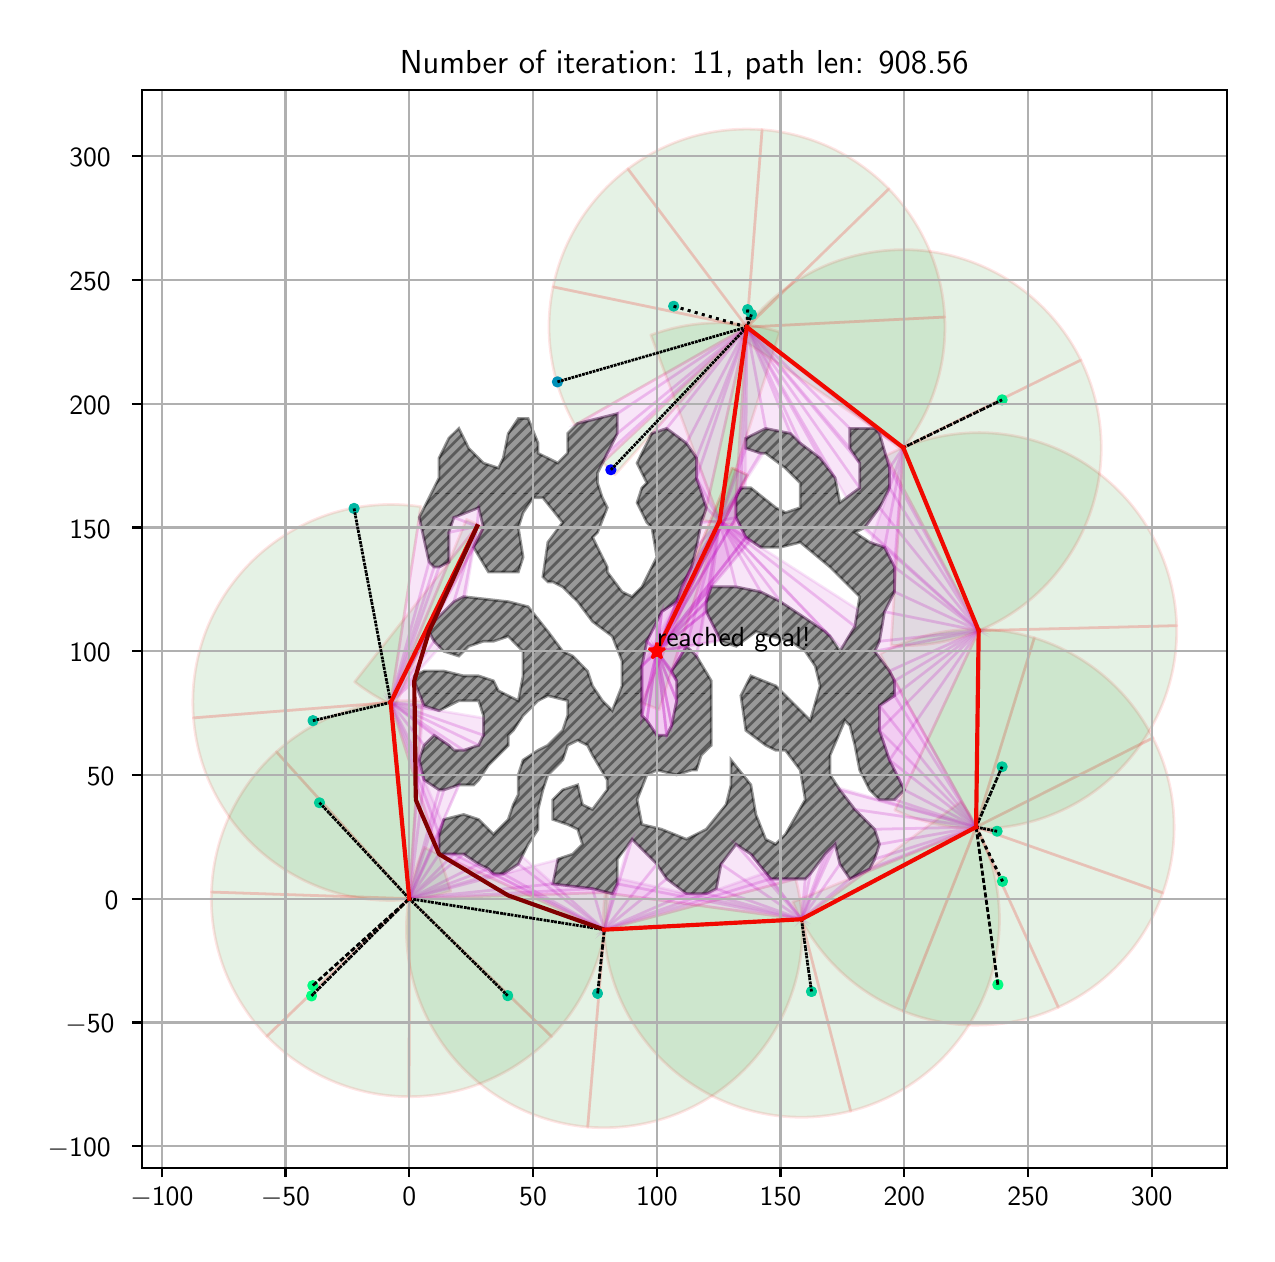 \begingroup%
\makeatletter%
\begin{pgfpicture}%
\pgfpathrectangle{\pgfpointorigin}{\pgfqpoint{6.095in}{6.032in}}%
\pgfusepath{use as bounding box, clip}%
\begin{pgfscope}%
\pgfsetbuttcap%
\pgfsetmiterjoin%
\definecolor{currentfill}{rgb}{1.0,1.0,1.0}%
\pgfsetfillcolor{currentfill}%
\pgfsetlinewidth{0.0pt}%
\definecolor{currentstroke}{rgb}{1.0,1.0,1.0}%
\pgfsetstrokecolor{currentstroke}%
\pgfsetdash{}{0pt}%
\pgfpathmoveto{\pgfqpoint{-0.0in}{0.0in}}%
\pgfpathlineto{\pgfqpoint{6.095in}{0.0in}}%
\pgfpathlineto{\pgfqpoint{6.095in}{6.032in}}%
\pgfpathlineto{\pgfqpoint{-0.0in}{6.032in}}%
\pgfpathclose%
\pgfusepath{fill}%
\end{pgfscope}%
\begin{pgfscope}%
\pgfsetbuttcap%
\pgfsetmiterjoin%
\definecolor{currentfill}{rgb}{1.0,1.0,1.0}%
\pgfsetfillcolor{currentfill}%
\pgfsetlinewidth{0.0pt}%
\definecolor{currentstroke}{rgb}{0.0,0.0,0.0}%
\pgfsetstrokecolor{currentstroke}%
\pgfsetstrokeopacity{0.0}%
\pgfsetdash{}{0pt}%
\pgfpathmoveto{\pgfqpoint{0.57in}{0.332in}}%
\pgfpathlineto{\pgfqpoint{5.995in}{0.332in}}%
\pgfpathlineto{\pgfqpoint{5.995in}{5.722in}}%
\pgfpathlineto{\pgfqpoint{0.57in}{5.722in}}%
\pgfpathclose%
\pgfusepath{fill}%
\end{pgfscope}%
\begin{pgfscope}%
\pgfpathrectangle{\pgfqpoint{0.57in}{0.332in}}{\pgfqpoint{5.425in}{5.39in}}%
\pgfusepath{clip}%
\pgfsetbuttcap%
\pgfsetroundjoin%
\definecolor{currentfill}{rgb}{0.0,0.5,0.0}%
\pgfsetfillcolor{currentfill}%
\pgfsetfillopacity{0.1}%
\pgfsetlinewidth{1.004pt}%
\definecolor{currentstroke}{rgb}{1.0,0.0,0.0}%
\pgfsetstrokecolor{currentstroke}%
\pgfsetstrokeopacity{0.1}%
\pgfsetdash{}{0pt}%
\pgfpathmoveto{\pgfqpoint{1.973in}{2.665in}}%
\pgfpathcurveto{\pgfqpoint{1.841in}{2.674in}}{\pgfqpoint{1.708in}{2.656in}}{\pgfqpoint{1.583in}{2.612in}}%
\pgfpathcurveto{\pgfqpoint{1.457in}{2.568in}}{\pgfqpoint{1.342in}{2.5in}}{\pgfqpoint{1.244in}{2.411in}}%
\pgfpathlineto{\pgfqpoint{1.908in}{1.677in}}%
\pgfpathlineto{\pgfqpoint{1.973in}{2.665in}}%
\pgfpathclose%
\pgfusepath{stroke,fill}%
\end{pgfscope}%
\begin{pgfscope}%
\pgfpathrectangle{\pgfqpoint{0.57in}{0.332in}}{\pgfqpoint{5.425in}{5.39in}}%
\pgfusepath{clip}%
\pgfsetbuttcap%
\pgfsetroundjoin%
\definecolor{currentfill}{rgb}{0.0,0.5,0.0}%
\pgfsetfillcolor{currentfill}%
\pgfsetfillopacity{0.1}%
\pgfsetlinewidth{1.004pt}%
\definecolor{currentstroke}{rgb}{1.0,0.0,0.0}%
\pgfsetstrokecolor{currentstroke}%
\pgfsetstrokeopacity{0.1}%
\pgfsetdash{}{0pt}%
\pgfpathmoveto{\pgfqpoint{1.244in}{2.411in}}%
\pgfpathcurveto{\pgfqpoint{1.145in}{2.322in}}{\pgfqpoint{1.066in}{2.214in}}{\pgfqpoint{1.01in}{2.094in}}%
\pgfpathcurveto{\pgfqpoint{0.954in}{1.973in}}{\pgfqpoint{0.923in}{1.843in}}{\pgfqpoint{0.919in}{1.71in}}%
\pgfpathlineto{\pgfqpoint{1.908in}{1.677in}}%
\pgfpathlineto{\pgfqpoint{1.244in}{2.411in}}%
\pgfpathclose%
\pgfusepath{stroke,fill}%
\end{pgfscope}%
\begin{pgfscope}%
\pgfpathrectangle{\pgfqpoint{0.57in}{0.332in}}{\pgfqpoint{5.425in}{5.39in}}%
\pgfusepath{clip}%
\pgfsetbuttcap%
\pgfsetroundjoin%
\definecolor{currentfill}{rgb}{0.0,0.5,0.0}%
\pgfsetfillcolor{currentfill}%
\pgfsetfillopacity{0.1}%
\pgfsetlinewidth{1.004pt}%
\definecolor{currentstroke}{rgb}{1.0,0.0,0.0}%
\pgfsetstrokecolor{currentstroke}%
\pgfsetstrokeopacity{0.1}%
\pgfsetdash{}{0pt}%
\pgfpathmoveto{\pgfqpoint{0.919in}{1.71in}}%
\pgfpathcurveto{\pgfqpoint{0.914in}{1.578in}}{\pgfqpoint{0.937in}{1.445in}}{\pgfqpoint{0.984in}{1.322in}}%
\pgfpathcurveto{\pgfqpoint{1.032in}{1.198in}}{\pgfqpoint{1.104in}{1.085in}}{\pgfqpoint{1.196in}{0.989in}}%
\pgfpathlineto{\pgfqpoint{1.908in}{1.677in}}%
\pgfpathlineto{\pgfqpoint{0.919in}{1.71in}}%
\pgfpathclose%
\pgfusepath{stroke,fill}%
\end{pgfscope}%
\begin{pgfscope}%
\pgfpathrectangle{\pgfqpoint{0.57in}{0.332in}}{\pgfqpoint{5.425in}{5.39in}}%
\pgfusepath{clip}%
\pgfsetbuttcap%
\pgfsetroundjoin%
\definecolor{currentfill}{rgb}{0.0,0.5,0.0}%
\pgfsetfillcolor{currentfill}%
\pgfsetfillopacity{0.1}%
\pgfsetlinewidth{1.004pt}%
\definecolor{currentstroke}{rgb}{1.0,0.0,0.0}%
\pgfsetstrokecolor{currentstroke}%
\pgfsetstrokeopacity{0.1}%
\pgfsetdash{}{0pt}%
\pgfpathmoveto{\pgfqpoint{1.196in}{0.989in}}%
\pgfpathcurveto{\pgfqpoint{1.288in}{0.894in}}{\pgfqpoint{1.399in}{0.818in}}{\pgfqpoint{1.521in}{0.766in}}%
\pgfpathcurveto{\pgfqpoint{1.643in}{0.714in}}{\pgfqpoint{1.774in}{0.687in}}{\pgfqpoint{1.907in}{0.687in}}%
\pgfpathlineto{\pgfqpoint{1.908in}{1.677in}}%
\pgfpathlineto{\pgfqpoint{1.196in}{0.989in}}%
\pgfpathclose%
\pgfusepath{stroke,fill}%
\end{pgfscope}%
\begin{pgfscope}%
\pgfpathrectangle{\pgfqpoint{0.57in}{0.332in}}{\pgfqpoint{5.425in}{5.39in}}%
\pgfusepath{clip}%
\pgfsetbuttcap%
\pgfsetroundjoin%
\definecolor{currentfill}{rgb}{0.0,0.5,0.0}%
\pgfsetfillcolor{currentfill}%
\pgfsetfillopacity{0.1}%
\pgfsetlinewidth{1.004pt}%
\definecolor{currentstroke}{rgb}{1.0,0.0,0.0}%
\pgfsetstrokecolor{currentstroke}%
\pgfsetstrokeopacity{0.1}%
\pgfsetdash{}{0pt}%
\pgfpathmoveto{\pgfqpoint{1.907in}{0.687in}}%
\pgfpathcurveto{\pgfqpoint{2.04in}{0.687in}}{\pgfqpoint{2.171in}{0.713in}}{\pgfqpoint{2.293in}{0.765in}}%
\pgfpathcurveto{\pgfqpoint{2.416in}{0.817in}}{\pgfqpoint{2.526in}{0.892in}}{\pgfqpoint{2.619in}{0.988in}}%
\pgfpathlineto{\pgfqpoint{1.908in}{1.677in}}%
\pgfpathlineto{\pgfqpoint{1.907in}{0.687in}}%
\pgfpathclose%
\pgfusepath{stroke,fill}%
\end{pgfscope}%
\begin{pgfscope}%
\pgfpathrectangle{\pgfqpoint{0.57in}{0.332in}}{\pgfqpoint{5.425in}{5.39in}}%
\pgfusepath{clip}%
\pgfsetbuttcap%
\pgfsetroundjoin%
\definecolor{currentfill}{rgb}{0.0,0.5,0.0}%
\pgfsetfillcolor{currentfill}%
\pgfsetfillopacity{0.1}%
\pgfsetlinewidth{1.004pt}%
\definecolor{currentstroke}{rgb}{1.0,0.0,0.0}%
\pgfsetstrokecolor{currentstroke}%
\pgfsetstrokeopacity{0.1}%
\pgfsetdash{}{0pt}%
\pgfpathmoveto{\pgfqpoint{2.619in}{0.988in}}%
\pgfpathcurveto{\pgfqpoint{2.711in}{1.083in}}{\pgfqpoint{2.783in}{1.196in}}{\pgfqpoint{2.831in}{1.32in}}%
\pgfpathcurveto{\pgfqpoint{2.879in}{1.443in}}{\pgfqpoint{2.902in}{1.575in}}{\pgfqpoint{2.898in}{1.708in}}%
\pgfpathlineto{\pgfqpoint{1.908in}{1.677in}}%
\pgfpathlineto{\pgfqpoint{2.619in}{0.988in}}%
\pgfpathclose%
\pgfusepath{stroke,fill}%
\end{pgfscope}%
\begin{pgfscope}%
\pgfpathrectangle{\pgfqpoint{0.57in}{0.332in}}{\pgfqpoint{5.425in}{5.39in}}%
\pgfusepath{clip}%
\pgfsetbuttcap%
\pgfsetroundjoin%
\definecolor{currentfill}{rgb}{0.0,0.5,0.0}%
\pgfsetfillcolor{currentfill}%
\pgfsetfillopacity{0.1}%
\pgfsetlinewidth{1.004pt}%
\definecolor{currentstroke}{rgb}{1.0,0.0,0.0}%
\pgfsetstrokecolor{currentstroke}%
\pgfsetstrokeopacity{0.1}%
\pgfsetdash{}{0pt}%
\pgfpathmoveto{\pgfqpoint{2.279in}{3.533in}}%
\pgfpathcurveto{\pgfqpoint{2.265in}{3.54in}}{\pgfqpoint{2.251in}{3.547in}}{\pgfqpoint{2.237in}{3.554in}}%
\pgfpathcurveto{\pgfqpoint{2.223in}{3.56in}}{\pgfqpoint{2.209in}{3.567in}}{\pgfqpoint{2.194in}{3.573in}}%
\pgfpathlineto{\pgfqpoint{1.815in}{2.658in}}%
\pgfpathlineto{\pgfqpoint{2.279in}{3.533in}}%
\pgfpathclose%
\pgfusepath{stroke,fill}%
\end{pgfscope}%
\begin{pgfscope}%
\pgfpathrectangle{\pgfqpoint{0.57in}{0.332in}}{\pgfqpoint{5.425in}{5.39in}}%
\pgfusepath{clip}%
\pgfsetbuttcap%
\pgfsetroundjoin%
\definecolor{currentfill}{rgb}{0.0,0.5,0.0}%
\pgfsetfillcolor{currentfill}%
\pgfsetfillopacity{0.1}%
\pgfsetlinewidth{1.004pt}%
\definecolor{currentstroke}{rgb}{1.0,0.0,0.0}%
\pgfsetstrokecolor{currentstroke}%
\pgfsetstrokeopacity{0.1}%
\pgfsetdash{}{0pt}%
\pgfpathmoveto{\pgfqpoint{1.966in}{3.637in}}%
\pgfpathcurveto{\pgfqpoint{1.818in}{3.659in}}{\pgfqpoint{1.668in}{3.648in}}{\pgfqpoint{1.525in}{3.605in}}%
\pgfpathcurveto{\pgfqpoint{1.382in}{3.561in}}{\pgfqpoint{1.252in}{3.485in}}{\pgfqpoint{1.142in}{3.384in}}%
\pgfpathcurveto{\pgfqpoint{1.033in}{3.282in}}{\pgfqpoint{0.948in}{3.158in}}{\pgfqpoint{0.893in}{3.019in}}%
\pgfpathcurveto{\pgfqpoint{0.839in}{2.88in}}{\pgfqpoint{0.817in}{2.73in}}{\pgfqpoint{0.829in}{2.581in}}%
\pgfpathlineto{\pgfqpoint{1.815in}{2.658in}}%
\pgfpathlineto{\pgfqpoint{1.966in}{3.637in}}%
\pgfpathclose%
\pgfusepath{stroke,fill}%
\end{pgfscope}%
\begin{pgfscope}%
\pgfpathrectangle{\pgfqpoint{0.57in}{0.332in}}{\pgfqpoint{5.425in}{5.39in}}%
\pgfusepath{clip}%
\pgfsetbuttcap%
\pgfsetroundjoin%
\definecolor{currentfill}{rgb}{0.0,0.5,0.0}%
\pgfsetfillcolor{currentfill}%
\pgfsetfillopacity{0.1}%
\pgfsetlinewidth{1.004pt}%
\definecolor{currentstroke}{rgb}{1.0,0.0,0.0}%
\pgfsetstrokecolor{currentstroke}%
\pgfsetstrokeopacity{0.1}%
\pgfsetdash{}{0pt}%
\pgfpathmoveto{\pgfqpoint{0.829in}{2.581in}}%
\pgfpathcurveto{\pgfqpoint{0.84in}{2.433in}}{\pgfqpoint{0.885in}{2.288in}}{\pgfqpoint{0.96in}{2.16in}}%
\pgfpathcurveto{\pgfqpoint{1.035in}{2.031in}}{\pgfqpoint{1.139in}{1.92in}}{\pgfqpoint{1.263in}{1.837in}}%
\pgfpathcurveto{\pgfqpoint{1.386in}{1.754in}}{\pgfqpoint{1.527in}{1.699in}}{\pgfqpoint{1.675in}{1.678in}}%
\pgfpathcurveto{\pgfqpoint{1.823in}{1.657in}}{\pgfqpoint{1.973in}{1.67in}}{\pgfqpoint{2.115in}{1.715in}}%
\pgfpathlineto{\pgfqpoint{1.815in}{2.658in}}%
\pgfpathlineto{\pgfqpoint{0.829in}{2.581in}}%
\pgfpathclose%
\pgfusepath{stroke,fill}%
\end{pgfscope}%
\begin{pgfscope}%
\pgfpathrectangle{\pgfqpoint{0.57in}{0.332in}}{\pgfqpoint{5.425in}{5.39in}}%
\pgfusepath{clip}%
\pgfsetbuttcap%
\pgfsetroundjoin%
\definecolor{currentfill}{rgb}{0.0,0.5,0.0}%
\pgfsetfillcolor{currentfill}%
\pgfsetfillopacity{0.1}%
\pgfsetlinewidth{1.004pt}%
\definecolor{currentstroke}{rgb}{1.0,0.0,0.0}%
\pgfsetstrokecolor{currentstroke}%
\pgfsetstrokeopacity{0.1}%
\pgfsetdash{}{0pt}%
\pgfsys@defobject{currentmarker}{\pgfqpoint{1.635in}{2.639in}}{\pgfqpoint{2.247in}{3.539in}}{%
\pgfpathmoveto{\pgfqpoint{1.635in}{2.761in}}%
\pgfpathcurveto{\pgfqpoint{1.666in}{2.737in}}{\pgfqpoint{1.698in}{2.715in}}{\pgfqpoint{1.732in}{2.694in}}%
\pgfpathcurveto{\pgfqpoint{1.766in}{2.674in}}{\pgfqpoint{1.8in}{2.655in}}{\pgfqpoint{1.836in}{2.639in}}%
\pgfpathlineto{\pgfqpoint{2.247in}{3.539in}}%
\pgfpathlineto{\pgfqpoint{1.635in}{2.761in}}%
\pgfpathclose%
\pgfusepath{stroke,fill}%
}%
\begin{pgfscope}%
\pgfsys@transformshift{0.0in}{0.0in}%
\pgfsys@useobject{currentmarker}{}%
\end{pgfscope}%
\end{pgfscope}%
\begin{pgfscope}%
\pgfpathrectangle{\pgfqpoint{0.57in}{0.332in}}{\pgfqpoint{5.425in}{5.39in}}%
\pgfusepath{clip}%
\pgfsetbuttcap%
\pgfsetroundjoin%
\definecolor{currentfill}{rgb}{0.0,0.5,0.0}%
\pgfsetfillcolor{currentfill}%
\pgfsetfillopacity{0.1}%
\pgfsetlinewidth{1.004pt}%
\definecolor{currentstroke}{rgb}{1.0,0.0,0.0}%
\pgfsetstrokecolor{currentstroke}%
\pgfsetstrokeopacity{0.1}%
\pgfsetdash{}{0pt}%
\pgfpathmoveto{\pgfqpoint{1.983in}{1.933in}}%
\pgfpathcurveto{\pgfqpoint{1.917in}{1.789in}}{\pgfqpoint{1.887in}{1.631in}}{\pgfqpoint{1.895in}{1.472in}}%
\pgfpathcurveto{\pgfqpoint{1.903in}{1.314in}}{\pgfqpoint{1.949in}{1.159in}}{\pgfqpoint{2.029in}{1.022in}}%
\pgfpathcurveto{\pgfqpoint{2.109in}{0.885in}}{\pgfqpoint{2.221in}{0.769in}}{\pgfqpoint{2.355in}{0.685in}}%
\pgfpathcurveto{\pgfqpoint{2.489in}{0.6in}}{\pgfqpoint{2.642in}{0.549in}}{\pgfqpoint{2.8in}{0.535in}}%
\pgfpathlineto{\pgfqpoint{2.883in}{1.522in}}%
\pgfpathlineto{\pgfqpoint{1.983in}{1.933in}}%
\pgfpathclose%
\pgfusepath{stroke,fill}%
\end{pgfscope}%
\begin{pgfscope}%
\pgfpathrectangle{\pgfqpoint{0.57in}{0.332in}}{\pgfqpoint{5.425in}{5.39in}}%
\pgfusepath{clip}%
\pgfsetbuttcap%
\pgfsetroundjoin%
\definecolor{currentfill}{rgb}{0.0,0.5,0.0}%
\pgfsetfillcolor{currentfill}%
\pgfsetfillopacity{0.1}%
\pgfsetlinewidth{1.004pt}%
\definecolor{currentstroke}{rgb}{1.0,0.0,0.0}%
\pgfsetstrokecolor{currentstroke}%
\pgfsetstrokeopacity{0.1}%
\pgfsetdash{}{0pt}%
\pgfpathmoveto{\pgfqpoint{2.8in}{0.535in}}%
\pgfpathcurveto{\pgfqpoint{2.958in}{0.522in}}{\pgfqpoint{3.117in}{0.547in}}{\pgfqpoint{3.264in}{0.608in}}%
\pgfpathcurveto{\pgfqpoint{3.41in}{0.669in}}{\pgfqpoint{3.54in}{0.764in}}{\pgfqpoint{3.642in}{0.886in}}%
\pgfpathcurveto{\pgfqpoint{3.744in}{1.007in}}{\pgfqpoint{3.815in}{1.152in}}{\pgfqpoint{3.85in}{1.307in}}%
\pgfpathcurveto{\pgfqpoint{3.884in}{1.462in}}{\pgfqpoint{3.881in}{1.623in}}{\pgfqpoint{3.84in}{1.776in}}%
\pgfpathlineto{\pgfqpoint{2.883in}{1.522in}}%
\pgfpathlineto{\pgfqpoint{2.8in}{0.535in}}%
\pgfpathclose%
\pgfusepath{stroke,fill}%
\end{pgfscope}%
\begin{pgfscope}%
\pgfpathrectangle{\pgfqpoint{0.57in}{0.332in}}{\pgfqpoint{5.425in}{5.39in}}%
\pgfusepath{clip}%
\pgfsetbuttcap%
\pgfsetroundjoin%
\definecolor{currentfill}{rgb}{0.0,0.5,0.0}%
\pgfsetfillcolor{currentfill}%
\pgfsetfillopacity{0.1}%
\pgfsetlinewidth{1.004pt}%
\definecolor{currentstroke}{rgb}{1.0,0.0,0.0}%
\pgfsetstrokecolor{currentstroke}%
\pgfsetstrokeopacity{0.1}%
\pgfsetdash{}{0pt}%
\pgfpathmoveto{\pgfqpoint{2.888in}{1.706in}}%
\pgfpathcurveto{\pgfqpoint{2.866in}{1.546in}}{\pgfqpoint{2.885in}{1.382in}}{\pgfqpoint{2.941in}{1.23in}}%
\pgfpathcurveto{\pgfqpoint{2.997in}{1.078in}}{\pgfqpoint{3.09in}{0.942in}}{\pgfqpoint{3.211in}{0.834in}}%
\pgfpathcurveto{\pgfqpoint{3.332in}{0.727in}}{\pgfqpoint{3.478in}{0.65in}}{\pgfqpoint{3.636in}{0.612in}}%
\pgfpathcurveto{\pgfqpoint{3.793in}{0.574in}}{\pgfqpoint{3.958in}{0.575in}}{\pgfqpoint{4.115in}{0.615in}}%
\pgfpathlineto{\pgfqpoint{3.869in}{1.574in}}%
\pgfpathlineto{\pgfqpoint{2.888in}{1.706in}}%
\pgfpathclose%
\pgfusepath{stroke,fill}%
\end{pgfscope}%
\begin{pgfscope}%
\pgfpathrectangle{\pgfqpoint{0.57in}{0.332in}}{\pgfqpoint{5.425in}{5.39in}}%
\pgfusepath{clip}%
\pgfsetbuttcap%
\pgfsetroundjoin%
\definecolor{currentfill}{rgb}{0.0,0.5,0.0}%
\pgfsetfillcolor{currentfill}%
\pgfsetfillopacity{0.1}%
\pgfsetlinewidth{1.004pt}%
\definecolor{currentstroke}{rgb}{1.0,0.0,0.0}%
\pgfsetstrokecolor{currentstroke}%
\pgfsetstrokeopacity{0.1}%
\pgfsetdash{}{0pt}%
\pgfpathmoveto{\pgfqpoint{4.115in}{0.615in}}%
\pgfpathcurveto{\pgfqpoint{4.272in}{0.655in}}{\pgfqpoint{4.417in}{0.734in}}{\pgfqpoint{4.537in}{0.843in}}%
\pgfpathcurveto{\pgfqpoint{4.656in}{0.952in}}{\pgfqpoint{4.747in}{1.089in}}{\pgfqpoint{4.802in}{1.242in}}%
\pgfpathcurveto{\pgfqpoint{4.856in}{1.395in}}{\pgfqpoint{4.872in}{1.559in}}{\pgfqpoint{4.848in}{1.719in}}%
\pgfpathcurveto{\pgfqpoint{4.825in}{1.879in}}{\pgfqpoint{4.762in}{2.032in}}{\pgfqpoint{4.666in}{2.162in}}%
\pgfpathlineto{\pgfqpoint{3.869in}{1.574in}}%
\pgfpathlineto{\pgfqpoint{4.115in}{0.615in}}%
\pgfpathclose%
\pgfusepath{stroke,fill}%
\end{pgfscope}%
\begin{pgfscope}%
\pgfpathrectangle{\pgfqpoint{0.57in}{0.332in}}{\pgfqpoint{5.425in}{5.39in}}%
\pgfusepath{clip}%
\pgfsetbuttcap%
\pgfsetroundjoin%
\definecolor{currentfill}{rgb}{0.0,0.5,0.0}%
\pgfsetfillcolor{currentfill}%
\pgfsetfillopacity{0.1}%
\pgfsetlinewidth{1.004pt}%
\definecolor{currentstroke}{rgb}{1.0,0.0,0.0}%
\pgfsetstrokecolor{currentstroke}%
\pgfsetstrokeopacity{0.1}%
\pgfsetdash{}{0pt}%
\pgfpathmoveto{\pgfqpoint{3.826in}{1.66in}}%
\pgfpathcurveto{\pgfqpoint{3.877in}{1.536in}}{\pgfqpoint{3.952in}{1.424in}}{\pgfqpoint{4.046in}{1.331in}}%
\pgfpathcurveto{\pgfqpoint{4.141in}{1.237in}}{\pgfqpoint{4.254in}{1.163in}}{\pgfqpoint{4.378in}{1.114in}}%
\pgfpathlineto{\pgfqpoint{4.742in}{2.035in}}%
\pgfpathlineto{\pgfqpoint{3.826in}{1.66in}}%
\pgfpathclose%
\pgfusepath{stroke,fill}%
\end{pgfscope}%
\begin{pgfscope}%
\pgfpathrectangle{\pgfqpoint{0.57in}{0.332in}}{\pgfqpoint{5.425in}{5.39in}}%
\pgfusepath{clip}%
\pgfsetbuttcap%
\pgfsetroundjoin%
\definecolor{currentfill}{rgb}{0.0,0.5,0.0}%
\pgfsetfillcolor{currentfill}%
\pgfsetfillopacity{0.1}%
\pgfsetlinewidth{1.004pt}%
\definecolor{currentstroke}{rgb}{1.0,0.0,0.0}%
\pgfsetstrokecolor{currentstroke}%
\pgfsetstrokeopacity{0.1}%
\pgfsetdash{}{0pt}%
\pgfpathmoveto{\pgfqpoint{4.378in}{1.114in}}%
\pgfpathcurveto{\pgfqpoint{4.502in}{1.065in}}{\pgfqpoint{4.634in}{1.041in}}{\pgfqpoint{4.768in}{1.045in}}%
\pgfpathcurveto{\pgfqpoint{4.901in}{1.048in}}{\pgfqpoint{5.032in}{1.078in}}{\pgfqpoint{5.153in}{1.134in}}%
\pgfpathlineto{\pgfqpoint{4.742in}{2.035in}}%
\pgfpathlineto{\pgfqpoint{4.378in}{1.114in}}%
\pgfpathclose%
\pgfusepath{stroke,fill}%
\end{pgfscope}%
\begin{pgfscope}%
\pgfpathrectangle{\pgfqpoint{0.57in}{0.332in}}{\pgfqpoint{5.425in}{5.39in}}%
\pgfusepath{clip}%
\pgfsetbuttcap%
\pgfsetroundjoin%
\definecolor{currentfill}{rgb}{0.0,0.5,0.0}%
\pgfsetfillcolor{currentfill}%
\pgfsetfillopacity{0.1}%
\pgfsetlinewidth{1.004pt}%
\definecolor{currentstroke}{rgb}{1.0,0.0,0.0}%
\pgfsetstrokecolor{currentstroke}%
\pgfsetstrokeopacity{0.1}%
\pgfsetdash{}{0pt}%
\pgfpathmoveto{\pgfqpoint{5.153in}{1.134in}}%
\pgfpathcurveto{\pgfqpoint{5.275in}{1.189in}}{\pgfqpoint{5.383in}{1.268in}}{\pgfqpoint{5.473in}{1.367in}}%
\pgfpathcurveto{\pgfqpoint{5.563in}{1.465in}}{\pgfqpoint{5.632in}{1.581in}}{\pgfqpoint{5.676in}{1.706in}}%
\pgfpathlineto{\pgfqpoint{4.742in}{2.035in}}%
\pgfpathlineto{\pgfqpoint{5.153in}{1.134in}}%
\pgfpathclose%
\pgfusepath{stroke,fill}%
\end{pgfscope}%
\begin{pgfscope}%
\pgfpathrectangle{\pgfqpoint{0.57in}{0.332in}}{\pgfqpoint{5.425in}{5.39in}}%
\pgfusepath{clip}%
\pgfsetbuttcap%
\pgfsetroundjoin%
\definecolor{currentfill}{rgb}{0.0,0.5,0.0}%
\pgfsetfillcolor{currentfill}%
\pgfsetfillopacity{0.1}%
\pgfsetlinewidth{1.004pt}%
\definecolor{currentstroke}{rgb}{1.0,0.0,0.0}%
\pgfsetstrokecolor{currentstroke}%
\pgfsetstrokeopacity{0.1}%
\pgfsetdash{}{0pt}%
\pgfpathmoveto{\pgfqpoint{5.676in}{1.706in}}%
\pgfpathcurveto{\pgfqpoint{5.721in}{1.832in}}{\pgfqpoint{5.739in}{1.966in}}{\pgfqpoint{5.73in}{2.099in}}%
\pgfpathcurveto{\pgfqpoint{5.722in}{2.232in}}{\pgfqpoint{5.686in}{2.362in}}{\pgfqpoint{5.626in}{2.481in}}%
\pgfpathlineto{\pgfqpoint{4.742in}{2.035in}}%
\pgfpathlineto{\pgfqpoint{5.676in}{1.706in}}%
\pgfpathclose%
\pgfusepath{stroke,fill}%
\end{pgfscope}%
\begin{pgfscope}%
\pgfpathrectangle{\pgfqpoint{0.57in}{0.332in}}{\pgfqpoint{5.425in}{5.39in}}%
\pgfusepath{clip}%
\pgfsetbuttcap%
\pgfsetroundjoin%
\definecolor{currentfill}{rgb}{0.0,0.5,0.0}%
\pgfsetfillcolor{currentfill}%
\pgfsetfillopacity{0.1}%
\pgfsetlinewidth{1.004pt}%
\definecolor{currentstroke}{rgb}{1.0,0.0,0.0}%
\pgfsetstrokecolor{currentstroke}%
\pgfsetstrokeopacity{0.1}%
\pgfsetdash{}{0pt}%
\pgfpathmoveto{\pgfqpoint{5.626in}{2.481in}}%
\pgfpathcurveto{\pgfqpoint{5.566in}{2.6in}}{\pgfqpoint{5.483in}{2.705in}}{\pgfqpoint{5.381in}{2.791in}}%
\pgfpathcurveto{\pgfqpoint{5.279in}{2.877in}}{\pgfqpoint{5.161in}{2.942in}}{\pgfqpoint{5.033in}{2.981in}}%
\pgfpathlineto{\pgfqpoint{4.742in}{2.035in}}%
\pgfpathlineto{\pgfqpoint{5.626in}{2.481in}}%
\pgfpathclose%
\pgfusepath{stroke,fill}%
\end{pgfscope}%
\begin{pgfscope}%
\pgfpathrectangle{\pgfqpoint{0.57in}{0.332in}}{\pgfqpoint{5.425in}{5.39in}}%
\pgfusepath{clip}%
\pgfsetbuttcap%
\pgfsetroundjoin%
\definecolor{currentfill}{rgb}{0.0,0.5,0.0}%
\pgfsetfillcolor{currentfill}%
\pgfsetfillopacity{0.1}%
\pgfsetlinewidth{1.004pt}%
\definecolor{currentstroke}{rgb}{1.0,0.0,0.0}%
\pgfsetstrokecolor{currentstroke}%
\pgfsetstrokeopacity{0.1}%
\pgfsetdash{}{0pt}%
\pgfpathmoveto{\pgfqpoint{5.033in}{2.981in}}%
\pgfpathcurveto{\pgfqpoint{4.906in}{3.02in}}{\pgfqpoint{4.772in}{3.033in}}{\pgfqpoint{4.639in}{3.019in}}%
\pgfpathcurveto{\pgfqpoint{4.507in}{3.005in}}{\pgfqpoint{4.378in}{2.965in}}{\pgfqpoint{4.262in}{2.9in}}%
\pgfpathlineto{\pgfqpoint{4.742in}{2.035in}}%
\pgfpathlineto{\pgfqpoint{5.033in}{2.981in}}%
\pgfpathclose%
\pgfusepath{stroke,fill}%
\end{pgfscope}%
\begin{pgfscope}%
\pgfpathrectangle{\pgfqpoint{0.57in}{0.332in}}{\pgfqpoint{5.425in}{5.39in}}%
\pgfusepath{clip}%
\pgfsetbuttcap%
\pgfsetroundjoin%
\definecolor{currentfill}{rgb}{0.0,0.5,0.0}%
\pgfsetfillcolor{currentfill}%
\pgfsetfillopacity{0.1}%
\pgfsetlinewidth{1.004pt}%
\definecolor{currentstroke}{rgb}{1.0,0.0,0.0}%
\pgfsetstrokecolor{currentstroke}%
\pgfsetstrokeopacity{0.1}%
\pgfsetdash{}{0pt}%
\pgfpathmoveto{\pgfqpoint{4.336in}{2.12in}}%
\pgfpathcurveto{\pgfqpoint{4.488in}{2.049in}}{\pgfqpoint{4.657in}{2.018in}}{\pgfqpoint{4.825in}{2.029in}}%
\pgfpathcurveto{\pgfqpoint{4.993in}{2.041in}}{\pgfqpoint{5.156in}{2.096in}}{\pgfqpoint{5.297in}{2.188in}}%
\pgfpathcurveto{\pgfqpoint{5.438in}{2.281in}}{\pgfqpoint{5.553in}{2.408in}}{\pgfqpoint{5.631in}{2.557in}}%
\pgfpathcurveto{\pgfqpoint{5.71in}{2.706in}}{\pgfqpoint{5.749in}{2.873in}}{\pgfqpoint{5.745in}{3.042in}}%
\pgfpathlineto{\pgfqpoint{4.755in}{3.017in}}%
\pgfpathlineto{\pgfqpoint{4.336in}{2.12in}}%
\pgfpathclose%
\pgfusepath{stroke,fill}%
\end{pgfscope}%
\begin{pgfscope}%
\pgfpathrectangle{\pgfqpoint{0.57in}{0.332in}}{\pgfqpoint{5.425in}{5.39in}}%
\pgfusepath{clip}%
\pgfsetbuttcap%
\pgfsetroundjoin%
\definecolor{currentfill}{rgb}{0.0,0.5,0.0}%
\pgfsetfillcolor{currentfill}%
\pgfsetfillopacity{0.1}%
\pgfsetlinewidth{1.004pt}%
\definecolor{currentstroke}{rgb}{1.0,0.0,0.0}%
\pgfsetstrokecolor{currentstroke}%
\pgfsetstrokeopacity{0.1}%
\pgfsetdash{}{0pt}%
\pgfpathmoveto{\pgfqpoint{5.745in}{3.042in}}%
\pgfpathcurveto{\pgfqpoint{5.74in}{3.21in}}{\pgfqpoint{5.693in}{3.375in}}{\pgfqpoint{5.607in}{3.52in}}%
\pgfpathcurveto{\pgfqpoint{5.522in}{3.665in}}{\pgfqpoint{5.4in}{3.786in}}{\pgfqpoint{5.255in}{3.872in}}%
\pgfpathcurveto{\pgfqpoint{5.109in}{3.957in}}{\pgfqpoint{4.944in}{4.003in}}{\pgfqpoint{4.776in}{4.007in}}%
\pgfpathcurveto{\pgfqpoint{4.607in}{4.01in}}{\pgfqpoint{4.44in}{3.971in}}{\pgfqpoint{4.291in}{3.892in}}%
\pgfpathlineto{\pgfqpoint{4.755in}{3.017in}}%
\pgfpathlineto{\pgfqpoint{5.745in}{3.042in}}%
\pgfpathclose%
\pgfusepath{stroke,fill}%
\end{pgfscope}%
\begin{pgfscope}%
\pgfpathrectangle{\pgfqpoint{0.57in}{0.332in}}{\pgfqpoint{5.425in}{5.39in}}%
\pgfusepath{clip}%
\pgfsetbuttcap%
\pgfsetroundjoin%
\definecolor{currentfill}{rgb}{0.0,0.5,0.0}%
\pgfsetfillcolor{currentfill}%
\pgfsetfillopacity{0.1}%
\pgfsetlinewidth{1.004pt}%
\definecolor{currentstroke}{rgb}{1.0,0.0,0.0}%
\pgfsetstrokecolor{currentstroke}%
\pgfsetstrokeopacity{0.1}%
\pgfsetdash{}{0pt}%
\pgfpathmoveto{\pgfqpoint{4.317in}{2.944in}}%
\pgfpathcurveto{\pgfqpoint{4.49in}{2.933in}}{\pgfqpoint{4.663in}{2.968in}}{\pgfqpoint{4.818in}{3.045in}}%
\pgfpathcurveto{\pgfqpoint{4.974in}{3.122in}}{\pgfqpoint{5.106in}{3.239in}}{\pgfqpoint{5.202in}{3.384in}}%
\pgfpathcurveto{\pgfqpoint{5.298in}{3.528in}}{\pgfqpoint{5.355in}{3.695in}}{\pgfqpoint{5.366in}{3.868in}}%
\pgfpathcurveto{\pgfqpoint{5.377in}{4.041in}}{\pgfqpoint{5.342in}{4.214in}}{\pgfqpoint{5.266in}{4.37in}}%
\pgfpathlineto{\pgfqpoint{4.378in}{3.932in}}%
\pgfpathlineto{\pgfqpoint{4.317in}{2.944in}}%
\pgfpathclose%
\pgfusepath{stroke,fill}%
\end{pgfscope}%
\begin{pgfscope}%
\pgfpathrectangle{\pgfqpoint{0.57in}{0.332in}}{\pgfqpoint{5.425in}{5.39in}}%
\pgfusepath{clip}%
\pgfsetbuttcap%
\pgfsetroundjoin%
\definecolor{currentfill}{rgb}{0.0,0.5,0.0}%
\pgfsetfillcolor{currentfill}%
\pgfsetfillopacity{0.1}%
\pgfsetlinewidth{1.004pt}%
\definecolor{currentstroke}{rgb}{1.0,0.0,0.0}%
\pgfsetstrokecolor{currentstroke}%
\pgfsetstrokeopacity{0.1}%
\pgfsetdash{}{0pt}%
\pgfpathmoveto{\pgfqpoint{5.266in}{4.37in}}%
\pgfpathcurveto{\pgfqpoint{5.189in}{4.526in}}{\pgfqpoint{5.072in}{4.658in}}{\pgfqpoint{4.928in}{4.755in}}%
\pgfpathcurveto{\pgfqpoint{4.784in}{4.851in}}{\pgfqpoint{4.617in}{4.908in}}{\pgfqpoint{4.444in}{4.92in}}%
\pgfpathcurveto{\pgfqpoint{4.271in}{4.931in}}{\pgfqpoint{4.098in}{4.897in}}{\pgfqpoint{3.942in}{4.821in}}%
\pgfpathcurveto{\pgfqpoint{3.786in}{4.744in}}{\pgfqpoint{3.653in}{4.628in}}{\pgfqpoint{3.556in}{4.484in}}%
\pgfpathlineto{\pgfqpoint{4.378in}{3.932in}}%
\pgfpathlineto{\pgfqpoint{5.266in}{4.37in}}%
\pgfpathclose%
\pgfusepath{stroke,fill}%
\end{pgfscope}%
\begin{pgfscope}%
\pgfpathrectangle{\pgfqpoint{0.57in}{0.332in}}{\pgfqpoint{5.425in}{5.39in}}%
\pgfusepath{clip}%
\pgfsetbuttcap%
\pgfsetroundjoin%
\definecolor{currentfill}{rgb}{0.0,0.5,0.0}%
\pgfsetfillcolor{currentfill}%
\pgfsetfillopacity{0.1}%
\pgfsetlinewidth{1.004pt}%
\definecolor{currentstroke}{rgb}{1.0,0.0,0.0}%
\pgfsetstrokecolor{currentstroke}%
\pgfsetstrokeopacity{0.1}%
\pgfsetdash{}{0pt}%
\pgfpathmoveto{\pgfqpoint{2.875in}{3.858in}}%
\pgfpathcurveto{\pgfqpoint{2.885in}{3.847in}}{\pgfqpoint{2.895in}{3.837in}}{\pgfqpoint{2.905in}{3.827in}}%
\pgfpathcurveto{\pgfqpoint{2.915in}{3.817in}}{\pgfqpoint{2.926in}{3.807in}}{\pgfqpoint{2.937in}{3.797in}}%
\pgfpathlineto{\pgfqpoint{3.596in}{4.535in}}%
\pgfpathlineto{\pgfqpoint{2.875in}{3.858in}}%
\pgfpathclose%
\pgfusepath{stroke,fill}%
\end{pgfscope}%
\begin{pgfscope}%
\pgfpathrectangle{\pgfqpoint{0.57in}{0.332in}}{\pgfqpoint{5.425in}{5.39in}}%
\pgfusepath{clip}%
\pgfsetbuttcap%
\pgfsetroundjoin%
\definecolor{currentfill}{rgb}{0.0,0.5,0.0}%
\pgfsetfillcolor{currentfill}%
\pgfsetfillopacity{0.1}%
\pgfsetlinewidth{1.004pt}%
\definecolor{currentstroke}{rgb}{1.0,0.0,0.0}%
\pgfsetstrokecolor{currentstroke}%
\pgfsetstrokeopacity{0.1}%
\pgfsetdash{}{0pt}%
\pgfpathmoveto{\pgfqpoint{3.379in}{3.569in}}%
\pgfpathcurveto{\pgfqpoint{3.404in}{3.564in}}{\pgfqpoint{3.43in}{3.559in}}{\pgfqpoint{3.455in}{3.555in}}%
\pgfpathcurveto{\pgfqpoint{3.481in}{3.552in}}{\pgfqpoint{3.507in}{3.549in}}{\pgfqpoint{3.533in}{3.547in}}%
\pgfpathlineto{\pgfqpoint{3.596in}{4.535in}}%
\pgfpathlineto{\pgfqpoint{3.379in}{3.569in}}%
\pgfpathclose%
\pgfusepath{stroke,fill}%
\end{pgfscope}%
\begin{pgfscope}%
\pgfpathrectangle{\pgfqpoint{0.57in}{0.332in}}{\pgfqpoint{5.425in}{5.39in}}%
\pgfusepath{clip}%
\pgfsetbuttcap%
\pgfsetroundjoin%
\definecolor{currentfill}{rgb}{0.0,0.5,0.0}%
\pgfsetfillcolor{currentfill}%
\pgfsetfillopacity{0.1}%
\pgfsetlinewidth{1.004pt}%
\definecolor{currentstroke}{rgb}{1.0,0.0,0.0}%
\pgfsetstrokecolor{currentstroke}%
\pgfsetstrokeopacity{0.1}%
\pgfsetdash{}{0pt}%
\pgfpathmoveto{\pgfqpoint{4.371in}{3.919in}}%
\pgfpathcurveto{\pgfqpoint{4.446in}{4.013in}}{\pgfqpoint{4.503in}{4.119in}}{\pgfqpoint{4.539in}{4.233in}}%
\pgfpathcurveto{\pgfqpoint{4.576in}{4.346in}}{\pgfqpoint{4.591in}{4.466in}}{\pgfqpoint{4.585in}{4.585in}}%
\pgfpathlineto{\pgfqpoint{3.596in}{4.535in}}%
\pgfpathlineto{\pgfqpoint{4.371in}{3.919in}}%
\pgfpathclose%
\pgfusepath{stroke,fill}%
\end{pgfscope}%
\begin{pgfscope}%
\pgfpathrectangle{\pgfqpoint{0.57in}{0.332in}}{\pgfqpoint{5.425in}{5.39in}}%
\pgfusepath{clip}%
\pgfsetbuttcap%
\pgfsetroundjoin%
\definecolor{currentfill}{rgb}{0.0,0.5,0.0}%
\pgfsetfillcolor{currentfill}%
\pgfsetfillopacity{0.1}%
\pgfsetlinewidth{1.004pt}%
\definecolor{currentstroke}{rgb}{1.0,0.0,0.0}%
\pgfsetstrokecolor{currentstroke}%
\pgfsetstrokeopacity{0.1}%
\pgfsetdash{}{0pt}%
\pgfpathmoveto{\pgfqpoint{4.585in}{4.585in}}%
\pgfpathcurveto{\pgfqpoint{4.579in}{4.704in}}{\pgfqpoint{4.552in}{4.821in}}{\pgfqpoint{4.504in}{4.931in}}%
\pgfpathcurveto{\pgfqpoint{4.456in}{5.04in}}{\pgfqpoint{4.389in}{5.14in}}{\pgfqpoint{4.306in}{5.226in}}%
\pgfpathlineto{\pgfqpoint{3.596in}{4.535in}}%
\pgfpathlineto{\pgfqpoint{4.585in}{4.585in}}%
\pgfpathclose%
\pgfusepath{stroke,fill}%
\end{pgfscope}%
\begin{pgfscope}%
\pgfpathrectangle{\pgfqpoint{0.57in}{0.332in}}{\pgfqpoint{5.425in}{5.39in}}%
\pgfusepath{clip}%
\pgfsetbuttcap%
\pgfsetroundjoin%
\definecolor{currentfill}{rgb}{0.0,0.5,0.0}%
\pgfsetfillcolor{currentfill}%
\pgfsetfillopacity{0.1}%
\pgfsetlinewidth{1.004pt}%
\definecolor{currentstroke}{rgb}{1.0,0.0,0.0}%
\pgfsetstrokecolor{currentstroke}%
\pgfsetstrokeopacity{0.1}%
\pgfsetdash{}{0pt}%
\pgfpathmoveto{\pgfqpoint{4.306in}{5.226in}}%
\pgfpathcurveto{\pgfqpoint{4.222in}{5.311in}}{\pgfqpoint{4.124in}{5.381in}}{\pgfqpoint{4.016in}{5.432in}}%
\pgfpathcurveto{\pgfqpoint{3.908in}{5.482in}}{\pgfqpoint{3.792in}{5.513in}}{\pgfqpoint{3.672in}{5.522in}}%
\pgfpathlineto{\pgfqpoint{3.596in}{4.535in}}%
\pgfpathlineto{\pgfqpoint{4.306in}{5.226in}}%
\pgfpathclose%
\pgfusepath{stroke,fill}%
\end{pgfscope}%
\begin{pgfscope}%
\pgfpathrectangle{\pgfqpoint{0.57in}{0.332in}}{\pgfqpoint{5.425in}{5.39in}}%
\pgfusepath{clip}%
\pgfsetbuttcap%
\pgfsetroundjoin%
\definecolor{currentfill}{rgb}{0.0,0.5,0.0}%
\pgfsetfillcolor{currentfill}%
\pgfsetfillopacity{0.1}%
\pgfsetlinewidth{1.004pt}%
\definecolor{currentstroke}{rgb}{1.0,0.0,0.0}%
\pgfsetstrokecolor{currentstroke}%
\pgfsetstrokeopacity{0.1}%
\pgfsetdash{}{0pt}%
\pgfpathmoveto{\pgfqpoint{3.672in}{5.522in}}%
\pgfpathcurveto{\pgfqpoint{3.553in}{5.531in}}{\pgfqpoint{3.434in}{5.519in}}{\pgfqpoint{3.319in}{5.486in}}%
\pgfpathcurveto{\pgfqpoint{3.204in}{5.452in}}{\pgfqpoint{3.097in}{5.398in}}{\pgfqpoint{3.001in}{5.326in}}%
\pgfpathlineto{\pgfqpoint{3.596in}{4.535in}}%
\pgfpathlineto{\pgfqpoint{3.672in}{5.522in}}%
\pgfpathclose%
\pgfusepath{stroke,fill}%
\end{pgfscope}%
\begin{pgfscope}%
\pgfpathrectangle{\pgfqpoint{0.57in}{0.332in}}{\pgfqpoint{5.425in}{5.39in}}%
\pgfusepath{clip}%
\pgfsetbuttcap%
\pgfsetroundjoin%
\definecolor{currentfill}{rgb}{0.0,0.5,0.0}%
\pgfsetfillcolor{currentfill}%
\pgfsetfillopacity{0.1}%
\pgfsetlinewidth{1.004pt}%
\definecolor{currentstroke}{rgb}{1.0,0.0,0.0}%
\pgfsetstrokecolor{currentstroke}%
\pgfsetstrokeopacity{0.1}%
\pgfsetdash{}{0pt}%
\pgfpathmoveto{\pgfqpoint{3.001in}{5.326in}}%
\pgfpathcurveto{\pgfqpoint{2.906in}{5.255in}}{\pgfqpoint{2.824in}{5.166in}}{\pgfqpoint{2.76in}{5.065in}}%
\pgfpathcurveto{\pgfqpoint{2.696in}{4.964in}}{\pgfqpoint{2.651in}{4.853in}}{\pgfqpoint{2.627in}{4.736in}}%
\pgfpathlineto{\pgfqpoint{3.596in}{4.535in}}%
\pgfpathlineto{\pgfqpoint{3.001in}{5.326in}}%
\pgfpathclose%
\pgfusepath{stroke,fill}%
\end{pgfscope}%
\begin{pgfscope}%
\pgfpathrectangle{\pgfqpoint{0.57in}{0.332in}}{\pgfqpoint{5.425in}{5.39in}}%
\pgfusepath{clip}%
\pgfsetbuttcap%
\pgfsetroundjoin%
\definecolor{currentfill}{rgb}{0.0,0.5,0.0}%
\pgfsetfillcolor{currentfill}%
\pgfsetfillopacity{0.1}%
\pgfsetlinewidth{1.004pt}%
\definecolor{currentstroke}{rgb}{1.0,0.0,0.0}%
\pgfsetstrokecolor{currentstroke}%
\pgfsetstrokeopacity{0.1}%
\pgfsetdash{}{0pt}%
\pgfpathmoveto{\pgfqpoint{2.627in}{4.736in}}%
\pgfpathcurveto{\pgfqpoint{2.603in}{4.619in}}{\pgfqpoint{2.6in}{4.499in}}{\pgfqpoint{2.619in}{4.381in}}%
\pgfpathcurveto{\pgfqpoint{2.637in}{4.263in}}{\pgfqpoint{2.677in}{4.149in}}{\pgfqpoint{2.736in}{4.045in}}%
\pgfpathlineto{\pgfqpoint{3.596in}{4.535in}}%
\pgfpathlineto{\pgfqpoint{2.627in}{4.736in}}%
\pgfpathclose%
\pgfusepath{stroke,fill}%
\end{pgfscope}%
\begin{pgfscope}%
\pgfpathrectangle{\pgfqpoint{0.57in}{0.332in}}{\pgfqpoint{5.425in}{5.39in}}%
\pgfusepath{clip}%
\pgfsetbuttcap%
\pgfsetroundjoin%
\definecolor{currentfill}{rgb}{0.0,0.5,0.0}%
\pgfsetfillcolor{currentfill}%
\pgfsetfillopacity{0.1}%
\pgfsetlinewidth{1.004pt}%
\definecolor{currentstroke}{rgb}{1.0,0.0,0.0}%
\pgfsetstrokecolor{currentstroke}%
\pgfsetstrokeopacity{0.1}%
\pgfsetdash{}{0pt}%
\pgfpathmoveto{\pgfqpoint{3.76in}{4.51in}}%
\pgfpathcurveto{\pgfqpoint{3.656in}{4.543in}}{\pgfqpoint{3.546in}{4.559in}}{\pgfqpoint{3.437in}{4.556in}}%
\pgfpathcurveto{\pgfqpoint{3.327in}{4.554in}}{\pgfqpoint{3.218in}{4.533in}}{\pgfqpoint{3.116in}{4.495in}}%
\pgfpathlineto{\pgfqpoint{3.46in}{3.566in}}%
\pgfpathlineto{\pgfqpoint{3.76in}{4.51in}}%
\pgfpathclose%
\pgfusepath{stroke,fill}%
\end{pgfscope}%
\begin{pgfscope}%
\pgfpathrectangle{\pgfqpoint{0.57in}{0.332in}}{\pgfqpoint{5.425in}{5.39in}}%
\pgfusepath{clip}%
\pgfsetbuttcap%
\pgfsetroundjoin%
\definecolor{currentfill}{rgb}{0.0,0.5,0.0}%
\pgfsetfillcolor{currentfill}%
\pgfsetfillopacity{0.1}%
\pgfsetlinewidth{1.004pt}%
\definecolor{currentstroke}{rgb}{1.0,0.0,0.0}%
\pgfsetstrokecolor{currentstroke}%
\pgfsetstrokeopacity{0.1}%
\pgfsetdash{}{0pt}%
\pgfpathmoveto{\pgfqpoint{3.071in}{2.656in}}%
\pgfpathcurveto{\pgfqpoint{3.086in}{2.65in}}{\pgfqpoint{3.1in}{2.644in}}{\pgfqpoint{3.115in}{2.639in}}%
\pgfpathcurveto{\pgfqpoint{3.129in}{2.633in}}{\pgfqpoint{3.144in}{2.628in}}{\pgfqpoint{3.158in}{2.623in}}%
\pgfpathlineto{\pgfqpoint{3.46in}{3.566in}}%
\pgfpathlineto{\pgfqpoint{3.071in}{2.656in}}%
\pgfpathclose%
\pgfusepath{stroke,fill}%
\end{pgfscope}%
\begin{pgfscope}%
\pgfpathrectangle{\pgfqpoint{0.57in}{0.332in}}{\pgfqpoint{5.425in}{5.39in}}%
\pgfusepath{clip}%
\pgfsetbuttcap%
\pgfsetroundjoin%
\definecolor{currentfill}{rgb}{0.0,0.5,0.0}%
\pgfsetfillcolor{currentfill}%
\pgfsetfillopacity{0.1}%
\pgfsetlinewidth{1.004pt}%
\definecolor{currentstroke}{rgb}{1.0,0.0,0.0}%
\pgfsetstrokecolor{currentstroke}%
\pgfsetstrokeopacity{0.1}%
\pgfsetdash{}{0pt}%
\pgfsys@defobject{currentmarker}{\pgfqpoint{3.146in}{2.914in}}{\pgfqpoint{3.599in}{3.83in}}{%
\pgfpathmoveto{\pgfqpoint{3.599in}{3.795in}}%
\pgfpathcurveto{\pgfqpoint{3.586in}{3.801in}}{\pgfqpoint{3.574in}{3.807in}}{\pgfqpoint{3.561in}{3.813in}}%
\pgfpathcurveto{\pgfqpoint{3.548in}{3.819in}}{\pgfqpoint{3.535in}{3.825in}}{\pgfqpoint{3.522in}{3.83in}}%
\pgfpathlineto{\pgfqpoint{3.146in}{2.914in}}%
\pgfpathlineto{\pgfqpoint{3.599in}{3.795in}}%
\pgfpathclose%
\pgfusepath{stroke,fill}%
}%
\begin{pgfscope}%
\pgfsys@transformshift{0.0in}{0.0in}%
\pgfsys@useobject{currentmarker}{}%
\end{pgfscope}%
\end{pgfscope}%
\begin{pgfscope}%
\pgfpathrectangle{\pgfqpoint{0.57in}{0.332in}}{\pgfqpoint{5.425in}{5.39in}}%
\pgfusepath{clip}%
\pgfsetbuttcap%
\pgfsetroundjoin%
\definecolor{currentfill}{rgb}{0.0,0.5,0.0}%
\pgfsetfillcolor{currentfill}%
\pgfsetfillopacity{0.1}%
\pgfsetlinewidth{1.004pt}%
\definecolor{currentstroke}{rgb}{1.0,0.0,0.0}%
\pgfsetstrokecolor{currentstroke}%
\pgfsetstrokeopacity{0.1}%
\pgfsetdash{}{0pt}%
\pgfsys@defobject{currentmarker}{\pgfqpoint{3.146in}{2.914in}}{\pgfqpoint{3.599in}{3.83in}}{%
\pgfpathmoveto{\pgfqpoint{3.599in}{3.795in}}%
\pgfpathcurveto{\pgfqpoint{3.586in}{3.801in}}{\pgfqpoint{3.574in}{3.807in}}{\pgfqpoint{3.561in}{3.813in}}%
\pgfpathcurveto{\pgfqpoint{3.548in}{3.819in}}{\pgfqpoint{3.535in}{3.825in}}{\pgfqpoint{3.522in}{3.83in}}%
\pgfpathlineto{\pgfqpoint{3.146in}{2.914in}}%
\pgfpathlineto{\pgfqpoint{3.599in}{3.795in}}%
\pgfpathclose%
\pgfusepath{stroke,fill}%
}%
\begin{pgfscope}%
\pgfsys@transformshift{0.0in}{0.0in}%
\pgfsys@useobject{currentmarker}{}%
\end{pgfscope}%
\end{pgfscope}%
\begin{pgfscope}%
\pgfpathrectangle{\pgfqpoint{0.57in}{0.332in}}{\pgfqpoint{5.425in}{5.39in}}%
\pgfusepath{clip}%
\pgfsetbuttcap%
\pgfsetroundjoin%
\definecolor{currentfill}{rgb}{0.0,0.804,0.598}%
\pgfsetfillcolor{currentfill}%
\pgfsetlinewidth{1.004pt}%
\definecolor{currentstroke}{rgb}{0.0,0.804,0.598}%
\pgfsetstrokecolor{currentstroke}%
\pgfsetdash{}{0pt}%
\pgfpathmoveto{\pgfqpoint{1.459in}{2.136in}}%
\pgfpathcurveto{\pgfqpoint{1.465in}{2.136in}}{\pgfqpoint{1.47in}{2.138in}}{\pgfqpoint{1.474in}{2.142in}}%
\pgfpathcurveto{\pgfqpoint{1.478in}{2.146in}}{\pgfqpoint{1.48in}{2.151in}}{\pgfqpoint{1.48in}{2.157in}}%
\pgfpathcurveto{\pgfqpoint{1.48in}{2.162in}}{\pgfqpoint{1.478in}{2.167in}}{\pgfqpoint{1.474in}{2.171in}}%
\pgfpathcurveto{\pgfqpoint{1.47in}{2.175in}}{\pgfqpoint{1.465in}{2.177in}}{\pgfqpoint{1.459in}{2.177in}}%
\pgfpathcurveto{\pgfqpoint{1.453in}{2.177in}}{\pgfqpoint{1.448in}{2.175in}}{\pgfqpoint{1.444in}{2.171in}}%
\pgfpathcurveto{\pgfqpoint{1.44in}{2.167in}}{\pgfqpoint{1.438in}{2.162in}}{\pgfqpoint{1.438in}{2.157in}}%
\pgfpathcurveto{\pgfqpoint{1.438in}{2.151in}}{\pgfqpoint{1.44in}{2.146in}}{\pgfqpoint{1.444in}{2.142in}}%
\pgfpathcurveto{\pgfqpoint{1.448in}{2.138in}}{\pgfqpoint{1.453in}{2.136in}}{\pgfqpoint{1.459in}{2.136in}}%
\pgfpathclose%
\pgfusepath{stroke,fill}%
\end{pgfscope}%
\begin{pgfscope}%
\pgfpathrectangle{\pgfqpoint{0.57in}{0.332in}}{\pgfqpoint{5.425in}{5.39in}}%
\pgfusepath{clip}%
\pgfsetbuttcap%
\pgfsetroundjoin%
\definecolor{currentfill}{rgb}{0.0,0.992,0.504}%
\pgfsetfillcolor{currentfill}%
\pgfsetlinewidth{1.004pt}%
\definecolor{currentstroke}{rgb}{0.0,0.992,0.504}%
\pgfsetstrokecolor{currentstroke}%
\pgfsetdash{}{0pt}%
\pgfpathmoveto{\pgfqpoint{1.426in}{1.222in}}%
\pgfpathcurveto{\pgfqpoint{1.431in}{1.222in}}{\pgfqpoint{1.437in}{1.224in}}{\pgfqpoint{1.441in}{1.228in}}%
\pgfpathcurveto{\pgfqpoint{1.445in}{1.232in}}{\pgfqpoint{1.447in}{1.237in}}{\pgfqpoint{1.447in}{1.243in}}%
\pgfpathcurveto{\pgfqpoint{1.447in}{1.248in}}{\pgfqpoint{1.445in}{1.253in}}{\pgfqpoint{1.441in}{1.257in}}%
\pgfpathcurveto{\pgfqpoint{1.437in}{1.261in}}{\pgfqpoint{1.431in}{1.263in}}{\pgfqpoint{1.426in}{1.263in}}%
\pgfpathcurveto{\pgfqpoint{1.42in}{1.263in}}{\pgfqpoint{1.415in}{1.261in}}{\pgfqpoint{1.411in}{1.257in}}%
\pgfpathcurveto{\pgfqpoint{1.407in}{1.253in}}{\pgfqpoint{1.405in}{1.248in}}{\pgfqpoint{1.405in}{1.243in}}%
\pgfpathcurveto{\pgfqpoint{1.405in}{1.237in}}{\pgfqpoint{1.407in}{1.232in}}{\pgfqpoint{1.411in}{1.228in}}%
\pgfpathcurveto{\pgfqpoint{1.415in}{1.224in}}{\pgfqpoint{1.42in}{1.222in}}{\pgfqpoint{1.426in}{1.222in}}%
\pgfpathclose%
\pgfusepath{stroke,fill}%
\end{pgfscope}%
\begin{pgfscope}%
\pgfpathrectangle{\pgfqpoint{0.57in}{0.332in}}{\pgfqpoint{5.425in}{5.39in}}%
\pgfusepath{clip}%
\pgfsetbuttcap%
\pgfsetroundjoin%
\definecolor{currentfill}{rgb}{0.0,1.0,0.5}%
\pgfsetfillcolor{currentfill}%
\pgfsetlinewidth{1.004pt}%
\definecolor{currentstroke}{rgb}{0.0,1.0,0.5}%
\pgfsetstrokecolor{currentstroke}%
\pgfsetdash{}{0pt}%
\pgfpathmoveto{\pgfqpoint{1.419in}{1.17in}}%
\pgfpathcurveto{\pgfqpoint{1.425in}{1.17in}}{\pgfqpoint{1.43in}{1.172in}}{\pgfqpoint{1.434in}{1.176in}}%
\pgfpathcurveto{\pgfqpoint{1.438in}{1.18in}}{\pgfqpoint{1.44in}{1.186in}}{\pgfqpoint{1.44in}{1.191in}}%
\pgfpathcurveto{\pgfqpoint{1.44in}{1.197in}}{\pgfqpoint{1.438in}{1.202in}}{\pgfqpoint{1.434in}{1.206in}}%
\pgfpathcurveto{\pgfqpoint{1.43in}{1.21in}}{\pgfqpoint{1.425in}{1.212in}}{\pgfqpoint{1.419in}{1.212in}}%
\pgfpathcurveto{\pgfqpoint{1.414in}{1.212in}}{\pgfqpoint{1.409in}{1.21in}}{\pgfqpoint{1.405in}{1.206in}}%
\pgfpathcurveto{\pgfqpoint{1.401in}{1.202in}}{\pgfqpoint{1.399in}{1.197in}}{\pgfqpoint{1.399in}{1.191in}}%
\pgfpathcurveto{\pgfqpoint{1.399in}{1.186in}}{\pgfqpoint{1.401in}{1.18in}}{\pgfqpoint{1.405in}{1.176in}}%
\pgfpathcurveto{\pgfqpoint{1.409in}{1.172in}}{\pgfqpoint{1.414in}{1.17in}}{\pgfqpoint{1.419in}{1.17in}}%
\pgfpathclose%
\pgfusepath{stroke,fill}%
\end{pgfscope}%
\begin{pgfscope}%
\pgfpathrectangle{\pgfqpoint{0.57in}{0.332in}}{\pgfqpoint{5.425in}{5.39in}}%
\pgfusepath{clip}%
\pgfsetbuttcap%
\pgfsetroundjoin%
\definecolor{currentfill}{rgb}{0.0,0.816,0.592}%
\pgfsetfillcolor{currentfill}%
\pgfsetlinewidth{1.004pt}%
\definecolor{currentstroke}{rgb}{0.0,0.816,0.592}%
\pgfsetstrokecolor{currentstroke}%
\pgfsetdash{}{0pt}%
\pgfpathmoveto{\pgfqpoint{2.4in}{1.171in}}%
\pgfpathcurveto{\pgfqpoint{2.406in}{1.171in}}{\pgfqpoint{2.411in}{1.174in}}{\pgfqpoint{2.415in}{1.177in}}%
\pgfpathcurveto{\pgfqpoint{2.419in}{1.181in}}{\pgfqpoint{2.421in}{1.187in}}{\pgfqpoint{2.421in}{1.192in}}%
\pgfpathcurveto{\pgfqpoint{2.421in}{1.198in}}{\pgfqpoint{2.419in}{1.203in}}{\pgfqpoint{2.415in}{1.207in}}%
\pgfpathcurveto{\pgfqpoint{2.411in}{1.211in}}{\pgfqpoint{2.406in}{1.213in}}{\pgfqpoint{2.4in}{1.213in}}%
\pgfpathcurveto{\pgfqpoint{2.395in}{1.213in}}{\pgfqpoint{2.39in}{1.211in}}{\pgfqpoint{2.386in}{1.207in}}%
\pgfpathcurveto{\pgfqpoint{2.382in}{1.203in}}{\pgfqpoint{2.38in}{1.198in}}{\pgfqpoint{2.38in}{1.192in}}%
\pgfpathcurveto{\pgfqpoint{2.38in}{1.187in}}{\pgfqpoint{2.382in}{1.181in}}{\pgfqpoint{2.386in}{1.177in}}%
\pgfpathcurveto{\pgfqpoint{2.39in}{1.174in}}{\pgfqpoint{2.395in}{1.171in}}{\pgfqpoint{2.4in}{1.171in}}%
\pgfpathclose%
\pgfusepath{stroke,fill}%
\end{pgfscope}%
\begin{pgfscope}%
\pgfpathrectangle{\pgfqpoint{0.57in}{0.332in}}{\pgfqpoint{5.425in}{5.39in}}%
\pgfusepath{clip}%
\pgfsetbuttcap%
\pgfsetroundjoin%
\definecolor{currentfill}{rgb}{0.0,0.718,0.641}%
\pgfsetfillcolor{currentfill}%
\pgfsetlinewidth{1.004pt}%
\definecolor{currentstroke}{rgb}{0.0,0.718,0.641}%
\pgfsetstrokecolor{currentstroke}%
\pgfsetdash{}{0pt}%
\pgfpathmoveto{\pgfqpoint{1.632in}{3.607in}}%
\pgfpathcurveto{\pgfqpoint{1.638in}{3.607in}}{\pgfqpoint{1.643in}{3.61in}}{\pgfqpoint{1.647in}{3.613in}}%
\pgfpathcurveto{\pgfqpoint{1.651in}{3.617in}}{\pgfqpoint{1.653in}{3.623in}}{\pgfqpoint{1.653in}{3.628in}}%
\pgfpathcurveto{\pgfqpoint{1.653in}{3.634in}}{\pgfqpoint{1.651in}{3.639in}}{\pgfqpoint{1.647in}{3.643in}}%
\pgfpathcurveto{\pgfqpoint{1.643in}{3.647in}}{\pgfqpoint{1.638in}{3.649in}}{\pgfqpoint{1.632in}{3.649in}}%
\pgfpathcurveto{\pgfqpoint{1.626in}{3.649in}}{\pgfqpoint{1.621in}{3.647in}}{\pgfqpoint{1.617in}{3.643in}}%
\pgfpathcurveto{\pgfqpoint{1.613in}{3.639in}}{\pgfqpoint{1.611in}{3.634in}}{\pgfqpoint{1.611in}{3.628in}}%
\pgfpathcurveto{\pgfqpoint{1.611in}{3.623in}}{\pgfqpoint{1.613in}{3.617in}}{\pgfqpoint{1.617in}{3.613in}}%
\pgfpathcurveto{\pgfqpoint{1.621in}{3.61in}}{\pgfqpoint{1.626in}{3.607in}}{\pgfqpoint{1.632in}{3.607in}}%
\pgfpathclose%
\pgfusepath{stroke,fill}%
\end{pgfscope}%
\begin{pgfscope}%
\pgfpathrectangle{\pgfqpoint{0.57in}{0.332in}}{\pgfqpoint{5.425in}{5.39in}}%
\pgfusepath{clip}%
\pgfsetbuttcap%
\pgfsetroundjoin%
\definecolor{currentfill}{rgb}{0.0,0.757,0.622}%
\pgfsetfillcolor{currentfill}%
\pgfsetlinewidth{1.004pt}%
\definecolor{currentstroke}{rgb}{0.0,0.757,0.622}%
\pgfsetstrokecolor{currentstroke}%
\pgfsetdash{}{0pt}%
\pgfpathmoveto{\pgfqpoint{1.426in}{2.546in}}%
\pgfpathcurveto{\pgfqpoint{1.432in}{2.546in}}{\pgfqpoint{1.437in}{2.548in}}{\pgfqpoint{1.441in}{2.552in}}%
\pgfpathcurveto{\pgfqpoint{1.445in}{2.556in}}{\pgfqpoint{1.447in}{2.561in}}{\pgfqpoint{1.447in}{2.567in}}%
\pgfpathcurveto{\pgfqpoint{1.447in}{2.572in}}{\pgfqpoint{1.445in}{2.578in}}{\pgfqpoint{1.441in}{2.582in}}%
\pgfpathcurveto{\pgfqpoint{1.437in}{2.585in}}{\pgfqpoint{1.432in}{2.588in}}{\pgfqpoint{1.426in}{2.588in}}%
\pgfpathcurveto{\pgfqpoint{1.421in}{2.588in}}{\pgfqpoint{1.416in}{2.585in}}{\pgfqpoint{1.412in}{2.582in}}%
\pgfpathcurveto{\pgfqpoint{1.408in}{2.578in}}{\pgfqpoint{1.406in}{2.572in}}{\pgfqpoint{1.406in}{2.567in}}%
\pgfpathcurveto{\pgfqpoint{1.406in}{2.561in}}{\pgfqpoint{1.408in}{2.556in}}{\pgfqpoint{1.412in}{2.552in}}%
\pgfpathcurveto{\pgfqpoint{1.416in}{2.548in}}{\pgfqpoint{1.421in}{2.546in}}{\pgfqpoint{1.426in}{2.546in}}%
\pgfpathclose%
\pgfusepath{stroke,fill}%
\end{pgfscope}%
\begin{pgfscope}%
\pgfpathrectangle{\pgfqpoint{0.57in}{0.332in}}{\pgfqpoint{5.425in}{5.39in}}%
\pgfusepath{clip}%
\pgfsetbuttcap%
\pgfsetroundjoin%
\definecolor{currentfill}{rgb}{0.0,0.749,0.625}%
\pgfsetfillcolor{currentfill}%
\pgfsetlinewidth{1.004pt}%
\definecolor{currentstroke}{rgb}{0.0,0.749,0.625}%
\pgfsetstrokecolor{currentstroke}%
\pgfsetdash{}{0pt}%
\pgfpathmoveto{\pgfqpoint{2.85in}{1.182in}}%
\pgfpathcurveto{\pgfqpoint{2.855in}{1.182in}}{\pgfqpoint{2.86in}{1.185in}}{\pgfqpoint{2.864in}{1.189in}}%
\pgfpathcurveto{\pgfqpoint{2.868in}{1.192in}}{\pgfqpoint{2.87in}{1.198in}}{\pgfqpoint{2.87in}{1.203in}}%
\pgfpathcurveto{\pgfqpoint{2.87in}{1.209in}}{\pgfqpoint{2.868in}{1.214in}}{\pgfqpoint{2.864in}{1.218in}}%
\pgfpathcurveto{\pgfqpoint{2.86in}{1.222in}}{\pgfqpoint{2.855in}{1.224in}}{\pgfqpoint{2.85in}{1.224in}}%
\pgfpathcurveto{\pgfqpoint{2.844in}{1.224in}}{\pgfqpoint{2.839in}{1.222in}}{\pgfqpoint{2.835in}{1.218in}}%
\pgfpathcurveto{\pgfqpoint{2.831in}{1.214in}}{\pgfqpoint{2.829in}{1.209in}}{\pgfqpoint{2.829in}{1.203in}}%
\pgfpathcurveto{\pgfqpoint{2.829in}{1.198in}}{\pgfqpoint{2.831in}{1.192in}}{\pgfqpoint{2.835in}{1.189in}}%
\pgfpathcurveto{\pgfqpoint{2.839in}{1.185in}}{\pgfqpoint{2.844in}{1.182in}}{\pgfqpoint{2.85in}{1.182in}}%
\pgfpathclose%
\pgfusepath{stroke,fill}%
\end{pgfscope}%
\begin{pgfscope}%
\pgfpathrectangle{\pgfqpoint{0.57in}{0.332in}}{\pgfqpoint{5.425in}{5.39in}}%
\pgfusepath{clip}%
\pgfsetbuttcap%
\pgfsetroundjoin%
\definecolor{currentfill}{rgb}{0.0,0.812,0.594}%
\pgfsetfillcolor{currentfill}%
\pgfsetlinewidth{1.004pt}%
\definecolor{currentstroke}{rgb}{0.0,0.812,0.594}%
\pgfsetstrokecolor{currentstroke}%
\pgfsetdash{}{0pt}%
\pgfpathmoveto{\pgfqpoint{3.919in}{1.192in}}%
\pgfpathcurveto{\pgfqpoint{3.924in}{1.192in}}{\pgfqpoint{3.93in}{1.194in}}{\pgfqpoint{3.934in}{1.198in}}%
\pgfpathcurveto{\pgfqpoint{3.938in}{1.202in}}{\pgfqpoint{3.94in}{1.207in}}{\pgfqpoint{3.94in}{1.213in}}%
\pgfpathcurveto{\pgfqpoint{3.94in}{1.218in}}{\pgfqpoint{3.938in}{1.223in}}{\pgfqpoint{3.934in}{1.227in}}%
\pgfpathcurveto{\pgfqpoint{3.93in}{1.231in}}{\pgfqpoint{3.924in}{1.234in}}{\pgfqpoint{3.919in}{1.234in}}%
\pgfpathcurveto{\pgfqpoint{3.913in}{1.234in}}{\pgfqpoint{3.908in}{1.231in}}{\pgfqpoint{3.904in}{1.227in}}%
\pgfpathcurveto{\pgfqpoint{3.9in}{1.223in}}{\pgfqpoint{3.898in}{1.218in}}{\pgfqpoint{3.898in}{1.213in}}%
\pgfpathcurveto{\pgfqpoint{3.898in}{1.207in}}{\pgfqpoint{3.9in}{1.202in}}{\pgfqpoint{3.904in}{1.198in}}%
\pgfpathcurveto{\pgfqpoint{3.908in}{1.194in}}{\pgfqpoint{3.913in}{1.192in}}{\pgfqpoint{3.919in}{1.192in}}%
\pgfpathclose%
\pgfusepath{stroke,fill}%
\end{pgfscope}%
\begin{pgfscope}%
\pgfpathrectangle{\pgfqpoint{0.57in}{0.332in}}{\pgfqpoint{5.425in}{5.39in}}%
\pgfusepath{clip}%
\pgfsetbuttcap%
\pgfsetroundjoin%
\definecolor{currentfill}{rgb}{0.0,0.988,0.506}%
\pgfsetfillcolor{currentfill}%
\pgfsetlinewidth{1.004pt}%
\definecolor{currentstroke}{rgb}{0.0,0.988,0.506}%
\pgfsetstrokecolor{currentstroke}%
\pgfsetdash{}{0pt}%
\pgfpathmoveto{\pgfqpoint{4.851in}{1.226in}}%
\pgfpathcurveto{\pgfqpoint{4.856in}{1.226in}}{\pgfqpoint{4.862in}{1.228in}}{\pgfqpoint{4.866in}{1.232in}}%
\pgfpathcurveto{\pgfqpoint{4.87in}{1.236in}}{\pgfqpoint{4.872in}{1.241in}}{\pgfqpoint{4.872in}{1.247in}}%
\pgfpathcurveto{\pgfqpoint{4.872in}{1.252in}}{\pgfqpoint{4.87in}{1.258in}}{\pgfqpoint{4.866in}{1.262in}}%
\pgfpathcurveto{\pgfqpoint{4.862in}{1.266in}}{\pgfqpoint{4.856in}{1.268in}}{\pgfqpoint{4.851in}{1.268in}}%
\pgfpathcurveto{\pgfqpoint{4.845in}{1.268in}}{\pgfqpoint{4.84in}{1.266in}}{\pgfqpoint{4.836in}{1.262in}}%
\pgfpathcurveto{\pgfqpoint{4.832in}{1.258in}}{\pgfqpoint{4.83in}{1.252in}}{\pgfqpoint{4.83in}{1.247in}}%
\pgfpathcurveto{\pgfqpoint{4.83in}{1.241in}}{\pgfqpoint{4.832in}{1.236in}}{\pgfqpoint{4.836in}{1.232in}}%
\pgfpathcurveto{\pgfqpoint{4.84in}{1.228in}}{\pgfqpoint{4.845in}{1.226in}}{\pgfqpoint{4.851in}{1.226in}}%
\pgfpathclose%
\pgfusepath{stroke,fill}%
\end{pgfscope}%
\begin{pgfscope}%
\pgfpathrectangle{\pgfqpoint{0.57in}{0.332in}}{\pgfqpoint{5.425in}{5.39in}}%
\pgfusepath{clip}%
\pgfsetbuttcap%
\pgfsetroundjoin%
\definecolor{currentfill}{rgb}{0.0,0.894,0.553}%
\pgfsetfillcolor{currentfill}%
\pgfsetlinewidth{1.004pt}%
\definecolor{currentstroke}{rgb}{0.0,0.894,0.553}%
\pgfsetstrokecolor{currentstroke}%
\pgfsetdash{}{0pt}%
\pgfpathmoveto{\pgfqpoint{4.874in}{1.743in}}%
\pgfpathcurveto{\pgfqpoint{4.879in}{1.743in}}{\pgfqpoint{4.885in}{1.746in}}{\pgfqpoint{4.889in}{1.749in}}%
\pgfpathcurveto{\pgfqpoint{4.893in}{1.753in}}{\pgfqpoint{4.895in}{1.759in}}{\pgfqpoint{4.895in}{1.764in}}%
\pgfpathcurveto{\pgfqpoint{4.895in}{1.77in}}{\pgfqpoint{4.893in}{1.775in}}{\pgfqpoint{4.889in}{1.779in}}%
\pgfpathcurveto{\pgfqpoint{4.885in}{1.783in}}{\pgfqpoint{4.879in}{1.785in}}{\pgfqpoint{4.874in}{1.785in}}%
\pgfpathcurveto{\pgfqpoint{4.868in}{1.785in}}{\pgfqpoint{4.863in}{1.783in}}{\pgfqpoint{4.859in}{1.779in}}%
\pgfpathcurveto{\pgfqpoint{4.855in}{1.775in}}{\pgfqpoint{4.853in}{1.77in}}{\pgfqpoint{4.853in}{1.764in}}%
\pgfpathcurveto{\pgfqpoint{4.853in}{1.759in}}{\pgfqpoint{4.855in}{1.753in}}{\pgfqpoint{4.859in}{1.749in}}%
\pgfpathcurveto{\pgfqpoint{4.863in}{1.746in}}{\pgfqpoint{4.868in}{1.743in}}{\pgfqpoint{4.874in}{1.743in}}%
\pgfpathclose%
\pgfusepath{stroke,fill}%
\end{pgfscope}%
\begin{pgfscope}%
\pgfpathrectangle{\pgfqpoint{0.57in}{0.332in}}{\pgfqpoint{5.425in}{5.39in}}%
\pgfusepath{clip}%
\pgfsetbuttcap%
\pgfsetroundjoin%
\definecolor{currentfill}{rgb}{0.0,0.835,0.582}%
\pgfsetfillcolor{currentfill}%
\pgfsetlinewidth{1.004pt}%
\definecolor{currentstroke}{rgb}{0.0,0.835,0.582}%
\pgfsetstrokecolor{currentstroke}%
\pgfsetdash{}{0pt}%
\pgfpathmoveto{\pgfqpoint{4.847in}{1.993in}}%
\pgfpathcurveto{\pgfqpoint{4.853in}{1.993in}}{\pgfqpoint{4.858in}{1.996in}}{\pgfqpoint{4.862in}{2.0in}}%
\pgfpathcurveto{\pgfqpoint{4.866in}{2.003in}}{\pgfqpoint{4.868in}{2.009in}}{\pgfqpoint{4.868in}{2.014in}}%
\pgfpathcurveto{\pgfqpoint{4.868in}{2.02in}}{\pgfqpoint{4.866in}{2.025in}}{\pgfqpoint{4.862in}{2.029in}}%
\pgfpathcurveto{\pgfqpoint{4.858in}{2.033in}}{\pgfqpoint{4.853in}{2.035in}}{\pgfqpoint{4.847in}{2.035in}}%
\pgfpathcurveto{\pgfqpoint{4.842in}{2.035in}}{\pgfqpoint{4.836in}{2.033in}}{\pgfqpoint{4.832in}{2.029in}}%
\pgfpathcurveto{\pgfqpoint{4.829in}{2.025in}}{\pgfqpoint{4.826in}{2.02in}}{\pgfqpoint{4.826in}{2.014in}}%
\pgfpathcurveto{\pgfqpoint{4.826in}{2.009in}}{\pgfqpoint{4.829in}{2.003in}}{\pgfqpoint{4.832in}{2.0in}}%
\pgfpathcurveto{\pgfqpoint{4.836in}{1.996in}}{\pgfqpoint{4.842in}{1.993in}}{\pgfqpoint{4.847in}{1.993in}}%
\pgfpathclose%
\pgfusepath{stroke,fill}%
\end{pgfscope}%
\begin{pgfscope}%
\pgfpathrectangle{\pgfqpoint{0.57in}{0.332in}}{\pgfqpoint{5.425in}{5.39in}}%
\pgfusepath{clip}%
\pgfsetbuttcap%
\pgfsetroundjoin%
\definecolor{currentfill}{rgb}{0.0,0.788,0.606}%
\pgfsetfillcolor{currentfill}%
\pgfsetlinewidth{1.004pt}%
\definecolor{currentstroke}{rgb}{0.0,0.788,0.606}%
\pgfsetstrokecolor{currentstroke}%
\pgfsetdash{}{0pt}%
\pgfpathmoveto{\pgfqpoint{4.872in}{2.316in}}%
\pgfpathcurveto{\pgfqpoint{4.877in}{2.316in}}{\pgfqpoint{4.883in}{2.318in}}{\pgfqpoint{4.887in}{2.322in}}%
\pgfpathcurveto{\pgfqpoint{4.891in}{2.326in}}{\pgfqpoint{4.893in}{2.331in}}{\pgfqpoint{4.893in}{2.337in}}%
\pgfpathcurveto{\pgfqpoint{4.893in}{2.342in}}{\pgfqpoint{4.891in}{2.347in}}{\pgfqpoint{4.887in}{2.351in}}%
\pgfpathcurveto{\pgfqpoint{4.883in}{2.355in}}{\pgfqpoint{4.877in}{2.357in}}{\pgfqpoint{4.872in}{2.357in}}%
\pgfpathcurveto{\pgfqpoint{4.866in}{2.357in}}{\pgfqpoint{4.861in}{2.355in}}{\pgfqpoint{4.857in}{2.351in}}%
\pgfpathcurveto{\pgfqpoint{4.853in}{2.347in}}{\pgfqpoint{4.851in}{2.342in}}{\pgfqpoint{4.851in}{2.337in}}%
\pgfpathcurveto{\pgfqpoint{4.851in}{2.331in}}{\pgfqpoint{4.853in}{2.326in}}{\pgfqpoint{4.857in}{2.322in}}%
\pgfpathcurveto{\pgfqpoint{4.861in}{2.318in}}{\pgfqpoint{4.866in}{2.316in}}{\pgfqpoint{4.872in}{2.316in}}%
\pgfpathclose%
\pgfusepath{stroke,fill}%
\end{pgfscope}%
\begin{pgfscope}%
\pgfpathrectangle{\pgfqpoint{0.57in}{0.332in}}{\pgfqpoint{5.425in}{5.39in}}%
\pgfusepath{clip}%
\pgfsetbuttcap%
\pgfsetroundjoin%
\definecolor{currentfill}{rgb}{0.0,0.914,0.543}%
\pgfsetfillcolor{currentfill}%
\pgfsetlinewidth{1.004pt}%
\definecolor{currentstroke}{rgb}{0.0,0.914,0.543}%
\pgfsetstrokecolor{currentstroke}%
\pgfsetdash{}{0pt}%
\pgfpathmoveto{\pgfqpoint{4.872in}{4.15in}}%
\pgfpathcurveto{\pgfqpoint{4.878in}{4.15in}}{\pgfqpoint{4.883in}{4.152in}}{\pgfqpoint{4.887in}{4.156in}}%
\pgfpathcurveto{\pgfqpoint{4.891in}{4.16in}}{\pgfqpoint{4.893in}{4.165in}}{\pgfqpoint{4.893in}{4.171in}}%
\pgfpathcurveto{\pgfqpoint{4.893in}{4.176in}}{\pgfqpoint{4.891in}{4.182in}}{\pgfqpoint{4.887in}{4.186in}}%
\pgfpathcurveto{\pgfqpoint{4.883in}{4.189in}}{\pgfqpoint{4.878in}{4.192in}}{\pgfqpoint{4.872in}{4.192in}}%
\pgfpathcurveto{\pgfqpoint{4.867in}{4.192in}}{\pgfqpoint{4.861in}{4.189in}}{\pgfqpoint{4.858in}{4.186in}}%
\pgfpathcurveto{\pgfqpoint{4.854in}{4.182in}}{\pgfqpoint{4.851in}{4.176in}}{\pgfqpoint{4.851in}{4.171in}}%
\pgfpathcurveto{\pgfqpoint{4.851in}{4.165in}}{\pgfqpoint{4.854in}{4.16in}}{\pgfqpoint{4.858in}{4.156in}}%
\pgfpathcurveto{\pgfqpoint{4.861in}{4.152in}}{\pgfqpoint{4.867in}{4.15in}}{\pgfqpoint{4.872in}{4.15in}}%
\pgfpathclose%
\pgfusepath{stroke,fill}%
\end{pgfscope}%
\begin{pgfscope}%
\pgfpathrectangle{\pgfqpoint{0.57in}{0.332in}}{\pgfqpoint{5.425in}{5.39in}}%
\pgfusepath{clip}%
\pgfsetbuttcap%
\pgfsetroundjoin%
\definecolor{currentfill}{rgb}{0.0,0.0,1.0}%
\pgfsetfillcolor{currentfill}%
\pgfsetlinewidth{1.004pt}%
\definecolor{currentstroke}{rgb}{0.0,0.0,1.0}%
\pgfsetstrokecolor{currentstroke}%
\pgfsetdash{}{0pt}%
\pgfpathmoveto{\pgfqpoint{2.916in}{3.801in}}%
\pgfpathcurveto{\pgfqpoint{2.921in}{3.801in}}{\pgfqpoint{2.927in}{3.803in}}{\pgfqpoint{2.931in}{3.807in}}%
\pgfpathcurveto{\pgfqpoint{2.935in}{3.811in}}{\pgfqpoint{2.937in}{3.816in}}{\pgfqpoint{2.937in}{3.821in}}%
\pgfpathcurveto{\pgfqpoint{2.937in}{3.827in}}{\pgfqpoint{2.935in}{3.832in}}{\pgfqpoint{2.931in}{3.836in}}%
\pgfpathcurveto{\pgfqpoint{2.927in}{3.84in}}{\pgfqpoint{2.921in}{3.842in}}{\pgfqpoint{2.916in}{3.842in}}%
\pgfpathcurveto{\pgfqpoint{2.91in}{3.842in}}{\pgfqpoint{2.905in}{3.84in}}{\pgfqpoint{2.901in}{3.836in}}%
\pgfpathcurveto{\pgfqpoint{2.897in}{3.832in}}{\pgfqpoint{2.895in}{3.827in}}{\pgfqpoint{2.895in}{3.821in}}%
\pgfpathcurveto{\pgfqpoint{2.895in}{3.816in}}{\pgfqpoint{2.897in}{3.811in}}{\pgfqpoint{2.901in}{3.807in}}%
\pgfpathcurveto{\pgfqpoint{2.905in}{3.803in}}{\pgfqpoint{2.91in}{3.801in}}{\pgfqpoint{2.916in}{3.801in}}%
\pgfpathclose%
\pgfusepath{stroke,fill}%
\end{pgfscope}%
\begin{pgfscope}%
\pgfpathrectangle{\pgfqpoint{0.57in}{0.332in}}{\pgfqpoint{5.425in}{5.39in}}%
\pgfusepath{clip}%
\pgfsetbuttcap%
\pgfsetroundjoin%
\definecolor{currentfill}{rgb}{0.0,0.757,0.622}%
\pgfsetfillcolor{currentfill}%
\pgfsetlinewidth{1.004pt}%
\definecolor{currentstroke}{rgb}{0.0,0.757,0.622}%
\pgfsetstrokecolor{currentstroke}%
\pgfsetdash{}{0pt}%
\pgfpathmoveto{\pgfqpoint{3.619in}{4.577in}}%
\pgfpathcurveto{\pgfqpoint{3.625in}{4.577in}}{\pgfqpoint{3.63in}{4.579in}}{\pgfqpoint{3.634in}{4.583in}}%
\pgfpathcurveto{\pgfqpoint{3.638in}{4.587in}}{\pgfqpoint{3.64in}{4.593in}}{\pgfqpoint{3.64in}{4.598in}}%
\pgfpathcurveto{\pgfqpoint{3.64in}{4.604in}}{\pgfqpoint{3.638in}{4.609in}}{\pgfqpoint{3.634in}{4.613in}}%
\pgfpathcurveto{\pgfqpoint{3.63in}{4.617in}}{\pgfqpoint{3.625in}{4.619in}}{\pgfqpoint{3.619in}{4.619in}}%
\pgfpathcurveto{\pgfqpoint{3.614in}{4.619in}}{\pgfqpoint{3.609in}{4.617in}}{\pgfqpoint{3.605in}{4.613in}}%
\pgfpathcurveto{\pgfqpoint{3.601in}{4.609in}}{\pgfqpoint{3.599in}{4.604in}}{\pgfqpoint{3.599in}{4.598in}}%
\pgfpathcurveto{\pgfqpoint{3.599in}{4.593in}}{\pgfqpoint{3.601in}{4.587in}}{\pgfqpoint{3.605in}{4.583in}}%
\pgfpathcurveto{\pgfqpoint{3.609in}{4.579in}}{\pgfqpoint{3.614in}{4.577in}}{\pgfqpoint{3.619in}{4.577in}}%
\pgfpathclose%
\pgfusepath{stroke,fill}%
\end{pgfscope}%
\begin{pgfscope}%
\pgfpathrectangle{\pgfqpoint{0.57in}{0.332in}}{\pgfqpoint{5.425in}{5.39in}}%
\pgfusepath{clip}%
\pgfsetbuttcap%
\pgfsetroundjoin%
\definecolor{currentfill}{rgb}{0.0,0.765,0.618}%
\pgfsetfillcolor{currentfill}%
\pgfsetlinewidth{1.004pt}%
\definecolor{currentstroke}{rgb}{0.0,0.765,0.618}%
\pgfsetstrokecolor{currentstroke}%
\pgfsetdash{}{0pt}%
\pgfpathmoveto{\pgfqpoint{3.6in}{4.601in}}%
\pgfpathcurveto{\pgfqpoint{3.605in}{4.601in}}{\pgfqpoint{3.611in}{4.604in}}{\pgfqpoint{3.614in}{4.607in}}%
\pgfpathcurveto{\pgfqpoint{3.618in}{4.611in}}{\pgfqpoint{3.621in}{4.617in}}{\pgfqpoint{3.621in}{4.622in}}%
\pgfpathcurveto{\pgfqpoint{3.621in}{4.628in}}{\pgfqpoint{3.618in}{4.633in}}{\pgfqpoint{3.614in}{4.637in}}%
\pgfpathcurveto{\pgfqpoint{3.611in}{4.641in}}{\pgfqpoint{3.605in}{4.643in}}{\pgfqpoint{3.6in}{4.643in}}%
\pgfpathcurveto{\pgfqpoint{3.594in}{4.643in}}{\pgfqpoint{3.589in}{4.641in}}{\pgfqpoint{3.585in}{4.637in}}%
\pgfpathcurveto{\pgfqpoint{3.581in}{4.633in}}{\pgfqpoint{3.579in}{4.628in}}{\pgfqpoint{3.579in}{4.622in}}%
\pgfpathcurveto{\pgfqpoint{3.579in}{4.617in}}{\pgfqpoint{3.581in}{4.611in}}{\pgfqpoint{3.585in}{4.607in}}%
\pgfpathcurveto{\pgfqpoint{3.589in}{4.604in}}{\pgfqpoint{3.594in}{4.601in}}{\pgfqpoint{3.6in}{4.601in}}%
\pgfpathclose%
\pgfusepath{stroke,fill}%
\end{pgfscope}%
\begin{pgfscope}%
\pgfpathrectangle{\pgfqpoint{0.57in}{0.332in}}{\pgfqpoint{5.425in}{5.39in}}%
\pgfusepath{clip}%
\pgfsetbuttcap%
\pgfsetroundjoin%
\definecolor{currentfill}{rgb}{0.0,0.745,0.627}%
\pgfsetfillcolor{currentfill}%
\pgfsetlinewidth{1.004pt}%
\definecolor{currentstroke}{rgb}{0.0,0.745,0.627}%
\pgfsetstrokecolor{currentstroke}%
\pgfsetdash{}{0pt}%
\pgfpathmoveto{\pgfqpoint{3.23in}{4.619in}}%
\pgfpathcurveto{\pgfqpoint{3.236in}{4.619in}}{\pgfqpoint{3.241in}{4.621in}}{\pgfqpoint{3.245in}{4.625in}}%
\pgfpathcurveto{\pgfqpoint{3.249in}{4.629in}}{\pgfqpoint{3.251in}{4.634in}}{\pgfqpoint{3.251in}{4.639in}}%
\pgfpathcurveto{\pgfqpoint{3.251in}{4.645in}}{\pgfqpoint{3.249in}{4.65in}}{\pgfqpoint{3.245in}{4.654in}}%
\pgfpathcurveto{\pgfqpoint{3.241in}{4.658in}}{\pgfqpoint{3.236in}{4.66in}}{\pgfqpoint{3.23in}{4.66in}}%
\pgfpathcurveto{\pgfqpoint{3.225in}{4.66in}}{\pgfqpoint{3.219in}{4.658in}}{\pgfqpoint{3.215in}{4.654in}}%
\pgfpathcurveto{\pgfqpoint{3.211in}{4.65in}}{\pgfqpoint{3.209in}{4.645in}}{\pgfqpoint{3.209in}{4.639in}}%
\pgfpathcurveto{\pgfqpoint{3.209in}{4.634in}}{\pgfqpoint{3.211in}{4.629in}}{\pgfqpoint{3.215in}{4.625in}}%
\pgfpathcurveto{\pgfqpoint{3.219in}{4.621in}}{\pgfqpoint{3.225in}{4.619in}}{\pgfqpoint{3.23in}{4.619in}}%
\pgfpathclose%
\pgfusepath{stroke,fill}%
\end{pgfscope}%
\begin{pgfscope}%
\pgfpathrectangle{\pgfqpoint{0.57in}{0.332in}}{\pgfqpoint{5.425in}{5.39in}}%
\pgfusepath{clip}%
\pgfsetbuttcap%
\pgfsetroundjoin%
\definecolor{currentfill}{rgb}{0.0,0.565,0.718}%
\pgfsetfillcolor{currentfill}%
\pgfsetlinewidth{1.004pt}%
\definecolor{currentstroke}{rgb}{0.0,0.565,0.718}%
\pgfsetstrokecolor{currentstroke}%
\pgfsetdash{}{0pt}%
\pgfpathmoveto{\pgfqpoint{2.649in}{4.24in}}%
\pgfpathcurveto{\pgfqpoint{2.655in}{4.24in}}{\pgfqpoint{2.66in}{4.243in}}{\pgfqpoint{2.664in}{4.246in}}%
\pgfpathcurveto{\pgfqpoint{2.668in}{4.25in}}{\pgfqpoint{2.67in}{4.256in}}{\pgfqpoint{2.67in}{4.261in}}%
\pgfpathcurveto{\pgfqpoint{2.67in}{4.267in}}{\pgfqpoint{2.668in}{4.272in}}{\pgfqpoint{2.664in}{4.276in}}%
\pgfpathcurveto{\pgfqpoint{2.66in}{4.28in}}{\pgfqpoint{2.655in}{4.282in}}{\pgfqpoint{2.649in}{4.282in}}%
\pgfpathcurveto{\pgfqpoint{2.644in}{4.282in}}{\pgfqpoint{2.638in}{4.28in}}{\pgfqpoint{2.634in}{4.276in}}%
\pgfpathcurveto{\pgfqpoint{2.631in}{4.272in}}{\pgfqpoint{2.628in}{4.267in}}{\pgfqpoint{2.628in}{4.261in}}%
\pgfpathcurveto{\pgfqpoint{2.628in}{4.256in}}{\pgfqpoint{2.631in}{4.25in}}{\pgfqpoint{2.634in}{4.246in}}%
\pgfpathcurveto{\pgfqpoint{2.638in}{4.243in}}{\pgfqpoint{2.644in}{4.24in}}{\pgfqpoint{2.649in}{4.24in}}%
\pgfpathclose%
\pgfusepath{stroke,fill}%
\end{pgfscope}%
\begin{pgfscope}%
\pgfpathrectangle{\pgfqpoint{0.57in}{0.332in}}{\pgfqpoint{5.425in}{5.39in}}%
\pgfusepath{clip}%
\pgfsetbuttcap%
\pgfsetmiterjoin%
\definecolor{currentfill}{rgb}{0.0,0.0,0.0}%
\pgfsetfillcolor{currentfill}%
\pgfsetfillopacity{0.4}%
\pgfsetlinewidth{1.004pt}%
\definecolor{currentstroke}{rgb}{0.0,0.0,0.0}%
\pgfsetstrokecolor{currentstroke}%
\pgfsetstrokeopacity{0.4}%
\pgfsetdash{}{0pt}%
\pgfpathmoveto{\pgfqpoint{2.626in}{1.751in}}%
\pgfpathlineto{\pgfqpoint{2.651in}{1.875in}}%
\pgfpathlineto{\pgfqpoint{2.725in}{1.9in}}%
\pgfpathlineto{\pgfqpoint{2.774in}{1.949in}}%
\pgfpathlineto{\pgfqpoint{2.75in}{2.024in}}%
\pgfpathlineto{\pgfqpoint{2.7in}{2.048in}}%
\pgfpathlineto{\pgfqpoint{2.626in}{2.073in}}%
\pgfpathlineto{\pgfqpoint{2.626in}{2.172in}}%
\pgfpathlineto{\pgfqpoint{2.675in}{2.221in}}%
\pgfpathlineto{\pgfqpoint{2.75in}{2.246in}}%
\pgfpathlineto{\pgfqpoint{2.774in}{2.147in}}%
\pgfpathlineto{\pgfqpoint{2.824in}{2.123in}}%
\pgfpathlineto{\pgfqpoint{2.898in}{2.221in}}%
\pgfpathlineto{\pgfqpoint{2.898in}{2.271in}}%
\pgfpathlineto{\pgfqpoint{2.824in}{2.395in}}%
\pgfpathlineto{\pgfqpoint{2.799in}{2.444in}}%
\pgfpathlineto{\pgfqpoint{2.75in}{2.469in}}%
\pgfpathlineto{\pgfqpoint{2.7in}{2.444in}}%
\pgfpathlineto{\pgfqpoint{2.675in}{2.37in}}%
\pgfpathlineto{\pgfqpoint{2.626in}{2.32in}}%
\pgfpathlineto{\pgfqpoint{2.601in}{2.296in}}%
\pgfpathlineto{\pgfqpoint{2.576in}{2.221in}}%
\pgfpathlineto{\pgfqpoint{2.552in}{2.123in}}%
\pgfpathlineto{\pgfqpoint{2.552in}{2.024in}}%
\pgfpathlineto{\pgfqpoint{2.502in}{1.949in}}%
\pgfpathlineto{\pgfqpoint{2.453in}{1.85in}}%
\pgfpathlineto{\pgfqpoint{2.378in}{1.801in}}%
\pgfpathlineto{\pgfqpoint{2.329in}{1.801in}}%
\pgfpathlineto{\pgfqpoint{2.304in}{1.826in}}%
\pgfpathlineto{\pgfqpoint{2.255in}{1.85in}}%
\pgfpathlineto{\pgfqpoint{2.18in}{1.9in}}%
\pgfpathlineto{\pgfqpoint{2.131in}{1.9in}}%
\pgfpathlineto{\pgfqpoint{2.057in}{1.9in}}%
\pgfpathlineto{\pgfqpoint{2.057in}{1.999in}}%
\pgfpathlineto{\pgfqpoint{2.081in}{2.073in}}%
\pgfpathlineto{\pgfqpoint{2.18in}{2.098in}}%
\pgfpathlineto{\pgfqpoint{2.255in}{2.073in}}%
\pgfpathlineto{\pgfqpoint{2.304in}{2.024in}}%
\pgfpathlineto{\pgfqpoint{2.329in}{1.999in}}%
\pgfpathlineto{\pgfqpoint{2.403in}{2.073in}}%
\pgfpathlineto{\pgfqpoint{2.428in}{2.147in}}%
\pgfpathlineto{\pgfqpoint{2.453in}{2.197in}}%
\pgfpathlineto{\pgfqpoint{2.453in}{2.296in}}%
\pgfpathlineto{\pgfqpoint{2.477in}{2.37in}}%
\pgfpathlineto{\pgfqpoint{2.552in}{2.419in}}%
\pgfpathlineto{\pgfqpoint{2.601in}{2.444in}}%
\pgfpathlineto{\pgfqpoint{2.675in}{2.518in}}%
\pgfpathlineto{\pgfqpoint{2.7in}{2.593in}}%
\pgfpathlineto{\pgfqpoint{2.7in}{2.667in}}%
\pgfpathlineto{\pgfqpoint{2.601in}{2.692in}}%
\pgfpathlineto{\pgfqpoint{2.552in}{2.667in}}%
\pgfpathlineto{\pgfqpoint{2.477in}{2.593in}}%
\pgfpathlineto{\pgfqpoint{2.428in}{2.518in}}%
\pgfpathlineto{\pgfqpoint{2.403in}{2.494in}}%
\pgfpathlineto{\pgfqpoint{2.403in}{2.444in}}%
\pgfpathlineto{\pgfqpoint{2.304in}{2.345in}}%
\pgfpathlineto{\pgfqpoint{2.255in}{2.271in}}%
\pgfpathlineto{\pgfqpoint{2.23in}{2.246in}}%
\pgfpathlineto{\pgfqpoint{2.156in}{2.246in}}%
\pgfpathlineto{\pgfqpoint{2.081in}{2.221in}}%
\pgfpathlineto{\pgfqpoint{2.057in}{2.221in}}%
\pgfpathlineto{\pgfqpoint{1.982in}{2.271in}}%
\pgfpathlineto{\pgfqpoint{1.958in}{2.37in}}%
\pgfpathlineto{\pgfqpoint{1.982in}{2.444in}}%
\pgfpathlineto{\pgfqpoint{2.032in}{2.494in}}%
\pgfpathlineto{\pgfqpoint{2.106in}{2.444in}}%
\pgfpathlineto{\pgfqpoint{2.131in}{2.419in}}%
\pgfpathlineto{\pgfqpoint{2.18in}{2.419in}}%
\pgfpathlineto{\pgfqpoint{2.255in}{2.444in}}%
\pgfpathlineto{\pgfqpoint{2.279in}{2.494in}}%
\pgfpathlineto{\pgfqpoint{2.279in}{2.593in}}%
\pgfpathlineto{\pgfqpoint{2.255in}{2.667in}}%
\pgfpathlineto{\pgfqpoint{2.156in}{2.667in}}%
\pgfpathlineto{\pgfqpoint{2.106in}{2.642in}}%
\pgfpathlineto{\pgfqpoint{2.057in}{2.617in}}%
\pgfpathlineto{\pgfqpoint{1.982in}{2.642in}}%
\pgfpathlineto{\pgfqpoint{1.933in}{2.766in}}%
\pgfpathlineto{\pgfqpoint{1.933in}{2.791in}}%
\pgfpathlineto{\pgfqpoint{1.982in}{2.815in}}%
\pgfpathlineto{\pgfqpoint{2.081in}{2.815in}}%
\pgfpathlineto{\pgfqpoint{2.18in}{2.791in}}%
\pgfpathlineto{\pgfqpoint{2.255in}{2.791in}}%
\pgfpathlineto{\pgfqpoint{2.329in}{2.766in}}%
\pgfpathlineto{\pgfqpoint{2.354in}{2.716in}}%
\pgfpathlineto{\pgfqpoint{2.453in}{2.667in}}%
\pgfpathlineto{\pgfqpoint{2.477in}{2.791in}}%
\pgfpathlineto{\pgfqpoint{2.477in}{2.914in}}%
\pgfpathlineto{\pgfqpoint{2.403in}{2.989in}}%
\pgfpathlineto{\pgfqpoint{2.329in}{2.964in}}%
\pgfpathlineto{\pgfqpoint{2.279in}{2.964in}}%
\pgfpathlineto{\pgfqpoint{2.205in}{2.939in}}%
\pgfpathlineto{\pgfqpoint{2.156in}{2.89in}}%
\pgfpathlineto{\pgfqpoint{2.081in}{2.914in}}%
\pgfpathlineto{\pgfqpoint{2.032in}{2.964in}}%
\pgfpathlineto{\pgfqpoint{2.007in}{3.013in}}%
\pgfpathlineto{\pgfqpoint{2.032in}{3.063in}}%
\pgfpathlineto{\pgfqpoint{2.131in}{3.162in}}%
\pgfpathlineto{\pgfqpoint{2.18in}{3.187in}}%
\pgfpathlineto{\pgfqpoint{2.403in}{3.162in}}%
\pgfpathlineto{\pgfqpoint{2.502in}{3.137in}}%
\pgfpathlineto{\pgfqpoint{2.601in}{3.013in}}%
\pgfpathlineto{\pgfqpoint{2.675in}{2.914in}}%
\pgfpathlineto{\pgfqpoint{2.725in}{2.89in}}%
\pgfpathlineto{\pgfqpoint{2.799in}{2.815in}}%
\pgfpathlineto{\pgfqpoint{2.824in}{2.741in}}%
\pgfpathlineto{\pgfqpoint{2.873in}{2.667in}}%
\pgfpathlineto{\pgfqpoint{2.898in}{2.642in}}%
\pgfpathlineto{\pgfqpoint{2.923in}{2.617in}}%
\pgfpathlineto{\pgfqpoint{2.972in}{2.741in}}%
\pgfpathlineto{\pgfqpoint{2.972in}{2.865in}}%
\pgfpathlineto{\pgfqpoint{2.923in}{2.989in}}%
\pgfpathlineto{\pgfqpoint{2.824in}{3.063in}}%
\pgfpathlineto{\pgfqpoint{2.75in}{3.162in}}%
\pgfpathlineto{\pgfqpoint{2.675in}{3.236in}}%
\pgfpathlineto{\pgfqpoint{2.626in}{3.261in}}%
\pgfpathlineto{\pgfqpoint{2.601in}{3.261in}}%
\pgfpathlineto{\pgfqpoint{2.576in}{3.286in}}%
\pgfpathlineto{\pgfqpoint{2.601in}{3.459in}}%
\pgfpathlineto{\pgfqpoint{2.675in}{3.558in}}%
\pgfpathlineto{\pgfqpoint{2.576in}{3.682in}}%
\pgfpathlineto{\pgfqpoint{2.527in}{3.682in}}%
\pgfpathlineto{\pgfqpoint{2.477in}{3.607in}}%
\pgfpathlineto{\pgfqpoint{2.453in}{3.533in}}%
\pgfpathlineto{\pgfqpoint{2.477in}{3.385in}}%
\pgfpathlineto{\pgfqpoint{2.453in}{3.31in}}%
\pgfpathlineto{\pgfqpoint{2.304in}{3.31in}}%
\pgfpathlineto{\pgfqpoint{2.23in}{3.434in}}%
\pgfpathlineto{\pgfqpoint{2.279in}{3.533in}}%
\pgfpathlineto{\pgfqpoint{2.255in}{3.632in}}%
\pgfpathlineto{\pgfqpoint{2.131in}{3.583in}}%
\pgfpathlineto{\pgfqpoint{2.106in}{3.508in}}%
\pgfpathlineto{\pgfqpoint{2.106in}{3.36in}}%
\pgfpathlineto{\pgfqpoint{2.057in}{3.335in}}%
\pgfpathlineto{\pgfqpoint{2.032in}{3.335in}}%
\pgfpathlineto{\pgfqpoint{2.007in}{3.36in}}%
\pgfpathlineto{\pgfqpoint{1.958in}{3.583in}}%
\pgfpathlineto{\pgfqpoint{1.958in}{3.583in}}%
\pgfpathlineto{\pgfqpoint{2.032in}{3.731in}}%
\pgfpathlineto{\pgfqpoint{2.057in}{3.781in}}%
\pgfpathlineto{\pgfqpoint{2.057in}{3.88in}}%
\pgfpathlineto{\pgfqpoint{2.106in}{3.979in}}%
\pgfpathlineto{\pgfqpoint{2.156in}{4.028in}}%
\pgfpathlineto{\pgfqpoint{2.205in}{3.929in}}%
\pgfpathlineto{\pgfqpoint{2.23in}{3.904in}}%
\pgfpathlineto{\pgfqpoint{2.279in}{3.855in}}%
\pgfpathlineto{\pgfqpoint{2.354in}{3.83in}}%
\pgfpathlineto{\pgfqpoint{2.378in}{3.88in}}%
\pgfpathlineto{\pgfqpoint{2.403in}{4.003in}}%
\pgfpathlineto{\pgfqpoint{2.453in}{4.078in}}%
\pgfpathlineto{\pgfqpoint{2.502in}{4.078in}}%
\pgfpathlineto{\pgfqpoint{2.552in}{3.954in}}%
\pgfpathlineto{\pgfqpoint{2.552in}{3.904in}}%
\pgfpathlineto{\pgfqpoint{2.651in}{3.855in}}%
\pgfpathlineto{\pgfqpoint{2.7in}{3.904in}}%
\pgfpathlineto{\pgfqpoint{2.7in}{4.003in}}%
\pgfpathlineto{\pgfqpoint{2.75in}{4.053in}}%
\pgfpathlineto{\pgfqpoint{2.948in}{4.102in}}%
\pgfpathlineto{\pgfqpoint{2.948in}{4.003in}}%
\pgfpathlineto{\pgfqpoint{2.898in}{3.904in}}%
\pgfpathlineto{\pgfqpoint{2.849in}{3.805in}}%
\pgfpathlineto{\pgfqpoint{2.849in}{3.756in}}%
\pgfpathlineto{\pgfqpoint{2.873in}{3.682in}}%
\pgfpathlineto{\pgfqpoint{2.898in}{3.632in}}%
\pgfpathlineto{\pgfqpoint{2.849in}{3.508in}}%
\pgfpathlineto{\pgfqpoint{2.824in}{3.484in}}%
\pgfpathlineto{\pgfqpoint{2.898in}{3.335in}}%
\pgfpathlineto{\pgfqpoint{2.898in}{3.31in}}%
\pgfpathlineto{\pgfqpoint{2.972in}{3.211in}}%
\pgfpathlineto{\pgfqpoint{3.022in}{3.187in}}%
\pgfpathlineto{\pgfqpoint{3.071in}{3.236in}}%
\pgfpathlineto{\pgfqpoint{3.146in}{3.385in}}%
\pgfpathlineto{\pgfqpoint{3.121in}{3.533in}}%
\pgfpathlineto{\pgfqpoint{3.096in}{3.558in}}%
\pgfpathlineto{\pgfqpoint{3.047in}{3.657in}}%
\pgfpathlineto{\pgfqpoint{3.071in}{3.731in}}%
\pgfpathlineto{\pgfqpoint{3.096in}{3.756in}}%
\pgfpathlineto{\pgfqpoint{3.047in}{3.855in}}%
\pgfpathlineto{\pgfqpoint{3.071in}{3.904in}}%
\pgfpathlineto{\pgfqpoint{3.121in}{4.003in}}%
\pgfpathlineto{\pgfqpoint{3.195in}{4.028in}}%
\pgfpathlineto{\pgfqpoint{3.294in}{3.954in}}%
\pgfpathlineto{\pgfqpoint{3.344in}{3.88in}}%
\pgfpathlineto{\pgfqpoint{3.344in}{3.781in}}%
\pgfpathlineto{\pgfqpoint{3.393in}{3.632in}}%
\pgfpathlineto{\pgfqpoint{3.368in}{3.558in}}%
\pgfpathlineto{\pgfqpoint{3.344in}{3.434in}}%
\pgfpathlineto{\pgfqpoint{3.319in}{3.335in}}%
\pgfpathlineto{\pgfqpoint{3.269in}{3.236in}}%
\pgfpathlineto{\pgfqpoint{3.245in}{3.162in}}%
\pgfpathlineto{\pgfqpoint{3.17in}{3.112in}}%
\pgfpathlineto{\pgfqpoint{3.146in}{3.063in}}%
\pgfpathlineto{\pgfqpoint{3.096in}{2.964in}}%
\pgfpathlineto{\pgfqpoint{3.071in}{2.84in}}%
\pgfpathlineto{\pgfqpoint{3.071in}{2.593in}}%
\pgfpathlineto{\pgfqpoint{3.096in}{2.568in}}%
\pgfpathlineto{\pgfqpoint{3.146in}{2.494in}}%
\pgfpathlineto{\pgfqpoint{3.195in}{2.494in}}%
\pgfpathlineto{\pgfqpoint{3.22in}{2.543in}}%
\pgfpathlineto{\pgfqpoint{3.245in}{2.667in}}%
\pgfpathlineto{\pgfqpoint{3.245in}{2.766in}}%
\pgfpathlineto{\pgfqpoint{3.22in}{2.815in}}%
\pgfpathlineto{\pgfqpoint{3.294in}{2.939in}}%
\pgfpathlineto{\pgfqpoint{3.344in}{2.89in}}%
\pgfpathlineto{\pgfqpoint{3.418in}{2.766in}}%
\pgfpathlineto{\pgfqpoint{3.418in}{2.444in}}%
\pgfpathlineto{\pgfqpoint{3.368in}{2.395in}}%
\pgfpathlineto{\pgfqpoint{3.344in}{2.32in}}%
\pgfpathlineto{\pgfqpoint{3.319in}{2.32in}}%
\pgfpathlineto{\pgfqpoint{3.245in}{2.296in}}%
\pgfpathlineto{\pgfqpoint{3.146in}{2.32in}}%
\pgfpathlineto{\pgfqpoint{3.096in}{2.296in}}%
\pgfpathlineto{\pgfqpoint{3.047in}{2.172in}}%
\pgfpathlineto{\pgfqpoint{3.071in}{2.048in}}%
\pgfpathlineto{\pgfqpoint{3.17in}{2.024in}}%
\pgfpathlineto{\pgfqpoint{3.294in}{1.974in}}%
\pgfpathlineto{\pgfqpoint{3.393in}{2.024in}}%
\pgfpathlineto{\pgfqpoint{3.492in}{2.147in}}%
\pgfpathlineto{\pgfqpoint{3.517in}{2.246in}}%
\pgfpathlineto{\pgfqpoint{3.517in}{2.37in}}%
\pgfpathlineto{\pgfqpoint{3.616in}{2.246in}}%
\pgfpathlineto{\pgfqpoint{3.641in}{2.098in}}%
\pgfpathlineto{\pgfqpoint{3.69in}{1.974in}}%
\pgfpathlineto{\pgfqpoint{3.74in}{1.949in}}%
\pgfpathlineto{\pgfqpoint{3.789in}{1.999in}}%
\pgfpathlineto{\pgfqpoint{3.888in}{2.172in}}%
\pgfpathlineto{\pgfqpoint{3.863in}{2.32in}}%
\pgfpathlineto{\pgfqpoint{3.789in}{2.419in}}%
\pgfpathlineto{\pgfqpoint{3.74in}{2.419in}}%
\pgfpathlineto{\pgfqpoint{3.69in}{2.444in}}%
\pgfpathlineto{\pgfqpoint{3.591in}{2.518in}}%
\pgfpathlineto{\pgfqpoint{3.566in}{2.692in}}%
\pgfpathlineto{\pgfqpoint{3.616in}{2.791in}}%
\pgfpathlineto{\pgfqpoint{3.74in}{2.741in}}%
\pgfpathlineto{\pgfqpoint{3.839in}{2.642in}}%
\pgfpathlineto{\pgfqpoint{3.913in}{2.568in}}%
\pgfpathlineto{\pgfqpoint{3.962in}{2.741in}}%
\pgfpathlineto{\pgfqpoint{3.938in}{2.84in}}%
\pgfpathlineto{\pgfqpoint{3.888in}{2.914in}}%
\pgfpathlineto{\pgfqpoint{3.814in}{2.964in}}%
\pgfpathlineto{\pgfqpoint{3.715in}{2.989in}}%
\pgfpathlineto{\pgfqpoint{3.641in}{3.013in}}%
\pgfpathlineto{\pgfqpoint{3.542in}{2.939in}}%
\pgfpathlineto{\pgfqpoint{3.467in}{2.964in}}%
\pgfpathlineto{\pgfqpoint{3.393in}{3.112in}}%
\pgfpathlineto{\pgfqpoint{3.393in}{3.162in}}%
\pgfpathlineto{\pgfqpoint{3.418in}{3.236in}}%
\pgfpathlineto{\pgfqpoint{3.542in}{3.236in}}%
\pgfpathlineto{\pgfqpoint{3.665in}{3.211in}}%
\pgfpathlineto{\pgfqpoint{3.764in}{3.162in}}%
\pgfpathlineto{\pgfqpoint{3.987in}{3.013in}}%
\pgfpathlineto{\pgfqpoint{4.012in}{2.989in}}%
\pgfpathlineto{\pgfqpoint{4.061in}{2.914in}}%
\pgfpathlineto{\pgfqpoint{4.136in}{3.038in}}%
\pgfpathlineto{\pgfqpoint{4.16in}{3.187in}}%
\pgfpathlineto{\pgfqpoint{4.012in}{3.335in}}%
\pgfpathlineto{\pgfqpoint{3.863in}{3.459in}}%
\pgfpathlineto{\pgfqpoint{3.764in}{3.434in}}%
\pgfpathlineto{\pgfqpoint{3.665in}{3.434in}}%
\pgfpathlineto{\pgfqpoint{3.591in}{3.484in}}%
\pgfpathlineto{\pgfqpoint{3.542in}{3.583in}}%
\pgfpathlineto{\pgfqpoint{3.542in}{3.682in}}%
\pgfpathlineto{\pgfqpoint{3.566in}{3.731in}}%
\pgfpathlineto{\pgfqpoint{3.616in}{3.731in}}%
\pgfpathlineto{\pgfqpoint{3.74in}{3.632in}}%
\pgfpathlineto{\pgfqpoint{3.789in}{3.607in}}%
\pgfpathlineto{\pgfqpoint{3.863in}{3.632in}}%
\pgfpathlineto{\pgfqpoint{3.863in}{3.756in}}%
\pgfpathlineto{\pgfqpoint{3.789in}{3.83in}}%
\pgfpathlineto{\pgfqpoint{3.69in}{3.904in}}%
\pgfpathlineto{\pgfqpoint{3.665in}{3.904in}}%
\pgfpathlineto{\pgfqpoint{3.591in}{3.929in}}%
\pgfpathlineto{\pgfqpoint{3.591in}{3.979in}}%
\pgfpathlineto{\pgfqpoint{3.69in}{4.028in}}%
\pgfpathlineto{\pgfqpoint{3.814in}{4.003in}}%
\pgfpathlineto{\pgfqpoint{3.863in}{3.954in}}%
\pgfpathlineto{\pgfqpoint{3.962in}{3.88in}}%
\pgfpathlineto{\pgfqpoint{4.037in}{3.781in}}%
\pgfpathlineto{\pgfqpoint{4.061in}{3.657in}}%
\pgfpathlineto{\pgfqpoint{4.16in}{3.731in}}%
\pgfpathlineto{\pgfqpoint{4.16in}{3.855in}}%
\pgfpathlineto{\pgfqpoint{4.111in}{3.929in}}%
\pgfpathlineto{\pgfqpoint{4.111in}{4.028in}}%
\pgfpathlineto{\pgfqpoint{4.235in}{4.028in}}%
\pgfpathlineto{\pgfqpoint{4.259in}{4.003in}}%
\pgfpathlineto{\pgfqpoint{4.309in}{3.83in}}%
\pgfpathlineto{\pgfqpoint{4.309in}{3.731in}}%
\pgfpathlineto{\pgfqpoint{4.259in}{3.632in}}%
\pgfpathlineto{\pgfqpoint{4.185in}{3.533in}}%
\pgfpathlineto{\pgfqpoint{4.136in}{3.508in}}%
\pgfpathlineto{\pgfqpoint{4.21in}{3.459in}}%
\pgfpathlineto{\pgfqpoint{4.284in}{3.434in}}%
\pgfpathlineto{\pgfqpoint{4.334in}{3.335in}}%
\pgfpathlineto{\pgfqpoint{4.334in}{3.211in}}%
\pgfpathlineto{\pgfqpoint{4.284in}{3.112in}}%
\pgfpathlineto{\pgfqpoint{4.259in}{2.964in}}%
\pgfpathlineto{\pgfqpoint{4.235in}{2.914in}}%
\pgfpathlineto{\pgfqpoint{4.309in}{2.815in}}%
\pgfpathlineto{\pgfqpoint{4.334in}{2.766in}}%
\pgfpathlineto{\pgfqpoint{4.334in}{2.692in}}%
\pgfpathlineto{\pgfqpoint{4.259in}{2.642in}}%
\pgfpathlineto{\pgfqpoint{4.259in}{2.518in}}%
\pgfpathlineto{\pgfqpoint{4.309in}{2.37in}}%
\pgfpathlineto{\pgfqpoint{4.383in}{2.221in}}%
\pgfpathlineto{\pgfqpoint{4.334in}{2.172in}}%
\pgfpathlineto{\pgfqpoint{4.259in}{2.172in}}%
\pgfpathlineto{\pgfqpoint{4.21in}{2.221in}}%
\pgfpathlineto{\pgfqpoint{4.16in}{2.32in}}%
\pgfpathlineto{\pgfqpoint{4.136in}{2.444in}}%
\pgfpathlineto{\pgfqpoint{4.111in}{2.543in}}%
\pgfpathlineto{\pgfqpoint{4.086in}{2.568in}}%
\pgfpathlineto{\pgfqpoint{4.012in}{2.395in}}%
\pgfpathlineto{\pgfqpoint{4.012in}{2.296in}}%
\pgfpathlineto{\pgfqpoint{4.061in}{2.221in}}%
\pgfpathlineto{\pgfqpoint{4.136in}{2.123in}}%
\pgfpathlineto{\pgfqpoint{4.235in}{2.024in}}%
\pgfpathlineto{\pgfqpoint{4.259in}{1.949in}}%
\pgfpathlineto{\pgfqpoint{4.235in}{1.875in}}%
\pgfpathlineto{\pgfqpoint{4.21in}{1.826in}}%
\pgfpathlineto{\pgfqpoint{4.111in}{1.776in}}%
\pgfpathlineto{\pgfqpoint{4.061in}{1.85in}}%
\pgfpathlineto{\pgfqpoint{4.037in}{1.949in}}%
\pgfpathlineto{\pgfqpoint{4.012in}{1.925in}}%
\pgfpathlineto{\pgfqpoint{3.987in}{1.9in}}%
\pgfpathlineto{\pgfqpoint{3.913in}{1.801in}}%
\pgfpathlineto{\pgfqpoint{3.888in}{1.776in}}%
\pgfpathlineto{\pgfqpoint{3.715in}{1.776in}}%
\pgfpathlineto{\pgfqpoint{3.616in}{1.9in}}%
\pgfpathlineto{\pgfqpoint{3.542in}{1.949in}}%
\pgfpathlineto{\pgfqpoint{3.467in}{1.85in}}%
\pgfpathlineto{\pgfqpoint{3.443in}{1.727in}}%
\pgfpathlineto{\pgfqpoint{3.393in}{1.702in}}%
\pgfpathlineto{\pgfqpoint{3.294in}{1.702in}}%
\pgfpathlineto{\pgfqpoint{3.195in}{1.776in}}%
\pgfpathlineto{\pgfqpoint{3.146in}{1.85in}}%
\pgfpathlineto{\pgfqpoint{3.022in}{1.974in}}%
\pgfpathlineto{\pgfqpoint{2.948in}{1.875in}}%
\pgfpathlineto{\pgfqpoint{2.948in}{1.751in}}%
\pgfpathlineto{\pgfqpoint{2.923in}{1.702in}}%
\pgfpathlineto{\pgfqpoint{2.824in}{1.727in}}%
\pgfpathlineto{\pgfqpoint{2.626in}{1.751in}}%
\pgfpathclose%
\pgfusepath{stroke,fill}%
\end{pgfscope}%
\begin{pgfscope}%
\pgfsetbuttcap%
\pgfsetmiterjoin%
\definecolor{currentfill}{rgb}{0.0,0.0,0.0}%
\pgfsetfillcolor{currentfill}%
\pgfsetfillopacity{0.4}%
\pgfsetlinewidth{1.004pt}%
\definecolor{currentstroke}{rgb}{0.0,0.0,0.0}%
\pgfsetstrokecolor{currentstroke}%
\pgfsetstrokeopacity{0.4}%
\pgfsetdash{}{0pt}%
\pgfpathrectangle{\pgfqpoint{0.57in}{0.332in}}{\pgfqpoint{5.425in}{5.39in}}%
\pgfusepath{clip}%
\pgfpathmoveto{\pgfqpoint{2.626in}{1.751in}}%
\pgfpathlineto{\pgfqpoint{2.651in}{1.875in}}%
\pgfpathlineto{\pgfqpoint{2.725in}{1.9in}}%
\pgfpathlineto{\pgfqpoint{2.774in}{1.949in}}%
\pgfpathlineto{\pgfqpoint{2.75in}{2.024in}}%
\pgfpathlineto{\pgfqpoint{2.7in}{2.048in}}%
\pgfpathlineto{\pgfqpoint{2.626in}{2.073in}}%
\pgfpathlineto{\pgfqpoint{2.626in}{2.172in}}%
\pgfpathlineto{\pgfqpoint{2.675in}{2.221in}}%
\pgfpathlineto{\pgfqpoint{2.75in}{2.246in}}%
\pgfpathlineto{\pgfqpoint{2.774in}{2.147in}}%
\pgfpathlineto{\pgfqpoint{2.824in}{2.123in}}%
\pgfpathlineto{\pgfqpoint{2.898in}{2.221in}}%
\pgfpathlineto{\pgfqpoint{2.898in}{2.271in}}%
\pgfpathlineto{\pgfqpoint{2.824in}{2.395in}}%
\pgfpathlineto{\pgfqpoint{2.799in}{2.444in}}%
\pgfpathlineto{\pgfqpoint{2.75in}{2.469in}}%
\pgfpathlineto{\pgfqpoint{2.7in}{2.444in}}%
\pgfpathlineto{\pgfqpoint{2.675in}{2.37in}}%
\pgfpathlineto{\pgfqpoint{2.626in}{2.32in}}%
\pgfpathlineto{\pgfqpoint{2.601in}{2.296in}}%
\pgfpathlineto{\pgfqpoint{2.576in}{2.221in}}%
\pgfpathlineto{\pgfqpoint{2.552in}{2.123in}}%
\pgfpathlineto{\pgfqpoint{2.552in}{2.024in}}%
\pgfpathlineto{\pgfqpoint{2.502in}{1.949in}}%
\pgfpathlineto{\pgfqpoint{2.453in}{1.85in}}%
\pgfpathlineto{\pgfqpoint{2.378in}{1.801in}}%
\pgfpathlineto{\pgfqpoint{2.329in}{1.801in}}%
\pgfpathlineto{\pgfqpoint{2.304in}{1.826in}}%
\pgfpathlineto{\pgfqpoint{2.255in}{1.85in}}%
\pgfpathlineto{\pgfqpoint{2.18in}{1.9in}}%
\pgfpathlineto{\pgfqpoint{2.131in}{1.9in}}%
\pgfpathlineto{\pgfqpoint{2.057in}{1.9in}}%
\pgfpathlineto{\pgfqpoint{2.057in}{1.999in}}%
\pgfpathlineto{\pgfqpoint{2.081in}{2.073in}}%
\pgfpathlineto{\pgfqpoint{2.18in}{2.098in}}%
\pgfpathlineto{\pgfqpoint{2.255in}{2.073in}}%
\pgfpathlineto{\pgfqpoint{2.304in}{2.024in}}%
\pgfpathlineto{\pgfqpoint{2.329in}{1.999in}}%
\pgfpathlineto{\pgfqpoint{2.403in}{2.073in}}%
\pgfpathlineto{\pgfqpoint{2.428in}{2.147in}}%
\pgfpathlineto{\pgfqpoint{2.453in}{2.197in}}%
\pgfpathlineto{\pgfqpoint{2.453in}{2.296in}}%
\pgfpathlineto{\pgfqpoint{2.477in}{2.37in}}%
\pgfpathlineto{\pgfqpoint{2.552in}{2.419in}}%
\pgfpathlineto{\pgfqpoint{2.601in}{2.444in}}%
\pgfpathlineto{\pgfqpoint{2.675in}{2.518in}}%
\pgfpathlineto{\pgfqpoint{2.7in}{2.593in}}%
\pgfpathlineto{\pgfqpoint{2.7in}{2.667in}}%
\pgfpathlineto{\pgfqpoint{2.601in}{2.692in}}%
\pgfpathlineto{\pgfqpoint{2.552in}{2.667in}}%
\pgfpathlineto{\pgfqpoint{2.477in}{2.593in}}%
\pgfpathlineto{\pgfqpoint{2.428in}{2.518in}}%
\pgfpathlineto{\pgfqpoint{2.403in}{2.494in}}%
\pgfpathlineto{\pgfqpoint{2.403in}{2.444in}}%
\pgfpathlineto{\pgfqpoint{2.304in}{2.345in}}%
\pgfpathlineto{\pgfqpoint{2.255in}{2.271in}}%
\pgfpathlineto{\pgfqpoint{2.23in}{2.246in}}%
\pgfpathlineto{\pgfqpoint{2.156in}{2.246in}}%
\pgfpathlineto{\pgfqpoint{2.081in}{2.221in}}%
\pgfpathlineto{\pgfqpoint{2.057in}{2.221in}}%
\pgfpathlineto{\pgfqpoint{1.982in}{2.271in}}%
\pgfpathlineto{\pgfqpoint{1.958in}{2.37in}}%
\pgfpathlineto{\pgfqpoint{1.982in}{2.444in}}%
\pgfpathlineto{\pgfqpoint{2.032in}{2.494in}}%
\pgfpathlineto{\pgfqpoint{2.106in}{2.444in}}%
\pgfpathlineto{\pgfqpoint{2.131in}{2.419in}}%
\pgfpathlineto{\pgfqpoint{2.18in}{2.419in}}%
\pgfpathlineto{\pgfqpoint{2.255in}{2.444in}}%
\pgfpathlineto{\pgfqpoint{2.279in}{2.494in}}%
\pgfpathlineto{\pgfqpoint{2.279in}{2.593in}}%
\pgfpathlineto{\pgfqpoint{2.255in}{2.667in}}%
\pgfpathlineto{\pgfqpoint{2.156in}{2.667in}}%
\pgfpathlineto{\pgfqpoint{2.106in}{2.642in}}%
\pgfpathlineto{\pgfqpoint{2.057in}{2.617in}}%
\pgfpathlineto{\pgfqpoint{1.982in}{2.642in}}%
\pgfpathlineto{\pgfqpoint{1.933in}{2.766in}}%
\pgfpathlineto{\pgfqpoint{1.933in}{2.791in}}%
\pgfpathlineto{\pgfqpoint{1.982in}{2.815in}}%
\pgfpathlineto{\pgfqpoint{2.081in}{2.815in}}%
\pgfpathlineto{\pgfqpoint{2.18in}{2.791in}}%
\pgfpathlineto{\pgfqpoint{2.255in}{2.791in}}%
\pgfpathlineto{\pgfqpoint{2.329in}{2.766in}}%
\pgfpathlineto{\pgfqpoint{2.354in}{2.716in}}%
\pgfpathlineto{\pgfqpoint{2.453in}{2.667in}}%
\pgfpathlineto{\pgfqpoint{2.477in}{2.791in}}%
\pgfpathlineto{\pgfqpoint{2.477in}{2.914in}}%
\pgfpathlineto{\pgfqpoint{2.403in}{2.989in}}%
\pgfpathlineto{\pgfqpoint{2.329in}{2.964in}}%
\pgfpathlineto{\pgfqpoint{2.279in}{2.964in}}%
\pgfpathlineto{\pgfqpoint{2.205in}{2.939in}}%
\pgfpathlineto{\pgfqpoint{2.156in}{2.89in}}%
\pgfpathlineto{\pgfqpoint{2.081in}{2.914in}}%
\pgfpathlineto{\pgfqpoint{2.032in}{2.964in}}%
\pgfpathlineto{\pgfqpoint{2.007in}{3.013in}}%
\pgfpathlineto{\pgfqpoint{2.032in}{3.063in}}%
\pgfpathlineto{\pgfqpoint{2.131in}{3.162in}}%
\pgfpathlineto{\pgfqpoint{2.18in}{3.187in}}%
\pgfpathlineto{\pgfqpoint{2.403in}{3.162in}}%
\pgfpathlineto{\pgfqpoint{2.502in}{3.137in}}%
\pgfpathlineto{\pgfqpoint{2.601in}{3.013in}}%
\pgfpathlineto{\pgfqpoint{2.675in}{2.914in}}%
\pgfpathlineto{\pgfqpoint{2.725in}{2.89in}}%
\pgfpathlineto{\pgfqpoint{2.799in}{2.815in}}%
\pgfpathlineto{\pgfqpoint{2.824in}{2.741in}}%
\pgfpathlineto{\pgfqpoint{2.873in}{2.667in}}%
\pgfpathlineto{\pgfqpoint{2.898in}{2.642in}}%
\pgfpathlineto{\pgfqpoint{2.923in}{2.617in}}%
\pgfpathlineto{\pgfqpoint{2.972in}{2.741in}}%
\pgfpathlineto{\pgfqpoint{2.972in}{2.865in}}%
\pgfpathlineto{\pgfqpoint{2.923in}{2.989in}}%
\pgfpathlineto{\pgfqpoint{2.824in}{3.063in}}%
\pgfpathlineto{\pgfqpoint{2.75in}{3.162in}}%
\pgfpathlineto{\pgfqpoint{2.675in}{3.236in}}%
\pgfpathlineto{\pgfqpoint{2.626in}{3.261in}}%
\pgfpathlineto{\pgfqpoint{2.601in}{3.261in}}%
\pgfpathlineto{\pgfqpoint{2.576in}{3.286in}}%
\pgfpathlineto{\pgfqpoint{2.601in}{3.459in}}%
\pgfpathlineto{\pgfqpoint{2.675in}{3.558in}}%
\pgfpathlineto{\pgfqpoint{2.576in}{3.682in}}%
\pgfpathlineto{\pgfqpoint{2.527in}{3.682in}}%
\pgfpathlineto{\pgfqpoint{2.477in}{3.607in}}%
\pgfpathlineto{\pgfqpoint{2.453in}{3.533in}}%
\pgfpathlineto{\pgfqpoint{2.477in}{3.385in}}%
\pgfpathlineto{\pgfqpoint{2.453in}{3.31in}}%
\pgfpathlineto{\pgfqpoint{2.304in}{3.31in}}%
\pgfpathlineto{\pgfqpoint{2.23in}{3.434in}}%
\pgfpathlineto{\pgfqpoint{2.279in}{3.533in}}%
\pgfpathlineto{\pgfqpoint{2.255in}{3.632in}}%
\pgfpathlineto{\pgfqpoint{2.131in}{3.583in}}%
\pgfpathlineto{\pgfqpoint{2.106in}{3.508in}}%
\pgfpathlineto{\pgfqpoint{2.106in}{3.36in}}%
\pgfpathlineto{\pgfqpoint{2.057in}{3.335in}}%
\pgfpathlineto{\pgfqpoint{2.032in}{3.335in}}%
\pgfpathlineto{\pgfqpoint{2.007in}{3.36in}}%
\pgfpathlineto{\pgfqpoint{1.958in}{3.583in}}%
\pgfpathlineto{\pgfqpoint{1.958in}{3.583in}}%
\pgfpathlineto{\pgfqpoint{2.032in}{3.731in}}%
\pgfpathlineto{\pgfqpoint{2.057in}{3.781in}}%
\pgfpathlineto{\pgfqpoint{2.057in}{3.88in}}%
\pgfpathlineto{\pgfqpoint{2.106in}{3.979in}}%
\pgfpathlineto{\pgfqpoint{2.156in}{4.028in}}%
\pgfpathlineto{\pgfqpoint{2.205in}{3.929in}}%
\pgfpathlineto{\pgfqpoint{2.23in}{3.904in}}%
\pgfpathlineto{\pgfqpoint{2.279in}{3.855in}}%
\pgfpathlineto{\pgfqpoint{2.354in}{3.83in}}%
\pgfpathlineto{\pgfqpoint{2.378in}{3.88in}}%
\pgfpathlineto{\pgfqpoint{2.403in}{4.003in}}%
\pgfpathlineto{\pgfqpoint{2.453in}{4.078in}}%
\pgfpathlineto{\pgfqpoint{2.502in}{4.078in}}%
\pgfpathlineto{\pgfqpoint{2.552in}{3.954in}}%
\pgfpathlineto{\pgfqpoint{2.552in}{3.904in}}%
\pgfpathlineto{\pgfqpoint{2.651in}{3.855in}}%
\pgfpathlineto{\pgfqpoint{2.7in}{3.904in}}%
\pgfpathlineto{\pgfqpoint{2.7in}{4.003in}}%
\pgfpathlineto{\pgfqpoint{2.75in}{4.053in}}%
\pgfpathlineto{\pgfqpoint{2.948in}{4.102in}}%
\pgfpathlineto{\pgfqpoint{2.948in}{4.003in}}%
\pgfpathlineto{\pgfqpoint{2.898in}{3.904in}}%
\pgfpathlineto{\pgfqpoint{2.849in}{3.805in}}%
\pgfpathlineto{\pgfqpoint{2.849in}{3.756in}}%
\pgfpathlineto{\pgfqpoint{2.873in}{3.682in}}%
\pgfpathlineto{\pgfqpoint{2.898in}{3.632in}}%
\pgfpathlineto{\pgfqpoint{2.849in}{3.508in}}%
\pgfpathlineto{\pgfqpoint{2.824in}{3.484in}}%
\pgfpathlineto{\pgfqpoint{2.898in}{3.335in}}%
\pgfpathlineto{\pgfqpoint{2.898in}{3.31in}}%
\pgfpathlineto{\pgfqpoint{2.972in}{3.211in}}%
\pgfpathlineto{\pgfqpoint{3.022in}{3.187in}}%
\pgfpathlineto{\pgfqpoint{3.071in}{3.236in}}%
\pgfpathlineto{\pgfqpoint{3.146in}{3.385in}}%
\pgfpathlineto{\pgfqpoint{3.121in}{3.533in}}%
\pgfpathlineto{\pgfqpoint{3.096in}{3.558in}}%
\pgfpathlineto{\pgfqpoint{3.047in}{3.657in}}%
\pgfpathlineto{\pgfqpoint{3.071in}{3.731in}}%
\pgfpathlineto{\pgfqpoint{3.096in}{3.756in}}%
\pgfpathlineto{\pgfqpoint{3.047in}{3.855in}}%
\pgfpathlineto{\pgfqpoint{3.071in}{3.904in}}%
\pgfpathlineto{\pgfqpoint{3.121in}{4.003in}}%
\pgfpathlineto{\pgfqpoint{3.195in}{4.028in}}%
\pgfpathlineto{\pgfqpoint{3.294in}{3.954in}}%
\pgfpathlineto{\pgfqpoint{3.344in}{3.88in}}%
\pgfpathlineto{\pgfqpoint{3.344in}{3.781in}}%
\pgfpathlineto{\pgfqpoint{3.393in}{3.632in}}%
\pgfpathlineto{\pgfqpoint{3.368in}{3.558in}}%
\pgfpathlineto{\pgfqpoint{3.344in}{3.434in}}%
\pgfpathlineto{\pgfqpoint{3.319in}{3.335in}}%
\pgfpathlineto{\pgfqpoint{3.269in}{3.236in}}%
\pgfpathlineto{\pgfqpoint{3.245in}{3.162in}}%
\pgfpathlineto{\pgfqpoint{3.17in}{3.112in}}%
\pgfpathlineto{\pgfqpoint{3.146in}{3.063in}}%
\pgfpathlineto{\pgfqpoint{3.096in}{2.964in}}%
\pgfpathlineto{\pgfqpoint{3.071in}{2.84in}}%
\pgfpathlineto{\pgfqpoint{3.071in}{2.593in}}%
\pgfpathlineto{\pgfqpoint{3.096in}{2.568in}}%
\pgfpathlineto{\pgfqpoint{3.146in}{2.494in}}%
\pgfpathlineto{\pgfqpoint{3.195in}{2.494in}}%
\pgfpathlineto{\pgfqpoint{3.22in}{2.543in}}%
\pgfpathlineto{\pgfqpoint{3.245in}{2.667in}}%
\pgfpathlineto{\pgfqpoint{3.245in}{2.766in}}%
\pgfpathlineto{\pgfqpoint{3.22in}{2.815in}}%
\pgfpathlineto{\pgfqpoint{3.294in}{2.939in}}%
\pgfpathlineto{\pgfqpoint{3.344in}{2.89in}}%
\pgfpathlineto{\pgfqpoint{3.418in}{2.766in}}%
\pgfpathlineto{\pgfqpoint{3.418in}{2.444in}}%
\pgfpathlineto{\pgfqpoint{3.368in}{2.395in}}%
\pgfpathlineto{\pgfqpoint{3.344in}{2.32in}}%
\pgfpathlineto{\pgfqpoint{3.319in}{2.32in}}%
\pgfpathlineto{\pgfqpoint{3.245in}{2.296in}}%
\pgfpathlineto{\pgfqpoint{3.146in}{2.32in}}%
\pgfpathlineto{\pgfqpoint{3.096in}{2.296in}}%
\pgfpathlineto{\pgfqpoint{3.047in}{2.172in}}%
\pgfpathlineto{\pgfqpoint{3.071in}{2.048in}}%
\pgfpathlineto{\pgfqpoint{3.17in}{2.024in}}%
\pgfpathlineto{\pgfqpoint{3.294in}{1.974in}}%
\pgfpathlineto{\pgfqpoint{3.393in}{2.024in}}%
\pgfpathlineto{\pgfqpoint{3.492in}{2.147in}}%
\pgfpathlineto{\pgfqpoint{3.517in}{2.246in}}%
\pgfpathlineto{\pgfqpoint{3.517in}{2.37in}}%
\pgfpathlineto{\pgfqpoint{3.616in}{2.246in}}%
\pgfpathlineto{\pgfqpoint{3.641in}{2.098in}}%
\pgfpathlineto{\pgfqpoint{3.69in}{1.974in}}%
\pgfpathlineto{\pgfqpoint{3.74in}{1.949in}}%
\pgfpathlineto{\pgfqpoint{3.789in}{1.999in}}%
\pgfpathlineto{\pgfqpoint{3.888in}{2.172in}}%
\pgfpathlineto{\pgfqpoint{3.863in}{2.32in}}%
\pgfpathlineto{\pgfqpoint{3.789in}{2.419in}}%
\pgfpathlineto{\pgfqpoint{3.74in}{2.419in}}%
\pgfpathlineto{\pgfqpoint{3.69in}{2.444in}}%
\pgfpathlineto{\pgfqpoint{3.591in}{2.518in}}%
\pgfpathlineto{\pgfqpoint{3.566in}{2.692in}}%
\pgfpathlineto{\pgfqpoint{3.616in}{2.791in}}%
\pgfpathlineto{\pgfqpoint{3.74in}{2.741in}}%
\pgfpathlineto{\pgfqpoint{3.839in}{2.642in}}%
\pgfpathlineto{\pgfqpoint{3.913in}{2.568in}}%
\pgfpathlineto{\pgfqpoint{3.962in}{2.741in}}%
\pgfpathlineto{\pgfqpoint{3.938in}{2.84in}}%
\pgfpathlineto{\pgfqpoint{3.888in}{2.914in}}%
\pgfpathlineto{\pgfqpoint{3.814in}{2.964in}}%
\pgfpathlineto{\pgfqpoint{3.715in}{2.989in}}%
\pgfpathlineto{\pgfqpoint{3.641in}{3.013in}}%
\pgfpathlineto{\pgfqpoint{3.542in}{2.939in}}%
\pgfpathlineto{\pgfqpoint{3.467in}{2.964in}}%
\pgfpathlineto{\pgfqpoint{3.393in}{3.112in}}%
\pgfpathlineto{\pgfqpoint{3.393in}{3.162in}}%
\pgfpathlineto{\pgfqpoint{3.418in}{3.236in}}%
\pgfpathlineto{\pgfqpoint{3.542in}{3.236in}}%
\pgfpathlineto{\pgfqpoint{3.665in}{3.211in}}%
\pgfpathlineto{\pgfqpoint{3.764in}{3.162in}}%
\pgfpathlineto{\pgfqpoint{3.987in}{3.013in}}%
\pgfpathlineto{\pgfqpoint{4.012in}{2.989in}}%
\pgfpathlineto{\pgfqpoint{4.061in}{2.914in}}%
\pgfpathlineto{\pgfqpoint{4.136in}{3.038in}}%
\pgfpathlineto{\pgfqpoint{4.16in}{3.187in}}%
\pgfpathlineto{\pgfqpoint{4.012in}{3.335in}}%
\pgfpathlineto{\pgfqpoint{3.863in}{3.459in}}%
\pgfpathlineto{\pgfqpoint{3.764in}{3.434in}}%
\pgfpathlineto{\pgfqpoint{3.665in}{3.434in}}%
\pgfpathlineto{\pgfqpoint{3.591in}{3.484in}}%
\pgfpathlineto{\pgfqpoint{3.542in}{3.583in}}%
\pgfpathlineto{\pgfqpoint{3.542in}{3.682in}}%
\pgfpathlineto{\pgfqpoint{3.566in}{3.731in}}%
\pgfpathlineto{\pgfqpoint{3.616in}{3.731in}}%
\pgfpathlineto{\pgfqpoint{3.74in}{3.632in}}%
\pgfpathlineto{\pgfqpoint{3.789in}{3.607in}}%
\pgfpathlineto{\pgfqpoint{3.863in}{3.632in}}%
\pgfpathlineto{\pgfqpoint{3.863in}{3.756in}}%
\pgfpathlineto{\pgfqpoint{3.789in}{3.83in}}%
\pgfpathlineto{\pgfqpoint{3.69in}{3.904in}}%
\pgfpathlineto{\pgfqpoint{3.665in}{3.904in}}%
\pgfpathlineto{\pgfqpoint{3.591in}{3.929in}}%
\pgfpathlineto{\pgfqpoint{3.591in}{3.979in}}%
\pgfpathlineto{\pgfqpoint{3.69in}{4.028in}}%
\pgfpathlineto{\pgfqpoint{3.814in}{4.003in}}%
\pgfpathlineto{\pgfqpoint{3.863in}{3.954in}}%
\pgfpathlineto{\pgfqpoint{3.962in}{3.88in}}%
\pgfpathlineto{\pgfqpoint{4.037in}{3.781in}}%
\pgfpathlineto{\pgfqpoint{4.061in}{3.657in}}%
\pgfpathlineto{\pgfqpoint{4.16in}{3.731in}}%
\pgfpathlineto{\pgfqpoint{4.16in}{3.855in}}%
\pgfpathlineto{\pgfqpoint{4.111in}{3.929in}}%
\pgfpathlineto{\pgfqpoint{4.111in}{4.028in}}%
\pgfpathlineto{\pgfqpoint{4.235in}{4.028in}}%
\pgfpathlineto{\pgfqpoint{4.259in}{4.003in}}%
\pgfpathlineto{\pgfqpoint{4.309in}{3.83in}}%
\pgfpathlineto{\pgfqpoint{4.309in}{3.731in}}%
\pgfpathlineto{\pgfqpoint{4.259in}{3.632in}}%
\pgfpathlineto{\pgfqpoint{4.185in}{3.533in}}%
\pgfpathlineto{\pgfqpoint{4.136in}{3.508in}}%
\pgfpathlineto{\pgfqpoint{4.21in}{3.459in}}%
\pgfpathlineto{\pgfqpoint{4.284in}{3.434in}}%
\pgfpathlineto{\pgfqpoint{4.334in}{3.335in}}%
\pgfpathlineto{\pgfqpoint{4.334in}{3.211in}}%
\pgfpathlineto{\pgfqpoint{4.284in}{3.112in}}%
\pgfpathlineto{\pgfqpoint{4.259in}{2.964in}}%
\pgfpathlineto{\pgfqpoint{4.235in}{2.914in}}%
\pgfpathlineto{\pgfqpoint{4.309in}{2.815in}}%
\pgfpathlineto{\pgfqpoint{4.334in}{2.766in}}%
\pgfpathlineto{\pgfqpoint{4.334in}{2.692in}}%
\pgfpathlineto{\pgfqpoint{4.259in}{2.642in}}%
\pgfpathlineto{\pgfqpoint{4.259in}{2.518in}}%
\pgfpathlineto{\pgfqpoint{4.309in}{2.37in}}%
\pgfpathlineto{\pgfqpoint{4.383in}{2.221in}}%
\pgfpathlineto{\pgfqpoint{4.334in}{2.172in}}%
\pgfpathlineto{\pgfqpoint{4.259in}{2.172in}}%
\pgfpathlineto{\pgfqpoint{4.21in}{2.221in}}%
\pgfpathlineto{\pgfqpoint{4.16in}{2.32in}}%
\pgfpathlineto{\pgfqpoint{4.136in}{2.444in}}%
\pgfpathlineto{\pgfqpoint{4.111in}{2.543in}}%
\pgfpathlineto{\pgfqpoint{4.086in}{2.568in}}%
\pgfpathlineto{\pgfqpoint{4.012in}{2.395in}}%
\pgfpathlineto{\pgfqpoint{4.012in}{2.296in}}%
\pgfpathlineto{\pgfqpoint{4.061in}{2.221in}}%
\pgfpathlineto{\pgfqpoint{4.136in}{2.123in}}%
\pgfpathlineto{\pgfqpoint{4.235in}{2.024in}}%
\pgfpathlineto{\pgfqpoint{4.259in}{1.949in}}%
\pgfpathlineto{\pgfqpoint{4.235in}{1.875in}}%
\pgfpathlineto{\pgfqpoint{4.21in}{1.826in}}%
\pgfpathlineto{\pgfqpoint{4.111in}{1.776in}}%
\pgfpathlineto{\pgfqpoint{4.061in}{1.85in}}%
\pgfpathlineto{\pgfqpoint{4.037in}{1.949in}}%
\pgfpathlineto{\pgfqpoint{4.012in}{1.925in}}%
\pgfpathlineto{\pgfqpoint{3.987in}{1.9in}}%
\pgfpathlineto{\pgfqpoint{3.913in}{1.801in}}%
\pgfpathlineto{\pgfqpoint{3.888in}{1.776in}}%
\pgfpathlineto{\pgfqpoint{3.715in}{1.776in}}%
\pgfpathlineto{\pgfqpoint{3.616in}{1.9in}}%
\pgfpathlineto{\pgfqpoint{3.542in}{1.949in}}%
\pgfpathlineto{\pgfqpoint{3.467in}{1.85in}}%
\pgfpathlineto{\pgfqpoint{3.443in}{1.727in}}%
\pgfpathlineto{\pgfqpoint{3.393in}{1.702in}}%
\pgfpathlineto{\pgfqpoint{3.294in}{1.702in}}%
\pgfpathlineto{\pgfqpoint{3.195in}{1.776in}}%
\pgfpathlineto{\pgfqpoint{3.146in}{1.85in}}%
\pgfpathlineto{\pgfqpoint{3.022in}{1.974in}}%
\pgfpathlineto{\pgfqpoint{2.948in}{1.875in}}%
\pgfpathlineto{\pgfqpoint{2.948in}{1.751in}}%
\pgfpathlineto{\pgfqpoint{2.923in}{1.702in}}%
\pgfpathlineto{\pgfqpoint{2.824in}{1.727in}}%
\pgfpathlineto{\pgfqpoint{2.626in}{1.751in}}%
\pgfpathclose%
\pgfusepath{clip}%
\pgfsys@defobject{currentpattern}{\pgfqpoint{0in}{0in}}{\pgfqpoint{1in}{1in}}{%
\begin{pgfscope}%
\pgfpathrectangle{\pgfqpoint{0in}{0in}}{\pgfqpoint{1in}{1in}}%
\pgfusepath{clip}%
\pgfpathmoveto{\pgfqpoint{-0.5in}{0.5in}}%
\pgfpathlineto{\pgfqpoint{0.5in}{1.5in}}%
\pgfpathmoveto{\pgfqpoint{-0.472in}{0.472in}}%
\pgfpathlineto{\pgfqpoint{0.528in}{1.472in}}%
\pgfpathmoveto{\pgfqpoint{-0.444in}{0.444in}}%
\pgfpathlineto{\pgfqpoint{0.556in}{1.444in}}%
\pgfpathmoveto{\pgfqpoint{-0.417in}{0.417in}}%
\pgfpathlineto{\pgfqpoint{0.583in}{1.417in}}%
\pgfpathmoveto{\pgfqpoint{-0.389in}{0.389in}}%
\pgfpathlineto{\pgfqpoint{0.611in}{1.389in}}%
\pgfpathmoveto{\pgfqpoint{-0.361in}{0.361in}}%
\pgfpathlineto{\pgfqpoint{0.639in}{1.361in}}%
\pgfpathmoveto{\pgfqpoint{-0.333in}{0.333in}}%
\pgfpathlineto{\pgfqpoint{0.667in}{1.333in}}%
\pgfpathmoveto{\pgfqpoint{-0.306in}{0.306in}}%
\pgfpathlineto{\pgfqpoint{0.694in}{1.306in}}%
\pgfpathmoveto{\pgfqpoint{-0.278in}{0.278in}}%
\pgfpathlineto{\pgfqpoint{0.722in}{1.278in}}%
\pgfpathmoveto{\pgfqpoint{-0.25in}{0.25in}}%
\pgfpathlineto{\pgfqpoint{0.75in}{1.25in}}%
\pgfpathmoveto{\pgfqpoint{-0.222in}{0.222in}}%
\pgfpathlineto{\pgfqpoint{0.778in}{1.222in}}%
\pgfpathmoveto{\pgfqpoint{-0.194in}{0.194in}}%
\pgfpathlineto{\pgfqpoint{0.806in}{1.194in}}%
\pgfpathmoveto{\pgfqpoint{-0.167in}{0.167in}}%
\pgfpathlineto{\pgfqpoint{0.833in}{1.167in}}%
\pgfpathmoveto{\pgfqpoint{-0.139in}{0.139in}}%
\pgfpathlineto{\pgfqpoint{0.861in}{1.139in}}%
\pgfpathmoveto{\pgfqpoint{-0.111in}{0.111in}}%
\pgfpathlineto{\pgfqpoint{0.889in}{1.111in}}%
\pgfpathmoveto{\pgfqpoint{-0.083in}{0.083in}}%
\pgfpathlineto{\pgfqpoint{0.917in}{1.083in}}%
\pgfpathmoveto{\pgfqpoint{-0.056in}{0.056in}}%
\pgfpathlineto{\pgfqpoint{0.944in}{1.056in}}%
\pgfpathmoveto{\pgfqpoint{-0.028in}{0.028in}}%
\pgfpathlineto{\pgfqpoint{0.972in}{1.028in}}%
\pgfpathmoveto{\pgfqpoint{0.0in}{0.0in}}%
\pgfpathlineto{\pgfqpoint{1.0in}{1.0in}}%
\pgfpathmoveto{\pgfqpoint{0.028in}{-0.028in}}%
\pgfpathlineto{\pgfqpoint{1.028in}{0.972in}}%
\pgfpathmoveto{\pgfqpoint{0.056in}{-0.056in}}%
\pgfpathlineto{\pgfqpoint{1.056in}{0.944in}}%
\pgfpathmoveto{\pgfqpoint{0.083in}{-0.083in}}%
\pgfpathlineto{\pgfqpoint{1.083in}{0.917in}}%
\pgfpathmoveto{\pgfqpoint{0.111in}{-0.111in}}%
\pgfpathlineto{\pgfqpoint{1.111in}{0.889in}}%
\pgfpathmoveto{\pgfqpoint{0.139in}{-0.139in}}%
\pgfpathlineto{\pgfqpoint{1.139in}{0.861in}}%
\pgfpathmoveto{\pgfqpoint{0.167in}{-0.167in}}%
\pgfpathlineto{\pgfqpoint{1.167in}{0.833in}}%
\pgfpathmoveto{\pgfqpoint{0.194in}{-0.194in}}%
\pgfpathlineto{\pgfqpoint{1.194in}{0.806in}}%
\pgfpathmoveto{\pgfqpoint{0.222in}{-0.222in}}%
\pgfpathlineto{\pgfqpoint{1.222in}{0.778in}}%
\pgfpathmoveto{\pgfqpoint{0.25in}{-0.25in}}%
\pgfpathlineto{\pgfqpoint{1.25in}{0.75in}}%
\pgfpathmoveto{\pgfqpoint{0.278in}{-0.278in}}%
\pgfpathlineto{\pgfqpoint{1.278in}{0.722in}}%
\pgfpathmoveto{\pgfqpoint{0.306in}{-0.306in}}%
\pgfpathlineto{\pgfqpoint{1.306in}{0.694in}}%
\pgfpathmoveto{\pgfqpoint{0.333in}{-0.333in}}%
\pgfpathlineto{\pgfqpoint{1.333in}{0.667in}}%
\pgfpathmoveto{\pgfqpoint{0.361in}{-0.361in}}%
\pgfpathlineto{\pgfqpoint{1.361in}{0.639in}}%
\pgfpathmoveto{\pgfqpoint{0.389in}{-0.389in}}%
\pgfpathlineto{\pgfqpoint{1.389in}{0.611in}}%
\pgfpathmoveto{\pgfqpoint{0.417in}{-0.417in}}%
\pgfpathlineto{\pgfqpoint{1.417in}{0.583in}}%
\pgfpathmoveto{\pgfqpoint{0.444in}{-0.444in}}%
\pgfpathlineto{\pgfqpoint{1.444in}{0.556in}}%
\pgfpathmoveto{\pgfqpoint{0.472in}{-0.472in}}%
\pgfpathlineto{\pgfqpoint{1.472in}{0.528in}}%
\pgfpathmoveto{\pgfqpoint{0.5in}{-0.5in}}%
\pgfpathlineto{\pgfqpoint{1.5in}{0.5in}}%
\pgfusepath{stroke}%
\end{pgfscope}%
}%
\pgfsys@transformshift{1.933in}{1.702in}%
\pgfsys@useobject{currentpattern}{}%
\pgfsys@transformshift{1in}{0in}%
\pgfsys@useobject{currentpattern}{}%
\pgfsys@transformshift{1in}{0in}%
\pgfsys@useobject{currentpattern}{}%
\pgfsys@transformshift{1in}{0in}%
\pgfsys@transformshift{-3in}{0in}%
\pgfsys@transformshift{0in}{1in}%
\pgfsys@useobject{currentpattern}{}%
\pgfsys@transformshift{1in}{0in}%
\pgfsys@useobject{currentpattern}{}%
\pgfsys@transformshift{1in}{0in}%
\pgfsys@useobject{currentpattern}{}%
\pgfsys@transformshift{1in}{0in}%
\pgfsys@transformshift{-3in}{0in}%
\pgfsys@transformshift{0in}{1in}%
\pgfsys@useobject{currentpattern}{}%
\pgfsys@transformshift{1in}{0in}%
\pgfsys@useobject{currentpattern}{}%
\pgfsys@transformshift{1in}{0in}%
\pgfsys@useobject{currentpattern}{}%
\pgfsys@transformshift{1in}{0in}%
\pgfsys@transformshift{-3in}{0in}%
\pgfsys@transformshift{0in}{1in}%
\end{pgfscope}%
\begin{pgfscope}%
\pgfpathrectangle{\pgfqpoint{0.57in}{0.332in}}{\pgfqpoint{5.425in}{5.39in}}%
\pgfusepath{clip}%
\pgfsetbuttcap%
\pgfsetmiterjoin%
\definecolor{currentfill}{rgb}{0.75,0.0,0.75}%
\pgfsetfillcolor{currentfill}%
\pgfsetfillopacity{0.1}%
\pgfsetlinewidth{1.004pt}%
\definecolor{currentstroke}{rgb}{0.75,0.0,0.75}%
\pgfsetstrokecolor{currentstroke}%
\pgfsetstrokeopacity{0.1}%
\pgfsetdash{}{0pt}%
\pgfpathmoveto{\pgfqpoint{1.908in}{1.677in}}%
\pgfpathlineto{\pgfqpoint{2.626in}{1.751in}}%
\pgfpathlineto{\pgfqpoint{2.65in}{1.872in}}%
\pgfpathclose%
\pgfusepath{stroke,fill}%
\end{pgfscope}%
\begin{pgfscope}%
\pgfpathrectangle{\pgfqpoint{0.57in}{0.332in}}{\pgfqpoint{5.425in}{5.39in}}%
\pgfusepath{clip}%
\pgfsetbuttcap%
\pgfsetmiterjoin%
\definecolor{currentfill}{rgb}{0.75,0.0,0.75}%
\pgfsetfillcolor{currentfill}%
\pgfsetfillopacity{0.1}%
\pgfsetlinewidth{1.004pt}%
\definecolor{currentstroke}{rgb}{0.75,0.0,0.75}%
\pgfsetstrokecolor{currentstroke}%
\pgfsetstrokeopacity{0.1}%
\pgfsetdash{}{0pt}%
\pgfpathmoveto{\pgfqpoint{1.908in}{1.677in}}%
\pgfpathlineto{\pgfqpoint{2.329in}{1.801in}}%
\pgfpathlineto{\pgfqpoint{2.304in}{1.826in}}%
\pgfpathclose%
\pgfusepath{stroke,fill}%
\end{pgfscope}%
\begin{pgfscope}%
\pgfpathrectangle{\pgfqpoint{0.57in}{0.332in}}{\pgfqpoint{5.425in}{5.39in}}%
\pgfusepath{clip}%
\pgfsetbuttcap%
\pgfsetmiterjoin%
\definecolor{currentfill}{rgb}{0.75,0.0,0.75}%
\pgfsetfillcolor{currentfill}%
\pgfsetfillopacity{0.1}%
\pgfsetlinewidth{1.004pt}%
\definecolor{currentstroke}{rgb}{0.75,0.0,0.75}%
\pgfsetstrokecolor{currentstroke}%
\pgfsetstrokeopacity{0.1}%
\pgfsetdash{}{0pt}%
\pgfpathmoveto{\pgfqpoint{1.908in}{1.677in}}%
\pgfpathlineto{\pgfqpoint{2.304in}{1.826in}}%
\pgfpathlineto{\pgfqpoint{2.255in}{1.85in}}%
\pgfpathclose%
\pgfusepath{stroke,fill}%
\end{pgfscope}%
\begin{pgfscope}%
\pgfpathrectangle{\pgfqpoint{0.57in}{0.332in}}{\pgfqpoint{5.425in}{5.39in}}%
\pgfusepath{clip}%
\pgfsetbuttcap%
\pgfsetmiterjoin%
\definecolor{currentfill}{rgb}{0.75,0.0,0.75}%
\pgfsetfillcolor{currentfill}%
\pgfsetfillopacity{0.1}%
\pgfsetlinewidth{1.004pt}%
\definecolor{currentstroke}{rgb}{0.75,0.0,0.75}%
\pgfsetstrokecolor{currentstroke}%
\pgfsetstrokeopacity{0.1}%
\pgfsetdash{}{0pt}%
\pgfpathmoveto{\pgfqpoint{1.908in}{1.677in}}%
\pgfpathlineto{\pgfqpoint{2.255in}{1.85in}}%
\pgfpathlineto{\pgfqpoint{2.18in}{1.9in}}%
\pgfpathclose%
\pgfusepath{stroke,fill}%
\end{pgfscope}%
\begin{pgfscope}%
\pgfpathrectangle{\pgfqpoint{0.57in}{0.332in}}{\pgfqpoint{5.425in}{5.39in}}%
\pgfusepath{clip}%
\pgfsetbuttcap%
\pgfsetmiterjoin%
\definecolor{currentfill}{rgb}{0.75,0.0,0.75}%
\pgfsetfillcolor{currentfill}%
\pgfsetfillopacity{0.1}%
\pgfsetlinewidth{1.004pt}%
\definecolor{currentstroke}{rgb}{0.75,0.0,0.75}%
\pgfsetstrokecolor{currentstroke}%
\pgfsetstrokeopacity{0.1}%
\pgfsetdash{}{0pt}%
\pgfpathmoveto{\pgfqpoint{1.908in}{1.677in}}%
\pgfpathlineto{\pgfqpoint{2.18in}{1.9in}}%
\pgfpathlineto{\pgfqpoint{2.131in}{1.9in}}%
\pgfpathclose%
\pgfusepath{stroke,fill}%
\end{pgfscope}%
\begin{pgfscope}%
\pgfpathrectangle{\pgfqpoint{0.57in}{0.332in}}{\pgfqpoint{5.425in}{5.39in}}%
\pgfusepath{clip}%
\pgfsetbuttcap%
\pgfsetmiterjoin%
\definecolor{currentfill}{rgb}{0.75,0.0,0.75}%
\pgfsetfillcolor{currentfill}%
\pgfsetfillopacity{0.1}%
\pgfsetlinewidth{1.004pt}%
\definecolor{currentstroke}{rgb}{0.75,0.0,0.75}%
\pgfsetstrokecolor{currentstroke}%
\pgfsetstrokeopacity{0.1}%
\pgfsetdash{}{0pt}%
\pgfpathmoveto{\pgfqpoint{1.908in}{1.677in}}%
\pgfpathlineto{\pgfqpoint{2.378in}{1.801in}}%
\pgfpathlineto{\pgfqpoint{2.329in}{1.801in}}%
\pgfpathclose%
\pgfusepath{stroke,fill}%
\end{pgfscope}%
\begin{pgfscope}%
\pgfpathrectangle{\pgfqpoint{0.57in}{0.332in}}{\pgfqpoint{5.425in}{5.39in}}%
\pgfusepath{clip}%
\pgfsetbuttcap%
\pgfsetmiterjoin%
\definecolor{currentfill}{rgb}{0.75,0.0,0.75}%
\pgfsetfillcolor{currentfill}%
\pgfsetfillopacity{0.1}%
\pgfsetlinewidth{1.004pt}%
\definecolor{currentstroke}{rgb}{0.75,0.0,0.75}%
\pgfsetstrokecolor{currentstroke}%
\pgfsetstrokeopacity{0.1}%
\pgfsetdash{}{0pt}%
\pgfpathmoveto{\pgfqpoint{1.908in}{1.677in}}%
\pgfpathlineto{\pgfqpoint{2.131in}{1.9in}}%
\pgfpathlineto{\pgfqpoint{2.057in}{1.9in}}%
\pgfpathclose%
\pgfusepath{stroke,fill}%
\end{pgfscope}%
\begin{pgfscope}%
\pgfpathrectangle{\pgfqpoint{0.57in}{0.332in}}{\pgfqpoint{5.425in}{5.39in}}%
\pgfusepath{clip}%
\pgfsetbuttcap%
\pgfsetmiterjoin%
\definecolor{currentfill}{rgb}{0.75,0.0,0.75}%
\pgfsetfillcolor{currentfill}%
\pgfsetfillopacity{0.1}%
\pgfsetlinewidth{1.004pt}%
\definecolor{currentstroke}{rgb}{0.75,0.0,0.75}%
\pgfsetstrokecolor{currentstroke}%
\pgfsetstrokeopacity{0.1}%
\pgfsetdash{}{0pt}%
\pgfpathmoveto{\pgfqpoint{1.908in}{1.677in}}%
\pgfpathlineto{\pgfqpoint{2.057in}{1.9in}}%
\pgfpathlineto{\pgfqpoint{2.057in}{1.999in}}%
\pgfpathclose%
\pgfusepath{stroke,fill}%
\end{pgfscope}%
\begin{pgfscope}%
\pgfpathrectangle{\pgfqpoint{0.57in}{0.332in}}{\pgfqpoint{5.425in}{5.39in}}%
\pgfusepath{clip}%
\pgfsetbuttcap%
\pgfsetmiterjoin%
\definecolor{currentfill}{rgb}{0.75,0.0,0.75}%
\pgfsetfillcolor{currentfill}%
\pgfsetfillopacity{0.1}%
\pgfsetlinewidth{1.004pt}%
\definecolor{currentstroke}{rgb}{0.75,0.0,0.75}%
\pgfsetstrokecolor{currentstroke}%
\pgfsetstrokeopacity{0.1}%
\pgfsetdash{}{0pt}%
\pgfpathmoveto{\pgfqpoint{1.908in}{1.677in}}%
\pgfpathlineto{\pgfqpoint{2.057in}{1.999in}}%
\pgfpathlineto{\pgfqpoint{2.081in}{2.073in}}%
\pgfpathclose%
\pgfusepath{stroke,fill}%
\end{pgfscope}%
\begin{pgfscope}%
\pgfpathrectangle{\pgfqpoint{0.57in}{0.332in}}{\pgfqpoint{5.425in}{5.39in}}%
\pgfusepath{clip}%
\pgfsetbuttcap%
\pgfsetmiterjoin%
\definecolor{currentfill}{rgb}{0.75,0.0,0.75}%
\pgfsetfillcolor{currentfill}%
\pgfsetfillopacity{0.1}%
\pgfsetlinewidth{1.004pt}%
\definecolor{currentstroke}{rgb}{0.75,0.0,0.75}%
\pgfsetstrokecolor{currentstroke}%
\pgfsetstrokeopacity{0.1}%
\pgfsetdash{}{0pt}%
\pgfpathmoveto{\pgfqpoint{1.908in}{1.677in}}%
\pgfpathlineto{\pgfqpoint{2.156in}{2.246in}}%
\pgfpathlineto{\pgfqpoint{2.157in}{2.246in}}%
\pgfpathclose%
\pgfusepath{stroke,fill}%
\end{pgfscope}%
\begin{pgfscope}%
\pgfpathrectangle{\pgfqpoint{0.57in}{0.332in}}{\pgfqpoint{5.425in}{5.39in}}%
\pgfusepath{clip}%
\pgfsetbuttcap%
\pgfsetmiterjoin%
\definecolor{currentfill}{rgb}{0.75,0.0,0.75}%
\pgfsetfillcolor{currentfill}%
\pgfsetfillopacity{0.1}%
\pgfsetlinewidth{1.004pt}%
\definecolor{currentstroke}{rgb}{0.75,0.0,0.75}%
\pgfsetstrokecolor{currentstroke}%
\pgfsetstrokeopacity{0.1}%
\pgfsetdash{}{0pt}%
\pgfpathmoveto{\pgfqpoint{1.908in}{1.677in}}%
\pgfpathlineto{\pgfqpoint{2.156in}{2.246in}}%
\pgfpathlineto{\pgfqpoint{2.081in}{2.221in}}%
\pgfpathclose%
\pgfusepath{stroke,fill}%
\end{pgfscope}%
\begin{pgfscope}%
\pgfpathrectangle{\pgfqpoint{0.57in}{0.332in}}{\pgfqpoint{5.425in}{5.39in}}%
\pgfusepath{clip}%
\pgfsetbuttcap%
\pgfsetmiterjoin%
\definecolor{currentfill}{rgb}{0.75,0.0,0.75}%
\pgfsetfillcolor{currentfill}%
\pgfsetfillopacity{0.1}%
\pgfsetlinewidth{1.004pt}%
\definecolor{currentstroke}{rgb}{0.75,0.0,0.75}%
\pgfsetstrokecolor{currentstroke}%
\pgfsetstrokeopacity{0.1}%
\pgfsetdash{}{0pt}%
\pgfpathmoveto{\pgfqpoint{1.908in}{1.677in}}%
\pgfpathlineto{\pgfqpoint{2.081in}{2.221in}}%
\pgfpathlineto{\pgfqpoint{2.057in}{2.221in}}%
\pgfpathclose%
\pgfusepath{stroke,fill}%
\end{pgfscope}%
\begin{pgfscope}%
\pgfpathrectangle{\pgfqpoint{0.57in}{0.332in}}{\pgfqpoint{5.425in}{5.39in}}%
\pgfusepath{clip}%
\pgfsetbuttcap%
\pgfsetmiterjoin%
\definecolor{currentfill}{rgb}{0.75,0.0,0.75}%
\pgfsetfillcolor{currentfill}%
\pgfsetfillopacity{0.1}%
\pgfsetlinewidth{1.004pt}%
\definecolor{currentstroke}{rgb}{0.75,0.0,0.75}%
\pgfsetstrokecolor{currentstroke}%
\pgfsetstrokeopacity{0.1}%
\pgfsetdash{}{0pt}%
\pgfpathmoveto{\pgfqpoint{1.908in}{1.677in}}%
\pgfpathlineto{\pgfqpoint{2.057in}{2.221in}}%
\pgfpathlineto{\pgfqpoint{1.982in}{2.271in}}%
\pgfpathclose%
\pgfusepath{stroke,fill}%
\end{pgfscope}%
\begin{pgfscope}%
\pgfpathrectangle{\pgfqpoint{0.57in}{0.332in}}{\pgfqpoint{5.425in}{5.39in}}%
\pgfusepath{clip}%
\pgfsetbuttcap%
\pgfsetmiterjoin%
\definecolor{currentfill}{rgb}{0.75,0.0,0.75}%
\pgfsetfillcolor{currentfill}%
\pgfsetfillopacity{0.1}%
\pgfsetlinewidth{1.004pt}%
\definecolor{currentstroke}{rgb}{0.75,0.0,0.75}%
\pgfsetstrokecolor{currentstroke}%
\pgfsetstrokeopacity{0.1}%
\pgfsetdash{}{0pt}%
\pgfpathmoveto{\pgfqpoint{1.908in}{1.677in}}%
\pgfpathlineto{\pgfqpoint{1.982in}{2.271in}}%
\pgfpathlineto{\pgfqpoint{1.958in}{2.37in}}%
\pgfpathclose%
\pgfusepath{stroke,fill}%
\end{pgfscope}%
\begin{pgfscope}%
\pgfpathrectangle{\pgfqpoint{0.57in}{0.332in}}{\pgfqpoint{5.425in}{5.39in}}%
\pgfusepath{clip}%
\pgfsetbuttcap%
\pgfsetmiterjoin%
\definecolor{currentfill}{rgb}{0.75,0.0,0.75}%
\pgfsetfillcolor{currentfill}%
\pgfsetfillopacity{0.1}%
\pgfsetlinewidth{1.004pt}%
\definecolor{currentstroke}{rgb}{0.75,0.0,0.75}%
\pgfsetstrokecolor{currentstroke}%
\pgfsetstrokeopacity{0.1}%
\pgfsetdash{}{0pt}%
\pgfpathmoveto{\pgfqpoint{1.908in}{1.677in}}%
\pgfpathlineto{\pgfqpoint{1.978in}{2.653in}}%
\pgfpathlineto{\pgfqpoint{1.973in}{2.665in}}%
\pgfpathclose%
\pgfusepath{stroke,fill}%
\end{pgfscope}%
\begin{pgfscope}%
\pgfpathrectangle{\pgfqpoint{0.57in}{0.332in}}{\pgfqpoint{5.425in}{5.39in}}%
\pgfusepath{clip}%
\pgfsetbuttcap%
\pgfsetmiterjoin%
\definecolor{currentfill}{rgb}{0.75,0.0,0.75}%
\pgfsetfillcolor{currentfill}%
\pgfsetfillopacity{0.1}%
\pgfsetlinewidth{1.004pt}%
\definecolor{currentstroke}{rgb}{0.75,0.0,0.75}%
\pgfsetstrokecolor{currentstroke}%
\pgfsetstrokeopacity{0.1}%
\pgfsetdash{}{0pt}%
\pgfpathmoveto{\pgfqpoint{1.908in}{1.677in}}%
\pgfpathlineto{\pgfqpoint{2.824in}{1.727in}}%
\pgfpathlineto{\pgfqpoint{2.898in}{1.708in}}%
\pgfpathclose%
\pgfusepath{stroke,fill}%
\end{pgfscope}%
\begin{pgfscope}%
\pgfpathrectangle{\pgfqpoint{0.57in}{0.332in}}{\pgfqpoint{5.425in}{5.39in}}%
\pgfusepath{clip}%
\pgfsetbuttcap%
\pgfsetmiterjoin%
\definecolor{currentfill}{rgb}{0.75,0.0,0.75}%
\pgfsetfillcolor{currentfill}%
\pgfsetfillopacity{0.1}%
\pgfsetlinewidth{1.004pt}%
\definecolor{currentstroke}{rgb}{0.75,0.0,0.75}%
\pgfsetstrokecolor{currentstroke}%
\pgfsetstrokeopacity{0.1}%
\pgfsetdash{}{0pt}%
\pgfpathmoveto{\pgfqpoint{1.908in}{1.677in}}%
\pgfpathlineto{\pgfqpoint{2.824in}{1.727in}}%
\pgfpathlineto{\pgfqpoint{2.626in}{1.751in}}%
\pgfpathclose%
\pgfusepath{stroke,fill}%
\end{pgfscope}%
\begin{pgfscope}%
\pgfpathrectangle{\pgfqpoint{0.57in}{0.332in}}{\pgfqpoint{5.425in}{5.39in}}%
\pgfusepath{clip}%
\pgfsetbuttcap%
\pgfsetmiterjoin%
\definecolor{currentfill}{rgb}{0.75,0.0,0.75}%
\pgfsetfillcolor{currentfill}%
\pgfsetfillopacity{0.1}%
\pgfsetlinewidth{1.004pt}%
\definecolor{currentstroke}{rgb}{0.75,0.0,0.75}%
\pgfsetstrokecolor{currentstroke}%
\pgfsetstrokeopacity{0.1}%
\pgfsetdash{}{0pt}%
\pgfpathmoveto{\pgfqpoint{1.815in}{2.658in}}%
\pgfpathlineto{\pgfqpoint{2.18in}{2.419in}}%
\pgfpathlineto{\pgfqpoint{2.255in}{2.444in}}%
\pgfpathclose%
\pgfusepath{stroke,fill}%
\end{pgfscope}%
\begin{pgfscope}%
\pgfpathrectangle{\pgfqpoint{0.57in}{0.332in}}{\pgfqpoint{5.425in}{5.39in}}%
\pgfusepath{clip}%
\pgfsetbuttcap%
\pgfsetmiterjoin%
\definecolor{currentfill}{rgb}{0.75,0.0,0.75}%
\pgfsetfillcolor{currentfill}%
\pgfsetfillopacity{0.1}%
\pgfsetlinewidth{1.004pt}%
\definecolor{currentstroke}{rgb}{0.75,0.0,0.75}%
\pgfsetstrokecolor{currentstroke}%
\pgfsetstrokeopacity{0.1}%
\pgfsetdash{}{0pt}%
\pgfpathmoveto{\pgfqpoint{1.815in}{2.658in}}%
\pgfpathlineto{\pgfqpoint{2.255in}{2.444in}}%
\pgfpathlineto{\pgfqpoint{2.279in}{2.494in}}%
\pgfpathclose%
\pgfusepath{stroke,fill}%
\end{pgfscope}%
\begin{pgfscope}%
\pgfpathrectangle{\pgfqpoint{0.57in}{0.332in}}{\pgfqpoint{5.425in}{5.39in}}%
\pgfusepath{clip}%
\pgfsetbuttcap%
\pgfsetmiterjoin%
\definecolor{currentfill}{rgb}{0.75,0.0,0.75}%
\pgfsetfillcolor{currentfill}%
\pgfsetfillopacity{0.1}%
\pgfsetlinewidth{1.004pt}%
\definecolor{currentstroke}{rgb}{0.75,0.0,0.75}%
\pgfsetstrokecolor{currentstroke}%
\pgfsetstrokeopacity{0.1}%
\pgfsetdash{}{0pt}%
\pgfpathmoveto{\pgfqpoint{1.815in}{2.658in}}%
\pgfpathlineto{\pgfqpoint{2.279in}{2.494in}}%
\pgfpathlineto{\pgfqpoint{2.279in}{2.58in}}%
\pgfpathclose%
\pgfusepath{stroke,fill}%
\end{pgfscope}%
\begin{pgfscope}%
\pgfpathrectangle{\pgfqpoint{0.57in}{0.332in}}{\pgfqpoint{5.425in}{5.39in}}%
\pgfusepath{clip}%
\pgfsetbuttcap%
\pgfsetmiterjoin%
\definecolor{currentfill}{rgb}{0.75,0.0,0.75}%
\pgfsetfillcolor{currentfill}%
\pgfsetfillopacity{0.1}%
\pgfsetlinewidth{1.004pt}%
\definecolor{currentstroke}{rgb}{0.75,0.0,0.75}%
\pgfsetstrokecolor{currentstroke}%
\pgfsetstrokeopacity{0.1}%
\pgfsetdash{}{0pt}%
\pgfpathmoveto{\pgfqpoint{1.815in}{2.658in}}%
\pgfpathlineto{\pgfqpoint{2.032in}{2.494in}}%
\pgfpathlineto{\pgfqpoint{1.982in}{2.444in}}%
\pgfpathclose%
\pgfusepath{stroke,fill}%
\end{pgfscope}%
\begin{pgfscope}%
\pgfpathrectangle{\pgfqpoint{0.57in}{0.332in}}{\pgfqpoint{5.425in}{5.39in}}%
\pgfusepath{clip}%
\pgfsetbuttcap%
\pgfsetmiterjoin%
\definecolor{currentfill}{rgb}{0.75,0.0,0.75}%
\pgfsetfillcolor{currentfill}%
\pgfsetfillopacity{0.1}%
\pgfsetlinewidth{1.004pt}%
\definecolor{currentstroke}{rgb}{0.75,0.0,0.75}%
\pgfsetstrokecolor{currentstroke}%
\pgfsetstrokeopacity{0.1}%
\pgfsetdash{}{0pt}%
\pgfpathmoveto{\pgfqpoint{1.815in}{2.658in}}%
\pgfpathlineto{\pgfqpoint{1.958in}{2.37in}}%
\pgfpathlineto{\pgfqpoint{1.982in}{2.444in}}%
\pgfpathclose%
\pgfusepath{stroke,fill}%
\end{pgfscope}%
\begin{pgfscope}%
\pgfpathrectangle{\pgfqpoint{0.57in}{0.332in}}{\pgfqpoint{5.425in}{5.39in}}%
\pgfusepath{clip}%
\pgfsetbuttcap%
\pgfsetmiterjoin%
\definecolor{currentfill}{rgb}{0.75,0.0,0.75}%
\pgfsetfillcolor{currentfill}%
\pgfsetfillopacity{0.1}%
\pgfsetlinewidth{1.004pt}%
\definecolor{currentstroke}{rgb}{0.75,0.0,0.75}%
\pgfsetstrokecolor{currentstroke}%
\pgfsetstrokeopacity{0.1}%
\pgfsetdash{}{0pt}%
\pgfpathmoveto{\pgfqpoint{1.815in}{2.658in}}%
\pgfpathlineto{\pgfqpoint{2.075in}{2.055in}}%
\pgfpathlineto{\pgfqpoint{2.057in}{1.999in}}%
\pgfpathclose%
\pgfusepath{stroke,fill}%
\end{pgfscope}%
\begin{pgfscope}%
\pgfpathrectangle{\pgfqpoint{0.57in}{0.332in}}{\pgfqpoint{5.425in}{5.39in}}%
\pgfusepath{clip}%
\pgfsetbuttcap%
\pgfsetmiterjoin%
\definecolor{currentfill}{rgb}{0.75,0.0,0.75}%
\pgfsetfillcolor{currentfill}%
\pgfsetfillopacity{0.1}%
\pgfsetlinewidth{1.004pt}%
\definecolor{currentstroke}{rgb}{0.75,0.0,0.75}%
\pgfsetstrokecolor{currentstroke}%
\pgfsetstrokeopacity{0.1}%
\pgfsetdash{}{0pt}%
\pgfpathmoveto{\pgfqpoint{1.815in}{2.658in}}%
\pgfpathlineto{\pgfqpoint{2.057in}{1.9in}}%
\pgfpathlineto{\pgfqpoint{2.057in}{1.999in}}%
\pgfpathclose%
\pgfusepath{stroke,fill}%
\end{pgfscope}%
\begin{pgfscope}%
\pgfpathrectangle{\pgfqpoint{0.57in}{0.332in}}{\pgfqpoint{5.425in}{5.39in}}%
\pgfusepath{clip}%
\pgfsetbuttcap%
\pgfsetmiterjoin%
\definecolor{currentfill}{rgb}{0.75,0.0,0.75}%
\pgfsetfillcolor{currentfill}%
\pgfsetfillopacity{0.1}%
\pgfsetlinewidth{1.004pt}%
\definecolor{currentstroke}{rgb}{0.75,0.0,0.75}%
\pgfsetstrokecolor{currentstroke}%
\pgfsetstrokeopacity{0.1}%
\pgfsetdash{}{0pt}%
\pgfpathmoveto{\pgfqpoint{1.815in}{2.658in}}%
\pgfpathlineto{\pgfqpoint{1.982in}{2.642in}}%
\pgfpathlineto{\pgfqpoint{1.933in}{2.766in}}%
\pgfpathclose%
\pgfusepath{stroke,fill}%
\end{pgfscope}%
\begin{pgfscope}%
\pgfpathrectangle{\pgfqpoint{0.57in}{0.332in}}{\pgfqpoint{5.425in}{5.39in}}%
\pgfusepath{clip}%
\pgfsetbuttcap%
\pgfsetmiterjoin%
\definecolor{currentfill}{rgb}{0.75,0.0,0.75}%
\pgfsetfillcolor{currentfill}%
\pgfsetfillopacity{0.1}%
\pgfsetlinewidth{1.004pt}%
\definecolor{currentstroke}{rgb}{0.75,0.0,0.75}%
\pgfsetstrokecolor{currentstroke}%
\pgfsetstrokeopacity{0.1}%
\pgfsetdash{}{0pt}%
\pgfpathmoveto{\pgfqpoint{1.815in}{2.658in}}%
\pgfpathlineto{\pgfqpoint{1.982in}{2.271in}}%
\pgfpathlineto{\pgfqpoint{1.958in}{2.37in}}%
\pgfpathclose%
\pgfusepath{stroke,fill}%
\end{pgfscope}%
\begin{pgfscope}%
\pgfpathrectangle{\pgfqpoint{0.57in}{0.332in}}{\pgfqpoint{5.425in}{5.39in}}%
\pgfusepath{clip}%
\pgfsetbuttcap%
\pgfsetmiterjoin%
\definecolor{currentfill}{rgb}{0.75,0.0,0.75}%
\pgfsetfillcolor{currentfill}%
\pgfsetfillopacity{0.1}%
\pgfsetlinewidth{1.004pt}%
\definecolor{currentstroke}{rgb}{0.75,0.0,0.75}%
\pgfsetstrokecolor{currentstroke}%
\pgfsetstrokeopacity{0.1}%
\pgfsetdash{}{0pt}%
\pgfpathmoveto{\pgfqpoint{1.815in}{2.658in}}%
\pgfpathlineto{\pgfqpoint{2.032in}{2.494in}}%
\pgfpathlineto{\pgfqpoint{2.106in}{2.444in}}%
\pgfpathclose%
\pgfusepath{stroke,fill}%
\end{pgfscope}%
\begin{pgfscope}%
\pgfpathrectangle{\pgfqpoint{0.57in}{0.332in}}{\pgfqpoint{5.425in}{5.39in}}%
\pgfusepath{clip}%
\pgfsetbuttcap%
\pgfsetmiterjoin%
\definecolor{currentfill}{rgb}{0.75,0.0,0.75}%
\pgfsetfillcolor{currentfill}%
\pgfsetfillopacity{0.1}%
\pgfsetlinewidth{1.004pt}%
\definecolor{currentstroke}{rgb}{0.75,0.0,0.75}%
\pgfsetstrokecolor{currentstroke}%
\pgfsetstrokeopacity{0.1}%
\pgfsetdash{}{0pt}%
\pgfpathmoveto{\pgfqpoint{1.815in}{2.658in}}%
\pgfpathlineto{\pgfqpoint{2.14in}{2.419in}}%
\pgfpathlineto{\pgfqpoint{2.18in}{2.419in}}%
\pgfpathclose%
\pgfusepath{stroke,fill}%
\end{pgfscope}%
\begin{pgfscope}%
\pgfpathrectangle{\pgfqpoint{0.57in}{0.332in}}{\pgfqpoint{5.425in}{5.39in}}%
\pgfusepath{clip}%
\pgfsetbuttcap%
\pgfsetmiterjoin%
\definecolor{currentfill}{rgb}{0.75,0.0,0.75}%
\pgfsetfillcolor{currentfill}%
\pgfsetfillopacity{0.1}%
\pgfsetlinewidth{1.004pt}%
\definecolor{currentstroke}{rgb}{0.75,0.0,0.75}%
\pgfsetstrokecolor{currentstroke}%
\pgfsetstrokeopacity{0.1}%
\pgfsetdash{}{0pt}%
\pgfpathmoveto{\pgfqpoint{1.815in}{2.658in}}%
\pgfpathlineto{\pgfqpoint{2.057in}{2.617in}}%
\pgfpathlineto{\pgfqpoint{1.982in}{2.642in}}%
\pgfpathclose%
\pgfusepath{stroke,fill}%
\end{pgfscope}%
\begin{pgfscope}%
\pgfpathrectangle{\pgfqpoint{0.57in}{0.332in}}{\pgfqpoint{5.425in}{5.39in}}%
\pgfusepath{clip}%
\pgfsetbuttcap%
\pgfsetmiterjoin%
\definecolor{currentfill}{rgb}{0.75,0.0,0.75}%
\pgfsetfillcolor{currentfill}%
\pgfsetfillopacity{0.1}%
\pgfsetlinewidth{1.004pt}%
\definecolor{currentstroke}{rgb}{0.75,0.0,0.75}%
\pgfsetstrokecolor{currentstroke}%
\pgfsetstrokeopacity{0.1}%
\pgfsetdash{}{0pt}%
\pgfpathmoveto{\pgfqpoint{1.815in}{2.658in}}%
\pgfpathlineto{\pgfqpoint{1.933in}{2.766in}}%
\pgfpathlineto{\pgfqpoint{1.933in}{2.791in}}%
\pgfpathclose%
\pgfusepath{stroke,fill}%
\end{pgfscope}%
\begin{pgfscope}%
\pgfpathrectangle{\pgfqpoint{0.57in}{0.332in}}{\pgfqpoint{5.425in}{5.39in}}%
\pgfusepath{clip}%
\pgfsetbuttcap%
\pgfsetmiterjoin%
\definecolor{currentfill}{rgb}{0.75,0.0,0.75}%
\pgfsetfillcolor{currentfill}%
\pgfsetfillopacity{0.1}%
\pgfsetlinewidth{1.004pt}%
\definecolor{currentstroke}{rgb}{0.75,0.0,0.75}%
\pgfsetstrokecolor{currentstroke}%
\pgfsetstrokeopacity{0.1}%
\pgfsetdash{}{0pt}%
\pgfpathmoveto{\pgfqpoint{1.815in}{2.658in}}%
\pgfpathlineto{\pgfqpoint{2.061in}{2.935in}}%
\pgfpathlineto{\pgfqpoint{2.032in}{2.964in}}%
\pgfpathclose%
\pgfusepath{stroke,fill}%
\end{pgfscope}%
\begin{pgfscope}%
\pgfpathrectangle{\pgfqpoint{0.57in}{0.332in}}{\pgfqpoint{5.425in}{5.39in}}%
\pgfusepath{clip}%
\pgfsetbuttcap%
\pgfsetmiterjoin%
\definecolor{currentfill}{rgb}{0.75,0.0,0.75}%
\pgfsetfillcolor{currentfill}%
\pgfsetfillopacity{0.1}%
\pgfsetlinewidth{1.004pt}%
\definecolor{currentstroke}{rgb}{0.75,0.0,0.75}%
\pgfsetstrokecolor{currentstroke}%
\pgfsetstrokeopacity{0.1}%
\pgfsetdash{}{0pt}%
\pgfpathmoveto{\pgfqpoint{1.815in}{2.658in}}%
\pgfpathlineto{\pgfqpoint{2.032in}{2.964in}}%
\pgfpathlineto{\pgfqpoint{2.007in}{3.013in}}%
\pgfpathclose%
\pgfusepath{stroke,fill}%
\end{pgfscope}%
\begin{pgfscope}%
\pgfpathrectangle{\pgfqpoint{0.57in}{0.332in}}{\pgfqpoint{5.425in}{5.39in}}%
\pgfusepath{clip}%
\pgfsetbuttcap%
\pgfsetmiterjoin%
\definecolor{currentfill}{rgb}{0.75,0.0,0.75}%
\pgfsetfillcolor{currentfill}%
\pgfsetfillopacity{0.1}%
\pgfsetlinewidth{1.004pt}%
\definecolor{currentstroke}{rgb}{0.75,0.0,0.75}%
\pgfsetstrokecolor{currentstroke}%
\pgfsetstrokeopacity{0.1}%
\pgfsetdash{}{0pt}%
\pgfpathmoveto{\pgfqpoint{1.815in}{2.658in}}%
\pgfpathlineto{\pgfqpoint{2.007in}{3.013in}}%
\pgfpathlineto{\pgfqpoint{2.032in}{3.063in}}%
\pgfpathclose%
\pgfusepath{stroke,fill}%
\end{pgfscope}%
\begin{pgfscope}%
\pgfpathrectangle{\pgfqpoint{0.57in}{0.332in}}{\pgfqpoint{5.425in}{5.39in}}%
\pgfusepath{clip}%
\pgfsetbuttcap%
\pgfsetmiterjoin%
\definecolor{currentfill}{rgb}{0.75,0.0,0.75}%
\pgfsetfillcolor{currentfill}%
\pgfsetfillopacity{0.1}%
\pgfsetlinewidth{1.004pt}%
\definecolor{currentstroke}{rgb}{0.75,0.0,0.75}%
\pgfsetstrokecolor{currentstroke}%
\pgfsetstrokeopacity{0.1}%
\pgfsetdash{}{0pt}%
\pgfpathmoveto{\pgfqpoint{1.815in}{2.658in}}%
\pgfpathlineto{\pgfqpoint{2.23in}{3.434in}}%
\pgfpathlineto{\pgfqpoint{2.23in}{3.434in}}%
\pgfpathclose%
\pgfusepath{stroke,fill}%
\end{pgfscope}%
\begin{pgfscope}%
\pgfpathrectangle{\pgfqpoint{0.57in}{0.332in}}{\pgfqpoint{5.425in}{5.39in}}%
\pgfusepath{clip}%
\pgfsetbuttcap%
\pgfsetmiterjoin%
\definecolor{currentfill}{rgb}{0.75,0.0,0.75}%
\pgfsetfillcolor{currentfill}%
\pgfsetfillopacity{0.1}%
\pgfsetlinewidth{1.004pt}%
\definecolor{currentstroke}{rgb}{0.75,0.0,0.75}%
\pgfsetstrokecolor{currentstroke}%
\pgfsetstrokeopacity{0.1}%
\pgfsetdash{}{0pt}%
\pgfpathmoveto{\pgfqpoint{1.815in}{2.658in}}%
\pgfpathlineto{\pgfqpoint{2.279in}{3.533in}}%
\pgfpathlineto{\pgfqpoint{2.23in}{3.434in}}%
\pgfpathclose%
\pgfusepath{stroke,fill}%
\end{pgfscope}%
\begin{pgfscope}%
\pgfpathrectangle{\pgfqpoint{0.57in}{0.332in}}{\pgfqpoint{5.425in}{5.39in}}%
\pgfusepath{clip}%
\pgfsetbuttcap%
\pgfsetmiterjoin%
\definecolor{currentfill}{rgb}{0.75,0.0,0.75}%
\pgfsetfillcolor{currentfill}%
\pgfsetfillopacity{0.1}%
\pgfsetlinewidth{1.004pt}%
\definecolor{currentstroke}{rgb}{0.75,0.0,0.75}%
\pgfsetstrokecolor{currentstroke}%
\pgfsetstrokeopacity{0.1}%
\pgfsetdash{}{0pt}%
\pgfpathmoveto{\pgfqpoint{1.815in}{2.658in}}%
\pgfpathlineto{\pgfqpoint{2.057in}{3.335in}}%
\pgfpathlineto{\pgfqpoint{2.032in}{3.335in}}%
\pgfpathclose%
\pgfusepath{stroke,fill}%
\end{pgfscope}%
\begin{pgfscope}%
\pgfpathrectangle{\pgfqpoint{0.57in}{0.332in}}{\pgfqpoint{5.425in}{5.39in}}%
\pgfusepath{clip}%
\pgfsetbuttcap%
\pgfsetmiterjoin%
\definecolor{currentfill}{rgb}{0.75,0.0,0.75}%
\pgfsetfillcolor{currentfill}%
\pgfsetfillopacity{0.1}%
\pgfsetlinewidth{1.004pt}%
\definecolor{currentstroke}{rgb}{0.75,0.0,0.75}%
\pgfsetstrokecolor{currentstroke}%
\pgfsetstrokeopacity{0.1}%
\pgfsetdash{}{0pt}%
\pgfpathmoveto{\pgfqpoint{1.815in}{2.658in}}%
\pgfpathlineto{\pgfqpoint{2.106in}{3.36in}}%
\pgfpathlineto{\pgfqpoint{2.057in}{3.335in}}%
\pgfpathclose%
\pgfusepath{stroke,fill}%
\end{pgfscope}%
\begin{pgfscope}%
\pgfpathrectangle{\pgfqpoint{0.57in}{0.332in}}{\pgfqpoint{5.425in}{5.39in}}%
\pgfusepath{clip}%
\pgfsetbuttcap%
\pgfsetmiterjoin%
\definecolor{currentfill}{rgb}{0.75,0.0,0.75}%
\pgfsetfillcolor{currentfill}%
\pgfsetfillopacity{0.1}%
\pgfsetlinewidth{1.004pt}%
\definecolor{currentstroke}{rgb}{0.75,0.0,0.75}%
\pgfsetstrokecolor{currentstroke}%
\pgfsetstrokeopacity{0.1}%
\pgfsetdash{}{0pt}%
\pgfpathmoveto{\pgfqpoint{1.815in}{2.658in}}%
\pgfpathlineto{\pgfqpoint{2.032in}{3.335in}}%
\pgfpathlineto{\pgfqpoint{2.007in}{3.36in}}%
\pgfpathclose%
\pgfusepath{stroke,fill}%
\end{pgfscope}%
\begin{pgfscope}%
\pgfpathrectangle{\pgfqpoint{0.57in}{0.332in}}{\pgfqpoint{5.425in}{5.39in}}%
\pgfusepath{clip}%
\pgfsetbuttcap%
\pgfsetmiterjoin%
\definecolor{currentfill}{rgb}{0.75,0.0,0.75}%
\pgfsetfillcolor{currentfill}%
\pgfsetfillopacity{0.1}%
\pgfsetlinewidth{1.004pt}%
\definecolor{currentstroke}{rgb}{0.75,0.0,0.75}%
\pgfsetstrokecolor{currentstroke}%
\pgfsetstrokeopacity{0.1}%
\pgfsetdash{}{0pt}%
\pgfpathmoveto{\pgfqpoint{1.815in}{2.658in}}%
\pgfpathlineto{\pgfqpoint{2.007in}{3.36in}}%
\pgfpathlineto{\pgfqpoint{1.958in}{3.583in}}%
\pgfpathclose%
\pgfusepath{stroke,fill}%
\end{pgfscope}%
\begin{pgfscope}%
\pgfpathrectangle{\pgfqpoint{0.57in}{0.332in}}{\pgfqpoint{5.425in}{5.39in}}%
\pgfusepath{clip}%
\pgfsetbuttcap%
\pgfsetmiterjoin%
\definecolor{currentfill}{rgb}{0.75,0.0,0.75}%
\pgfsetfillcolor{currentfill}%
\pgfsetfillopacity{0.1}%
\pgfsetlinewidth{1.004pt}%
\definecolor{currentstroke}{rgb}{0.75,0.0,0.75}%
\pgfsetstrokecolor{currentstroke}%
\pgfsetstrokeopacity{0.1}%
\pgfsetdash{}{0pt}%
\pgfpathmoveto{\pgfqpoint{2.247in}{3.539in}}%
\pgfpathlineto{\pgfqpoint{2.23in}{3.434in}}%
\pgfpathlineto{\pgfqpoint{2.279in}{3.533in}}%
\pgfpathclose%
\pgfusepath{stroke,fill}%
\end{pgfscope}%
\begin{pgfscope}%
\pgfpathrectangle{\pgfqpoint{0.57in}{0.332in}}{\pgfqpoint{5.425in}{5.39in}}%
\pgfusepath{clip}%
\pgfsetbuttcap%
\pgfsetmiterjoin%
\definecolor{currentfill}{rgb}{0.75,0.0,0.75}%
\pgfsetfillcolor{currentfill}%
\pgfsetfillopacity{0.1}%
\pgfsetlinewidth{1.004pt}%
\definecolor{currentstroke}{rgb}{0.75,0.0,0.75}%
\pgfsetstrokecolor{currentstroke}%
\pgfsetstrokeopacity{0.1}%
\pgfsetdash{}{0pt}%
\pgfpathmoveto{\pgfqpoint{2.247in}{3.539in}}%
\pgfpathlineto{\pgfqpoint{2.189in}{3.186in}}%
\pgfpathlineto{\pgfqpoint{2.18in}{3.187in}}%
\pgfpathclose%
\pgfusepath{stroke,fill}%
\end{pgfscope}%
\begin{pgfscope}%
\pgfpathrectangle{\pgfqpoint{0.57in}{0.332in}}{\pgfqpoint{5.425in}{5.39in}}%
\pgfusepath{clip}%
\pgfsetbuttcap%
\pgfsetmiterjoin%
\definecolor{currentfill}{rgb}{0.75,0.0,0.75}%
\pgfsetfillcolor{currentfill}%
\pgfsetfillopacity{0.1}%
\pgfsetlinewidth{1.004pt}%
\definecolor{currentstroke}{rgb}{0.75,0.0,0.75}%
\pgfsetstrokecolor{currentstroke}%
\pgfsetstrokeopacity{0.1}%
\pgfsetdash{}{0pt}%
\pgfpathmoveto{\pgfqpoint{2.247in}{3.539in}}%
\pgfpathlineto{\pgfqpoint{2.18in}{3.187in}}%
\pgfpathlineto{\pgfqpoint{2.131in}{3.162in}}%
\pgfpathclose%
\pgfusepath{stroke,fill}%
\end{pgfscope}%
\begin{pgfscope}%
\pgfpathrectangle{\pgfqpoint{0.57in}{0.332in}}{\pgfqpoint{5.425in}{5.39in}}%
\pgfusepath{clip}%
\pgfsetbuttcap%
\pgfsetmiterjoin%
\definecolor{currentfill}{rgb}{0.75,0.0,0.75}%
\pgfsetfillcolor{currentfill}%
\pgfsetfillopacity{0.1}%
\pgfsetlinewidth{1.004pt}%
\definecolor{currentstroke}{rgb}{0.75,0.0,0.75}%
\pgfsetstrokecolor{currentstroke}%
\pgfsetstrokeopacity{0.1}%
\pgfsetdash{}{0pt}%
\pgfpathmoveto{\pgfqpoint{2.247in}{3.539in}}%
\pgfpathlineto{\pgfqpoint{2.131in}{3.162in}}%
\pgfpathlineto{\pgfqpoint{2.032in}{3.063in}}%
\pgfpathclose%
\pgfusepath{stroke,fill}%
\end{pgfscope}%
\begin{pgfscope}%
\pgfpathrectangle{\pgfqpoint{0.57in}{0.332in}}{\pgfqpoint{5.425in}{5.39in}}%
\pgfusepath{clip}%
\pgfsetbuttcap%
\pgfsetmiterjoin%
\definecolor{currentfill}{rgb}{0.75,0.0,0.75}%
\pgfsetfillcolor{currentfill}%
\pgfsetfillopacity{0.1}%
\pgfsetlinewidth{1.004pt}%
\definecolor{currentstroke}{rgb}{0.75,0.0,0.75}%
\pgfsetstrokecolor{currentstroke}%
\pgfsetstrokeopacity{0.1}%
\pgfsetdash{}{0pt}%
\pgfpathmoveto{\pgfqpoint{2.247in}{3.539in}}%
\pgfpathlineto{\pgfqpoint{2.007in}{3.013in}}%
\pgfpathlineto{\pgfqpoint{2.032in}{3.063in}}%
\pgfpathclose%
\pgfusepath{stroke,fill}%
\end{pgfscope}%
\begin{pgfscope}%
\pgfpathrectangle{\pgfqpoint{0.57in}{0.332in}}{\pgfqpoint{5.425in}{5.39in}}%
\pgfusepath{clip}%
\pgfsetbuttcap%
\pgfsetmiterjoin%
\definecolor{currentfill}{rgb}{0.75,0.0,0.75}%
\pgfsetfillcolor{currentfill}%
\pgfsetfillopacity{0.1}%
\pgfsetlinewidth{1.004pt}%
\definecolor{currentstroke}{rgb}{0.75,0.0,0.75}%
\pgfsetstrokecolor{currentstroke}%
\pgfsetstrokeopacity{0.1}%
\pgfsetdash{}{0pt}%
\pgfpathmoveto{\pgfqpoint{2.247in}{3.539in}}%
\pgfpathlineto{\pgfqpoint{2.279in}{3.533in}}%
\pgfpathlineto{\pgfqpoint{2.255in}{3.632in}}%
\pgfpathclose%
\pgfusepath{stroke,fill}%
\end{pgfscope}%
\begin{pgfscope}%
\pgfpathrectangle{\pgfqpoint{0.57in}{0.332in}}{\pgfqpoint{5.425in}{5.39in}}%
\pgfusepath{clip}%
\pgfsetbuttcap%
\pgfsetmiterjoin%
\definecolor{currentfill}{rgb}{0.75,0.0,0.75}%
\pgfsetfillcolor{currentfill}%
\pgfsetfillopacity{0.1}%
\pgfsetlinewidth{1.004pt}%
\definecolor{currentstroke}{rgb}{0.75,0.0,0.75}%
\pgfsetstrokecolor{currentstroke}%
\pgfsetstrokeopacity{0.1}%
\pgfsetdash{}{0pt}%
\pgfpathmoveto{\pgfqpoint{2.247in}{3.539in}}%
\pgfpathlineto{\pgfqpoint{2.255in}{3.632in}}%
\pgfpathlineto{\pgfqpoint{2.131in}{3.583in}}%
\pgfpathclose%
\pgfusepath{stroke,fill}%
\end{pgfscope}%
\begin{pgfscope}%
\pgfpathrectangle{\pgfqpoint{0.57in}{0.332in}}{\pgfqpoint{5.425in}{5.39in}}%
\pgfusepath{clip}%
\pgfsetbuttcap%
\pgfsetmiterjoin%
\definecolor{currentfill}{rgb}{0.75,0.0,0.75}%
\pgfsetfillcolor{currentfill}%
\pgfsetfillopacity{0.1}%
\pgfsetlinewidth{1.004pt}%
\definecolor{currentstroke}{rgb}{0.75,0.0,0.75}%
\pgfsetstrokecolor{currentstroke}%
\pgfsetstrokeopacity{0.1}%
\pgfsetdash{}{0pt}%
\pgfpathmoveto{\pgfqpoint{2.247in}{3.539in}}%
\pgfpathlineto{\pgfqpoint{2.131in}{3.583in}}%
\pgfpathlineto{\pgfqpoint{2.106in}{3.508in}}%
\pgfpathclose%
\pgfusepath{stroke,fill}%
\end{pgfscope}%
\begin{pgfscope}%
\pgfpathrectangle{\pgfqpoint{0.57in}{0.332in}}{\pgfqpoint{5.425in}{5.39in}}%
\pgfusepath{clip}%
\pgfsetbuttcap%
\pgfsetmiterjoin%
\definecolor{currentfill}{rgb}{0.75,0.0,0.75}%
\pgfsetfillcolor{currentfill}%
\pgfsetfillopacity{0.1}%
\pgfsetlinewidth{1.004pt}%
\definecolor{currentstroke}{rgb}{0.75,0.0,0.75}%
\pgfsetstrokecolor{currentstroke}%
\pgfsetstrokeopacity{0.1}%
\pgfsetdash{}{0pt}%
\pgfpathmoveto{\pgfqpoint{2.247in}{3.539in}}%
\pgfpathlineto{\pgfqpoint{2.106in}{3.508in}}%
\pgfpathlineto{\pgfqpoint{2.106in}{3.36in}}%
\pgfpathclose%
\pgfusepath{stroke,fill}%
\end{pgfscope}%
\begin{pgfscope}%
\pgfpathrectangle{\pgfqpoint{0.57in}{0.332in}}{\pgfqpoint{5.425in}{5.39in}}%
\pgfusepath{clip}%
\pgfsetbuttcap%
\pgfsetmiterjoin%
\definecolor{currentfill}{rgb}{0.75,0.0,0.75}%
\pgfsetfillcolor{currentfill}%
\pgfsetfillopacity{0.1}%
\pgfsetlinewidth{1.004pt}%
\definecolor{currentstroke}{rgb}{0.75,0.0,0.75}%
\pgfsetstrokecolor{currentstroke}%
\pgfsetstrokeopacity{0.1}%
\pgfsetdash{}{0pt}%
\pgfpathmoveto{\pgfqpoint{2.883in}{1.522in}}%
\pgfpathlineto{\pgfqpoint{2.626in}{1.751in}}%
\pgfpathlineto{\pgfqpoint{2.824in}{1.727in}}%
\pgfpathclose%
\pgfusepath{stroke,fill}%
\end{pgfscope}%
\begin{pgfscope}%
\pgfpathrectangle{\pgfqpoint{0.57in}{0.332in}}{\pgfqpoint{5.425in}{5.39in}}%
\pgfusepath{clip}%
\pgfsetbuttcap%
\pgfsetmiterjoin%
\definecolor{currentfill}{rgb}{0.75,0.0,0.75}%
\pgfsetfillcolor{currentfill}%
\pgfsetfillopacity{0.1}%
\pgfsetlinewidth{1.004pt}%
\definecolor{currentstroke}{rgb}{0.75,0.0,0.75}%
\pgfsetstrokecolor{currentstroke}%
\pgfsetstrokeopacity{0.1}%
\pgfsetdash{}{0pt}%
\pgfpathmoveto{\pgfqpoint{2.883in}{1.522in}}%
\pgfpathlineto{\pgfqpoint{2.824in}{1.727in}}%
\pgfpathlineto{\pgfqpoint{2.923in}{1.702in}}%
\pgfpathclose%
\pgfusepath{stroke,fill}%
\end{pgfscope}%
\begin{pgfscope}%
\pgfpathrectangle{\pgfqpoint{0.57in}{0.332in}}{\pgfqpoint{5.425in}{5.39in}}%
\pgfusepath{clip}%
\pgfsetbuttcap%
\pgfsetmiterjoin%
\definecolor{currentfill}{rgb}{0.75,0.0,0.75}%
\pgfsetfillcolor{currentfill}%
\pgfsetfillopacity{0.1}%
\pgfsetlinewidth{1.004pt}%
\definecolor{currentstroke}{rgb}{0.75,0.0,0.75}%
\pgfsetstrokecolor{currentstroke}%
\pgfsetstrokeopacity{0.1}%
\pgfsetdash{}{0pt}%
\pgfpathmoveto{\pgfqpoint{2.883in}{1.522in}}%
\pgfpathlineto{\pgfqpoint{2.472in}{1.889in}}%
\pgfpathlineto{\pgfqpoint{2.453in}{1.85in}}%
\pgfpathclose%
\pgfusepath{stroke,fill}%
\end{pgfscope}%
\begin{pgfscope}%
\pgfpathrectangle{\pgfqpoint{0.57in}{0.332in}}{\pgfqpoint{5.425in}{5.39in}}%
\pgfusepath{clip}%
\pgfsetbuttcap%
\pgfsetmiterjoin%
\definecolor{currentfill}{rgb}{0.75,0.0,0.75}%
\pgfsetfillcolor{currentfill}%
\pgfsetfillopacity{0.1}%
\pgfsetlinewidth{1.004pt}%
\definecolor{currentstroke}{rgb}{0.75,0.0,0.75}%
\pgfsetstrokecolor{currentstroke}%
\pgfsetstrokeopacity{0.1}%
\pgfsetdash{}{0pt}%
\pgfpathmoveto{\pgfqpoint{2.883in}{1.522in}}%
\pgfpathlineto{\pgfqpoint{2.453in}{1.85in}}%
\pgfpathlineto{\pgfqpoint{2.378in}{1.801in}}%
\pgfpathclose%
\pgfusepath{stroke,fill}%
\end{pgfscope}%
\begin{pgfscope}%
\pgfpathrectangle{\pgfqpoint{0.57in}{0.332in}}{\pgfqpoint{5.425in}{5.39in}}%
\pgfusepath{clip}%
\pgfsetbuttcap%
\pgfsetmiterjoin%
\definecolor{currentfill}{rgb}{0.75,0.0,0.75}%
\pgfsetfillcolor{currentfill}%
\pgfsetfillopacity{0.1}%
\pgfsetlinewidth{1.004pt}%
\definecolor{currentstroke}{rgb}{0.75,0.0,0.75}%
\pgfsetstrokecolor{currentstroke}%
\pgfsetstrokeopacity{0.1}%
\pgfsetdash{}{0pt}%
\pgfpathmoveto{\pgfqpoint{2.883in}{1.522in}}%
\pgfpathlineto{\pgfqpoint{2.378in}{1.801in}}%
\pgfpathlineto{\pgfqpoint{2.329in}{1.801in}}%
\pgfpathclose%
\pgfusepath{stroke,fill}%
\end{pgfscope}%
\begin{pgfscope}%
\pgfpathrectangle{\pgfqpoint{0.57in}{0.332in}}{\pgfqpoint{5.425in}{5.39in}}%
\pgfusepath{clip}%
\pgfsetbuttcap%
\pgfsetmiterjoin%
\definecolor{currentfill}{rgb}{0.75,0.0,0.75}%
\pgfsetfillcolor{currentfill}%
\pgfsetfillopacity{0.1}%
\pgfsetlinewidth{1.004pt}%
\definecolor{currentstroke}{rgb}{0.75,0.0,0.75}%
\pgfsetstrokecolor{currentstroke}%
\pgfsetstrokeopacity{0.1}%
\pgfsetdash{}{0pt}%
\pgfpathmoveto{\pgfqpoint{2.883in}{1.522in}}%
\pgfpathlineto{\pgfqpoint{2.132in}{1.9in}}%
\pgfpathlineto{\pgfqpoint{2.131in}{1.9in}}%
\pgfpathclose%
\pgfusepath{stroke,fill}%
\end{pgfscope}%
\begin{pgfscope}%
\pgfpathrectangle{\pgfqpoint{0.57in}{0.332in}}{\pgfqpoint{5.425in}{5.39in}}%
\pgfusepath{clip}%
\pgfsetbuttcap%
\pgfsetmiterjoin%
\definecolor{currentfill}{rgb}{0.75,0.0,0.75}%
\pgfsetfillcolor{currentfill}%
\pgfsetfillopacity{0.1}%
\pgfsetlinewidth{1.004pt}%
\definecolor{currentstroke}{rgb}{0.75,0.0,0.75}%
\pgfsetstrokecolor{currentstroke}%
\pgfsetstrokeopacity{0.1}%
\pgfsetdash{}{0pt}%
\pgfpathmoveto{\pgfqpoint{2.883in}{1.522in}}%
\pgfpathlineto{\pgfqpoint{2.131in}{1.9in}}%
\pgfpathlineto{\pgfqpoint{2.057in}{1.9in}}%
\pgfpathclose%
\pgfusepath{stroke,fill}%
\end{pgfscope}%
\begin{pgfscope}%
\pgfpathrectangle{\pgfqpoint{0.57in}{0.332in}}{\pgfqpoint{5.425in}{5.39in}}%
\pgfusepath{clip}%
\pgfsetbuttcap%
\pgfsetmiterjoin%
\definecolor{currentfill}{rgb}{0.75,0.0,0.75}%
\pgfsetfillcolor{currentfill}%
\pgfsetfillopacity{0.1}%
\pgfsetlinewidth{1.004pt}%
\definecolor{currentstroke}{rgb}{0.75,0.0,0.75}%
\pgfsetstrokecolor{currentstroke}%
\pgfsetstrokeopacity{0.1}%
\pgfsetdash{}{0pt}%
\pgfpathmoveto{\pgfqpoint{2.883in}{1.522in}}%
\pgfpathlineto{\pgfqpoint{3.146in}{1.85in}}%
\pgfpathlineto{\pgfqpoint{3.022in}{1.974in}}%
\pgfpathclose%
\pgfusepath{stroke,fill}%
\end{pgfscope}%
\begin{pgfscope}%
\pgfpathrectangle{\pgfqpoint{0.57in}{0.332in}}{\pgfqpoint{5.425in}{5.39in}}%
\pgfusepath{clip}%
\pgfsetbuttcap%
\pgfsetmiterjoin%
\definecolor{currentfill}{rgb}{0.75,0.0,0.75}%
\pgfsetfillcolor{currentfill}%
\pgfsetfillopacity{0.1}%
\pgfsetlinewidth{1.004pt}%
\definecolor{currentstroke}{rgb}{0.75,0.0,0.75}%
\pgfsetstrokecolor{currentstroke}%
\pgfsetstrokeopacity{0.1}%
\pgfsetdash{}{0pt}%
\pgfpathmoveto{\pgfqpoint{2.883in}{1.522in}}%
\pgfpathlineto{\pgfqpoint{3.003in}{1.949in}}%
\pgfpathlineto{\pgfqpoint{3.022in}{1.974in}}%
\pgfpathclose%
\pgfusepath{stroke,fill}%
\end{pgfscope}%
\begin{pgfscope}%
\pgfpathrectangle{\pgfqpoint{0.57in}{0.332in}}{\pgfqpoint{5.425in}{5.39in}}%
\pgfusepath{clip}%
\pgfsetbuttcap%
\pgfsetmiterjoin%
\definecolor{currentfill}{rgb}{0.75,0.0,0.75}%
\pgfsetfillcolor{currentfill}%
\pgfsetfillopacity{0.1}%
\pgfsetlinewidth{1.004pt}%
\definecolor{currentstroke}{rgb}{0.75,0.0,0.75}%
\pgfsetstrokecolor{currentstroke}%
\pgfsetstrokeopacity{0.1}%
\pgfsetdash{}{0pt}%
\pgfpathmoveto{\pgfqpoint{2.883in}{1.522in}}%
\pgfpathlineto{\pgfqpoint{3.146in}{1.85in}}%
\pgfpathlineto{\pgfqpoint{3.195in}{1.776in}}%
\pgfpathclose%
\pgfusepath{stroke,fill}%
\end{pgfscope}%
\begin{pgfscope}%
\pgfpathrectangle{\pgfqpoint{0.57in}{0.332in}}{\pgfqpoint{5.425in}{5.39in}}%
\pgfusepath{clip}%
\pgfsetbuttcap%
\pgfsetmiterjoin%
\definecolor{currentfill}{rgb}{0.75,0.0,0.75}%
\pgfsetfillcolor{currentfill}%
\pgfsetfillopacity{0.1}%
\pgfsetlinewidth{1.004pt}%
\definecolor{currentstroke}{rgb}{0.75,0.0,0.75}%
\pgfsetstrokecolor{currentstroke}%
\pgfsetstrokeopacity{0.1}%
\pgfsetdash{}{0pt}%
\pgfpathmoveto{\pgfqpoint{2.883in}{1.522in}}%
\pgfpathlineto{\pgfqpoint{3.195in}{1.776in}}%
\pgfpathlineto{\pgfqpoint{3.294in}{1.702in}}%
\pgfpathclose%
\pgfusepath{stroke,fill}%
\end{pgfscope}%
\begin{pgfscope}%
\pgfpathrectangle{\pgfqpoint{0.57in}{0.332in}}{\pgfqpoint{5.425in}{5.39in}}%
\pgfusepath{clip}%
\pgfsetbuttcap%
\pgfsetmiterjoin%
\definecolor{currentfill}{rgb}{0.75,0.0,0.75}%
\pgfsetfillcolor{currentfill}%
\pgfsetfillopacity{0.1}%
\pgfsetlinewidth{1.004pt}%
\definecolor{currentstroke}{rgb}{0.75,0.0,0.75}%
\pgfsetstrokecolor{currentstroke}%
\pgfsetstrokeopacity{0.1}%
\pgfsetdash{}{0pt}%
\pgfpathmoveto{\pgfqpoint{2.883in}{1.522in}}%
\pgfpathlineto{\pgfqpoint{3.715in}{1.776in}}%
\pgfpathlineto{\pgfqpoint{3.84in}{1.776in}}%
\pgfpathclose%
\pgfusepath{stroke,fill}%
\end{pgfscope}%
\begin{pgfscope}%
\pgfpathrectangle{\pgfqpoint{0.57in}{0.332in}}{\pgfqpoint{5.425in}{5.39in}}%
\pgfusepath{clip}%
\pgfsetbuttcap%
\pgfsetmiterjoin%
\definecolor{currentfill}{rgb}{0.75,0.0,0.75}%
\pgfsetfillcolor{currentfill}%
\pgfsetfillopacity{0.1}%
\pgfsetlinewidth{1.004pt}%
\definecolor{currentstroke}{rgb}{0.75,0.0,0.75}%
\pgfsetstrokecolor{currentstroke}%
\pgfsetstrokeopacity{0.1}%
\pgfsetdash{}{0pt}%
\pgfpathmoveto{\pgfqpoint{2.883in}{1.522in}}%
\pgfpathlineto{\pgfqpoint{3.69in}{1.807in}}%
\pgfpathlineto{\pgfqpoint{3.715in}{1.776in}}%
\pgfpathclose%
\pgfusepath{stroke,fill}%
\end{pgfscope}%
\begin{pgfscope}%
\pgfpathrectangle{\pgfqpoint{0.57in}{0.332in}}{\pgfqpoint{5.425in}{5.39in}}%
\pgfusepath{clip}%
\pgfsetbuttcap%
\pgfsetmiterjoin%
\definecolor{currentfill}{rgb}{0.75,0.0,0.75}%
\pgfsetfillcolor{currentfill}%
\pgfsetfillopacity{0.1}%
\pgfsetlinewidth{1.004pt}%
\definecolor{currentstroke}{rgb}{0.75,0.0,0.75}%
\pgfsetstrokecolor{currentstroke}%
\pgfsetstrokeopacity{0.1}%
\pgfsetdash{}{0pt}%
\pgfpathmoveto{\pgfqpoint{2.883in}{1.522in}}%
\pgfpathlineto{\pgfqpoint{3.393in}{1.702in}}%
\pgfpathlineto{\pgfqpoint{3.294in}{1.702in}}%
\pgfpathclose%
\pgfusepath{stroke,fill}%
\end{pgfscope}%
\begin{pgfscope}%
\pgfpathrectangle{\pgfqpoint{0.57in}{0.332in}}{\pgfqpoint{5.425in}{5.39in}}%
\pgfusepath{clip}%
\pgfsetbuttcap%
\pgfsetmiterjoin%
\definecolor{currentfill}{rgb}{0.75,0.0,0.75}%
\pgfsetfillcolor{currentfill}%
\pgfsetfillopacity{0.1}%
\pgfsetlinewidth{1.004pt}%
\definecolor{currentstroke}{rgb}{0.75,0.0,0.75}%
\pgfsetstrokecolor{currentstroke}%
\pgfsetstrokeopacity{0.1}%
\pgfsetdash{}{0pt}%
\pgfpathmoveto{\pgfqpoint{2.883in}{1.522in}}%
\pgfpathlineto{\pgfqpoint{2.948in}{1.751in}}%
\pgfpathlineto{\pgfqpoint{2.923in}{1.702in}}%
\pgfpathclose%
\pgfusepath{stroke,fill}%
\end{pgfscope}%
\begin{pgfscope}%
\pgfpathrectangle{\pgfqpoint{0.57in}{0.332in}}{\pgfqpoint{5.425in}{5.39in}}%
\pgfusepath{clip}%
\pgfsetbuttcap%
\pgfsetmiterjoin%
\definecolor{currentfill}{rgb}{0.75,0.0,0.75}%
\pgfsetfillcolor{currentfill}%
\pgfsetfillopacity{0.1}%
\pgfsetlinewidth{1.004pt}%
\definecolor{currentstroke}{rgb}{0.75,0.0,0.75}%
\pgfsetstrokecolor{currentstroke}%
\pgfsetstrokeopacity{0.1}%
\pgfsetdash{}{0pt}%
\pgfpathmoveto{\pgfqpoint{3.869in}{1.574in}}%
\pgfpathlineto{\pgfqpoint{3.888in}{1.776in}}%
\pgfpathlineto{\pgfqpoint{3.715in}{1.776in}}%
\pgfpathclose%
\pgfusepath{stroke,fill}%
\end{pgfscope}%
\begin{pgfscope}%
\pgfpathrectangle{\pgfqpoint{0.57in}{0.332in}}{\pgfqpoint{5.425in}{5.39in}}%
\pgfusepath{clip}%
\pgfsetbuttcap%
\pgfsetmiterjoin%
\definecolor{currentfill}{rgb}{0.75,0.0,0.75}%
\pgfsetfillcolor{currentfill}%
\pgfsetfillopacity{0.1}%
\pgfsetlinewidth{1.004pt}%
\definecolor{currentstroke}{rgb}{0.75,0.0,0.75}%
\pgfsetstrokecolor{currentstroke}%
\pgfsetstrokeopacity{0.1}%
\pgfsetdash{}{0pt}%
\pgfpathmoveto{\pgfqpoint{3.869in}{1.574in}}%
\pgfpathlineto{\pgfqpoint{3.542in}{1.949in}}%
\pgfpathlineto{\pgfqpoint{3.467in}{1.85in}}%
\pgfpathclose%
\pgfusepath{stroke,fill}%
\end{pgfscope}%
\begin{pgfscope}%
\pgfpathrectangle{\pgfqpoint{0.57in}{0.332in}}{\pgfqpoint{5.425in}{5.39in}}%
\pgfusepath{clip}%
\pgfsetbuttcap%
\pgfsetmiterjoin%
\definecolor{currentfill}{rgb}{0.75,0.0,0.75}%
\pgfsetfillcolor{currentfill}%
\pgfsetfillopacity{0.1}%
\pgfsetlinewidth{1.004pt}%
\definecolor{currentstroke}{rgb}{0.75,0.0,0.75}%
\pgfsetstrokecolor{currentstroke}%
\pgfsetstrokeopacity{0.1}%
\pgfsetdash{}{0pt}%
\pgfpathmoveto{\pgfqpoint{3.869in}{1.574in}}%
\pgfpathlineto{\pgfqpoint{3.467in}{1.85in}}%
\pgfpathlineto{\pgfqpoint{3.443in}{1.727in}}%
\pgfpathclose%
\pgfusepath{stroke,fill}%
\end{pgfscope}%
\begin{pgfscope}%
\pgfpathrectangle{\pgfqpoint{0.57in}{0.332in}}{\pgfqpoint{5.425in}{5.39in}}%
\pgfusepath{clip}%
\pgfsetbuttcap%
\pgfsetmiterjoin%
\definecolor{currentfill}{rgb}{0.75,0.0,0.75}%
\pgfsetfillcolor{currentfill}%
\pgfsetfillopacity{0.1}%
\pgfsetlinewidth{1.004pt}%
\definecolor{currentstroke}{rgb}{0.75,0.0,0.75}%
\pgfsetstrokecolor{currentstroke}%
\pgfsetstrokeopacity{0.1}%
\pgfsetdash{}{0pt}%
\pgfpathmoveto{\pgfqpoint{3.869in}{1.574in}}%
\pgfpathlineto{\pgfqpoint{4.061in}{1.85in}}%
\pgfpathlineto{\pgfqpoint{4.037in}{1.949in}}%
\pgfpathclose%
\pgfusepath{stroke,fill}%
\end{pgfscope}%
\begin{pgfscope}%
\pgfpathrectangle{\pgfqpoint{0.57in}{0.332in}}{\pgfqpoint{5.425in}{5.39in}}%
\pgfusepath{clip}%
\pgfsetbuttcap%
\pgfsetmiterjoin%
\definecolor{currentfill}{rgb}{0.75,0.0,0.75}%
\pgfsetfillcolor{currentfill}%
\pgfsetfillopacity{0.1}%
\pgfsetlinewidth{1.004pt}%
\definecolor{currentstroke}{rgb}{0.75,0.0,0.75}%
\pgfsetstrokecolor{currentstroke}%
\pgfsetstrokeopacity{0.1}%
\pgfsetdash{}{0pt}%
\pgfpathmoveto{\pgfqpoint{3.869in}{1.574in}}%
\pgfpathlineto{\pgfqpoint{3.987in}{1.9in}}%
\pgfpathlineto{\pgfqpoint{3.913in}{1.801in}}%
\pgfpathclose%
\pgfusepath{stroke,fill}%
\end{pgfscope}%
\begin{pgfscope}%
\pgfpathrectangle{\pgfqpoint{0.57in}{0.332in}}{\pgfqpoint{5.425in}{5.39in}}%
\pgfusepath{clip}%
\pgfsetbuttcap%
\pgfsetmiterjoin%
\definecolor{currentfill}{rgb}{0.75,0.0,0.75}%
\pgfsetfillcolor{currentfill}%
\pgfsetfillopacity{0.1}%
\pgfsetlinewidth{1.004pt}%
\definecolor{currentstroke}{rgb}{0.75,0.0,0.75}%
\pgfsetstrokecolor{currentstroke}%
\pgfsetstrokeopacity{0.1}%
\pgfsetdash{}{0pt}%
\pgfpathmoveto{\pgfqpoint{3.869in}{1.574in}}%
\pgfpathlineto{\pgfqpoint{3.913in}{1.801in}}%
\pgfpathlineto{\pgfqpoint{3.888in}{1.776in}}%
\pgfpathclose%
\pgfusepath{stroke,fill}%
\end{pgfscope}%
\begin{pgfscope}%
\pgfpathrectangle{\pgfqpoint{0.57in}{0.332in}}{\pgfqpoint{5.425in}{5.39in}}%
\pgfusepath{clip}%
\pgfsetbuttcap%
\pgfsetmiterjoin%
\definecolor{currentfill}{rgb}{0.75,0.0,0.75}%
\pgfsetfillcolor{currentfill}%
\pgfsetfillopacity{0.1}%
\pgfsetlinewidth{1.004pt}%
\definecolor{currentstroke}{rgb}{0.75,0.0,0.75}%
\pgfsetstrokecolor{currentstroke}%
\pgfsetstrokeopacity{0.1}%
\pgfsetdash{}{0pt}%
\pgfpathmoveto{\pgfqpoint{3.869in}{1.574in}}%
\pgfpathlineto{\pgfqpoint{4.061in}{1.85in}}%
\pgfpathlineto{\pgfqpoint{4.111in}{1.776in}}%
\pgfpathclose%
\pgfusepath{stroke,fill}%
\end{pgfscope}%
\begin{pgfscope}%
\pgfpathrectangle{\pgfqpoint{0.57in}{0.332in}}{\pgfqpoint{5.425in}{5.39in}}%
\pgfusepath{clip}%
\pgfsetbuttcap%
\pgfsetmiterjoin%
\definecolor{currentfill}{rgb}{0.75,0.0,0.75}%
\pgfsetfillcolor{currentfill}%
\pgfsetfillopacity{0.1}%
\pgfsetlinewidth{1.004pt}%
\definecolor{currentstroke}{rgb}{0.75,0.0,0.75}%
\pgfsetstrokecolor{currentstroke}%
\pgfsetstrokeopacity{0.1}%
\pgfsetdash{}{0pt}%
\pgfpathmoveto{\pgfqpoint{3.869in}{1.574in}}%
\pgfpathlineto{\pgfqpoint{4.21in}{1.826in}}%
\pgfpathlineto{\pgfqpoint{4.111in}{1.776in}}%
\pgfpathclose%
\pgfusepath{stroke,fill}%
\end{pgfscope}%
\begin{pgfscope}%
\pgfpathrectangle{\pgfqpoint{0.57in}{0.332in}}{\pgfqpoint{5.425in}{5.39in}}%
\pgfusepath{clip}%
\pgfsetbuttcap%
\pgfsetmiterjoin%
\definecolor{currentfill}{rgb}{0.75,0.0,0.75}%
\pgfsetfillcolor{currentfill}%
\pgfsetfillopacity{0.1}%
\pgfsetlinewidth{1.004pt}%
\definecolor{currentstroke}{rgb}{0.75,0.0,0.75}%
\pgfsetstrokecolor{currentstroke}%
\pgfsetstrokeopacity{0.1}%
\pgfsetdash{}{0pt}%
\pgfpathmoveto{\pgfqpoint{3.869in}{1.574in}}%
\pgfpathlineto{\pgfqpoint{4.037in}{1.949in}}%
\pgfpathlineto{\pgfqpoint{4.012in}{1.925in}}%
\pgfpathclose%
\pgfusepath{stroke,fill}%
\end{pgfscope}%
\begin{pgfscope}%
\pgfpathrectangle{\pgfqpoint{0.57in}{0.332in}}{\pgfqpoint{5.425in}{5.39in}}%
\pgfusepath{clip}%
\pgfsetbuttcap%
\pgfsetmiterjoin%
\definecolor{currentfill}{rgb}{0.75,0.0,0.75}%
\pgfsetfillcolor{currentfill}%
\pgfsetfillopacity{0.1}%
\pgfsetlinewidth{1.004pt}%
\definecolor{currentstroke}{rgb}{0.75,0.0,0.75}%
\pgfsetstrokecolor{currentstroke}%
\pgfsetstrokeopacity{0.1}%
\pgfsetdash{}{0pt}%
\pgfpathmoveto{\pgfqpoint{3.869in}{1.574in}}%
\pgfpathlineto{\pgfqpoint{4.012in}{1.925in}}%
\pgfpathlineto{\pgfqpoint{3.987in}{1.9in}}%
\pgfpathclose%
\pgfusepath{stroke,fill}%
\end{pgfscope}%
\begin{pgfscope}%
\pgfpathrectangle{\pgfqpoint{0.57in}{0.332in}}{\pgfqpoint{5.425in}{5.39in}}%
\pgfusepath{clip}%
\pgfsetbuttcap%
\pgfsetmiterjoin%
\definecolor{currentfill}{rgb}{0.75,0.0,0.75}%
\pgfsetfillcolor{currentfill}%
\pgfsetfillopacity{0.1}%
\pgfsetlinewidth{1.004pt}%
\definecolor{currentstroke}{rgb}{0.75,0.0,0.75}%
\pgfsetstrokecolor{currentstroke}%
\pgfsetstrokeopacity{0.1}%
\pgfsetdash{}{0pt}%
\pgfpathmoveto{\pgfqpoint{3.869in}{1.574in}}%
\pgfpathlineto{\pgfqpoint{3.715in}{1.776in}}%
\pgfpathlineto{\pgfqpoint{3.616in}{1.9in}}%
\pgfpathclose%
\pgfusepath{stroke,fill}%
\end{pgfscope}%
\begin{pgfscope}%
\pgfpathrectangle{\pgfqpoint{0.57in}{0.332in}}{\pgfqpoint{5.425in}{5.39in}}%
\pgfusepath{clip}%
\pgfsetbuttcap%
\pgfsetmiterjoin%
\definecolor{currentfill}{rgb}{0.75,0.0,0.75}%
\pgfsetfillcolor{currentfill}%
\pgfsetfillopacity{0.1}%
\pgfsetlinewidth{1.004pt}%
\definecolor{currentstroke}{rgb}{0.75,0.0,0.75}%
\pgfsetstrokecolor{currentstroke}%
\pgfsetstrokeopacity{0.1}%
\pgfsetdash{}{0pt}%
\pgfpathmoveto{\pgfqpoint{3.869in}{1.574in}}%
\pgfpathlineto{\pgfqpoint{3.616in}{1.9in}}%
\pgfpathlineto{\pgfqpoint{3.542in}{1.949in}}%
\pgfpathclose%
\pgfusepath{stroke,fill}%
\end{pgfscope}%
\begin{pgfscope}%
\pgfpathrectangle{\pgfqpoint{0.57in}{0.332in}}{\pgfqpoint{5.425in}{5.39in}}%
\pgfusepath{clip}%
\pgfsetbuttcap%
\pgfsetmiterjoin%
\definecolor{currentfill}{rgb}{0.75,0.0,0.75}%
\pgfsetfillcolor{currentfill}%
\pgfsetfillopacity{0.1}%
\pgfsetlinewidth{1.004pt}%
\definecolor{currentstroke}{rgb}{0.75,0.0,0.75}%
\pgfsetstrokecolor{currentstroke}%
\pgfsetstrokeopacity{0.1}%
\pgfsetdash{}{0pt}%
\pgfpathmoveto{\pgfqpoint{3.869in}{1.574in}}%
\pgfpathlineto{\pgfqpoint{3.443in}{1.727in}}%
\pgfpathlineto{\pgfqpoint{3.393in}{1.702in}}%
\pgfpathclose%
\pgfusepath{stroke,fill}%
\end{pgfscope}%
\begin{pgfscope}%
\pgfpathrectangle{\pgfqpoint{0.57in}{0.332in}}{\pgfqpoint{5.425in}{5.39in}}%
\pgfusepath{clip}%
\pgfsetbuttcap%
\pgfsetmiterjoin%
\definecolor{currentfill}{rgb}{0.75,0.0,0.75}%
\pgfsetfillcolor{currentfill}%
\pgfsetfillopacity{0.1}%
\pgfsetlinewidth{1.004pt}%
\definecolor{currentstroke}{rgb}{0.75,0.0,0.75}%
\pgfsetstrokecolor{currentstroke}%
\pgfsetstrokeopacity{0.1}%
\pgfsetdash{}{0pt}%
\pgfpathmoveto{\pgfqpoint{3.869in}{1.574in}}%
\pgfpathlineto{\pgfqpoint{3.393in}{1.702in}}%
\pgfpathlineto{\pgfqpoint{3.294in}{1.702in}}%
\pgfpathclose%
\pgfusepath{stroke,fill}%
\end{pgfscope}%
\begin{pgfscope}%
\pgfpathrectangle{\pgfqpoint{0.57in}{0.332in}}{\pgfqpoint{5.425in}{5.39in}}%
\pgfusepath{clip}%
\pgfsetbuttcap%
\pgfsetmiterjoin%
\definecolor{currentfill}{rgb}{0.75,0.0,0.75}%
\pgfsetfillcolor{currentfill}%
\pgfsetfillopacity{0.1}%
\pgfsetlinewidth{1.004pt}%
\definecolor{currentstroke}{rgb}{0.75,0.0,0.75}%
\pgfsetstrokecolor{currentstroke}%
\pgfsetstrokeopacity{0.1}%
\pgfsetdash{}{0pt}%
\pgfpathmoveto{\pgfqpoint{3.869in}{1.574in}}%
\pgfpathlineto{\pgfqpoint{2.948in}{1.751in}}%
\pgfpathlineto{\pgfqpoint{2.948in}{1.779in}}%
\pgfpathclose%
\pgfusepath{stroke,fill}%
\end{pgfscope}%
\begin{pgfscope}%
\pgfpathrectangle{\pgfqpoint{0.57in}{0.332in}}{\pgfqpoint{5.425in}{5.39in}}%
\pgfusepath{clip}%
\pgfsetbuttcap%
\pgfsetmiterjoin%
\definecolor{currentfill}{rgb}{0.75,0.0,0.75}%
\pgfsetfillcolor{currentfill}%
\pgfsetfillopacity{0.1}%
\pgfsetlinewidth{1.004pt}%
\definecolor{currentstroke}{rgb}{0.75,0.0,0.75}%
\pgfsetstrokecolor{currentstroke}%
\pgfsetstrokeopacity{0.1}%
\pgfsetdash{}{0pt}%
\pgfpathmoveto{\pgfqpoint{3.869in}{1.574in}}%
\pgfpathlineto{\pgfqpoint{2.948in}{1.751in}}%
\pgfpathlineto{\pgfqpoint{2.923in}{1.702in}}%
\pgfpathclose%
\pgfusepath{stroke,fill}%
\end{pgfscope}%
\begin{pgfscope}%
\pgfpathrectangle{\pgfqpoint{0.57in}{0.332in}}{\pgfqpoint{5.425in}{5.39in}}%
\pgfusepath{clip}%
\pgfsetbuttcap%
\pgfsetmiterjoin%
\definecolor{currentfill}{rgb}{0.75,0.0,0.75}%
\pgfsetfillcolor{currentfill}%
\pgfsetfillopacity{0.1}%
\pgfsetlinewidth{1.004pt}%
\definecolor{currentstroke}{rgb}{0.75,0.0,0.75}%
\pgfsetstrokecolor{currentstroke}%
\pgfsetstrokeopacity{0.1}%
\pgfsetdash{}{0pt}%
\pgfpathmoveto{\pgfqpoint{4.742in}{2.035in}}%
\pgfpathlineto{\pgfqpoint{4.235in}{2.024in}}%
\pgfpathlineto{\pgfqpoint{4.259in}{1.949in}}%
\pgfpathclose%
\pgfusepath{stroke,fill}%
\end{pgfscope}%
\begin{pgfscope}%
\pgfpathrectangle{\pgfqpoint{0.57in}{0.332in}}{\pgfqpoint{5.425in}{5.39in}}%
\pgfusepath{clip}%
\pgfsetbuttcap%
\pgfsetmiterjoin%
\definecolor{currentfill}{rgb}{0.75,0.0,0.75}%
\pgfsetfillcolor{currentfill}%
\pgfsetfillopacity{0.1}%
\pgfsetlinewidth{1.004pt}%
\definecolor{currentstroke}{rgb}{0.75,0.0,0.75}%
\pgfsetstrokecolor{currentstroke}%
\pgfsetstrokeopacity{0.1}%
\pgfsetdash{}{0pt}%
\pgfpathmoveto{\pgfqpoint{4.742in}{2.035in}}%
\pgfpathlineto{\pgfqpoint{4.136in}{2.123in}}%
\pgfpathlineto{\pgfqpoint{4.235in}{2.024in}}%
\pgfpathclose%
\pgfusepath{stroke,fill}%
\end{pgfscope}%
\begin{pgfscope}%
\pgfpathrectangle{\pgfqpoint{0.57in}{0.332in}}{\pgfqpoint{5.425in}{5.39in}}%
\pgfusepath{clip}%
\pgfsetbuttcap%
\pgfsetmiterjoin%
\definecolor{currentfill}{rgb}{0.75,0.0,0.75}%
\pgfsetfillcolor{currentfill}%
\pgfsetfillopacity{0.1}%
\pgfsetlinewidth{1.004pt}%
\definecolor{currentstroke}{rgb}{0.75,0.0,0.75}%
\pgfsetstrokecolor{currentstroke}%
\pgfsetstrokeopacity{0.1}%
\pgfsetdash{}{0pt}%
\pgfpathmoveto{\pgfqpoint{4.742in}{2.035in}}%
\pgfpathlineto{\pgfqpoint{4.136in}{2.123in}}%
\pgfpathlineto{\pgfqpoint{4.061in}{2.221in}}%
\pgfpathclose%
\pgfusepath{stroke,fill}%
\end{pgfscope}%
\begin{pgfscope}%
\pgfpathrectangle{\pgfqpoint{0.57in}{0.332in}}{\pgfqpoint{5.425in}{5.39in}}%
\pgfusepath{clip}%
\pgfsetbuttcap%
\pgfsetmiterjoin%
\definecolor{currentfill}{rgb}{0.75,0.0,0.75}%
\pgfsetfillcolor{currentfill}%
\pgfsetfillopacity{0.1}%
\pgfsetlinewidth{1.004pt}%
\definecolor{currentstroke}{rgb}{0.75,0.0,0.75}%
\pgfsetstrokecolor{currentstroke}%
\pgfsetstrokeopacity{0.1}%
\pgfsetdash{}{0pt}%
\pgfpathmoveto{\pgfqpoint{4.742in}{2.035in}}%
\pgfpathlineto{\pgfqpoint{4.061in}{2.221in}}%
\pgfpathlineto{\pgfqpoint{4.056in}{2.23in}}%
\pgfpathclose%
\pgfusepath{stroke,fill}%
\end{pgfscope}%
\begin{pgfscope}%
\pgfpathrectangle{\pgfqpoint{0.57in}{0.332in}}{\pgfqpoint{5.425in}{5.39in}}%
\pgfusepath{clip}%
\pgfsetbuttcap%
\pgfsetmiterjoin%
\definecolor{currentfill}{rgb}{0.75,0.0,0.75}%
\pgfsetfillcolor{currentfill}%
\pgfsetfillopacity{0.1}%
\pgfsetlinewidth{1.004pt}%
\definecolor{currentstroke}{rgb}{0.75,0.0,0.75}%
\pgfsetstrokecolor{currentstroke}%
\pgfsetstrokeopacity{0.1}%
\pgfsetdash{}{0pt}%
\pgfpathmoveto{\pgfqpoint{4.742in}{2.035in}}%
\pgfpathlineto{\pgfqpoint{4.259in}{2.518in}}%
\pgfpathlineto{\pgfqpoint{4.309in}{2.37in}}%
\pgfpathclose%
\pgfusepath{stroke,fill}%
\end{pgfscope}%
\begin{pgfscope}%
\pgfpathrectangle{\pgfqpoint{0.57in}{0.332in}}{\pgfqpoint{5.425in}{5.39in}}%
\pgfusepath{clip}%
\pgfsetbuttcap%
\pgfsetmiterjoin%
\definecolor{currentfill}{rgb}{0.75,0.0,0.75}%
\pgfsetfillcolor{currentfill}%
\pgfsetfillopacity{0.1}%
\pgfsetlinewidth{1.004pt}%
\definecolor{currentstroke}{rgb}{0.75,0.0,0.75}%
\pgfsetstrokecolor{currentstroke}%
\pgfsetstrokeopacity{0.1}%
\pgfsetdash{}{0pt}%
\pgfpathmoveto{\pgfqpoint{4.742in}{2.035in}}%
\pgfpathlineto{\pgfqpoint{4.334in}{2.766in}}%
\pgfpathlineto{\pgfqpoint{4.334in}{2.692in}}%
\pgfpathclose%
\pgfusepath{stroke,fill}%
\end{pgfscope}%
\begin{pgfscope}%
\pgfpathrectangle{\pgfqpoint{0.57in}{0.332in}}{\pgfqpoint{5.425in}{5.39in}}%
\pgfusepath{clip}%
\pgfsetbuttcap%
\pgfsetmiterjoin%
\definecolor{currentfill}{rgb}{0.75,0.0,0.75}%
\pgfsetfillcolor{currentfill}%
\pgfsetfillopacity{0.1}%
\pgfsetlinewidth{1.004pt}%
\definecolor{currentstroke}{rgb}{0.75,0.0,0.75}%
\pgfsetstrokecolor{currentstroke}%
\pgfsetstrokeopacity{0.1}%
\pgfsetdash{}{0pt}%
\pgfpathmoveto{\pgfqpoint{4.742in}{2.035in}}%
\pgfpathlineto{\pgfqpoint{4.309in}{2.815in}}%
\pgfpathlineto{\pgfqpoint{4.334in}{2.766in}}%
\pgfpathclose%
\pgfusepath{stroke,fill}%
\end{pgfscope}%
\begin{pgfscope}%
\pgfpathrectangle{\pgfqpoint{0.57in}{0.332in}}{\pgfqpoint{5.425in}{5.39in}}%
\pgfusepath{clip}%
\pgfsetbuttcap%
\pgfsetmiterjoin%
\definecolor{currentfill}{rgb}{0.75,0.0,0.75}%
\pgfsetfillcolor{currentfill}%
\pgfsetfillopacity{0.1}%
\pgfsetlinewidth{1.004pt}%
\definecolor{currentstroke}{rgb}{0.75,0.0,0.75}%
\pgfsetstrokecolor{currentstroke}%
\pgfsetstrokeopacity{0.1}%
\pgfsetdash{}{0pt}%
\pgfpathmoveto{\pgfqpoint{4.742in}{2.035in}}%
\pgfpathlineto{\pgfqpoint{4.334in}{2.692in}}%
\pgfpathlineto{\pgfqpoint{4.259in}{2.642in}}%
\pgfpathclose%
\pgfusepath{stroke,fill}%
\end{pgfscope}%
\begin{pgfscope}%
\pgfpathrectangle{\pgfqpoint{0.57in}{0.332in}}{\pgfqpoint{5.425in}{5.39in}}%
\pgfusepath{clip}%
\pgfsetbuttcap%
\pgfsetmiterjoin%
\definecolor{currentfill}{rgb}{0.75,0.0,0.75}%
\pgfsetfillcolor{currentfill}%
\pgfsetfillopacity{0.1}%
\pgfsetlinewidth{1.004pt}%
\definecolor{currentstroke}{rgb}{0.75,0.0,0.75}%
\pgfsetstrokecolor{currentstroke}%
\pgfsetstrokeopacity{0.1}%
\pgfsetdash{}{0pt}%
\pgfpathmoveto{\pgfqpoint{4.742in}{2.035in}}%
\pgfpathlineto{\pgfqpoint{4.259in}{2.642in}}%
\pgfpathlineto{\pgfqpoint{4.259in}{2.518in}}%
\pgfpathclose%
\pgfusepath{stroke,fill}%
\end{pgfscope}%
\begin{pgfscope}%
\pgfpathrectangle{\pgfqpoint{0.57in}{0.332in}}{\pgfqpoint{5.425in}{5.39in}}%
\pgfusepath{clip}%
\pgfsetbuttcap%
\pgfsetmiterjoin%
\definecolor{currentfill}{rgb}{0.75,0.0,0.75}%
\pgfsetfillcolor{currentfill}%
\pgfsetfillopacity{0.1}%
\pgfsetlinewidth{1.004pt}%
\definecolor{currentstroke}{rgb}{0.75,0.0,0.75}%
\pgfsetstrokecolor{currentstroke}%
\pgfsetstrokeopacity{0.1}%
\pgfsetdash{}{0pt}%
\pgfpathmoveto{\pgfqpoint{4.742in}{2.035in}}%
\pgfpathlineto{\pgfqpoint{4.334in}{2.172in}}%
\pgfpathlineto{\pgfqpoint{4.383in}{2.221in}}%
\pgfpathclose%
\pgfusepath{stroke,fill}%
\end{pgfscope}%
\begin{pgfscope}%
\pgfpathrectangle{\pgfqpoint{0.57in}{0.332in}}{\pgfqpoint{5.425in}{5.39in}}%
\pgfusepath{clip}%
\pgfsetbuttcap%
\pgfsetmiterjoin%
\definecolor{currentfill}{rgb}{0.75,0.0,0.75}%
\pgfsetfillcolor{currentfill}%
\pgfsetfillopacity{0.1}%
\pgfsetlinewidth{1.004pt}%
\definecolor{currentstroke}{rgb}{0.75,0.0,0.75}%
\pgfsetstrokecolor{currentstroke}%
\pgfsetstrokeopacity{0.1}%
\pgfsetdash{}{0pt}%
\pgfpathmoveto{\pgfqpoint{4.742in}{2.035in}}%
\pgfpathlineto{\pgfqpoint{4.383in}{2.221in}}%
\pgfpathlineto{\pgfqpoint{4.309in}{2.37in}}%
\pgfpathclose%
\pgfusepath{stroke,fill}%
\end{pgfscope}%
\begin{pgfscope}%
\pgfpathrectangle{\pgfqpoint{0.57in}{0.332in}}{\pgfqpoint{5.425in}{5.39in}}%
\pgfusepath{clip}%
\pgfsetbuttcap%
\pgfsetmiterjoin%
\definecolor{currentfill}{rgb}{0.75,0.0,0.75}%
\pgfsetfillcolor{currentfill}%
\pgfsetfillopacity{0.1}%
\pgfsetlinewidth{1.004pt}%
\definecolor{currentstroke}{rgb}{0.75,0.0,0.75}%
\pgfsetstrokecolor{currentstroke}%
\pgfsetstrokeopacity{0.1}%
\pgfsetdash{}{0pt}%
\pgfpathmoveto{\pgfqpoint{4.742in}{2.035in}}%
\pgfpathlineto{\pgfqpoint{4.259in}{2.172in}}%
\pgfpathlineto{\pgfqpoint{4.334in}{2.172in}}%
\pgfpathclose%
\pgfusepath{stroke,fill}%
\end{pgfscope}%
\begin{pgfscope}%
\pgfpathrectangle{\pgfqpoint{0.57in}{0.332in}}{\pgfqpoint{5.425in}{5.39in}}%
\pgfusepath{clip}%
\pgfsetbuttcap%
\pgfsetmiterjoin%
\definecolor{currentfill}{rgb}{0.75,0.0,0.75}%
\pgfsetfillcolor{currentfill}%
\pgfsetfillopacity{0.1}%
\pgfsetlinewidth{1.004pt}%
\definecolor{currentstroke}{rgb}{0.75,0.0,0.75}%
\pgfsetstrokecolor{currentstroke}%
\pgfsetstrokeopacity{0.1}%
\pgfsetdash{}{0pt}%
\pgfpathmoveto{\pgfqpoint{4.742in}{2.035in}}%
\pgfpathlineto{\pgfqpoint{4.259in}{1.949in}}%
\pgfpathlineto{\pgfqpoint{4.235in}{1.875in}}%
\pgfpathclose%
\pgfusepath{stroke,fill}%
\end{pgfscope}%
\begin{pgfscope}%
\pgfpathrectangle{\pgfqpoint{0.57in}{0.332in}}{\pgfqpoint{5.425in}{5.39in}}%
\pgfusepath{clip}%
\pgfsetbuttcap%
\pgfsetmiterjoin%
\definecolor{currentfill}{rgb}{0.75,0.0,0.75}%
\pgfsetfillcolor{currentfill}%
\pgfsetfillopacity{0.1}%
\pgfsetlinewidth{1.004pt}%
\definecolor{currentstroke}{rgb}{0.75,0.0,0.75}%
\pgfsetstrokecolor{currentstroke}%
\pgfsetstrokeopacity{0.1}%
\pgfsetdash{}{0pt}%
\pgfpathmoveto{\pgfqpoint{4.742in}{2.035in}}%
\pgfpathlineto{\pgfqpoint{4.235in}{1.875in}}%
\pgfpathlineto{\pgfqpoint{4.21in}{1.826in}}%
\pgfpathclose%
\pgfusepath{stroke,fill}%
\end{pgfscope}%
\begin{pgfscope}%
\pgfpathrectangle{\pgfqpoint{0.57in}{0.332in}}{\pgfqpoint{5.425in}{5.39in}}%
\pgfusepath{clip}%
\pgfsetbuttcap%
\pgfsetmiterjoin%
\definecolor{currentfill}{rgb}{0.75,0.0,0.75}%
\pgfsetfillcolor{currentfill}%
\pgfsetfillopacity{0.1}%
\pgfsetlinewidth{1.004pt}%
\definecolor{currentstroke}{rgb}{0.75,0.0,0.75}%
\pgfsetstrokecolor{currentstroke}%
\pgfsetstrokeopacity{0.1}%
\pgfsetdash{}{0pt}%
\pgfpathmoveto{\pgfqpoint{4.742in}{2.035in}}%
\pgfpathlineto{\pgfqpoint{4.21in}{1.826in}}%
\pgfpathlineto{\pgfqpoint{4.111in}{1.776in}}%
\pgfpathclose%
\pgfusepath{stroke,fill}%
\end{pgfscope}%
\begin{pgfscope}%
\pgfpathrectangle{\pgfqpoint{0.57in}{0.332in}}{\pgfqpoint{5.425in}{5.39in}}%
\pgfusepath{clip}%
\pgfsetbuttcap%
\pgfsetmiterjoin%
\definecolor{currentfill}{rgb}{0.75,0.0,0.75}%
\pgfsetfillcolor{currentfill}%
\pgfsetfillopacity{0.1}%
\pgfsetlinewidth{1.004pt}%
\definecolor{currentstroke}{rgb}{0.75,0.0,0.75}%
\pgfsetstrokecolor{currentstroke}%
\pgfsetstrokeopacity{0.1}%
\pgfsetdash{}{0pt}%
\pgfpathmoveto{\pgfqpoint{4.755in}{3.017in}}%
\pgfpathlineto{\pgfqpoint{4.309in}{2.815in}}%
\pgfpathlineto{\pgfqpoint{4.334in}{2.766in}}%
\pgfpathclose%
\pgfusepath{stroke,fill}%
\end{pgfscope}%
\begin{pgfscope}%
\pgfpathrectangle{\pgfqpoint{0.57in}{0.332in}}{\pgfqpoint{5.425in}{5.39in}}%
\pgfusepath{clip}%
\pgfsetbuttcap%
\pgfsetmiterjoin%
\definecolor{currentfill}{rgb}{0.75,0.0,0.75}%
\pgfsetfillcolor{currentfill}%
\pgfsetfillopacity{0.1}%
\pgfsetlinewidth{1.004pt}%
\definecolor{currentstroke}{rgb}{0.75,0.0,0.75}%
\pgfsetstrokecolor{currentstroke}%
\pgfsetstrokeopacity{0.1}%
\pgfsetdash{}{0pt}%
\pgfpathmoveto{\pgfqpoint{4.755in}{3.017in}}%
\pgfpathlineto{\pgfqpoint{4.309in}{2.815in}}%
\pgfpathlineto{\pgfqpoint{4.235in}{2.914in}}%
\pgfpathclose%
\pgfusepath{stroke,fill}%
\end{pgfscope}%
\begin{pgfscope}%
\pgfpathrectangle{\pgfqpoint{0.57in}{0.332in}}{\pgfqpoint{5.425in}{5.39in}}%
\pgfusepath{clip}%
\pgfsetbuttcap%
\pgfsetmiterjoin%
\definecolor{currentfill}{rgb}{0.75,0.0,0.75}%
\pgfsetfillcolor{currentfill}%
\pgfsetfillopacity{0.1}%
\pgfsetlinewidth{1.004pt}%
\definecolor{currentstroke}{rgb}{0.75,0.0,0.75}%
\pgfsetstrokecolor{currentstroke}%
\pgfsetstrokeopacity{0.1}%
\pgfsetdash{}{0pt}%
\pgfpathmoveto{\pgfqpoint{4.755in}{3.017in}}%
\pgfpathlineto{\pgfqpoint{4.235in}{2.914in}}%
\pgfpathlineto{\pgfqpoint{4.259in}{2.964in}}%
\pgfpathclose%
\pgfusepath{stroke,fill}%
\end{pgfscope}%
\begin{pgfscope}%
\pgfpathrectangle{\pgfqpoint{0.57in}{0.332in}}{\pgfqpoint{5.425in}{5.39in}}%
\pgfusepath{clip}%
\pgfsetbuttcap%
\pgfsetmiterjoin%
\definecolor{currentfill}{rgb}{0.75,0.0,0.75}%
\pgfsetfillcolor{currentfill}%
\pgfsetfillopacity{0.1}%
\pgfsetlinewidth{1.004pt}%
\definecolor{currentstroke}{rgb}{0.75,0.0,0.75}%
\pgfsetstrokecolor{currentstroke}%
\pgfsetstrokeopacity{0.1}%
\pgfsetdash{}{0pt}%
\pgfpathmoveto{\pgfqpoint{4.755in}{3.017in}}%
\pgfpathlineto{\pgfqpoint{4.259in}{2.964in}}%
\pgfpathlineto{\pgfqpoint{4.284in}{3.112in}}%
\pgfpathclose%
\pgfusepath{stroke,fill}%
\end{pgfscope}%
\begin{pgfscope}%
\pgfpathrectangle{\pgfqpoint{0.57in}{0.332in}}{\pgfqpoint{5.425in}{5.39in}}%
\pgfusepath{clip}%
\pgfsetbuttcap%
\pgfsetmiterjoin%
\definecolor{currentfill}{rgb}{0.75,0.0,0.75}%
\pgfsetfillcolor{currentfill}%
\pgfsetfillopacity{0.1}%
\pgfsetlinewidth{1.004pt}%
\definecolor{currentstroke}{rgb}{0.75,0.0,0.75}%
\pgfsetstrokecolor{currentstroke}%
\pgfsetstrokeopacity{0.1}%
\pgfsetdash{}{0pt}%
\pgfpathmoveto{\pgfqpoint{4.755in}{3.017in}}%
\pgfpathlineto{\pgfqpoint{4.284in}{3.112in}}%
\pgfpathlineto{\pgfqpoint{4.334in}{3.211in}}%
\pgfpathclose%
\pgfusepath{stroke,fill}%
\end{pgfscope}%
\begin{pgfscope}%
\pgfpathrectangle{\pgfqpoint{0.57in}{0.332in}}{\pgfqpoint{5.425in}{5.39in}}%
\pgfusepath{clip}%
\pgfsetbuttcap%
\pgfsetmiterjoin%
\definecolor{currentfill}{rgb}{0.75,0.0,0.75}%
\pgfsetfillcolor{currentfill}%
\pgfsetfillopacity{0.1}%
\pgfsetlinewidth{1.004pt}%
\definecolor{currentstroke}{rgb}{0.75,0.0,0.75}%
\pgfsetstrokecolor{currentstroke}%
\pgfsetstrokeopacity{0.1}%
\pgfsetdash{}{0pt}%
\pgfpathmoveto{\pgfqpoint{4.755in}{3.017in}}%
\pgfpathlineto{\pgfqpoint{4.334in}{3.335in}}%
\pgfpathlineto{\pgfqpoint{4.334in}{3.211in}}%
\pgfpathclose%
\pgfusepath{stroke,fill}%
\end{pgfscope}%
\begin{pgfscope}%
\pgfpathrectangle{\pgfqpoint{0.57in}{0.332in}}{\pgfqpoint{5.425in}{5.39in}}%
\pgfusepath{clip}%
\pgfsetbuttcap%
\pgfsetmiterjoin%
\definecolor{currentfill}{rgb}{0.75,0.0,0.75}%
\pgfsetfillcolor{currentfill}%
\pgfsetfillopacity{0.1}%
\pgfsetlinewidth{1.004pt}%
\definecolor{currentstroke}{rgb}{0.75,0.0,0.75}%
\pgfsetstrokecolor{currentstroke}%
\pgfsetstrokeopacity{0.1}%
\pgfsetdash{}{0pt}%
\pgfpathmoveto{\pgfqpoint{4.755in}{3.017in}}%
\pgfpathlineto{\pgfqpoint{4.185in}{3.533in}}%
\pgfpathlineto{\pgfqpoint{4.259in}{3.632in}}%
\pgfpathclose%
\pgfusepath{stroke,fill}%
\end{pgfscope}%
\begin{pgfscope}%
\pgfpathrectangle{\pgfqpoint{0.57in}{0.332in}}{\pgfqpoint{5.425in}{5.39in}}%
\pgfusepath{clip}%
\pgfsetbuttcap%
\pgfsetmiterjoin%
\definecolor{currentfill}{rgb}{0.75,0.0,0.75}%
\pgfsetfillcolor{currentfill}%
\pgfsetfillopacity{0.1}%
\pgfsetlinewidth{1.004pt}%
\definecolor{currentstroke}{rgb}{0.75,0.0,0.75}%
\pgfsetstrokecolor{currentstroke}%
\pgfsetstrokeopacity{0.1}%
\pgfsetdash{}{0pt}%
\pgfpathmoveto{\pgfqpoint{4.755in}{3.017in}}%
\pgfpathlineto{\pgfqpoint{4.309in}{3.731in}}%
\pgfpathlineto{\pgfqpoint{4.259in}{3.632in}}%
\pgfpathclose%
\pgfusepath{stroke,fill}%
\end{pgfscope}%
\begin{pgfscope}%
\pgfpathrectangle{\pgfqpoint{0.57in}{0.332in}}{\pgfqpoint{5.425in}{5.39in}}%
\pgfusepath{clip}%
\pgfsetbuttcap%
\pgfsetmiterjoin%
\definecolor{currentfill}{rgb}{0.75,0.0,0.75}%
\pgfsetfillcolor{currentfill}%
\pgfsetfillopacity{0.1}%
\pgfsetlinewidth{1.004pt}%
\definecolor{currentstroke}{rgb}{0.75,0.0,0.75}%
\pgfsetstrokecolor{currentstroke}%
\pgfsetstrokeopacity{0.1}%
\pgfsetdash{}{0pt}%
\pgfpathmoveto{\pgfqpoint{4.755in}{3.017in}}%
\pgfpathlineto{\pgfqpoint{4.309in}{3.83in}}%
\pgfpathlineto{\pgfqpoint{4.291in}{3.892in}}%
\pgfpathclose%
\pgfusepath{stroke,fill}%
\end{pgfscope}%
\begin{pgfscope}%
\pgfpathrectangle{\pgfqpoint{0.57in}{0.332in}}{\pgfqpoint{5.425in}{5.39in}}%
\pgfusepath{clip}%
\pgfsetbuttcap%
\pgfsetmiterjoin%
\definecolor{currentfill}{rgb}{0.75,0.0,0.75}%
\pgfsetfillcolor{currentfill}%
\pgfsetfillopacity{0.1}%
\pgfsetlinewidth{1.004pt}%
\definecolor{currentstroke}{rgb}{0.75,0.0,0.75}%
\pgfsetstrokecolor{currentstroke}%
\pgfsetstrokeopacity{0.1}%
\pgfsetdash{}{0pt}%
\pgfpathmoveto{\pgfqpoint{4.755in}{3.017in}}%
\pgfpathlineto{\pgfqpoint{4.309in}{3.83in}}%
\pgfpathlineto{\pgfqpoint{4.309in}{3.731in}}%
\pgfpathclose%
\pgfusepath{stroke,fill}%
\end{pgfscope}%
\begin{pgfscope}%
\pgfpathrectangle{\pgfqpoint{0.57in}{0.332in}}{\pgfqpoint{5.425in}{5.39in}}%
\pgfusepath{clip}%
\pgfsetbuttcap%
\pgfsetmiterjoin%
\definecolor{currentfill}{rgb}{0.75,0.0,0.75}%
\pgfsetfillcolor{currentfill}%
\pgfsetfillopacity{0.1}%
\pgfsetlinewidth{1.004pt}%
\definecolor{currentstroke}{rgb}{0.75,0.0,0.75}%
\pgfsetstrokecolor{currentstroke}%
\pgfsetstrokeopacity{0.1}%
\pgfsetdash{}{0pt}%
\pgfpathmoveto{\pgfqpoint{4.755in}{3.017in}}%
\pgfpathlineto{\pgfqpoint{4.185in}{3.533in}}%
\pgfpathlineto{\pgfqpoint{4.177in}{3.529in}}%
\pgfpathclose%
\pgfusepath{stroke,fill}%
\end{pgfscope}%
\begin{pgfscope}%
\pgfpathrectangle{\pgfqpoint{0.57in}{0.332in}}{\pgfqpoint{5.425in}{5.39in}}%
\pgfusepath{clip}%
\pgfsetbuttcap%
\pgfsetmiterjoin%
\definecolor{currentfill}{rgb}{0.75,0.0,0.75}%
\pgfsetfillcolor{currentfill}%
\pgfsetfillopacity{0.1}%
\pgfsetlinewidth{1.004pt}%
\definecolor{currentstroke}{rgb}{0.75,0.0,0.75}%
\pgfsetstrokecolor{currentstroke}%
\pgfsetstrokeopacity{0.1}%
\pgfsetdash{}{0pt}%
\pgfpathmoveto{\pgfqpoint{4.755in}{3.017in}}%
\pgfpathlineto{\pgfqpoint{4.284in}{3.434in}}%
\pgfpathlineto{\pgfqpoint{4.334in}{3.335in}}%
\pgfpathclose%
\pgfusepath{stroke,fill}%
\end{pgfscope}%
\begin{pgfscope}%
\pgfpathrectangle{\pgfqpoint{0.57in}{0.332in}}{\pgfqpoint{5.425in}{5.39in}}%
\pgfusepath{clip}%
\pgfsetbuttcap%
\pgfsetmiterjoin%
\definecolor{currentfill}{rgb}{0.75,0.0,0.75}%
\pgfsetfillcolor{currentfill}%
\pgfsetfillopacity{0.1}%
\pgfsetlinewidth{1.004pt}%
\definecolor{currentstroke}{rgb}{0.75,0.0,0.75}%
\pgfsetstrokecolor{currentstroke}%
\pgfsetstrokeopacity{0.1}%
\pgfsetdash{}{0pt}%
\pgfpathmoveto{\pgfqpoint{4.755in}{3.017in}}%
\pgfpathlineto{\pgfqpoint{4.334in}{2.766in}}%
\pgfpathlineto{\pgfqpoint{4.334in}{2.692in}}%
\pgfpathclose%
\pgfusepath{stroke,fill}%
\end{pgfscope}%
\begin{pgfscope}%
\pgfpathrectangle{\pgfqpoint{0.57in}{0.332in}}{\pgfqpoint{5.425in}{5.39in}}%
\pgfusepath{clip}%
\pgfsetbuttcap%
\pgfsetmiterjoin%
\definecolor{currentfill}{rgb}{0.75,0.0,0.75}%
\pgfsetfillcolor{currentfill}%
\pgfsetfillopacity{0.1}%
\pgfsetlinewidth{1.004pt}%
\definecolor{currentstroke}{rgb}{0.75,0.0,0.75}%
\pgfsetstrokecolor{currentstroke}%
\pgfsetstrokeopacity{0.1}%
\pgfsetdash{}{0pt}%
\pgfpathmoveto{\pgfqpoint{4.755in}{3.017in}}%
\pgfpathlineto{\pgfqpoint{4.259in}{2.634in}}%
\pgfpathlineto{\pgfqpoint{4.259in}{2.518in}}%
\pgfpathclose%
\pgfusepath{stroke,fill}%
\end{pgfscope}%
\begin{pgfscope}%
\pgfpathrectangle{\pgfqpoint{0.57in}{0.332in}}{\pgfqpoint{5.425in}{5.39in}}%
\pgfusepath{clip}%
\pgfsetbuttcap%
\pgfsetmiterjoin%
\definecolor{currentfill}{rgb}{0.75,0.0,0.75}%
\pgfsetfillcolor{currentfill}%
\pgfsetfillopacity{0.1}%
\pgfsetlinewidth{1.004pt}%
\definecolor{currentstroke}{rgb}{0.75,0.0,0.75}%
\pgfsetstrokecolor{currentstroke}%
\pgfsetstrokeopacity{0.1}%
\pgfsetdash{}{0pt}%
\pgfpathmoveto{\pgfqpoint{4.755in}{3.017in}}%
\pgfpathlineto{\pgfqpoint{4.259in}{2.518in}}%
\pgfpathlineto{\pgfqpoint{4.309in}{2.37in}}%
\pgfpathclose%
\pgfusepath{stroke,fill}%
\end{pgfscope}%
\begin{pgfscope}%
\pgfpathrectangle{\pgfqpoint{0.57in}{0.332in}}{\pgfqpoint{5.425in}{5.39in}}%
\pgfusepath{clip}%
\pgfsetbuttcap%
\pgfsetmiterjoin%
\definecolor{currentfill}{rgb}{0.75,0.0,0.75}%
\pgfsetfillcolor{currentfill}%
\pgfsetfillopacity{0.1}%
\pgfsetlinewidth{1.004pt}%
\definecolor{currentstroke}{rgb}{0.75,0.0,0.75}%
\pgfsetstrokecolor{currentstroke}%
\pgfsetstrokeopacity{0.1}%
\pgfsetdash{}{0pt}%
\pgfpathmoveto{\pgfqpoint{4.755in}{3.017in}}%
\pgfpathlineto{\pgfqpoint{4.309in}{2.37in}}%
\pgfpathlineto{\pgfqpoint{4.383in}{2.221in}}%
\pgfpathclose%
\pgfusepath{stroke,fill}%
\end{pgfscope}%
\begin{pgfscope}%
\pgfpathrectangle{\pgfqpoint{0.57in}{0.332in}}{\pgfqpoint{5.425in}{5.39in}}%
\pgfusepath{clip}%
\pgfsetbuttcap%
\pgfsetmiterjoin%
\definecolor{currentfill}{rgb}{0.75,0.0,0.75}%
\pgfsetfillcolor{currentfill}%
\pgfsetfillopacity{0.1}%
\pgfsetlinewidth{1.004pt}%
\definecolor{currentstroke}{rgb}{0.75,0.0,0.75}%
\pgfsetstrokecolor{currentstroke}%
\pgfsetstrokeopacity{0.1}%
\pgfsetdash{}{0pt}%
\pgfpathmoveto{\pgfqpoint{4.378in}{3.932in}}%
\pgfpathlineto{\pgfqpoint{4.309in}{3.83in}}%
\pgfpathlineto{\pgfqpoint{4.309in}{3.731in}}%
\pgfpathclose%
\pgfusepath{stroke,fill}%
\end{pgfscope}%
\begin{pgfscope}%
\pgfpathrectangle{\pgfqpoint{0.57in}{0.332in}}{\pgfqpoint{5.425in}{5.39in}}%
\pgfusepath{clip}%
\pgfsetbuttcap%
\pgfsetmiterjoin%
\definecolor{currentfill}{rgb}{0.75,0.0,0.75}%
\pgfsetfillcolor{currentfill}%
\pgfsetfillopacity{0.1}%
\pgfsetlinewidth{1.004pt}%
\definecolor{currentstroke}{rgb}{0.75,0.0,0.75}%
\pgfsetstrokecolor{currentstroke}%
\pgfsetstrokeopacity{0.1}%
\pgfsetdash{}{0pt}%
\pgfpathmoveto{\pgfqpoint{4.378in}{3.932in}}%
\pgfpathlineto{\pgfqpoint{4.215in}{3.457in}}%
\pgfpathlineto{\pgfqpoint{4.284in}{3.434in}}%
\pgfpathclose%
\pgfusepath{stroke,fill}%
\end{pgfscope}%
\begin{pgfscope}%
\pgfpathrectangle{\pgfqpoint{0.57in}{0.332in}}{\pgfqpoint{5.425in}{5.39in}}%
\pgfusepath{clip}%
\pgfsetbuttcap%
\pgfsetmiterjoin%
\definecolor{currentfill}{rgb}{0.75,0.0,0.75}%
\pgfsetfillcolor{currentfill}%
\pgfsetfillopacity{0.1}%
\pgfsetlinewidth{1.004pt}%
\definecolor{currentstroke}{rgb}{0.75,0.0,0.75}%
\pgfsetstrokecolor{currentstroke}%
\pgfsetstrokeopacity{0.1}%
\pgfsetdash{}{0pt}%
\pgfpathmoveto{\pgfqpoint{4.378in}{3.932in}}%
\pgfpathlineto{\pgfqpoint{4.309in}{3.83in}}%
\pgfpathlineto{\pgfqpoint{4.259in}{4.003in}}%
\pgfpathclose%
\pgfusepath{stroke,fill}%
\end{pgfscope}%
\begin{pgfscope}%
\pgfpathrectangle{\pgfqpoint{0.57in}{0.332in}}{\pgfqpoint{5.425in}{5.39in}}%
\pgfusepath{clip}%
\pgfsetbuttcap%
\pgfsetmiterjoin%
\definecolor{currentfill}{rgb}{0.75,0.0,0.75}%
\pgfsetfillcolor{currentfill}%
\pgfsetfillopacity{0.1}%
\pgfsetlinewidth{1.004pt}%
\definecolor{currentstroke}{rgb}{0.75,0.0,0.75}%
\pgfsetstrokecolor{currentstroke}%
\pgfsetstrokeopacity{0.1}%
\pgfsetdash{}{0pt}%
\pgfpathmoveto{\pgfqpoint{4.378in}{3.932in}}%
\pgfpathlineto{\pgfqpoint{4.235in}{4.028in}}%
\pgfpathlineto{\pgfqpoint{4.259in}{4.003in}}%
\pgfpathclose%
\pgfusepath{stroke,fill}%
\end{pgfscope}%
\begin{pgfscope}%
\pgfpathrectangle{\pgfqpoint{0.57in}{0.332in}}{\pgfqpoint{5.425in}{5.39in}}%
\pgfusepath{clip}%
\pgfsetbuttcap%
\pgfsetmiterjoin%
\definecolor{currentfill}{rgb}{0.75,0.0,0.75}%
\pgfsetfillcolor{currentfill}%
\pgfsetfillopacity{0.1}%
\pgfsetlinewidth{1.004pt}%
\definecolor{currentstroke}{rgb}{0.75,0.0,0.75}%
\pgfsetstrokecolor{currentstroke}%
\pgfsetstrokeopacity{0.1}%
\pgfsetdash{}{0pt}%
\pgfpathmoveto{\pgfqpoint{4.378in}{3.932in}}%
\pgfpathlineto{\pgfqpoint{4.284in}{3.434in}}%
\pgfpathlineto{\pgfqpoint{4.334in}{3.335in}}%
\pgfpathclose%
\pgfusepath{stroke,fill}%
\end{pgfscope}%
\begin{pgfscope}%
\pgfpathrectangle{\pgfqpoint{0.57in}{0.332in}}{\pgfqpoint{5.425in}{5.39in}}%
\pgfusepath{clip}%
\pgfsetbuttcap%
\pgfsetmiterjoin%
\definecolor{currentfill}{rgb}{0.75,0.0,0.75}%
\pgfsetfillcolor{currentfill}%
\pgfsetfillopacity{0.1}%
\pgfsetlinewidth{1.004pt}%
\definecolor{currentstroke}{rgb}{0.75,0.0,0.75}%
\pgfsetstrokecolor{currentstroke}%
\pgfsetstrokeopacity{0.1}%
\pgfsetdash{}{0pt}%
\pgfpathmoveto{\pgfqpoint{4.378in}{3.932in}}%
\pgfpathlineto{\pgfqpoint{4.334in}{3.335in}}%
\pgfpathlineto{\pgfqpoint{4.334in}{3.211in}}%
\pgfpathclose%
\pgfusepath{stroke,fill}%
\end{pgfscope}%
\begin{pgfscope}%
\pgfpathrectangle{\pgfqpoint{0.57in}{0.332in}}{\pgfqpoint{5.425in}{5.39in}}%
\pgfusepath{clip}%
\pgfsetbuttcap%
\pgfsetmiterjoin%
\definecolor{currentfill}{rgb}{0.75,0.0,0.75}%
\pgfsetfillcolor{currentfill}%
\pgfsetfillopacity{0.1}%
\pgfsetlinewidth{1.004pt}%
\definecolor{currentstroke}{rgb}{0.75,0.0,0.75}%
\pgfsetstrokecolor{currentstroke}%
\pgfsetstrokeopacity{0.1}%
\pgfsetdash{}{0pt}%
\pgfpathmoveto{\pgfqpoint{3.596in}{4.535in}}%
\pgfpathlineto{\pgfqpoint{2.75in}{4.053in}}%
\pgfpathlineto{\pgfqpoint{2.948in}{4.102in}}%
\pgfpathclose%
\pgfusepath{stroke,fill}%
\end{pgfscope}%
\begin{pgfscope}%
\pgfpathrectangle{\pgfqpoint{0.57in}{0.332in}}{\pgfqpoint{5.425in}{5.39in}}%
\pgfusepath{clip}%
\pgfsetbuttcap%
\pgfsetmiterjoin%
\definecolor{currentfill}{rgb}{0.75,0.0,0.75}%
\pgfsetfillcolor{currentfill}%
\pgfsetfillopacity{0.1}%
\pgfsetlinewidth{1.004pt}%
\definecolor{currentstroke}{rgb}{0.75,0.0,0.75}%
\pgfsetstrokecolor{currentstroke}%
\pgfsetstrokeopacity{0.1}%
\pgfsetdash{}{0pt}%
\pgfpathmoveto{\pgfqpoint{3.596in}{4.535in}}%
\pgfpathlineto{\pgfqpoint{2.948in}{4.102in}}%
\pgfpathlineto{\pgfqpoint{2.948in}{4.003in}}%
\pgfpathclose%
\pgfusepath{stroke,fill}%
\end{pgfscope}%
\begin{pgfscope}%
\pgfpathrectangle{\pgfqpoint{0.57in}{0.332in}}{\pgfqpoint{5.425in}{5.39in}}%
\pgfusepath{clip}%
\pgfsetbuttcap%
\pgfsetmiterjoin%
\definecolor{currentfill}{rgb}{0.75,0.0,0.75}%
\pgfsetfillcolor{currentfill}%
\pgfsetfillopacity{0.1}%
\pgfsetlinewidth{1.004pt}%
\definecolor{currentstroke}{rgb}{0.75,0.0,0.75}%
\pgfsetstrokecolor{currentstroke}%
\pgfsetstrokeopacity{0.1}%
\pgfsetdash{}{0pt}%
\pgfpathmoveto{\pgfqpoint{3.596in}{4.535in}}%
\pgfpathlineto{\pgfqpoint{2.948in}{4.003in}}%
\pgfpathlineto{\pgfqpoint{2.898in}{3.904in}}%
\pgfpathclose%
\pgfusepath{stroke,fill}%
\end{pgfscope}%
\begin{pgfscope}%
\pgfpathrectangle{\pgfqpoint{0.57in}{0.332in}}{\pgfqpoint{5.425in}{5.39in}}%
\pgfusepath{clip}%
\pgfsetbuttcap%
\pgfsetmiterjoin%
\definecolor{currentfill}{rgb}{0.75,0.0,0.75}%
\pgfsetfillcolor{currentfill}%
\pgfsetfillopacity{0.1}%
\pgfsetlinewidth{1.004pt}%
\definecolor{currentstroke}{rgb}{0.75,0.0,0.75}%
\pgfsetstrokecolor{currentstroke}%
\pgfsetstrokeopacity{0.1}%
\pgfsetdash{}{0pt}%
\pgfpathmoveto{\pgfqpoint{3.596in}{4.535in}}%
\pgfpathlineto{\pgfqpoint{2.875in}{3.858in}}%
\pgfpathlineto{\pgfqpoint{2.898in}{3.904in}}%
\pgfpathclose%
\pgfusepath{stroke,fill}%
\end{pgfscope}%
\begin{pgfscope}%
\pgfpathrectangle{\pgfqpoint{0.57in}{0.332in}}{\pgfqpoint{5.425in}{5.39in}}%
\pgfusepath{clip}%
\pgfsetbuttcap%
\pgfsetmiterjoin%
\definecolor{currentfill}{rgb}{0.75,0.0,0.75}%
\pgfsetfillcolor{currentfill}%
\pgfsetfillopacity{0.1}%
\pgfsetlinewidth{1.004pt}%
\definecolor{currentstroke}{rgb}{0.75,0.0,0.75}%
\pgfsetstrokecolor{currentstroke}%
\pgfsetstrokeopacity{0.1}%
\pgfsetdash{}{0pt}%
\pgfpathmoveto{\pgfqpoint{3.596in}{4.535in}}%
\pgfpathlineto{\pgfqpoint{3.294in}{3.954in}}%
\pgfpathlineto{\pgfqpoint{3.195in}{4.028in}}%
\pgfpathclose%
\pgfusepath{stroke,fill}%
\end{pgfscope}%
\begin{pgfscope}%
\pgfpathrectangle{\pgfqpoint{0.57in}{0.332in}}{\pgfqpoint{5.425in}{5.39in}}%
\pgfusepath{clip}%
\pgfsetbuttcap%
\pgfsetmiterjoin%
\definecolor{currentfill}{rgb}{0.75,0.0,0.75}%
\pgfsetfillcolor{currentfill}%
\pgfsetfillopacity{0.1}%
\pgfsetlinewidth{1.004pt}%
\definecolor{currentstroke}{rgb}{0.75,0.0,0.75}%
\pgfsetstrokecolor{currentstroke}%
\pgfsetstrokeopacity{0.1}%
\pgfsetdash{}{0pt}%
\pgfpathmoveto{\pgfqpoint{3.596in}{4.535in}}%
\pgfpathlineto{\pgfqpoint{3.121in}{4.003in}}%
\pgfpathlineto{\pgfqpoint{3.195in}{4.028in}}%
\pgfpathclose%
\pgfusepath{stroke,fill}%
\end{pgfscope}%
\begin{pgfscope}%
\pgfpathrectangle{\pgfqpoint{0.57in}{0.332in}}{\pgfqpoint{5.425in}{5.39in}}%
\pgfusepath{clip}%
\pgfsetbuttcap%
\pgfsetmiterjoin%
\definecolor{currentfill}{rgb}{0.75,0.0,0.75}%
\pgfsetfillcolor{currentfill}%
\pgfsetfillopacity{0.1}%
\pgfsetlinewidth{1.004pt}%
\definecolor{currentstroke}{rgb}{0.75,0.0,0.75}%
\pgfsetstrokecolor{currentstroke}%
\pgfsetstrokeopacity{0.1}%
\pgfsetdash{}{0pt}%
\pgfpathmoveto{\pgfqpoint{3.596in}{4.535in}}%
\pgfpathlineto{\pgfqpoint{3.294in}{3.954in}}%
\pgfpathlineto{\pgfqpoint{3.344in}{3.88in}}%
\pgfpathclose%
\pgfusepath{stroke,fill}%
\end{pgfscope}%
\begin{pgfscope}%
\pgfpathrectangle{\pgfqpoint{0.57in}{0.332in}}{\pgfqpoint{5.425in}{5.39in}}%
\pgfusepath{clip}%
\pgfsetbuttcap%
\pgfsetmiterjoin%
\definecolor{currentfill}{rgb}{0.75,0.0,0.75}%
\pgfsetfillcolor{currentfill}%
\pgfsetfillopacity{0.1}%
\pgfsetlinewidth{1.004pt}%
\definecolor{currentstroke}{rgb}{0.75,0.0,0.75}%
\pgfsetstrokecolor{currentstroke}%
\pgfsetstrokeopacity{0.1}%
\pgfsetdash{}{0pt}%
\pgfpathmoveto{\pgfqpoint{3.596in}{4.535in}}%
\pgfpathlineto{\pgfqpoint{3.344in}{3.88in}}%
\pgfpathlineto{\pgfqpoint{3.344in}{3.781in}}%
\pgfpathclose%
\pgfusepath{stroke,fill}%
\end{pgfscope}%
\begin{pgfscope}%
\pgfpathrectangle{\pgfqpoint{0.57in}{0.332in}}{\pgfqpoint{5.425in}{5.39in}}%
\pgfusepath{clip}%
\pgfsetbuttcap%
\pgfsetmiterjoin%
\definecolor{currentfill}{rgb}{0.75,0.0,0.75}%
\pgfsetfillcolor{currentfill}%
\pgfsetfillopacity{0.1}%
\pgfsetlinewidth{1.004pt}%
\definecolor{currentstroke}{rgb}{0.75,0.0,0.75}%
\pgfsetstrokecolor{currentstroke}%
\pgfsetstrokeopacity{0.1}%
\pgfsetdash{}{0pt}%
\pgfpathmoveto{\pgfqpoint{3.596in}{4.535in}}%
\pgfpathlineto{\pgfqpoint{3.344in}{3.781in}}%
\pgfpathlineto{\pgfqpoint{3.393in}{3.632in}}%
\pgfpathclose%
\pgfusepath{stroke,fill}%
\end{pgfscope}%
\begin{pgfscope}%
\pgfpathrectangle{\pgfqpoint{0.57in}{0.332in}}{\pgfqpoint{5.425in}{5.39in}}%
\pgfusepath{clip}%
\pgfsetbuttcap%
\pgfsetmiterjoin%
\definecolor{currentfill}{rgb}{0.75,0.0,0.75}%
\pgfsetfillcolor{currentfill}%
\pgfsetfillopacity{0.1}%
\pgfsetlinewidth{1.004pt}%
\definecolor{currentstroke}{rgb}{0.75,0.0,0.75}%
\pgfsetstrokecolor{currentstroke}%
\pgfsetstrokeopacity{0.1}%
\pgfsetdash{}{0pt}%
\pgfpathmoveto{\pgfqpoint{3.596in}{4.535in}}%
\pgfpathlineto{\pgfqpoint{3.566in}{3.731in}}%
\pgfpathlineto{\pgfqpoint{3.589in}{3.731in}}%
\pgfpathclose%
\pgfusepath{stroke,fill}%
\end{pgfscope}%
\begin{pgfscope}%
\pgfpathrectangle{\pgfqpoint{0.57in}{0.332in}}{\pgfqpoint{5.425in}{5.39in}}%
\pgfusepath{clip}%
\pgfsetbuttcap%
\pgfsetmiterjoin%
\definecolor{currentfill}{rgb}{0.75,0.0,0.75}%
\pgfsetfillcolor{currentfill}%
\pgfsetfillopacity{0.1}%
\pgfsetlinewidth{1.004pt}%
\definecolor{currentstroke}{rgb}{0.75,0.0,0.75}%
\pgfsetstrokecolor{currentstroke}%
\pgfsetstrokeopacity{0.1}%
\pgfsetdash{}{0pt}%
\pgfpathmoveto{\pgfqpoint{3.596in}{4.535in}}%
\pgfpathlineto{\pgfqpoint{3.566in}{3.731in}}%
\pgfpathlineto{\pgfqpoint{3.542in}{3.682in}}%
\pgfpathclose%
\pgfusepath{stroke,fill}%
\end{pgfscope}%
\begin{pgfscope}%
\pgfpathrectangle{\pgfqpoint{0.57in}{0.332in}}{\pgfqpoint{5.425in}{5.39in}}%
\pgfusepath{clip}%
\pgfsetbuttcap%
\pgfsetmiterjoin%
\definecolor{currentfill}{rgb}{0.75,0.0,0.75}%
\pgfsetfillcolor{currentfill}%
\pgfsetfillopacity{0.1}%
\pgfsetlinewidth{1.004pt}%
\definecolor{currentstroke}{rgb}{0.75,0.0,0.75}%
\pgfsetstrokecolor{currentstroke}%
\pgfsetstrokeopacity{0.1}%
\pgfsetdash{}{0pt}%
\pgfpathmoveto{\pgfqpoint{3.596in}{4.535in}}%
\pgfpathlineto{\pgfqpoint{3.591in}{3.979in}}%
\pgfpathlineto{\pgfqpoint{3.69in}{4.028in}}%
\pgfpathclose%
\pgfusepath{stroke,fill}%
\end{pgfscope}%
\begin{pgfscope}%
\pgfpathrectangle{\pgfqpoint{0.57in}{0.332in}}{\pgfqpoint{5.425in}{5.39in}}%
\pgfusepath{clip}%
\pgfsetbuttcap%
\pgfsetmiterjoin%
\definecolor{currentfill}{rgb}{0.75,0.0,0.75}%
\pgfsetfillcolor{currentfill}%
\pgfsetfillopacity{0.1}%
\pgfsetlinewidth{1.004pt}%
\definecolor{currentstroke}{rgb}{0.75,0.0,0.75}%
\pgfsetstrokecolor{currentstroke}%
\pgfsetstrokeopacity{0.1}%
\pgfsetdash{}{0pt}%
\pgfpathmoveto{\pgfqpoint{3.596in}{4.535in}}%
\pgfpathlineto{\pgfqpoint{3.69in}{4.028in}}%
\pgfpathlineto{\pgfqpoint{3.814in}{4.003in}}%
\pgfpathclose%
\pgfusepath{stroke,fill}%
\end{pgfscope}%
\begin{pgfscope}%
\pgfpathrectangle{\pgfqpoint{0.57in}{0.332in}}{\pgfqpoint{5.425in}{5.39in}}%
\pgfusepath{clip}%
\pgfsetbuttcap%
\pgfsetmiterjoin%
\definecolor{currentfill}{rgb}{0.75,0.0,0.75}%
\pgfsetfillcolor{currentfill}%
\pgfsetfillopacity{0.1}%
\pgfsetlinewidth{1.004pt}%
\definecolor{currentstroke}{rgb}{0.75,0.0,0.75}%
\pgfsetstrokecolor{currentstroke}%
\pgfsetstrokeopacity{0.1}%
\pgfsetdash{}{0pt}%
\pgfpathmoveto{\pgfqpoint{3.596in}{4.535in}}%
\pgfpathlineto{\pgfqpoint{3.814in}{4.003in}}%
\pgfpathlineto{\pgfqpoint{3.863in}{3.954in}}%
\pgfpathclose%
\pgfusepath{stroke,fill}%
\end{pgfscope}%
\begin{pgfscope}%
\pgfpathrectangle{\pgfqpoint{0.57in}{0.332in}}{\pgfqpoint{5.425in}{5.39in}}%
\pgfusepath{clip}%
\pgfsetbuttcap%
\pgfsetmiterjoin%
\definecolor{currentfill}{rgb}{0.75,0.0,0.75}%
\pgfsetfillcolor{currentfill}%
\pgfsetfillopacity{0.1}%
\pgfsetlinewidth{1.004pt}%
\definecolor{currentstroke}{rgb}{0.75,0.0,0.75}%
\pgfsetstrokecolor{currentstroke}%
\pgfsetstrokeopacity{0.1}%
\pgfsetdash{}{0pt}%
\pgfpathmoveto{\pgfqpoint{3.596in}{4.535in}}%
\pgfpathlineto{\pgfqpoint{3.863in}{3.954in}}%
\pgfpathlineto{\pgfqpoint{3.962in}{3.88in}}%
\pgfpathclose%
\pgfusepath{stroke,fill}%
\end{pgfscope}%
\begin{pgfscope}%
\pgfpathrectangle{\pgfqpoint{0.57in}{0.332in}}{\pgfqpoint{5.425in}{5.39in}}%
\pgfusepath{clip}%
\pgfsetbuttcap%
\pgfsetmiterjoin%
\definecolor{currentfill}{rgb}{0.75,0.0,0.75}%
\pgfsetfillcolor{currentfill}%
\pgfsetfillopacity{0.1}%
\pgfsetlinewidth{1.004pt}%
\definecolor{currentstroke}{rgb}{0.75,0.0,0.75}%
\pgfsetstrokecolor{currentstroke}%
\pgfsetstrokeopacity{0.1}%
\pgfsetdash{}{0pt}%
\pgfpathmoveto{\pgfqpoint{3.596in}{4.535in}}%
\pgfpathlineto{\pgfqpoint{3.962in}{3.88in}}%
\pgfpathlineto{\pgfqpoint{4.037in}{3.781in}}%
\pgfpathclose%
\pgfusepath{stroke,fill}%
\end{pgfscope}%
\begin{pgfscope}%
\pgfpathrectangle{\pgfqpoint{0.57in}{0.332in}}{\pgfqpoint{5.425in}{5.39in}}%
\pgfusepath{clip}%
\pgfsetbuttcap%
\pgfsetmiterjoin%
\definecolor{currentfill}{rgb}{0.75,0.0,0.75}%
\pgfsetfillcolor{currentfill}%
\pgfsetfillopacity{0.1}%
\pgfsetlinewidth{1.004pt}%
\definecolor{currentstroke}{rgb}{0.75,0.0,0.75}%
\pgfsetstrokecolor{currentstroke}%
\pgfsetstrokeopacity{0.1}%
\pgfsetdash{}{0pt}%
\pgfpathmoveto{\pgfqpoint{3.596in}{4.535in}}%
\pgfpathlineto{\pgfqpoint{4.094in}{3.682in}}%
\pgfpathlineto{\pgfqpoint{4.16in}{3.731in}}%
\pgfpathclose%
\pgfusepath{stroke,fill}%
\end{pgfscope}%
\begin{pgfscope}%
\pgfpathrectangle{\pgfqpoint{0.57in}{0.332in}}{\pgfqpoint{5.425in}{5.39in}}%
\pgfusepath{clip}%
\pgfsetbuttcap%
\pgfsetmiterjoin%
\definecolor{currentfill}{rgb}{0.75,0.0,0.75}%
\pgfsetfillcolor{currentfill}%
\pgfsetfillopacity{0.1}%
\pgfsetlinewidth{1.004pt}%
\definecolor{currentstroke}{rgb}{0.75,0.0,0.75}%
\pgfsetstrokecolor{currentstroke}%
\pgfsetstrokeopacity{0.1}%
\pgfsetdash{}{0pt}%
\pgfpathmoveto{\pgfqpoint{3.596in}{4.535in}}%
\pgfpathlineto{\pgfqpoint{4.16in}{3.731in}}%
\pgfpathlineto{\pgfqpoint{4.16in}{3.855in}}%
\pgfpathclose%
\pgfusepath{stroke,fill}%
\end{pgfscope}%
\begin{pgfscope}%
\pgfpathrectangle{\pgfqpoint{0.57in}{0.332in}}{\pgfqpoint{5.425in}{5.39in}}%
\pgfusepath{clip}%
\pgfsetbuttcap%
\pgfsetmiterjoin%
\definecolor{currentfill}{rgb}{0.75,0.0,0.75}%
\pgfsetfillcolor{currentfill}%
\pgfsetfillopacity{0.1}%
\pgfsetlinewidth{1.004pt}%
\definecolor{currentstroke}{rgb}{0.75,0.0,0.75}%
\pgfsetstrokecolor{currentstroke}%
\pgfsetstrokeopacity{0.1}%
\pgfsetdash{}{0pt}%
\pgfpathmoveto{\pgfqpoint{3.596in}{4.535in}}%
\pgfpathlineto{\pgfqpoint{4.16in}{3.855in}}%
\pgfpathlineto{\pgfqpoint{4.111in}{3.929in}}%
\pgfpathclose%
\pgfusepath{stroke,fill}%
\end{pgfscope}%
\begin{pgfscope}%
\pgfpathrectangle{\pgfqpoint{0.57in}{0.332in}}{\pgfqpoint{5.425in}{5.39in}}%
\pgfusepath{clip}%
\pgfsetbuttcap%
\pgfsetmiterjoin%
\definecolor{currentfill}{rgb}{0.75,0.0,0.75}%
\pgfsetfillcolor{currentfill}%
\pgfsetfillopacity{0.1}%
\pgfsetlinewidth{1.004pt}%
\definecolor{currentstroke}{rgb}{0.75,0.0,0.75}%
\pgfsetstrokecolor{currentstroke}%
\pgfsetstrokeopacity{0.1}%
\pgfsetdash{}{0pt}%
\pgfpathmoveto{\pgfqpoint{3.596in}{4.535in}}%
\pgfpathlineto{\pgfqpoint{4.111in}{3.929in}}%
\pgfpathlineto{\pgfqpoint{4.111in}{4.028in}}%
\pgfpathclose%
\pgfusepath{stroke,fill}%
\end{pgfscope}%
\begin{pgfscope}%
\pgfpathrectangle{\pgfqpoint{0.57in}{0.332in}}{\pgfqpoint{5.425in}{5.39in}}%
\pgfusepath{clip}%
\pgfsetbuttcap%
\pgfsetmiterjoin%
\definecolor{currentfill}{rgb}{0.75,0.0,0.75}%
\pgfsetfillcolor{currentfill}%
\pgfsetfillopacity{0.1}%
\pgfsetlinewidth{1.004pt}%
\definecolor{currentstroke}{rgb}{0.75,0.0,0.75}%
\pgfsetstrokecolor{currentstroke}%
\pgfsetstrokeopacity{0.1}%
\pgfsetdash{}{0pt}%
\pgfpathmoveto{\pgfqpoint{3.596in}{4.535in}}%
\pgfpathlineto{\pgfqpoint{4.111in}{4.028in}}%
\pgfpathlineto{\pgfqpoint{4.235in}{4.028in}}%
\pgfpathclose%
\pgfusepath{stroke,fill}%
\end{pgfscope}%
\begin{pgfscope}%
\pgfpathrectangle{\pgfqpoint{0.57in}{0.332in}}{\pgfqpoint{5.425in}{5.39in}}%
\pgfusepath{clip}%
\pgfsetbuttcap%
\pgfsetmiterjoin%
\definecolor{currentfill}{rgb}{0.75,0.0,0.75}%
\pgfsetfillcolor{currentfill}%
\pgfsetfillopacity{0.1}%
\pgfsetlinewidth{1.004pt}%
\definecolor{currentstroke}{rgb}{0.75,0.0,0.75}%
\pgfsetstrokecolor{currentstroke}%
\pgfsetstrokeopacity{0.1}%
\pgfsetdash{}{0pt}%
\pgfpathmoveto{\pgfqpoint{3.46in}{3.566in}}%
\pgfpathlineto{\pgfqpoint{3.269in}{3.236in}}%
\pgfpathlineto{\pgfqpoint{3.245in}{3.162in}}%
\pgfpathclose%
\pgfusepath{stroke,fill}%
\end{pgfscope}%
\begin{pgfscope}%
\pgfpathrectangle{\pgfqpoint{0.57in}{0.332in}}{\pgfqpoint{5.425in}{5.39in}}%
\pgfusepath{clip}%
\pgfsetbuttcap%
\pgfsetmiterjoin%
\definecolor{currentfill}{rgb}{0.75,0.0,0.75}%
\pgfsetfillcolor{currentfill}%
\pgfsetfillopacity{0.1}%
\pgfsetlinewidth{1.004pt}%
\definecolor{currentstroke}{rgb}{0.75,0.0,0.75}%
\pgfsetstrokecolor{currentstroke}%
\pgfsetstrokeopacity{0.1}%
\pgfsetdash{}{0pt}%
\pgfpathmoveto{\pgfqpoint{3.46in}{3.566in}}%
\pgfpathlineto{\pgfqpoint{3.344in}{3.434in}}%
\pgfpathlineto{\pgfqpoint{3.319in}{3.335in}}%
\pgfpathclose%
\pgfusepath{stroke,fill}%
\end{pgfscope}%
\begin{pgfscope}%
\pgfpathrectangle{\pgfqpoint{0.57in}{0.332in}}{\pgfqpoint{5.425in}{5.39in}}%
\pgfusepath{clip}%
\pgfsetbuttcap%
\pgfsetmiterjoin%
\definecolor{currentfill}{rgb}{0.75,0.0,0.75}%
\pgfsetfillcolor{currentfill}%
\pgfsetfillopacity{0.1}%
\pgfsetlinewidth{1.004pt}%
\definecolor{currentstroke}{rgb}{0.75,0.0,0.75}%
\pgfsetstrokecolor{currentstroke}%
\pgfsetstrokeopacity{0.1}%
\pgfsetdash{}{0pt}%
\pgfpathmoveto{\pgfqpoint{3.46in}{3.566in}}%
\pgfpathlineto{\pgfqpoint{3.344in}{3.434in}}%
\pgfpathlineto{\pgfqpoint{3.368in}{3.558in}}%
\pgfpathclose%
\pgfusepath{stroke,fill}%
\end{pgfscope}%
\begin{pgfscope}%
\pgfpathrectangle{\pgfqpoint{0.57in}{0.332in}}{\pgfqpoint{5.425in}{5.39in}}%
\pgfusepath{clip}%
\pgfsetbuttcap%
\pgfsetmiterjoin%
\definecolor{currentfill}{rgb}{0.75,0.0,0.75}%
\pgfsetfillcolor{currentfill}%
\pgfsetfillopacity{0.1}%
\pgfsetlinewidth{1.004pt}%
\definecolor{currentstroke}{rgb}{0.75,0.0,0.75}%
\pgfsetstrokecolor{currentstroke}%
\pgfsetstrokeopacity{0.1}%
\pgfsetdash{}{0pt}%
\pgfpathmoveto{\pgfqpoint{3.46in}{3.566in}}%
\pgfpathlineto{\pgfqpoint{3.368in}{3.558in}}%
\pgfpathlineto{\pgfqpoint{3.393in}{3.632in}}%
\pgfpathclose%
\pgfusepath{stroke,fill}%
\end{pgfscope}%
\begin{pgfscope}%
\pgfpathrectangle{\pgfqpoint{0.57in}{0.332in}}{\pgfqpoint{5.425in}{5.39in}}%
\pgfusepath{clip}%
\pgfsetbuttcap%
\pgfsetmiterjoin%
\definecolor{currentfill}{rgb}{0.75,0.0,0.75}%
\pgfsetfillcolor{currentfill}%
\pgfsetfillopacity{0.1}%
\pgfsetlinewidth{1.004pt}%
\definecolor{currentstroke}{rgb}{0.75,0.0,0.75}%
\pgfsetstrokecolor{currentstroke}%
\pgfsetstrokeopacity{0.1}%
\pgfsetdash{}{0pt}%
\pgfpathmoveto{\pgfqpoint{3.46in}{3.566in}}%
\pgfpathlineto{\pgfqpoint{3.393in}{3.632in}}%
\pgfpathlineto{\pgfqpoint{3.344in}{3.781in}}%
\pgfpathclose%
\pgfusepath{stroke,fill}%
\end{pgfscope}%
\begin{pgfscope}%
\pgfpathrectangle{\pgfqpoint{0.57in}{0.332in}}{\pgfqpoint{5.425in}{5.39in}}%
\pgfusepath{clip}%
\pgfsetbuttcap%
\pgfsetmiterjoin%
\definecolor{currentfill}{rgb}{0.75,0.0,0.75}%
\pgfsetfillcolor{currentfill}%
\pgfsetfillopacity{0.1}%
\pgfsetlinewidth{1.004pt}%
\definecolor{currentstroke}{rgb}{0.75,0.0,0.75}%
\pgfsetstrokecolor{currentstroke}%
\pgfsetstrokeopacity{0.1}%
\pgfsetdash{}{0pt}%
\pgfpathmoveto{\pgfqpoint{3.46in}{3.566in}}%
\pgfpathlineto{\pgfqpoint{3.344in}{3.88in}}%
\pgfpathlineto{\pgfqpoint{3.344in}{3.781in}}%
\pgfpathclose%
\pgfusepath{stroke,fill}%
\end{pgfscope}%
\begin{pgfscope}%
\pgfpathrectangle{\pgfqpoint{0.57in}{0.332in}}{\pgfqpoint{5.425in}{5.39in}}%
\pgfusepath{clip}%
\pgfsetbuttcap%
\pgfsetmiterjoin%
\definecolor{currentfill}{rgb}{0.75,0.0,0.75}%
\pgfsetfillcolor{currentfill}%
\pgfsetfillopacity{0.1}%
\pgfsetlinewidth{1.004pt}%
\definecolor{currentstroke}{rgb}{0.75,0.0,0.75}%
\pgfsetstrokecolor{currentstroke}%
\pgfsetstrokeopacity{0.1}%
\pgfsetdash{}{0pt}%
\pgfpathmoveto{\pgfqpoint{3.46in}{3.566in}}%
\pgfpathlineto{\pgfqpoint{3.269in}{3.236in}}%
\pgfpathlineto{\pgfqpoint{3.319in}{3.335in}}%
\pgfpathclose%
\pgfusepath{stroke,fill}%
\end{pgfscope}%
\begin{pgfscope}%
\pgfpathrectangle{\pgfqpoint{0.57in}{0.332in}}{\pgfqpoint{5.425in}{5.39in}}%
\pgfusepath{clip}%
\pgfsetbuttcap%
\pgfsetmiterjoin%
\definecolor{currentfill}{rgb}{0.75,0.0,0.75}%
\pgfsetfillcolor{currentfill}%
\pgfsetfillopacity{0.1}%
\pgfsetlinewidth{1.004pt}%
\definecolor{currentstroke}{rgb}{0.75,0.0,0.75}%
\pgfsetstrokecolor{currentstroke}%
\pgfsetstrokeopacity{0.1}%
\pgfsetdash{}{0pt}%
\pgfpathmoveto{\pgfqpoint{3.46in}{3.566in}}%
\pgfpathlineto{\pgfqpoint{3.071in}{2.836in}}%
\pgfpathlineto{\pgfqpoint{3.071in}{2.656in}}%
\pgfpathclose%
\pgfusepath{stroke,fill}%
\end{pgfscope}%
\begin{pgfscope}%
\pgfpathrectangle{\pgfqpoint{0.57in}{0.332in}}{\pgfqpoint{5.425in}{5.39in}}%
\pgfusepath{clip}%
\pgfsetbuttcap%
\pgfsetmiterjoin%
\definecolor{currentfill}{rgb}{0.75,0.0,0.75}%
\pgfsetfillcolor{currentfill}%
\pgfsetfillopacity{0.1}%
\pgfsetlinewidth{1.004pt}%
\definecolor{currentstroke}{rgb}{0.75,0.0,0.75}%
\pgfsetstrokecolor{currentstroke}%
\pgfsetstrokeopacity{0.1}%
\pgfsetdash{}{0pt}%
\pgfpathmoveto{\pgfqpoint{3.46in}{3.566in}}%
\pgfpathlineto{\pgfqpoint{3.344in}{2.89in}}%
\pgfpathlineto{\pgfqpoint{3.294in}{2.939in}}%
\pgfpathclose%
\pgfusepath{stroke,fill}%
\end{pgfscope}%
\begin{pgfscope}%
\pgfpathrectangle{\pgfqpoint{0.57in}{0.332in}}{\pgfqpoint{5.425in}{5.39in}}%
\pgfusepath{clip}%
\pgfsetbuttcap%
\pgfsetmiterjoin%
\definecolor{currentfill}{rgb}{0.75,0.0,0.75}%
\pgfsetfillcolor{currentfill}%
\pgfsetfillopacity{0.1}%
\pgfsetlinewidth{1.004pt}%
\definecolor{currentstroke}{rgb}{0.75,0.0,0.75}%
\pgfsetstrokecolor{currentstroke}%
\pgfsetstrokeopacity{0.1}%
\pgfsetdash{}{0pt}%
\pgfpathmoveto{\pgfqpoint{3.46in}{3.566in}}%
\pgfpathlineto{\pgfqpoint{3.22in}{2.815in}}%
\pgfpathlineto{\pgfqpoint{3.294in}{2.939in}}%
\pgfpathclose%
\pgfusepath{stroke,fill}%
\end{pgfscope}%
\begin{pgfscope}%
\pgfpathrectangle{\pgfqpoint{0.57in}{0.332in}}{\pgfqpoint{5.425in}{5.39in}}%
\pgfusepath{clip}%
\pgfsetbuttcap%
\pgfsetmiterjoin%
\definecolor{currentfill}{rgb}{0.75,0.0,0.75}%
\pgfsetfillcolor{currentfill}%
\pgfsetfillopacity{0.1}%
\pgfsetlinewidth{1.004pt}%
\definecolor{currentstroke}{rgb}{0.75,0.0,0.75}%
\pgfsetstrokecolor{currentstroke}%
\pgfsetstrokeopacity{0.1}%
\pgfsetdash{}{0pt}%
\pgfpathmoveto{\pgfqpoint{3.46in}{3.566in}}%
\pgfpathlineto{\pgfqpoint{3.344in}{2.89in}}%
\pgfpathlineto{\pgfqpoint{3.347in}{2.884in}}%
\pgfpathclose%
\pgfusepath{stroke,fill}%
\end{pgfscope}%
\begin{pgfscope}%
\pgfpathrectangle{\pgfqpoint{0.57in}{0.332in}}{\pgfqpoint{5.425in}{5.39in}}%
\pgfusepath{clip}%
\pgfsetbuttcap%
\pgfsetmiterjoin%
\definecolor{currentfill}{rgb}{0.75,0.0,0.75}%
\pgfsetfillcolor{currentfill}%
\pgfsetfillopacity{0.1}%
\pgfsetlinewidth{1.004pt}%
\definecolor{currentstroke}{rgb}{0.75,0.0,0.75}%
\pgfsetstrokecolor{currentstroke}%
\pgfsetstrokeopacity{0.1}%
\pgfsetdash{}{0pt}%
\pgfpathmoveto{\pgfqpoint{3.46in}{3.566in}}%
\pgfpathlineto{\pgfqpoint{3.418in}{3.236in}}%
\pgfpathlineto{\pgfqpoint{3.542in}{3.236in}}%
\pgfpathclose%
\pgfusepath{stroke,fill}%
\end{pgfscope}%
\begin{pgfscope}%
\pgfpathrectangle{\pgfqpoint{0.57in}{0.332in}}{\pgfqpoint{5.425in}{5.39in}}%
\pgfusepath{clip}%
\pgfsetbuttcap%
\pgfsetmiterjoin%
\definecolor{currentfill}{rgb}{0.75,0.0,0.75}%
\pgfsetfillcolor{currentfill}%
\pgfsetfillopacity{0.1}%
\pgfsetlinewidth{1.004pt}%
\definecolor{currentstroke}{rgb}{0.75,0.0,0.75}%
\pgfsetstrokecolor{currentstroke}%
\pgfsetstrokeopacity{0.1}%
\pgfsetdash{}{0pt}%
\pgfpathmoveto{\pgfqpoint{3.46in}{3.566in}}%
\pgfpathlineto{\pgfqpoint{3.542in}{3.236in}}%
\pgfpathlineto{\pgfqpoint{3.665in}{3.211in}}%
\pgfpathclose%
\pgfusepath{stroke,fill}%
\end{pgfscope}%
\begin{pgfscope}%
\pgfpathrectangle{\pgfqpoint{0.57in}{0.332in}}{\pgfqpoint{5.425in}{5.39in}}%
\pgfusepath{clip}%
\pgfsetbuttcap%
\pgfsetmiterjoin%
\definecolor{currentfill}{rgb}{0.75,0.0,0.75}%
\pgfsetfillcolor{currentfill}%
\pgfsetfillopacity{0.1}%
\pgfsetlinewidth{1.004pt}%
\definecolor{currentstroke}{rgb}{0.75,0.0,0.75}%
\pgfsetstrokecolor{currentstroke}%
\pgfsetstrokeopacity{0.1}%
\pgfsetdash{}{0pt}%
\pgfpathmoveto{\pgfqpoint{3.46in}{3.566in}}%
\pgfpathlineto{\pgfqpoint{3.665in}{3.211in}}%
\pgfpathlineto{\pgfqpoint{3.764in}{3.162in}}%
\pgfpathclose%
\pgfusepath{stroke,fill}%
\end{pgfscope}%
\begin{pgfscope}%
\pgfpathrectangle{\pgfqpoint{0.57in}{0.332in}}{\pgfqpoint{5.425in}{5.39in}}%
\pgfusepath{clip}%
\pgfsetbuttcap%
\pgfsetmiterjoin%
\definecolor{currentfill}{rgb}{0.75,0.0,0.75}%
\pgfsetfillcolor{currentfill}%
\pgfsetfillopacity{0.1}%
\pgfsetlinewidth{1.004pt}%
\definecolor{currentstroke}{rgb}{0.75,0.0,0.75}%
\pgfsetstrokecolor{currentstroke}%
\pgfsetstrokeopacity{0.1}%
\pgfsetdash{}{0pt}%
\pgfpathmoveto{\pgfqpoint{3.46in}{3.566in}}%
\pgfpathlineto{\pgfqpoint{3.418in}{3.236in}}%
\pgfpathlineto{\pgfqpoint{3.393in}{3.162in}}%
\pgfpathclose%
\pgfusepath{stroke,fill}%
\end{pgfscope}%
\begin{pgfscope}%
\pgfpathrectangle{\pgfqpoint{0.57in}{0.332in}}{\pgfqpoint{5.425in}{5.39in}}%
\pgfusepath{clip}%
\pgfsetbuttcap%
\pgfsetmiterjoin%
\definecolor{currentfill}{rgb}{0.75,0.0,0.75}%
\pgfsetfillcolor{currentfill}%
\pgfsetfillopacity{0.1}%
\pgfsetlinewidth{1.004pt}%
\definecolor{currentstroke}{rgb}{0.75,0.0,0.75}%
\pgfsetstrokecolor{currentstroke}%
\pgfsetstrokeopacity{0.1}%
\pgfsetdash{}{0pt}%
\pgfpathmoveto{\pgfqpoint{3.46in}{3.566in}}%
\pgfpathlineto{\pgfqpoint{3.764in}{3.162in}}%
\pgfpathlineto{\pgfqpoint{3.987in}{3.013in}}%
\pgfpathclose%
\pgfusepath{stroke,fill}%
\end{pgfscope}%
\begin{pgfscope}%
\pgfpathrectangle{\pgfqpoint{0.57in}{0.332in}}{\pgfqpoint{5.425in}{5.39in}}%
\pgfusepath{clip}%
\pgfsetbuttcap%
\pgfsetmiterjoin%
\definecolor{currentfill}{rgb}{0.75,0.0,0.75}%
\pgfsetfillcolor{currentfill}%
\pgfsetfillopacity{0.1}%
\pgfsetlinewidth{1.004pt}%
\definecolor{currentstroke}{rgb}{0.75,0.0,0.75}%
\pgfsetstrokecolor{currentstroke}%
\pgfsetstrokeopacity{0.1}%
\pgfsetdash{}{0pt}%
\pgfpathmoveto{\pgfqpoint{3.46in}{3.566in}}%
\pgfpathlineto{\pgfqpoint{3.987in}{3.013in}}%
\pgfpathlineto{\pgfqpoint{4.012in}{2.989in}}%
\pgfpathclose%
\pgfusepath{stroke,fill}%
\end{pgfscope}%
\begin{pgfscope}%
\pgfpathrectangle{\pgfqpoint{0.57in}{0.332in}}{\pgfqpoint{5.425in}{5.39in}}%
\pgfusepath{clip}%
\pgfsetbuttcap%
\pgfsetmiterjoin%
\definecolor{currentfill}{rgb}{0.75,0.0,0.75}%
\pgfsetfillcolor{currentfill}%
\pgfsetfillopacity{0.1}%
\pgfsetlinewidth{1.004pt}%
\definecolor{currentstroke}{rgb}{0.75,0.0,0.75}%
\pgfsetstrokecolor{currentstroke}%
\pgfsetstrokeopacity{0.1}%
\pgfsetdash{}{0pt}%
\pgfpathmoveto{\pgfqpoint{3.46in}{3.566in}}%
\pgfpathlineto{\pgfqpoint{4.136in}{3.038in}}%
\pgfpathlineto{\pgfqpoint{4.07in}{2.928in}}%
\pgfpathclose%
\pgfusepath{stroke,fill}%
\end{pgfscope}%
\begin{pgfscope}%
\pgfpathrectangle{\pgfqpoint{0.57in}{0.332in}}{\pgfqpoint{5.425in}{5.39in}}%
\pgfusepath{clip}%
\pgfsetbuttcap%
\pgfsetmiterjoin%
\definecolor{currentfill}{rgb}{0.75,0.0,0.75}%
\pgfsetfillcolor{currentfill}%
\pgfsetfillopacity{0.1}%
\pgfsetlinewidth{1.004pt}%
\definecolor{currentstroke}{rgb}{0.75,0.0,0.75}%
\pgfsetstrokecolor{currentstroke}%
\pgfsetstrokeopacity{0.1}%
\pgfsetdash{}{0pt}%
\pgfpathmoveto{\pgfqpoint{3.46in}{3.566in}}%
\pgfpathlineto{\pgfqpoint{4.136in}{3.038in}}%
\pgfpathlineto{\pgfqpoint{4.15in}{3.123in}}%
\pgfpathclose%
\pgfusepath{stroke,fill}%
\end{pgfscope}%
\begin{pgfscope}%
\pgfpathrectangle{\pgfqpoint{0.57in}{0.332in}}{\pgfqpoint{5.425in}{5.39in}}%
\pgfusepath{clip}%
\pgfsetbuttcap%
\pgfsetmiterjoin%
\definecolor{currentfill}{rgb}{0.75,0.0,0.75}%
\pgfsetfillcolor{currentfill}%
\pgfsetfillopacity{0.1}%
\pgfsetlinewidth{1.004pt}%
\definecolor{currentstroke}{rgb}{0.75,0.0,0.75}%
\pgfsetstrokecolor{currentstroke}%
\pgfsetstrokeopacity{0.1}%
\pgfsetdash{}{0pt}%
\pgfpathmoveto{\pgfqpoint{3.46in}{3.566in}}%
\pgfpathlineto{\pgfqpoint{3.542in}{3.583in}}%
\pgfpathlineto{\pgfqpoint{3.591in}{3.484in}}%
\pgfpathclose%
\pgfusepath{stroke,fill}%
\end{pgfscope}%
\begin{pgfscope}%
\pgfpathrectangle{\pgfqpoint{0.57in}{0.332in}}{\pgfqpoint{5.425in}{5.39in}}%
\pgfusepath{clip}%
\pgfsetbuttcap%
\pgfsetmiterjoin%
\definecolor{currentfill}{rgb}{0.75,0.0,0.75}%
\pgfsetfillcolor{currentfill}%
\pgfsetfillopacity{0.1}%
\pgfsetlinewidth{1.004pt}%
\definecolor{currentstroke}{rgb}{0.75,0.0,0.75}%
\pgfsetstrokecolor{currentstroke}%
\pgfsetstrokeopacity{0.1}%
\pgfsetdash{}{0pt}%
\pgfpathmoveto{\pgfqpoint{3.46in}{3.566in}}%
\pgfpathlineto{\pgfqpoint{3.665in}{3.434in}}%
\pgfpathlineto{\pgfqpoint{3.591in}{3.484in}}%
\pgfpathclose%
\pgfusepath{stroke,fill}%
\end{pgfscope}%
\begin{pgfscope}%
\pgfpathrectangle{\pgfqpoint{0.57in}{0.332in}}{\pgfqpoint{5.425in}{5.39in}}%
\pgfusepath{clip}%
\pgfsetbuttcap%
\pgfsetmiterjoin%
\definecolor{currentfill}{rgb}{0.75,0.0,0.75}%
\pgfsetfillcolor{currentfill}%
\pgfsetfillopacity{0.1}%
\pgfsetlinewidth{1.004pt}%
\definecolor{currentstroke}{rgb}{0.75,0.0,0.75}%
\pgfsetstrokecolor{currentstroke}%
\pgfsetstrokeopacity{0.1}%
\pgfsetdash{}{0pt}%
\pgfpathmoveto{\pgfqpoint{3.46in}{3.566in}}%
\pgfpathlineto{\pgfqpoint{3.542in}{3.583in}}%
\pgfpathlineto{\pgfqpoint{3.542in}{3.682in}}%
\pgfpathclose%
\pgfusepath{stroke,fill}%
\end{pgfscope}%
\begin{pgfscope}%
\pgfpathrectangle{\pgfqpoint{0.57in}{0.332in}}{\pgfqpoint{5.425in}{5.39in}}%
\pgfusepath{clip}%
\pgfsetbuttcap%
\pgfsetmiterjoin%
\definecolor{currentfill}{rgb}{0.75,0.0,0.75}%
\pgfsetfillcolor{currentfill}%
\pgfsetfillopacity{0.1}%
\pgfsetlinewidth{1.004pt}%
\definecolor{currentstroke}{rgb}{0.75,0.0,0.75}%
\pgfsetstrokecolor{currentstroke}%
\pgfsetstrokeopacity{0.1}%
\pgfsetdash{}{0pt}%
\pgfpathmoveto{\pgfqpoint{3.46in}{3.566in}}%
\pgfpathlineto{\pgfqpoint{3.542in}{3.682in}}%
\pgfpathlineto{\pgfqpoint{3.566in}{3.731in}}%
\pgfpathclose%
\pgfusepath{stroke,fill}%
\end{pgfscope}%
\begin{pgfscope}%
\pgfpathrectangle{\pgfqpoint{0.57in}{0.332in}}{\pgfqpoint{5.425in}{5.39in}}%
\pgfusepath{clip}%
\pgfsetbuttcap%
\pgfsetmiterjoin%
\definecolor{currentfill}{rgb}{0.75,0.0,0.75}%
\pgfsetfillcolor{currentfill}%
\pgfsetfillopacity{0.1}%
\pgfsetlinewidth{1.004pt}%
\definecolor{currentstroke}{rgb}{0.75,0.0,0.75}%
\pgfsetstrokecolor{currentstroke}%
\pgfsetstrokeopacity{0.1}%
\pgfsetdash{}{0pt}%
\pgfpathmoveto{\pgfqpoint{3.46in}{3.566in}}%
\pgfpathlineto{\pgfqpoint{3.678in}{3.904in}}%
\pgfpathlineto{\pgfqpoint{3.665in}{3.904in}}%
\pgfpathclose%
\pgfusepath{stroke,fill}%
\end{pgfscope}%
\begin{pgfscope}%
\pgfpathrectangle{\pgfqpoint{0.57in}{0.332in}}{\pgfqpoint{5.425in}{5.39in}}%
\pgfusepath{clip}%
\pgfsetbuttcap%
\pgfsetmiterjoin%
\definecolor{currentfill}{rgb}{0.75,0.0,0.75}%
\pgfsetfillcolor{currentfill}%
\pgfsetfillopacity{0.1}%
\pgfsetlinewidth{1.004pt}%
\definecolor{currentstroke}{rgb}{0.75,0.0,0.75}%
\pgfsetstrokecolor{currentstroke}%
\pgfsetstrokeopacity{0.1}%
\pgfsetdash{}{0pt}%
\pgfpathmoveto{\pgfqpoint{3.46in}{3.566in}}%
\pgfpathlineto{\pgfqpoint{3.665in}{3.904in}}%
\pgfpathlineto{\pgfqpoint{3.591in}{3.929in}}%
\pgfpathclose%
\pgfusepath{stroke,fill}%
\end{pgfscope}%
\begin{pgfscope}%
\pgfpathrectangle{\pgfqpoint{0.57in}{0.332in}}{\pgfqpoint{5.425in}{5.39in}}%
\pgfusepath{clip}%
\pgfsetbuttcap%
\pgfsetmiterjoin%
\definecolor{currentfill}{rgb}{0.75,0.0,0.75}%
\pgfsetfillcolor{currentfill}%
\pgfsetfillopacity{0.1}%
\pgfsetlinewidth{1.004pt}%
\definecolor{currentstroke}{rgb}{0.75,0.0,0.75}%
\pgfsetstrokecolor{currentstroke}%
\pgfsetstrokeopacity{0.1}%
\pgfsetdash{}{0pt}%
\pgfpathmoveto{\pgfqpoint{3.46in}{3.566in}}%
\pgfpathlineto{\pgfqpoint{3.591in}{3.929in}}%
\pgfpathlineto{\pgfqpoint{3.591in}{3.979in}}%
\pgfpathclose%
\pgfusepath{stroke,fill}%
\end{pgfscope}%
\begin{pgfscope}%
\pgfpathrectangle{\pgfqpoint{0.57in}{0.332in}}{\pgfqpoint{5.425in}{5.39in}}%
\pgfusepath{clip}%
\pgfsetbuttcap%
\pgfsetmiterjoin%
\definecolor{currentfill}{rgb}{0.75,0.0,0.75}%
\pgfsetfillcolor{currentfill}%
\pgfsetfillopacity{0.1}%
\pgfsetlinewidth{1.004pt}%
\definecolor{currentstroke}{rgb}{0.75,0.0,0.75}%
\pgfsetstrokecolor{currentstroke}%
\pgfsetstrokeopacity{0.1}%
\pgfsetdash{}{0pt}%
\pgfpathmoveto{\pgfqpoint{3.146in}{2.914in}}%
\pgfpathlineto{\pgfqpoint{3.071in}{2.593in}}%
\pgfpathlineto{\pgfqpoint{3.071in}{2.84in}}%
\pgfpathclose%
\pgfusepath{stroke,fill}%
\end{pgfscope}%
\begin{pgfscope}%
\pgfpathrectangle{\pgfqpoint{0.57in}{0.332in}}{\pgfqpoint{5.425in}{5.39in}}%
\pgfusepath{clip}%
\pgfsetbuttcap%
\pgfsetmiterjoin%
\definecolor{currentfill}{rgb}{0.75,0.0,0.75}%
\pgfsetfillcolor{currentfill}%
\pgfsetfillopacity{0.1}%
\pgfsetlinewidth{1.004pt}%
\definecolor{currentstroke}{rgb}{0.75,0.0,0.75}%
\pgfsetstrokecolor{currentstroke}%
\pgfsetstrokeopacity{0.1}%
\pgfsetdash{}{0pt}%
\pgfpathmoveto{\pgfqpoint{3.146in}{2.914in}}%
\pgfpathlineto{\pgfqpoint{3.071in}{2.84in}}%
\pgfpathlineto{\pgfqpoint{3.096in}{2.964in}}%
\pgfpathclose%
\pgfusepath{stroke,fill}%
\end{pgfscope}%
\begin{pgfscope}%
\pgfpathrectangle{\pgfqpoint{0.57in}{0.332in}}{\pgfqpoint{5.425in}{5.39in}}%
\pgfusepath{clip}%
\pgfsetbuttcap%
\pgfsetmiterjoin%
\definecolor{currentfill}{rgb}{0.75,0.0,0.75}%
\pgfsetfillcolor{currentfill}%
\pgfsetfillopacity{0.1}%
\pgfsetlinewidth{1.004pt}%
\definecolor{currentstroke}{rgb}{0.75,0.0,0.75}%
\pgfsetstrokecolor{currentstroke}%
\pgfsetstrokeopacity{0.1}%
\pgfsetdash{}{0pt}%
\pgfpathmoveto{\pgfqpoint{3.146in}{2.914in}}%
\pgfpathlineto{\pgfqpoint{3.146in}{3.063in}}%
\pgfpathlineto{\pgfqpoint{3.096in}{2.964in}}%
\pgfpathclose%
\pgfusepath{stroke,fill}%
\end{pgfscope}%
\begin{pgfscope}%
\pgfpathrectangle{\pgfqpoint{0.57in}{0.332in}}{\pgfqpoint{5.425in}{5.39in}}%
\pgfusepath{clip}%
\pgfsetbuttcap%
\pgfsetmiterjoin%
\definecolor{currentfill}{rgb}{0.75,0.0,0.75}%
\pgfsetfillcolor{currentfill}%
\pgfsetfillopacity{0.1}%
\pgfsetlinewidth{1.004pt}%
\definecolor{currentstroke}{rgb}{0.75,0.0,0.75}%
\pgfsetstrokecolor{currentstroke}%
\pgfsetstrokeopacity{0.1}%
\pgfsetdash{}{0pt}%
\pgfpathmoveto{\pgfqpoint{3.146in}{2.914in}}%
\pgfpathlineto{\pgfqpoint{3.17in}{3.112in}}%
\pgfpathlineto{\pgfqpoint{3.245in}{3.162in}}%
\pgfpathclose%
\pgfusepath{stroke,fill}%
\end{pgfscope}%
\begin{pgfscope}%
\pgfpathrectangle{\pgfqpoint{0.57in}{0.332in}}{\pgfqpoint{5.425in}{5.39in}}%
\pgfusepath{clip}%
\pgfsetbuttcap%
\pgfsetmiterjoin%
\definecolor{currentfill}{rgb}{0.75,0.0,0.75}%
\pgfsetfillcolor{currentfill}%
\pgfsetfillopacity{0.1}%
\pgfsetlinewidth{1.004pt}%
\definecolor{currentstroke}{rgb}{0.75,0.0,0.75}%
\pgfsetstrokecolor{currentstroke}%
\pgfsetstrokeopacity{0.1}%
\pgfsetdash{}{0pt}%
\pgfpathmoveto{\pgfqpoint{3.146in}{2.914in}}%
\pgfpathlineto{\pgfqpoint{3.294in}{3.286in}}%
\pgfpathlineto{\pgfqpoint{3.319in}{3.335in}}%
\pgfpathclose%
\pgfusepath{stroke,fill}%
\end{pgfscope}%
\begin{pgfscope}%
\pgfpathrectangle{\pgfqpoint{0.57in}{0.332in}}{\pgfqpoint{5.425in}{5.39in}}%
\pgfusepath{clip}%
\pgfsetbuttcap%
\pgfsetmiterjoin%
\definecolor{currentfill}{rgb}{0.75,0.0,0.75}%
\pgfsetfillcolor{currentfill}%
\pgfsetfillopacity{0.1}%
\pgfsetlinewidth{1.004pt}%
\definecolor{currentstroke}{rgb}{0.75,0.0,0.75}%
\pgfsetstrokecolor{currentstroke}%
\pgfsetstrokeopacity{0.1}%
\pgfsetdash{}{0pt}%
\pgfpathmoveto{\pgfqpoint{3.146in}{2.914in}}%
\pgfpathlineto{\pgfqpoint{3.17in}{3.112in}}%
\pgfpathlineto{\pgfqpoint{3.146in}{3.063in}}%
\pgfpathclose%
\pgfusepath{stroke,fill}%
\end{pgfscope}%
\begin{pgfscope}%
\pgfpathrectangle{\pgfqpoint{0.57in}{0.332in}}{\pgfqpoint{5.425in}{5.39in}}%
\pgfusepath{clip}%
\pgfsetbuttcap%
\pgfsetmiterjoin%
\definecolor{currentfill}{rgb}{0.75,0.0,0.75}%
\pgfsetfillcolor{currentfill}%
\pgfsetfillopacity{0.1}%
\pgfsetlinewidth{1.004pt}%
\definecolor{currentstroke}{rgb}{0.75,0.0,0.75}%
\pgfsetstrokecolor{currentstroke}%
\pgfsetstrokeopacity{0.1}%
\pgfsetdash{}{0pt}%
\pgfpathmoveto{\pgfqpoint{3.146in}{2.914in}}%
\pgfpathlineto{\pgfqpoint{3.071in}{2.593in}}%
\pgfpathlineto{\pgfqpoint{3.096in}{2.568in}}%
\pgfpathclose%
\pgfusepath{stroke,fill}%
\end{pgfscope}%
\begin{pgfscope}%
\pgfpathrectangle{\pgfqpoint{0.57in}{0.332in}}{\pgfqpoint{5.425in}{5.39in}}%
\pgfusepath{clip}%
\pgfsetbuttcap%
\pgfsetmiterjoin%
\definecolor{currentfill}{rgb}{0.75,0.0,0.75}%
\pgfsetfillcolor{currentfill}%
\pgfsetfillopacity{0.1}%
\pgfsetlinewidth{1.004pt}%
\definecolor{currentstroke}{rgb}{0.75,0.0,0.75}%
\pgfsetstrokecolor{currentstroke}%
\pgfsetstrokeopacity{0.1}%
\pgfsetdash{}{0pt}%
\pgfpathmoveto{\pgfqpoint{3.146in}{2.914in}}%
\pgfpathlineto{\pgfqpoint{3.096in}{2.568in}}%
\pgfpathlineto{\pgfqpoint{3.146in}{2.494in}}%
\pgfpathclose%
\pgfusepath{stroke,fill}%
\end{pgfscope}%
\begin{pgfscope}%
\pgfpathrectangle{\pgfqpoint{0.57in}{0.332in}}{\pgfqpoint{5.425in}{5.39in}}%
\pgfusepath{clip}%
\pgfsetbuttcap%
\pgfsetmiterjoin%
\definecolor{currentfill}{rgb}{0.75,0.0,0.75}%
\pgfsetfillcolor{currentfill}%
\pgfsetfillopacity{0.1}%
\pgfsetlinewidth{1.004pt}%
\definecolor{currentstroke}{rgb}{0.75,0.0,0.75}%
\pgfsetstrokecolor{currentstroke}%
\pgfsetstrokeopacity{0.1}%
\pgfsetdash{}{0pt}%
\pgfpathmoveto{\pgfqpoint{3.146in}{2.914in}}%
\pgfpathlineto{\pgfqpoint{3.146in}{2.494in}}%
\pgfpathlineto{\pgfqpoint{3.195in}{2.494in}}%
\pgfpathclose%
\pgfusepath{stroke,fill}%
\end{pgfscope}%
\begin{pgfscope}%
\pgfpathrectangle{\pgfqpoint{0.57in}{0.332in}}{\pgfqpoint{5.425in}{5.39in}}%
\pgfusepath{clip}%
\pgfsetbuttcap%
\pgfsetmiterjoin%
\definecolor{currentfill}{rgb}{0.75,0.0,0.75}%
\pgfsetfillcolor{currentfill}%
\pgfsetfillopacity{0.1}%
\pgfsetlinewidth{1.004pt}%
\definecolor{currentstroke}{rgb}{0.75,0.0,0.75}%
\pgfsetstrokecolor{currentstroke}%
\pgfsetstrokeopacity{0.1}%
\pgfsetdash{}{0pt}%
\pgfpathmoveto{\pgfqpoint{3.146in}{2.914in}}%
\pgfpathlineto{\pgfqpoint{3.195in}{2.494in}}%
\pgfpathlineto{\pgfqpoint{3.22in}{2.543in}}%
\pgfpathclose%
\pgfusepath{stroke,fill}%
\end{pgfscope}%
\begin{pgfscope}%
\pgfpathrectangle{\pgfqpoint{0.57in}{0.332in}}{\pgfqpoint{5.425in}{5.39in}}%
\pgfusepath{clip}%
\pgfsetbuttcap%
\pgfsetmiterjoin%
\definecolor{currentfill}{rgb}{0.75,0.0,0.75}%
\pgfsetfillcolor{currentfill}%
\pgfsetfillopacity{0.1}%
\pgfsetlinewidth{1.004pt}%
\definecolor{currentstroke}{rgb}{0.75,0.0,0.75}%
\pgfsetstrokecolor{currentstroke}%
\pgfsetstrokeopacity{0.1}%
\pgfsetdash{}{0pt}%
\pgfpathmoveto{\pgfqpoint{3.146in}{2.914in}}%
\pgfpathlineto{\pgfqpoint{3.22in}{2.543in}}%
\pgfpathlineto{\pgfqpoint{3.245in}{2.667in}}%
\pgfpathclose%
\pgfusepath{stroke,fill}%
\end{pgfscope}%
\begin{pgfscope}%
\pgfpathrectangle{\pgfqpoint{0.57in}{0.332in}}{\pgfqpoint{5.425in}{5.39in}}%
\pgfusepath{clip}%
\pgfsetbuttcap%
\pgfsetmiterjoin%
\definecolor{currentfill}{rgb}{0.75,0.0,0.75}%
\pgfsetfillcolor{currentfill}%
\pgfsetfillopacity{0.1}%
\pgfsetlinewidth{1.004pt}%
\definecolor{currentstroke}{rgb}{0.75,0.0,0.75}%
\pgfsetstrokecolor{currentstroke}%
\pgfsetstrokeopacity{0.1}%
\pgfsetdash{}{0pt}%
\pgfpathmoveto{\pgfqpoint{3.146in}{2.914in}}%
\pgfpathlineto{\pgfqpoint{3.245in}{2.667in}}%
\pgfpathlineto{\pgfqpoint{3.245in}{2.766in}}%
\pgfpathclose%
\pgfusepath{stroke,fill}%
\end{pgfscope}%
\begin{pgfscope}%
\pgfpathrectangle{\pgfqpoint{0.57in}{0.332in}}{\pgfqpoint{5.425in}{5.39in}}%
\pgfusepath{clip}%
\pgfsetbuttcap%
\pgfsetmiterjoin%
\definecolor{currentfill}{rgb}{0.75,0.0,0.75}%
\pgfsetfillcolor{currentfill}%
\pgfsetfillopacity{0.1}%
\pgfsetlinewidth{1.004pt}%
\definecolor{currentstroke}{rgb}{0.75,0.0,0.75}%
\pgfsetstrokecolor{currentstroke}%
\pgfsetstrokeopacity{0.1}%
\pgfsetdash{}{0pt}%
\pgfpathmoveto{\pgfqpoint{3.146in}{2.914in}}%
\pgfpathlineto{\pgfqpoint{3.245in}{2.766in}}%
\pgfpathlineto{\pgfqpoint{3.22in}{2.815in}}%
\pgfpathclose%
\pgfusepath{stroke,fill}%
\end{pgfscope}%
\begin{pgfscope}%
\pgfpathrectangle{\pgfqpoint{0.57in}{0.332in}}{\pgfqpoint{5.425in}{5.39in}}%
\pgfusepath{clip}%
\pgfsetbuttcap%
\pgfsetmiterjoin%
\definecolor{currentfill}{rgb}{0.75,0.0,0.75}%
\pgfsetfillcolor{currentfill}%
\pgfsetfillopacity{0.1}%
\pgfsetlinewidth{1.004pt}%
\definecolor{currentstroke}{rgb}{0.75,0.0,0.75}%
\pgfsetstrokecolor{currentstroke}%
\pgfsetstrokeopacity{0.1}%
\pgfsetdash{}{0pt}%
\pgfpathmoveto{\pgfqpoint{3.146in}{2.914in}}%
\pgfpathlineto{\pgfqpoint{3.22in}{2.815in}}%
\pgfpathlineto{\pgfqpoint{3.294in}{2.939in}}%
\pgfpathclose%
\pgfusepath{stroke,fill}%
\end{pgfscope}%
\begin{pgfscope}%
\pgfpathrectangle{\pgfqpoint{0.57in}{0.332in}}{\pgfqpoint{5.425in}{5.39in}}%
\pgfusepath{clip}%
\pgfsetbuttcap%
\pgfsetmiterjoin%
\definecolor{currentfill}{rgb}{0.75,0.0,0.75}%
\pgfsetfillcolor{currentfill}%
\pgfsetfillopacity{0.1}%
\pgfsetlinewidth{1.004pt}%
\definecolor{currentstroke}{rgb}{0.75,0.0,0.75}%
\pgfsetstrokecolor{currentstroke}%
\pgfsetstrokeopacity{0.1}%
\pgfsetdash{}{0pt}%
\pgfpathmoveto{\pgfqpoint{3.146in}{2.914in}}%
\pgfpathlineto{\pgfqpoint{3.465in}{2.968in}}%
\pgfpathlineto{\pgfqpoint{3.393in}{3.112in}}%
\pgfpathclose%
\pgfusepath{stroke,fill}%
\end{pgfscope}%
\begin{pgfscope}%
\pgfpathrectangle{\pgfqpoint{0.57in}{0.332in}}{\pgfqpoint{5.425in}{5.39in}}%
\pgfusepath{clip}%
\pgfsetbuttcap%
\pgfsetmiterjoin%
\definecolor{currentfill}{rgb}{0.75,0.0,0.75}%
\pgfsetfillcolor{currentfill}%
\pgfsetfillopacity{0.1}%
\pgfsetlinewidth{1.004pt}%
\definecolor{currentstroke}{rgb}{0.75,0.0,0.75}%
\pgfsetstrokecolor{currentstroke}%
\pgfsetstrokeopacity{0.1}%
\pgfsetdash{}{0pt}%
\pgfpathmoveto{\pgfqpoint{3.146in}{2.914in}}%
\pgfpathlineto{\pgfqpoint{3.393in}{3.112in}}%
\pgfpathlineto{\pgfqpoint{3.393in}{3.162in}}%
\pgfpathclose%
\pgfusepath{stroke,fill}%
\end{pgfscope}%
\begin{pgfscope}%
\pgfpathrectangle{\pgfqpoint{0.57in}{0.332in}}{\pgfqpoint{5.425in}{5.39in}}%
\pgfusepath{clip}%
\pgfsetbuttcap%
\pgfsetmiterjoin%
\definecolor{currentfill}{rgb}{0.75,0.0,0.75}%
\pgfsetfillcolor{currentfill}%
\pgfsetfillopacity{0.1}%
\pgfsetlinewidth{1.004pt}%
\definecolor{currentstroke}{rgb}{0.75,0.0,0.75}%
\pgfsetstrokecolor{currentstroke}%
\pgfsetstrokeopacity{0.1}%
\pgfsetdash{}{0pt}%
\pgfpathmoveto{\pgfqpoint{3.146in}{2.914in}}%
\pgfpathlineto{\pgfqpoint{3.393in}{3.162in}}%
\pgfpathlineto{\pgfqpoint{3.418in}{3.236in}}%
\pgfpathclose%
\pgfusepath{stroke,fill}%
\end{pgfscope}%
\begin{pgfscope}%
\pgfpathrectangle{\pgfqpoint{0.57in}{0.332in}}{\pgfqpoint{5.425in}{5.39in}}%
\pgfusepath{clip}%
\pgfsetbuttcap%
\pgfsetmiterjoin%
\definecolor{currentfill}{rgb}{0.75,0.0,0.75}%
\pgfsetfillcolor{currentfill}%
\pgfsetfillopacity{0.1}%
\pgfsetlinewidth{1.004pt}%
\definecolor{currentstroke}{rgb}{0.75,0.0,0.75}%
\pgfsetstrokecolor{currentstroke}%
\pgfsetstrokeopacity{0.1}%
\pgfsetdash{}{0pt}%
\pgfpathmoveto{\pgfqpoint{3.146in}{2.914in}}%
\pgfpathlineto{\pgfqpoint{3.614in}{3.468in}}%
\pgfpathlineto{\pgfqpoint{3.591in}{3.484in}}%
\pgfpathclose%
\pgfusepath{stroke,fill}%
\end{pgfscope}%
\begin{pgfscope}%
\pgfpathrectangle{\pgfqpoint{0.57in}{0.332in}}{\pgfqpoint{5.425in}{5.39in}}%
\pgfusepath{clip}%
\pgfsetbuttcap%
\pgfsetmiterjoin%
\definecolor{currentfill}{rgb}{0.75,0.0,0.75}%
\pgfsetfillcolor{currentfill}%
\pgfsetfillopacity{0.1}%
\pgfsetlinewidth{1.004pt}%
\definecolor{currentstroke}{rgb}{0.75,0.0,0.75}%
\pgfsetstrokecolor{currentstroke}%
\pgfsetstrokeopacity{0.1}%
\pgfsetdash{}{0pt}%
\pgfpathmoveto{\pgfqpoint{3.146in}{2.914in}}%
\pgfpathlineto{\pgfqpoint{3.591in}{3.484in}}%
\pgfpathlineto{\pgfqpoint{3.542in}{3.583in}}%
\pgfpathclose%
\pgfusepath{stroke,fill}%
\end{pgfscope}%
\begin{pgfscope}%
\pgfpathrectangle{\pgfqpoint{0.57in}{0.332in}}{\pgfqpoint{5.425in}{5.39in}}%
\pgfusepath{clip}%
\pgfsetbuttcap%
\pgfsetmiterjoin%
\definecolor{currentfill}{rgb}{0.75,0.0,0.75}%
\pgfsetfillcolor{currentfill}%
\pgfsetfillopacity{0.1}%
\pgfsetlinewidth{1.004pt}%
\definecolor{currentstroke}{rgb}{0.75,0.0,0.75}%
\pgfsetstrokecolor{currentstroke}%
\pgfsetstrokeopacity{0.1}%
\pgfsetdash{}{0pt}%
\pgfpathmoveto{\pgfqpoint{3.146in}{2.914in}}%
\pgfpathlineto{\pgfqpoint{3.542in}{3.583in}}%
\pgfpathlineto{\pgfqpoint{3.542in}{3.682in}}%
\pgfpathclose%
\pgfusepath{stroke,fill}%
\end{pgfscope}%
\begin{pgfscope}%
\pgfpathrectangle{\pgfqpoint{0.57in}{0.332in}}{\pgfqpoint{5.425in}{5.39in}}%
\pgfusepath{clip}%
\pgfsetbuttcap%
\pgfsetmiterjoin%
\definecolor{currentfill}{rgb}{0.75,0.0,0.75}%
\pgfsetfillcolor{currentfill}%
\pgfsetfillopacity{0.1}%
\pgfsetlinewidth{1.004pt}%
\definecolor{currentstroke}{rgb}{0.75,0.0,0.75}%
\pgfsetstrokecolor{currentstroke}%
\pgfsetstrokeopacity{0.1}%
\pgfsetdash{}{0pt}%
\pgfpathmoveto{\pgfqpoint{3.146in}{2.914in}}%
\pgfpathlineto{\pgfqpoint{3.542in}{3.682in}}%
\pgfpathlineto{\pgfqpoint{3.566in}{3.731in}}%
\pgfpathclose%
\pgfusepath{stroke,fill}%
\end{pgfscope}%
\begin{pgfscope}%
\pgfpathrectangle{\pgfqpoint{0.57in}{0.332in}}{\pgfqpoint{5.425in}{5.39in}}%
\pgfusepath{clip}%
\pgfsetbuttcap%
\pgfsetmiterjoin%
\definecolor{currentfill}{rgb}{0.75,0.0,0.75}%
\pgfsetfillcolor{currentfill}%
\pgfsetfillopacity{0.1}%
\pgfsetlinewidth{1.004pt}%
\definecolor{currentstroke}{rgb}{0.75,0.0,0.75}%
\pgfsetstrokecolor{currentstroke}%
\pgfsetstrokeopacity{0.1}%
\pgfsetdash{}{0pt}%
\pgfpathmoveto{\pgfqpoint{3.146in}{2.914in}}%
\pgfpathlineto{\pgfqpoint{3.071in}{2.593in}}%
\pgfpathlineto{\pgfqpoint{3.071in}{2.84in}}%
\pgfpathclose%
\pgfusepath{stroke,fill}%
\end{pgfscope}%
\begin{pgfscope}%
\pgfpathrectangle{\pgfqpoint{0.57in}{0.332in}}{\pgfqpoint{5.425in}{5.39in}}%
\pgfusepath{clip}%
\pgfsetbuttcap%
\pgfsetmiterjoin%
\definecolor{currentfill}{rgb}{0.75,0.0,0.75}%
\pgfsetfillcolor{currentfill}%
\pgfsetfillopacity{0.1}%
\pgfsetlinewidth{1.004pt}%
\definecolor{currentstroke}{rgb}{0.75,0.0,0.75}%
\pgfsetstrokecolor{currentstroke}%
\pgfsetstrokeopacity{0.1}%
\pgfsetdash{}{0pt}%
\pgfpathmoveto{\pgfqpoint{3.146in}{2.914in}}%
\pgfpathlineto{\pgfqpoint{3.071in}{2.84in}}%
\pgfpathlineto{\pgfqpoint{3.096in}{2.964in}}%
\pgfpathclose%
\pgfusepath{stroke,fill}%
\end{pgfscope}%
\begin{pgfscope}%
\pgfpathrectangle{\pgfqpoint{0.57in}{0.332in}}{\pgfqpoint{5.425in}{5.39in}}%
\pgfusepath{clip}%
\pgfsetbuttcap%
\pgfsetmiterjoin%
\definecolor{currentfill}{rgb}{0.75,0.0,0.75}%
\pgfsetfillcolor{currentfill}%
\pgfsetfillopacity{0.1}%
\pgfsetlinewidth{1.004pt}%
\definecolor{currentstroke}{rgb}{0.75,0.0,0.75}%
\pgfsetstrokecolor{currentstroke}%
\pgfsetstrokeopacity{0.1}%
\pgfsetdash{}{0pt}%
\pgfpathmoveto{\pgfqpoint{3.146in}{2.914in}}%
\pgfpathlineto{\pgfqpoint{3.146in}{3.063in}}%
\pgfpathlineto{\pgfqpoint{3.096in}{2.964in}}%
\pgfpathclose%
\pgfusepath{stroke,fill}%
\end{pgfscope}%
\begin{pgfscope}%
\pgfpathrectangle{\pgfqpoint{0.57in}{0.332in}}{\pgfqpoint{5.425in}{5.39in}}%
\pgfusepath{clip}%
\pgfsetbuttcap%
\pgfsetmiterjoin%
\definecolor{currentfill}{rgb}{0.75,0.0,0.75}%
\pgfsetfillcolor{currentfill}%
\pgfsetfillopacity{0.1}%
\pgfsetlinewidth{1.004pt}%
\definecolor{currentstroke}{rgb}{0.75,0.0,0.75}%
\pgfsetstrokecolor{currentstroke}%
\pgfsetstrokeopacity{0.1}%
\pgfsetdash{}{0pt}%
\pgfpathmoveto{\pgfqpoint{3.146in}{2.914in}}%
\pgfpathlineto{\pgfqpoint{3.17in}{3.112in}}%
\pgfpathlineto{\pgfqpoint{3.245in}{3.162in}}%
\pgfpathclose%
\pgfusepath{stroke,fill}%
\end{pgfscope}%
\begin{pgfscope}%
\pgfpathrectangle{\pgfqpoint{0.57in}{0.332in}}{\pgfqpoint{5.425in}{5.39in}}%
\pgfusepath{clip}%
\pgfsetbuttcap%
\pgfsetmiterjoin%
\definecolor{currentfill}{rgb}{0.75,0.0,0.75}%
\pgfsetfillcolor{currentfill}%
\pgfsetfillopacity{0.1}%
\pgfsetlinewidth{1.004pt}%
\definecolor{currentstroke}{rgb}{0.75,0.0,0.75}%
\pgfsetstrokecolor{currentstroke}%
\pgfsetstrokeopacity{0.1}%
\pgfsetdash{}{0pt}%
\pgfpathmoveto{\pgfqpoint{3.146in}{2.914in}}%
\pgfpathlineto{\pgfqpoint{3.294in}{3.286in}}%
\pgfpathlineto{\pgfqpoint{3.319in}{3.335in}}%
\pgfpathclose%
\pgfusepath{stroke,fill}%
\end{pgfscope}%
\begin{pgfscope}%
\pgfpathrectangle{\pgfqpoint{0.57in}{0.332in}}{\pgfqpoint{5.425in}{5.39in}}%
\pgfusepath{clip}%
\pgfsetbuttcap%
\pgfsetmiterjoin%
\definecolor{currentfill}{rgb}{0.75,0.0,0.75}%
\pgfsetfillcolor{currentfill}%
\pgfsetfillopacity{0.1}%
\pgfsetlinewidth{1.004pt}%
\definecolor{currentstroke}{rgb}{0.75,0.0,0.75}%
\pgfsetstrokecolor{currentstroke}%
\pgfsetstrokeopacity{0.1}%
\pgfsetdash{}{0pt}%
\pgfpathmoveto{\pgfqpoint{3.146in}{2.914in}}%
\pgfpathlineto{\pgfqpoint{3.17in}{3.112in}}%
\pgfpathlineto{\pgfqpoint{3.146in}{3.063in}}%
\pgfpathclose%
\pgfusepath{stroke,fill}%
\end{pgfscope}%
\begin{pgfscope}%
\pgfpathrectangle{\pgfqpoint{0.57in}{0.332in}}{\pgfqpoint{5.425in}{5.39in}}%
\pgfusepath{clip}%
\pgfsetbuttcap%
\pgfsetmiterjoin%
\definecolor{currentfill}{rgb}{0.75,0.0,0.75}%
\pgfsetfillcolor{currentfill}%
\pgfsetfillopacity{0.1}%
\pgfsetlinewidth{1.004pt}%
\definecolor{currentstroke}{rgb}{0.75,0.0,0.75}%
\pgfsetstrokecolor{currentstroke}%
\pgfsetstrokeopacity{0.1}%
\pgfsetdash{}{0pt}%
\pgfpathmoveto{\pgfqpoint{3.146in}{2.914in}}%
\pgfpathlineto{\pgfqpoint{3.071in}{2.593in}}%
\pgfpathlineto{\pgfqpoint{3.096in}{2.568in}}%
\pgfpathclose%
\pgfusepath{stroke,fill}%
\end{pgfscope}%
\begin{pgfscope}%
\pgfpathrectangle{\pgfqpoint{0.57in}{0.332in}}{\pgfqpoint{5.425in}{5.39in}}%
\pgfusepath{clip}%
\pgfsetbuttcap%
\pgfsetmiterjoin%
\definecolor{currentfill}{rgb}{0.75,0.0,0.75}%
\pgfsetfillcolor{currentfill}%
\pgfsetfillopacity{0.1}%
\pgfsetlinewidth{1.004pt}%
\definecolor{currentstroke}{rgb}{0.75,0.0,0.75}%
\pgfsetstrokecolor{currentstroke}%
\pgfsetstrokeopacity{0.1}%
\pgfsetdash{}{0pt}%
\pgfpathmoveto{\pgfqpoint{3.146in}{2.914in}}%
\pgfpathlineto{\pgfqpoint{3.096in}{2.568in}}%
\pgfpathlineto{\pgfqpoint{3.146in}{2.494in}}%
\pgfpathclose%
\pgfusepath{stroke,fill}%
\end{pgfscope}%
\begin{pgfscope}%
\pgfpathrectangle{\pgfqpoint{0.57in}{0.332in}}{\pgfqpoint{5.425in}{5.39in}}%
\pgfusepath{clip}%
\pgfsetbuttcap%
\pgfsetmiterjoin%
\definecolor{currentfill}{rgb}{0.75,0.0,0.75}%
\pgfsetfillcolor{currentfill}%
\pgfsetfillopacity{0.1}%
\pgfsetlinewidth{1.004pt}%
\definecolor{currentstroke}{rgb}{0.75,0.0,0.75}%
\pgfsetstrokecolor{currentstroke}%
\pgfsetstrokeopacity{0.1}%
\pgfsetdash{}{0pt}%
\pgfpathmoveto{\pgfqpoint{3.146in}{2.914in}}%
\pgfpathlineto{\pgfqpoint{3.146in}{2.494in}}%
\pgfpathlineto{\pgfqpoint{3.195in}{2.494in}}%
\pgfpathclose%
\pgfusepath{stroke,fill}%
\end{pgfscope}%
\begin{pgfscope}%
\pgfpathrectangle{\pgfqpoint{0.57in}{0.332in}}{\pgfqpoint{5.425in}{5.39in}}%
\pgfusepath{clip}%
\pgfsetbuttcap%
\pgfsetmiterjoin%
\definecolor{currentfill}{rgb}{0.75,0.0,0.75}%
\pgfsetfillcolor{currentfill}%
\pgfsetfillopacity{0.1}%
\pgfsetlinewidth{1.004pt}%
\definecolor{currentstroke}{rgb}{0.75,0.0,0.75}%
\pgfsetstrokecolor{currentstroke}%
\pgfsetstrokeopacity{0.1}%
\pgfsetdash{}{0pt}%
\pgfpathmoveto{\pgfqpoint{3.146in}{2.914in}}%
\pgfpathlineto{\pgfqpoint{3.195in}{2.494in}}%
\pgfpathlineto{\pgfqpoint{3.22in}{2.543in}}%
\pgfpathclose%
\pgfusepath{stroke,fill}%
\end{pgfscope}%
\begin{pgfscope}%
\pgfpathrectangle{\pgfqpoint{0.57in}{0.332in}}{\pgfqpoint{5.425in}{5.39in}}%
\pgfusepath{clip}%
\pgfsetbuttcap%
\pgfsetmiterjoin%
\definecolor{currentfill}{rgb}{0.75,0.0,0.75}%
\pgfsetfillcolor{currentfill}%
\pgfsetfillopacity{0.1}%
\pgfsetlinewidth{1.004pt}%
\definecolor{currentstroke}{rgb}{0.75,0.0,0.75}%
\pgfsetstrokecolor{currentstroke}%
\pgfsetstrokeopacity{0.1}%
\pgfsetdash{}{0pt}%
\pgfpathmoveto{\pgfqpoint{3.146in}{2.914in}}%
\pgfpathlineto{\pgfqpoint{3.22in}{2.543in}}%
\pgfpathlineto{\pgfqpoint{3.245in}{2.667in}}%
\pgfpathclose%
\pgfusepath{stroke,fill}%
\end{pgfscope}%
\begin{pgfscope}%
\pgfpathrectangle{\pgfqpoint{0.57in}{0.332in}}{\pgfqpoint{5.425in}{5.39in}}%
\pgfusepath{clip}%
\pgfsetbuttcap%
\pgfsetmiterjoin%
\definecolor{currentfill}{rgb}{0.75,0.0,0.75}%
\pgfsetfillcolor{currentfill}%
\pgfsetfillopacity{0.1}%
\pgfsetlinewidth{1.004pt}%
\definecolor{currentstroke}{rgb}{0.75,0.0,0.75}%
\pgfsetstrokecolor{currentstroke}%
\pgfsetstrokeopacity{0.1}%
\pgfsetdash{}{0pt}%
\pgfpathmoveto{\pgfqpoint{3.146in}{2.914in}}%
\pgfpathlineto{\pgfqpoint{3.245in}{2.667in}}%
\pgfpathlineto{\pgfqpoint{3.245in}{2.766in}}%
\pgfpathclose%
\pgfusepath{stroke,fill}%
\end{pgfscope}%
\begin{pgfscope}%
\pgfpathrectangle{\pgfqpoint{0.57in}{0.332in}}{\pgfqpoint{5.425in}{5.39in}}%
\pgfusepath{clip}%
\pgfsetbuttcap%
\pgfsetmiterjoin%
\definecolor{currentfill}{rgb}{0.75,0.0,0.75}%
\pgfsetfillcolor{currentfill}%
\pgfsetfillopacity{0.1}%
\pgfsetlinewidth{1.004pt}%
\definecolor{currentstroke}{rgb}{0.75,0.0,0.75}%
\pgfsetstrokecolor{currentstroke}%
\pgfsetstrokeopacity{0.1}%
\pgfsetdash{}{0pt}%
\pgfpathmoveto{\pgfqpoint{3.146in}{2.914in}}%
\pgfpathlineto{\pgfqpoint{3.245in}{2.766in}}%
\pgfpathlineto{\pgfqpoint{3.22in}{2.815in}}%
\pgfpathclose%
\pgfusepath{stroke,fill}%
\end{pgfscope}%
\begin{pgfscope}%
\pgfpathrectangle{\pgfqpoint{0.57in}{0.332in}}{\pgfqpoint{5.425in}{5.39in}}%
\pgfusepath{clip}%
\pgfsetbuttcap%
\pgfsetmiterjoin%
\definecolor{currentfill}{rgb}{0.75,0.0,0.75}%
\pgfsetfillcolor{currentfill}%
\pgfsetfillopacity{0.1}%
\pgfsetlinewidth{1.004pt}%
\definecolor{currentstroke}{rgb}{0.75,0.0,0.75}%
\pgfsetstrokecolor{currentstroke}%
\pgfsetstrokeopacity{0.1}%
\pgfsetdash{}{0pt}%
\pgfpathmoveto{\pgfqpoint{3.146in}{2.914in}}%
\pgfpathlineto{\pgfqpoint{3.22in}{2.815in}}%
\pgfpathlineto{\pgfqpoint{3.294in}{2.939in}}%
\pgfpathclose%
\pgfusepath{stroke,fill}%
\end{pgfscope}%
\begin{pgfscope}%
\pgfpathrectangle{\pgfqpoint{0.57in}{0.332in}}{\pgfqpoint{5.425in}{5.39in}}%
\pgfusepath{clip}%
\pgfsetbuttcap%
\pgfsetmiterjoin%
\definecolor{currentfill}{rgb}{0.75,0.0,0.75}%
\pgfsetfillcolor{currentfill}%
\pgfsetfillopacity{0.1}%
\pgfsetlinewidth{1.004pt}%
\definecolor{currentstroke}{rgb}{0.75,0.0,0.75}%
\pgfsetstrokecolor{currentstroke}%
\pgfsetstrokeopacity{0.1}%
\pgfsetdash{}{0pt}%
\pgfpathmoveto{\pgfqpoint{3.146in}{2.914in}}%
\pgfpathlineto{\pgfqpoint{3.465in}{2.968in}}%
\pgfpathlineto{\pgfqpoint{3.393in}{3.112in}}%
\pgfpathclose%
\pgfusepath{stroke,fill}%
\end{pgfscope}%
\begin{pgfscope}%
\pgfpathrectangle{\pgfqpoint{0.57in}{0.332in}}{\pgfqpoint{5.425in}{5.39in}}%
\pgfusepath{clip}%
\pgfsetbuttcap%
\pgfsetmiterjoin%
\definecolor{currentfill}{rgb}{0.75,0.0,0.75}%
\pgfsetfillcolor{currentfill}%
\pgfsetfillopacity{0.1}%
\pgfsetlinewidth{1.004pt}%
\definecolor{currentstroke}{rgb}{0.75,0.0,0.75}%
\pgfsetstrokecolor{currentstroke}%
\pgfsetstrokeopacity{0.1}%
\pgfsetdash{}{0pt}%
\pgfpathmoveto{\pgfqpoint{3.146in}{2.914in}}%
\pgfpathlineto{\pgfqpoint{3.393in}{3.112in}}%
\pgfpathlineto{\pgfqpoint{3.393in}{3.162in}}%
\pgfpathclose%
\pgfusepath{stroke,fill}%
\end{pgfscope}%
\begin{pgfscope}%
\pgfpathrectangle{\pgfqpoint{0.57in}{0.332in}}{\pgfqpoint{5.425in}{5.39in}}%
\pgfusepath{clip}%
\pgfsetbuttcap%
\pgfsetmiterjoin%
\definecolor{currentfill}{rgb}{0.75,0.0,0.75}%
\pgfsetfillcolor{currentfill}%
\pgfsetfillopacity{0.1}%
\pgfsetlinewidth{1.004pt}%
\definecolor{currentstroke}{rgb}{0.75,0.0,0.75}%
\pgfsetstrokecolor{currentstroke}%
\pgfsetstrokeopacity{0.1}%
\pgfsetdash{}{0pt}%
\pgfpathmoveto{\pgfqpoint{3.146in}{2.914in}}%
\pgfpathlineto{\pgfqpoint{3.393in}{3.162in}}%
\pgfpathlineto{\pgfqpoint{3.418in}{3.236in}}%
\pgfpathclose%
\pgfusepath{stroke,fill}%
\end{pgfscope}%
\begin{pgfscope}%
\pgfpathrectangle{\pgfqpoint{0.57in}{0.332in}}{\pgfqpoint{5.425in}{5.39in}}%
\pgfusepath{clip}%
\pgfsetbuttcap%
\pgfsetmiterjoin%
\definecolor{currentfill}{rgb}{0.75,0.0,0.75}%
\pgfsetfillcolor{currentfill}%
\pgfsetfillopacity{0.1}%
\pgfsetlinewidth{1.004pt}%
\definecolor{currentstroke}{rgb}{0.75,0.0,0.75}%
\pgfsetstrokecolor{currentstroke}%
\pgfsetstrokeopacity{0.1}%
\pgfsetdash{}{0pt}%
\pgfpathmoveto{\pgfqpoint{3.146in}{2.914in}}%
\pgfpathlineto{\pgfqpoint{3.614in}{3.468in}}%
\pgfpathlineto{\pgfqpoint{3.591in}{3.484in}}%
\pgfpathclose%
\pgfusepath{stroke,fill}%
\end{pgfscope}%
\begin{pgfscope}%
\pgfpathrectangle{\pgfqpoint{0.57in}{0.332in}}{\pgfqpoint{5.425in}{5.39in}}%
\pgfusepath{clip}%
\pgfsetbuttcap%
\pgfsetmiterjoin%
\definecolor{currentfill}{rgb}{0.75,0.0,0.75}%
\pgfsetfillcolor{currentfill}%
\pgfsetfillopacity{0.1}%
\pgfsetlinewidth{1.004pt}%
\definecolor{currentstroke}{rgb}{0.75,0.0,0.75}%
\pgfsetstrokecolor{currentstroke}%
\pgfsetstrokeopacity{0.1}%
\pgfsetdash{}{0pt}%
\pgfpathmoveto{\pgfqpoint{3.146in}{2.914in}}%
\pgfpathlineto{\pgfqpoint{3.591in}{3.484in}}%
\pgfpathlineto{\pgfqpoint{3.542in}{3.583in}}%
\pgfpathclose%
\pgfusepath{stroke,fill}%
\end{pgfscope}%
\begin{pgfscope}%
\pgfpathrectangle{\pgfqpoint{0.57in}{0.332in}}{\pgfqpoint{5.425in}{5.39in}}%
\pgfusepath{clip}%
\pgfsetbuttcap%
\pgfsetmiterjoin%
\definecolor{currentfill}{rgb}{0.75,0.0,0.75}%
\pgfsetfillcolor{currentfill}%
\pgfsetfillopacity{0.1}%
\pgfsetlinewidth{1.004pt}%
\definecolor{currentstroke}{rgb}{0.75,0.0,0.75}%
\pgfsetstrokecolor{currentstroke}%
\pgfsetstrokeopacity{0.1}%
\pgfsetdash{}{0pt}%
\pgfpathmoveto{\pgfqpoint{3.146in}{2.914in}}%
\pgfpathlineto{\pgfqpoint{3.542in}{3.583in}}%
\pgfpathlineto{\pgfqpoint{3.542in}{3.682in}}%
\pgfpathclose%
\pgfusepath{stroke,fill}%
\end{pgfscope}%
\begin{pgfscope}%
\pgfpathrectangle{\pgfqpoint{0.57in}{0.332in}}{\pgfqpoint{5.425in}{5.39in}}%
\pgfusepath{clip}%
\pgfsetbuttcap%
\pgfsetmiterjoin%
\definecolor{currentfill}{rgb}{0.75,0.0,0.75}%
\pgfsetfillcolor{currentfill}%
\pgfsetfillopacity{0.1}%
\pgfsetlinewidth{1.004pt}%
\definecolor{currentstroke}{rgb}{0.75,0.0,0.75}%
\pgfsetstrokecolor{currentstroke}%
\pgfsetstrokeopacity{0.1}%
\pgfsetdash{}{0pt}%
\pgfpathmoveto{\pgfqpoint{3.146in}{2.914in}}%
\pgfpathlineto{\pgfqpoint{3.542in}{3.682in}}%
\pgfpathlineto{\pgfqpoint{3.566in}{3.731in}}%
\pgfpathclose%
\pgfusepath{stroke,fill}%
\end{pgfscope}%
\begin{pgfscope}%
\pgfpathrectangle{\pgfqpoint{0.57in}{0.332in}}{\pgfqpoint{5.425in}{5.39in}}%
\pgfusepath{clip}%
\pgfsetbuttcap%
\pgfsetmiterjoin%
\definecolor{currentfill}{rgb}{0.0,0.0,1.0}%
\pgfsetfillcolor{currentfill}%
\pgfsetlinewidth{1.004pt}%
\definecolor{currentstroke}{rgb}{0.0,0.0,1.0}%
\pgfsetstrokecolor{currentstroke}%
\pgfsetdash{}{0pt}%
\pgfpathmoveto{\pgfqpoint{3.146in}{2.908in}}%
\pgfpathcurveto{\pgfqpoint{3.147in}{2.908in}}{\pgfqpoint{3.149in}{2.909in}}{\pgfqpoint{3.15in}{2.91in}}%
\pgfpathcurveto{\pgfqpoint{3.151in}{2.911in}}{\pgfqpoint{3.152in}{2.913in}}{\pgfqpoint{3.152in}{2.914in}}%
\pgfpathcurveto{\pgfqpoint{3.152in}{2.916in}}{\pgfqpoint{3.151in}{2.918in}}{\pgfqpoint{3.15in}{2.919in}}%
\pgfpathcurveto{\pgfqpoint{3.149in}{2.92in}}{\pgfqpoint{3.147in}{2.921in}}{\pgfqpoint{3.146in}{2.921in}}%
\pgfpathcurveto{\pgfqpoint{3.144in}{2.921in}}{\pgfqpoint{3.142in}{2.92in}}{\pgfqpoint{3.141in}{2.919in}}%
\pgfpathcurveto{\pgfqpoint{3.14in}{2.918in}}{\pgfqpoint{3.139in}{2.916in}}{\pgfqpoint{3.139in}{2.914in}}%
\pgfpathcurveto{\pgfqpoint{3.139in}{2.913in}}{\pgfqpoint{3.14in}{2.911in}}{\pgfqpoint{3.141in}{2.91in}}%
\pgfpathcurveto{\pgfqpoint{3.142in}{2.909in}}{\pgfqpoint{3.144in}{2.908in}}{\pgfqpoint{3.146in}{2.908in}}%
\pgfpathclose%
\pgfusepath{stroke,fill}%
\end{pgfscope}%
\begin{pgfscope}%
\pgfpathrectangle{\pgfqpoint{0.57in}{0.332in}}{\pgfqpoint{5.425in}{5.39in}}%
\pgfusepath{clip}%
\pgfsetrectcap%
\pgfsetroundjoin%
\pgfsetlinewidth{0.803pt}%
\definecolor{currentstroke}{rgb}{0.69,0.69,0.69}%
\pgfsetstrokecolor{currentstroke}%
\pgfsetdash{}{0pt}%
\pgfpathmoveto{\pgfqpoint{0.671in}{0.332in}}%
\pgfpathlineto{\pgfqpoint{0.671in}{5.722in}}%
\pgfusepath{stroke}%
\end{pgfscope}%
\begin{pgfscope}%
\pgfsetbuttcap%
\pgfsetroundjoin%
\definecolor{currentfill}{rgb}{0.0,0.0,0.0}%
\pgfsetfillcolor{currentfill}%
\pgfsetlinewidth{0.803pt}%
\definecolor{currentstroke}{rgb}{0.0,0.0,0.0}%
\pgfsetstrokecolor{currentstroke}%
\pgfsetdash{}{0pt}%
\pgfsys@defobject{currentmarker}{\pgfqpoint{0.0in}{-0.049in}}{\pgfqpoint{0.0in}{0.0in}}{%
\pgfpathmoveto{\pgfqpoint{0.0in}{0.0in}}%
\pgfpathlineto{\pgfqpoint{0.0in}{-0.049in}}%
\pgfusepath{stroke,fill}%
}%
\begin{pgfscope}%
\pgfsys@transformshift{0.671in}{0.332in}%
\pgfsys@useobject{currentmarker}{}%
\end{pgfscope}%
\end{pgfscope}%
\begin{pgfscope}%
\definecolor{textcolor}{rgb}{0.0,0.0,0.0}%
\pgfsetstrokecolor{textcolor}%
\pgfsetfillcolor{textcolor}%
\pgftext[x=0.671in,y=0.234in,,top]{\color{textcolor}\sffamily\fontsize{10.0}{12.0}\selectfont \ensuremath{-}100}%
\end{pgfscope}%
\begin{pgfscope}%
\pgfpathrectangle{\pgfqpoint{0.57in}{0.332in}}{\pgfqpoint{5.425in}{5.39in}}%
\pgfusepath{clip}%
\pgfsetrectcap%
\pgfsetroundjoin%
\pgfsetlinewidth{0.803pt}%
\definecolor{currentstroke}{rgb}{0.69,0.69,0.69}%
\pgfsetstrokecolor{currentstroke}%
\pgfsetdash{}{0pt}%
\pgfpathmoveto{\pgfqpoint{1.289in}{0.332in}}%
\pgfpathlineto{\pgfqpoint{1.289in}{5.722in}}%
\pgfusepath{stroke}%
\end{pgfscope}%
\begin{pgfscope}%
\pgfsetbuttcap%
\pgfsetroundjoin%
\definecolor{currentfill}{rgb}{0.0,0.0,0.0}%
\pgfsetfillcolor{currentfill}%
\pgfsetlinewidth{0.803pt}%
\definecolor{currentstroke}{rgb}{0.0,0.0,0.0}%
\pgfsetstrokecolor{currentstroke}%
\pgfsetdash{}{0pt}%
\pgfsys@defobject{currentmarker}{\pgfqpoint{0.0in}{-0.049in}}{\pgfqpoint{0.0in}{0.0in}}{%
\pgfpathmoveto{\pgfqpoint{0.0in}{0.0in}}%
\pgfpathlineto{\pgfqpoint{0.0in}{-0.049in}}%
\pgfusepath{stroke,fill}%
}%
\begin{pgfscope}%
\pgfsys@transformshift{1.289in}{0.332in}%
\pgfsys@useobject{currentmarker}{}%
\end{pgfscope}%
\end{pgfscope}%
\begin{pgfscope}%
\definecolor{textcolor}{rgb}{0.0,0.0,0.0}%
\pgfsetstrokecolor{textcolor}%
\pgfsetfillcolor{textcolor}%
\pgftext[x=1.289in,y=0.234in,,top]{\color{textcolor}\sffamily\fontsize{10.0}{12.0}\selectfont \ensuremath{-}50}%
\end{pgfscope}%
\begin{pgfscope}%
\pgfpathrectangle{\pgfqpoint{0.57in}{0.332in}}{\pgfqpoint{5.425in}{5.39in}}%
\pgfusepath{clip}%
\pgfsetrectcap%
\pgfsetroundjoin%
\pgfsetlinewidth{0.803pt}%
\definecolor{currentstroke}{rgb}{0.69,0.69,0.69}%
\pgfsetstrokecolor{currentstroke}%
\pgfsetdash{}{0pt}%
\pgfpathmoveto{\pgfqpoint{1.908in}{0.332in}}%
\pgfpathlineto{\pgfqpoint{1.908in}{5.722in}}%
\pgfusepath{stroke}%
\end{pgfscope}%
\begin{pgfscope}%
\pgfsetbuttcap%
\pgfsetroundjoin%
\definecolor{currentfill}{rgb}{0.0,0.0,0.0}%
\pgfsetfillcolor{currentfill}%
\pgfsetlinewidth{0.803pt}%
\definecolor{currentstroke}{rgb}{0.0,0.0,0.0}%
\pgfsetstrokecolor{currentstroke}%
\pgfsetdash{}{0pt}%
\pgfsys@defobject{currentmarker}{\pgfqpoint{0.0in}{-0.049in}}{\pgfqpoint{0.0in}{0.0in}}{%
\pgfpathmoveto{\pgfqpoint{0.0in}{0.0in}}%
\pgfpathlineto{\pgfqpoint{0.0in}{-0.049in}}%
\pgfusepath{stroke,fill}%
}%
\begin{pgfscope}%
\pgfsys@transformshift{1.908in}{0.332in}%
\pgfsys@useobject{currentmarker}{}%
\end{pgfscope}%
\end{pgfscope}%
\begin{pgfscope}%
\definecolor{textcolor}{rgb}{0.0,0.0,0.0}%
\pgfsetstrokecolor{textcolor}%
\pgfsetfillcolor{textcolor}%
\pgftext[x=1.908in,y=0.234in,,top]{\color{textcolor}\sffamily\fontsize{10.0}{12.0}\selectfont 0}%
\end{pgfscope}%
\begin{pgfscope}%
\pgfpathrectangle{\pgfqpoint{0.57in}{0.332in}}{\pgfqpoint{5.425in}{5.39in}}%
\pgfusepath{clip}%
\pgfsetrectcap%
\pgfsetroundjoin%
\pgfsetlinewidth{0.803pt}%
\definecolor{currentstroke}{rgb}{0.69,0.69,0.69}%
\pgfsetstrokecolor{currentstroke}%
\pgfsetdash{}{0pt}%
\pgfpathmoveto{\pgfqpoint{2.527in}{0.332in}}%
\pgfpathlineto{\pgfqpoint{2.527in}{5.722in}}%
\pgfusepath{stroke}%
\end{pgfscope}%
\begin{pgfscope}%
\pgfsetbuttcap%
\pgfsetroundjoin%
\definecolor{currentfill}{rgb}{0.0,0.0,0.0}%
\pgfsetfillcolor{currentfill}%
\pgfsetlinewidth{0.803pt}%
\definecolor{currentstroke}{rgb}{0.0,0.0,0.0}%
\pgfsetstrokecolor{currentstroke}%
\pgfsetdash{}{0pt}%
\pgfsys@defobject{currentmarker}{\pgfqpoint{0.0in}{-0.049in}}{\pgfqpoint{0.0in}{0.0in}}{%
\pgfpathmoveto{\pgfqpoint{0.0in}{0.0in}}%
\pgfpathlineto{\pgfqpoint{0.0in}{-0.049in}}%
\pgfusepath{stroke,fill}%
}%
\begin{pgfscope}%
\pgfsys@transformshift{2.527in}{0.332in}%
\pgfsys@useobject{currentmarker}{}%
\end{pgfscope}%
\end{pgfscope}%
\begin{pgfscope}%
\definecolor{textcolor}{rgb}{0.0,0.0,0.0}%
\pgfsetstrokecolor{textcolor}%
\pgfsetfillcolor{textcolor}%
\pgftext[x=2.527in,y=0.234in,,top]{\color{textcolor}\sffamily\fontsize{10.0}{12.0}\selectfont 50}%
\end{pgfscope}%
\begin{pgfscope}%
\pgfpathrectangle{\pgfqpoint{0.57in}{0.332in}}{\pgfqpoint{5.425in}{5.39in}}%
\pgfusepath{clip}%
\pgfsetrectcap%
\pgfsetroundjoin%
\pgfsetlinewidth{0.803pt}%
\definecolor{currentstroke}{rgb}{0.69,0.69,0.69}%
\pgfsetstrokecolor{currentstroke}%
\pgfsetdash{}{0pt}%
\pgfpathmoveto{\pgfqpoint{3.146in}{0.332in}}%
\pgfpathlineto{\pgfqpoint{3.146in}{5.722in}}%
\pgfusepath{stroke}%
\end{pgfscope}%
\begin{pgfscope}%
\pgfsetbuttcap%
\pgfsetroundjoin%
\definecolor{currentfill}{rgb}{0.0,0.0,0.0}%
\pgfsetfillcolor{currentfill}%
\pgfsetlinewidth{0.803pt}%
\definecolor{currentstroke}{rgb}{0.0,0.0,0.0}%
\pgfsetstrokecolor{currentstroke}%
\pgfsetdash{}{0pt}%
\pgfsys@defobject{currentmarker}{\pgfqpoint{0.0in}{-0.049in}}{\pgfqpoint{0.0in}{0.0in}}{%
\pgfpathmoveto{\pgfqpoint{0.0in}{0.0in}}%
\pgfpathlineto{\pgfqpoint{0.0in}{-0.049in}}%
\pgfusepath{stroke,fill}%
}%
\begin{pgfscope}%
\pgfsys@transformshift{3.146in}{0.332in}%
\pgfsys@useobject{currentmarker}{}%
\end{pgfscope}%
\end{pgfscope}%
\begin{pgfscope}%
\definecolor{textcolor}{rgb}{0.0,0.0,0.0}%
\pgfsetstrokecolor{textcolor}%
\pgfsetfillcolor{textcolor}%
\pgftext[x=3.146in,y=0.234in,,top]{\color{textcolor}\sffamily\fontsize{10.0}{12.0}\selectfont 100}%
\end{pgfscope}%
\begin{pgfscope}%
\pgfpathrectangle{\pgfqpoint{0.57in}{0.332in}}{\pgfqpoint{5.425in}{5.39in}}%
\pgfusepath{clip}%
\pgfsetrectcap%
\pgfsetroundjoin%
\pgfsetlinewidth{0.803pt}%
\definecolor{currentstroke}{rgb}{0.69,0.69,0.69}%
\pgfsetstrokecolor{currentstroke}%
\pgfsetdash{}{0pt}%
\pgfpathmoveto{\pgfqpoint{3.764in}{0.332in}}%
\pgfpathlineto{\pgfqpoint{3.764in}{5.722in}}%
\pgfusepath{stroke}%
\end{pgfscope}%
\begin{pgfscope}%
\pgfsetbuttcap%
\pgfsetroundjoin%
\definecolor{currentfill}{rgb}{0.0,0.0,0.0}%
\pgfsetfillcolor{currentfill}%
\pgfsetlinewidth{0.803pt}%
\definecolor{currentstroke}{rgb}{0.0,0.0,0.0}%
\pgfsetstrokecolor{currentstroke}%
\pgfsetdash{}{0pt}%
\pgfsys@defobject{currentmarker}{\pgfqpoint{0.0in}{-0.049in}}{\pgfqpoint{0.0in}{0.0in}}{%
\pgfpathmoveto{\pgfqpoint{0.0in}{0.0in}}%
\pgfpathlineto{\pgfqpoint{0.0in}{-0.049in}}%
\pgfusepath{stroke,fill}%
}%
\begin{pgfscope}%
\pgfsys@transformshift{3.764in}{0.332in}%
\pgfsys@useobject{currentmarker}{}%
\end{pgfscope}%
\end{pgfscope}%
\begin{pgfscope}%
\definecolor{textcolor}{rgb}{0.0,0.0,0.0}%
\pgfsetstrokecolor{textcolor}%
\pgfsetfillcolor{textcolor}%
\pgftext[x=3.764in,y=0.234in,,top]{\color{textcolor}\sffamily\fontsize{10.0}{12.0}\selectfont 150}%
\end{pgfscope}%
\begin{pgfscope}%
\pgfpathrectangle{\pgfqpoint{0.57in}{0.332in}}{\pgfqpoint{5.425in}{5.39in}}%
\pgfusepath{clip}%
\pgfsetrectcap%
\pgfsetroundjoin%
\pgfsetlinewidth{0.803pt}%
\definecolor{currentstroke}{rgb}{0.69,0.69,0.69}%
\pgfsetstrokecolor{currentstroke}%
\pgfsetdash{}{0pt}%
\pgfpathmoveto{\pgfqpoint{4.383in}{0.332in}}%
\pgfpathlineto{\pgfqpoint{4.383in}{5.722in}}%
\pgfusepath{stroke}%
\end{pgfscope}%
\begin{pgfscope}%
\pgfsetbuttcap%
\pgfsetroundjoin%
\definecolor{currentfill}{rgb}{0.0,0.0,0.0}%
\pgfsetfillcolor{currentfill}%
\pgfsetlinewidth{0.803pt}%
\definecolor{currentstroke}{rgb}{0.0,0.0,0.0}%
\pgfsetstrokecolor{currentstroke}%
\pgfsetdash{}{0pt}%
\pgfsys@defobject{currentmarker}{\pgfqpoint{0.0in}{-0.049in}}{\pgfqpoint{0.0in}{0.0in}}{%
\pgfpathmoveto{\pgfqpoint{0.0in}{0.0in}}%
\pgfpathlineto{\pgfqpoint{0.0in}{-0.049in}}%
\pgfusepath{stroke,fill}%
}%
\begin{pgfscope}%
\pgfsys@transformshift{4.383in}{0.332in}%
\pgfsys@useobject{currentmarker}{}%
\end{pgfscope}%
\end{pgfscope}%
\begin{pgfscope}%
\definecolor{textcolor}{rgb}{0.0,0.0,0.0}%
\pgfsetstrokecolor{textcolor}%
\pgfsetfillcolor{textcolor}%
\pgftext[x=4.383in,y=0.234in,,top]{\color{textcolor}\sffamily\fontsize{10.0}{12.0}\selectfont 200}%
\end{pgfscope}%
\begin{pgfscope}%
\pgfpathrectangle{\pgfqpoint{0.57in}{0.332in}}{\pgfqpoint{5.425in}{5.39in}}%
\pgfusepath{clip}%
\pgfsetrectcap%
\pgfsetroundjoin%
\pgfsetlinewidth{0.803pt}%
\definecolor{currentstroke}{rgb}{0.69,0.69,0.69}%
\pgfsetstrokecolor{currentstroke}%
\pgfsetdash{}{0pt}%
\pgfpathmoveto{\pgfqpoint{5.002in}{0.332in}}%
\pgfpathlineto{\pgfqpoint{5.002in}{5.722in}}%
\pgfusepath{stroke}%
\end{pgfscope}%
\begin{pgfscope}%
\pgfsetbuttcap%
\pgfsetroundjoin%
\definecolor{currentfill}{rgb}{0.0,0.0,0.0}%
\pgfsetfillcolor{currentfill}%
\pgfsetlinewidth{0.803pt}%
\definecolor{currentstroke}{rgb}{0.0,0.0,0.0}%
\pgfsetstrokecolor{currentstroke}%
\pgfsetdash{}{0pt}%
\pgfsys@defobject{currentmarker}{\pgfqpoint{0.0in}{-0.049in}}{\pgfqpoint{0.0in}{0.0in}}{%
\pgfpathmoveto{\pgfqpoint{0.0in}{0.0in}}%
\pgfpathlineto{\pgfqpoint{0.0in}{-0.049in}}%
\pgfusepath{stroke,fill}%
}%
\begin{pgfscope}%
\pgfsys@transformshift{5.002in}{0.332in}%
\pgfsys@useobject{currentmarker}{}%
\end{pgfscope}%
\end{pgfscope}%
\begin{pgfscope}%
\definecolor{textcolor}{rgb}{0.0,0.0,0.0}%
\pgfsetstrokecolor{textcolor}%
\pgfsetfillcolor{textcolor}%
\pgftext[x=5.002in,y=0.234in,,top]{\color{textcolor}\sffamily\fontsize{10.0}{12.0}\selectfont 250}%
\end{pgfscope}%
\begin{pgfscope}%
\pgfpathrectangle{\pgfqpoint{0.57in}{0.332in}}{\pgfqpoint{5.425in}{5.39in}}%
\pgfusepath{clip}%
\pgfsetrectcap%
\pgfsetroundjoin%
\pgfsetlinewidth{0.803pt}%
\definecolor{currentstroke}{rgb}{0.69,0.69,0.69}%
\pgfsetstrokecolor{currentstroke}%
\pgfsetdash{}{0pt}%
\pgfpathmoveto{\pgfqpoint{5.62in}{0.332in}}%
\pgfpathlineto{\pgfqpoint{5.62in}{5.722in}}%
\pgfusepath{stroke}%
\end{pgfscope}%
\begin{pgfscope}%
\pgfsetbuttcap%
\pgfsetroundjoin%
\definecolor{currentfill}{rgb}{0.0,0.0,0.0}%
\pgfsetfillcolor{currentfill}%
\pgfsetlinewidth{0.803pt}%
\definecolor{currentstroke}{rgb}{0.0,0.0,0.0}%
\pgfsetstrokecolor{currentstroke}%
\pgfsetdash{}{0pt}%
\pgfsys@defobject{currentmarker}{\pgfqpoint{0.0in}{-0.049in}}{\pgfqpoint{0.0in}{0.0in}}{%
\pgfpathmoveto{\pgfqpoint{0.0in}{0.0in}}%
\pgfpathlineto{\pgfqpoint{0.0in}{-0.049in}}%
\pgfusepath{stroke,fill}%
}%
\begin{pgfscope}%
\pgfsys@transformshift{5.62in}{0.332in}%
\pgfsys@useobject{currentmarker}{}%
\end{pgfscope}%
\end{pgfscope}%
\begin{pgfscope}%
\definecolor{textcolor}{rgb}{0.0,0.0,0.0}%
\pgfsetstrokecolor{textcolor}%
\pgfsetfillcolor{textcolor}%
\pgftext[x=5.62in,y=0.234in,,top]{\color{textcolor}\sffamily\fontsize{10.0}{12.0}\selectfont 300}%
\end{pgfscope}%
\begin{pgfscope}%
\pgfpathrectangle{\pgfqpoint{0.57in}{0.332in}}{\pgfqpoint{5.425in}{5.39in}}%
\pgfusepath{clip}%
\pgfsetrectcap%
\pgfsetroundjoin%
\pgfsetlinewidth{0.803pt}%
\definecolor{currentstroke}{rgb}{0.69,0.69,0.69}%
\pgfsetstrokecolor{currentstroke}%
\pgfsetdash{}{0pt}%
\pgfpathmoveto{\pgfqpoint{0.57in}{0.44in}}%
\pgfpathlineto{\pgfqpoint{5.995in}{0.44in}}%
\pgfusepath{stroke}%
\end{pgfscope}%
\begin{pgfscope}%
\pgfsetbuttcap%
\pgfsetroundjoin%
\definecolor{currentfill}{rgb}{0.0,0.0,0.0}%
\pgfsetfillcolor{currentfill}%
\pgfsetlinewidth{0.803pt}%
\definecolor{currentstroke}{rgb}{0.0,0.0,0.0}%
\pgfsetstrokecolor{currentstroke}%
\pgfsetdash{}{0pt}%
\pgfsys@defobject{currentmarker}{\pgfqpoint{-0.049in}{0.0in}}{\pgfqpoint{-0.0in}{0.0in}}{%
\pgfpathmoveto{\pgfqpoint{-0.0in}{0.0in}}%
\pgfpathlineto{\pgfqpoint{-0.049in}{0.0in}}%
\pgfusepath{stroke,fill}%
}%
\begin{pgfscope}%
\pgfsys@transformshift{0.57in}{0.44in}%
\pgfsys@useobject{currentmarker}{}%
\end{pgfscope}%
\end{pgfscope}%
\begin{pgfscope}%
\definecolor{textcolor}{rgb}{0.0,0.0,0.0}%
\pgfsetstrokecolor{textcolor}%
\pgfsetfillcolor{textcolor}%
\pgftext[x=0.1in, y=0.387in, left, base]{\color{textcolor}\sffamily\fontsize{10.0}{12.0}\selectfont \ensuremath{-}100}%
\end{pgfscope}%
\begin{pgfscope}%
\pgfpathrectangle{\pgfqpoint{0.57in}{0.332in}}{\pgfqpoint{5.425in}{5.39in}}%
\pgfusepath{clip}%
\pgfsetrectcap%
\pgfsetroundjoin%
\pgfsetlinewidth{0.803pt}%
\definecolor{currentstroke}{rgb}{0.69,0.69,0.69}%
\pgfsetstrokecolor{currentstroke}%
\pgfsetdash{}{0pt}%
\pgfpathmoveto{\pgfqpoint{0.57in}{1.058in}}%
\pgfpathlineto{\pgfqpoint{5.995in}{1.058in}}%
\pgfusepath{stroke}%
\end{pgfscope}%
\begin{pgfscope}%
\pgfsetbuttcap%
\pgfsetroundjoin%
\definecolor{currentfill}{rgb}{0.0,0.0,0.0}%
\pgfsetfillcolor{currentfill}%
\pgfsetlinewidth{0.803pt}%
\definecolor{currentstroke}{rgb}{0.0,0.0,0.0}%
\pgfsetstrokecolor{currentstroke}%
\pgfsetdash{}{0pt}%
\pgfsys@defobject{currentmarker}{\pgfqpoint{-0.049in}{0.0in}}{\pgfqpoint{-0.0in}{0.0in}}{%
\pgfpathmoveto{\pgfqpoint{-0.0in}{0.0in}}%
\pgfpathlineto{\pgfqpoint{-0.049in}{0.0in}}%
\pgfusepath{stroke,fill}%
}%
\begin{pgfscope}%
\pgfsys@transformshift{0.57in}{1.058in}%
\pgfsys@useobject{currentmarker}{}%
\end{pgfscope}%
\end{pgfscope}%
\begin{pgfscope}%
\definecolor{textcolor}{rgb}{0.0,0.0,0.0}%
\pgfsetstrokecolor{textcolor}%
\pgfsetfillcolor{textcolor}%
\pgftext[x=0.188in, y=1.006in, left, base]{\color{textcolor}\sffamily\fontsize{10.0}{12.0}\selectfont \ensuremath{-}50}%
\end{pgfscope}%
\begin{pgfscope}%
\pgfpathrectangle{\pgfqpoint{0.57in}{0.332in}}{\pgfqpoint{5.425in}{5.39in}}%
\pgfusepath{clip}%
\pgfsetrectcap%
\pgfsetroundjoin%
\pgfsetlinewidth{0.803pt}%
\definecolor{currentstroke}{rgb}{0.69,0.69,0.69}%
\pgfsetstrokecolor{currentstroke}%
\pgfsetdash{}{0pt}%
\pgfpathmoveto{\pgfqpoint{0.57in}{1.677in}}%
\pgfpathlineto{\pgfqpoint{5.995in}{1.677in}}%
\pgfusepath{stroke}%
\end{pgfscope}%
\begin{pgfscope}%
\pgfsetbuttcap%
\pgfsetroundjoin%
\definecolor{currentfill}{rgb}{0.0,0.0,0.0}%
\pgfsetfillcolor{currentfill}%
\pgfsetlinewidth{0.803pt}%
\definecolor{currentstroke}{rgb}{0.0,0.0,0.0}%
\pgfsetstrokecolor{currentstroke}%
\pgfsetdash{}{0pt}%
\pgfsys@defobject{currentmarker}{\pgfqpoint{-0.049in}{0.0in}}{\pgfqpoint{-0.0in}{0.0in}}{%
\pgfpathmoveto{\pgfqpoint{-0.0in}{0.0in}}%
\pgfpathlineto{\pgfqpoint{-0.049in}{0.0in}}%
\pgfusepath{stroke,fill}%
}%
\begin{pgfscope}%
\pgfsys@transformshift{0.57in}{1.677in}%
\pgfsys@useobject{currentmarker}{}%
\end{pgfscope}%
\end{pgfscope}%
\begin{pgfscope}%
\definecolor{textcolor}{rgb}{0.0,0.0,0.0}%
\pgfsetstrokecolor{textcolor}%
\pgfsetfillcolor{textcolor}%
\pgftext[x=0.385in, y=1.624in, left, base]{\color{textcolor}\sffamily\fontsize{10.0}{12.0}\selectfont 0}%
\end{pgfscope}%
\begin{pgfscope}%
\pgfpathrectangle{\pgfqpoint{0.57in}{0.332in}}{\pgfqpoint{5.425in}{5.39in}}%
\pgfusepath{clip}%
\pgfsetrectcap%
\pgfsetroundjoin%
\pgfsetlinewidth{0.803pt}%
\definecolor{currentstroke}{rgb}{0.69,0.69,0.69}%
\pgfsetstrokecolor{currentstroke}%
\pgfsetdash{}{0pt}%
\pgfpathmoveto{\pgfqpoint{0.57in}{2.296in}}%
\pgfpathlineto{\pgfqpoint{5.995in}{2.296in}}%
\pgfusepath{stroke}%
\end{pgfscope}%
\begin{pgfscope}%
\pgfsetbuttcap%
\pgfsetroundjoin%
\definecolor{currentfill}{rgb}{0.0,0.0,0.0}%
\pgfsetfillcolor{currentfill}%
\pgfsetlinewidth{0.803pt}%
\definecolor{currentstroke}{rgb}{0.0,0.0,0.0}%
\pgfsetstrokecolor{currentstroke}%
\pgfsetdash{}{0pt}%
\pgfsys@defobject{currentmarker}{\pgfqpoint{-0.049in}{0.0in}}{\pgfqpoint{-0.0in}{0.0in}}{%
\pgfpathmoveto{\pgfqpoint{-0.0in}{0.0in}}%
\pgfpathlineto{\pgfqpoint{-0.049in}{0.0in}}%
\pgfusepath{stroke,fill}%
}%
\begin{pgfscope}%
\pgfsys@transformshift{0.57in}{2.296in}%
\pgfsys@useobject{currentmarker}{}%
\end{pgfscope}%
\end{pgfscope}%
\begin{pgfscope}%
\definecolor{textcolor}{rgb}{0.0,0.0,0.0}%
\pgfsetstrokecolor{textcolor}%
\pgfsetfillcolor{textcolor}%
\pgftext[x=0.296in, y=2.243in, left, base]{\color{textcolor}\sffamily\fontsize{10.0}{12.0}\selectfont 50}%
\end{pgfscope}%
\begin{pgfscope}%
\pgfpathrectangle{\pgfqpoint{0.57in}{0.332in}}{\pgfqpoint{5.425in}{5.39in}}%
\pgfusepath{clip}%
\pgfsetrectcap%
\pgfsetroundjoin%
\pgfsetlinewidth{0.803pt}%
\definecolor{currentstroke}{rgb}{0.69,0.69,0.69}%
\pgfsetstrokecolor{currentstroke}%
\pgfsetdash{}{0pt}%
\pgfpathmoveto{\pgfqpoint{0.57in}{2.914in}}%
\pgfpathlineto{\pgfqpoint{5.995in}{2.914in}}%
\pgfusepath{stroke}%
\end{pgfscope}%
\begin{pgfscope}%
\pgfsetbuttcap%
\pgfsetroundjoin%
\definecolor{currentfill}{rgb}{0.0,0.0,0.0}%
\pgfsetfillcolor{currentfill}%
\pgfsetlinewidth{0.803pt}%
\definecolor{currentstroke}{rgb}{0.0,0.0,0.0}%
\pgfsetstrokecolor{currentstroke}%
\pgfsetdash{}{0pt}%
\pgfsys@defobject{currentmarker}{\pgfqpoint{-0.049in}{0.0in}}{\pgfqpoint{-0.0in}{0.0in}}{%
\pgfpathmoveto{\pgfqpoint{-0.0in}{0.0in}}%
\pgfpathlineto{\pgfqpoint{-0.049in}{0.0in}}%
\pgfusepath{stroke,fill}%
}%
\begin{pgfscope}%
\pgfsys@transformshift{0.57in}{2.914in}%
\pgfsys@useobject{currentmarker}{}%
\end{pgfscope}%
\end{pgfscope}%
\begin{pgfscope}%
\definecolor{textcolor}{rgb}{0.0,0.0,0.0}%
\pgfsetstrokecolor{textcolor}%
\pgfsetfillcolor{textcolor}%
\pgftext[x=0.208in, y=2.862in, left, base]{\color{textcolor}\sffamily\fontsize{10.0}{12.0}\selectfont 100}%
\end{pgfscope}%
\begin{pgfscope}%
\pgfpathrectangle{\pgfqpoint{0.57in}{0.332in}}{\pgfqpoint{5.425in}{5.39in}}%
\pgfusepath{clip}%
\pgfsetrectcap%
\pgfsetroundjoin%
\pgfsetlinewidth{0.803pt}%
\definecolor{currentstroke}{rgb}{0.69,0.69,0.69}%
\pgfsetstrokecolor{currentstroke}%
\pgfsetdash{}{0pt}%
\pgfpathmoveto{\pgfqpoint{0.57in}{3.533in}}%
\pgfpathlineto{\pgfqpoint{5.995in}{3.533in}}%
\pgfusepath{stroke}%
\end{pgfscope}%
\begin{pgfscope}%
\pgfsetbuttcap%
\pgfsetroundjoin%
\definecolor{currentfill}{rgb}{0.0,0.0,0.0}%
\pgfsetfillcolor{currentfill}%
\pgfsetlinewidth{0.803pt}%
\definecolor{currentstroke}{rgb}{0.0,0.0,0.0}%
\pgfsetstrokecolor{currentstroke}%
\pgfsetdash{}{0pt}%
\pgfsys@defobject{currentmarker}{\pgfqpoint{-0.049in}{0.0in}}{\pgfqpoint{-0.0in}{0.0in}}{%
\pgfpathmoveto{\pgfqpoint{-0.0in}{0.0in}}%
\pgfpathlineto{\pgfqpoint{-0.049in}{0.0in}}%
\pgfusepath{stroke,fill}%
}%
\begin{pgfscope}%
\pgfsys@transformshift{0.57in}{3.533in}%
\pgfsys@useobject{currentmarker}{}%
\end{pgfscope}%
\end{pgfscope}%
\begin{pgfscope}%
\definecolor{textcolor}{rgb}{0.0,0.0,0.0}%
\pgfsetstrokecolor{textcolor}%
\pgfsetfillcolor{textcolor}%
\pgftext[x=0.208in, y=3.48in, left, base]{\color{textcolor}\sffamily\fontsize{10.0}{12.0}\selectfont 150}%
\end{pgfscope}%
\begin{pgfscope}%
\pgfpathrectangle{\pgfqpoint{0.57in}{0.332in}}{\pgfqpoint{5.425in}{5.39in}}%
\pgfusepath{clip}%
\pgfsetrectcap%
\pgfsetroundjoin%
\pgfsetlinewidth{0.803pt}%
\definecolor{currentstroke}{rgb}{0.69,0.69,0.69}%
\pgfsetstrokecolor{currentstroke}%
\pgfsetdash{}{0pt}%
\pgfpathmoveto{\pgfqpoint{0.57in}{4.152in}}%
\pgfpathlineto{\pgfqpoint{5.995in}{4.152in}}%
\pgfusepath{stroke}%
\end{pgfscope}%
\begin{pgfscope}%
\pgfsetbuttcap%
\pgfsetroundjoin%
\definecolor{currentfill}{rgb}{0.0,0.0,0.0}%
\pgfsetfillcolor{currentfill}%
\pgfsetlinewidth{0.803pt}%
\definecolor{currentstroke}{rgb}{0.0,0.0,0.0}%
\pgfsetstrokecolor{currentstroke}%
\pgfsetdash{}{0pt}%
\pgfsys@defobject{currentmarker}{\pgfqpoint{-0.049in}{0.0in}}{\pgfqpoint{-0.0in}{0.0in}}{%
\pgfpathmoveto{\pgfqpoint{-0.0in}{0.0in}}%
\pgfpathlineto{\pgfqpoint{-0.049in}{0.0in}}%
\pgfusepath{stroke,fill}%
}%
\begin{pgfscope}%
\pgfsys@transformshift{0.57in}{4.152in}%
\pgfsys@useobject{currentmarker}{}%
\end{pgfscope}%
\end{pgfscope}%
\begin{pgfscope}%
\definecolor{textcolor}{rgb}{0.0,0.0,0.0}%
\pgfsetstrokecolor{textcolor}%
\pgfsetfillcolor{textcolor}%
\pgftext[x=0.208in, y=4.099in, left, base]{\color{textcolor}\sffamily\fontsize{10.0}{12.0}\selectfont 200}%
\end{pgfscope}%
\begin{pgfscope}%
\pgfpathrectangle{\pgfqpoint{0.57in}{0.332in}}{\pgfqpoint{5.425in}{5.39in}}%
\pgfusepath{clip}%
\pgfsetrectcap%
\pgfsetroundjoin%
\pgfsetlinewidth{0.803pt}%
\definecolor{currentstroke}{rgb}{0.69,0.69,0.69}%
\pgfsetstrokecolor{currentstroke}%
\pgfsetdash{}{0pt}%
\pgfpathmoveto{\pgfqpoint{0.57in}{4.771in}}%
\pgfpathlineto{\pgfqpoint{5.995in}{4.771in}}%
\pgfusepath{stroke}%
\end{pgfscope}%
\begin{pgfscope}%
\pgfsetbuttcap%
\pgfsetroundjoin%
\definecolor{currentfill}{rgb}{0.0,0.0,0.0}%
\pgfsetfillcolor{currentfill}%
\pgfsetlinewidth{0.803pt}%
\definecolor{currentstroke}{rgb}{0.0,0.0,0.0}%
\pgfsetstrokecolor{currentstroke}%
\pgfsetdash{}{0pt}%
\pgfsys@defobject{currentmarker}{\pgfqpoint{-0.049in}{0.0in}}{\pgfqpoint{-0.0in}{0.0in}}{%
\pgfpathmoveto{\pgfqpoint{-0.0in}{0.0in}}%
\pgfpathlineto{\pgfqpoint{-0.049in}{0.0in}}%
\pgfusepath{stroke,fill}%
}%
\begin{pgfscope}%
\pgfsys@transformshift{0.57in}{4.771in}%
\pgfsys@useobject{currentmarker}{}%
\end{pgfscope}%
\end{pgfscope}%
\begin{pgfscope}%
\definecolor{textcolor}{rgb}{0.0,0.0,0.0}%
\pgfsetstrokecolor{textcolor}%
\pgfsetfillcolor{textcolor}%
\pgftext[x=0.208in, y=4.718in, left, base]{\color{textcolor}\sffamily\fontsize{10.0}{12.0}\selectfont 250}%
\end{pgfscope}%
\begin{pgfscope}%
\pgfpathrectangle{\pgfqpoint{0.57in}{0.332in}}{\pgfqpoint{5.425in}{5.39in}}%
\pgfusepath{clip}%
\pgfsetrectcap%
\pgfsetroundjoin%
\pgfsetlinewidth{0.803pt}%
\definecolor{currentstroke}{rgb}{0.69,0.69,0.69}%
\pgfsetstrokecolor{currentstroke}%
\pgfsetdash{}{0pt}%
\pgfpathmoveto{\pgfqpoint{0.57in}{5.389in}}%
\pgfpathlineto{\pgfqpoint{5.995in}{5.389in}}%
\pgfusepath{stroke}%
\end{pgfscope}%
\begin{pgfscope}%
\pgfsetbuttcap%
\pgfsetroundjoin%
\definecolor{currentfill}{rgb}{0.0,0.0,0.0}%
\pgfsetfillcolor{currentfill}%
\pgfsetlinewidth{0.803pt}%
\definecolor{currentstroke}{rgb}{0.0,0.0,0.0}%
\pgfsetstrokecolor{currentstroke}%
\pgfsetdash{}{0pt}%
\pgfsys@defobject{currentmarker}{\pgfqpoint{-0.049in}{0.0in}}{\pgfqpoint{-0.0in}{0.0in}}{%
\pgfpathmoveto{\pgfqpoint{-0.0in}{0.0in}}%
\pgfpathlineto{\pgfqpoint{-0.049in}{0.0in}}%
\pgfusepath{stroke,fill}%
}%
\begin{pgfscope}%
\pgfsys@transformshift{0.57in}{5.389in}%
\pgfsys@useobject{currentmarker}{}%
\end{pgfscope}%
\end{pgfscope}%
\begin{pgfscope}%
\definecolor{textcolor}{rgb}{0.0,0.0,0.0}%
\pgfsetstrokecolor{textcolor}%
\pgfsetfillcolor{textcolor}%
\pgftext[x=0.208in, y=5.337in, left, base]{\color{textcolor}\sffamily\fontsize{10.0}{12.0}\selectfont 300}%
\end{pgfscope}%
\begin{pgfscope}%
\pgfpathrectangle{\pgfqpoint{0.57in}{0.332in}}{\pgfqpoint{5.425in}{5.39in}}%
\pgfusepath{clip}%
\pgfsetrectcap%
\pgfsetroundjoin%
\pgfsetlinewidth{1.506pt}%
\definecolor{currentstroke}{rgb}{0.0,0.0,0.0}%
\pgfsetstrokecolor{currentstroke}%
\pgfsetdash{}{0pt}%
\pgfpathmoveto{\pgfqpoint{3.146in}{2.914in}}%
\pgfpathlineto{\pgfqpoint{3.152in}{2.914in}}%
\pgfusepath{stroke}%
\end{pgfscope}%
\begin{pgfscope}%
\pgfpathrectangle{\pgfqpoint{0.57in}{0.332in}}{\pgfqpoint{5.425in}{5.39in}}%
\pgfusepath{clip}%
\pgfsetbuttcap%
\pgfsetbeveljoin%
\definecolor{currentfill}{rgb}{1.0,0.0,0.0}%
\pgfsetfillcolor{currentfill}%
\pgfsetlinewidth{1.004pt}%
\definecolor{currentstroke}{rgb}{1.0,0.0,0.0}%
\pgfsetstrokecolor{currentstroke}%
\pgfsetdash{}{0pt}%
\pgfsys@defobject{currentmarker}{\pgfqpoint{-0.04in}{-0.034in}}{\pgfqpoint{0.04in}{0.042in}}{%
\pgfpathmoveto{\pgfqpoint{0.0in}{0.042in}}%
\pgfpathlineto{\pgfqpoint{-0.009in}{0.013in}}%
\pgfpathlineto{\pgfqpoint{-0.04in}{0.013in}}%
\pgfpathlineto{\pgfqpoint{-0.015in}{-0.005in}}%
\pgfpathlineto{\pgfqpoint{-0.024in}{-0.034in}}%
\pgfpathlineto{\pgfqpoint{-0.0in}{-0.016in}}%
\pgfpathlineto{\pgfqpoint{0.024in}{-0.034in}}%
\pgfpathlineto{\pgfqpoint{0.015in}{-0.005in}}%
\pgfpathlineto{\pgfqpoint{0.04in}{0.013in}}%
\pgfpathlineto{\pgfqpoint{0.009in}{0.013in}}%
\pgfpathclose%
\pgfusepath{stroke,fill}%
}%
\begin{pgfscope}%
\pgfsys@transformshift{3.146in}{2.914in}%
\pgfsys@useobject{currentmarker}{}%
\end{pgfscope}%
\end{pgfscope}%
\begin{pgfscope}%
\pgfpathrectangle{\pgfqpoint{0.57in}{0.332in}}{\pgfqpoint{5.425in}{5.39in}}%
\pgfusepath{clip}%
\pgfsetbuttcap%
\pgfsetroundjoin%
\pgfsetlinewidth{1.004pt}%
\definecolor{currentstroke}{rgb}{0.0,0.0,0.0}%
\pgfsetstrokecolor{currentstroke}%
\pgfsetdash{{1.0pt}{1.65pt}}{0.0pt}%
\pgfpathmoveto{\pgfqpoint{1.908in}{1.677in}}%
\pgfpathlineto{\pgfqpoint{1.815in}{2.658in}}%
\pgfusepath{stroke}%
\end{pgfscope}%
\begin{pgfscope}%
\pgfpathrectangle{\pgfqpoint{0.57in}{0.332in}}{\pgfqpoint{5.425in}{5.39in}}%
\pgfusepath{clip}%
\pgfsetbuttcap%
\pgfsetroundjoin%
\pgfsetlinewidth{1.004pt}%
\definecolor{currentstroke}{rgb}{0.0,0.0,0.0}%
\pgfsetstrokecolor{currentstroke}%
\pgfsetdash{{1.0pt}{1.65pt}}{0.0pt}%
\pgfpathmoveto{\pgfqpoint{1.908in}{1.677in}}%
\pgfpathlineto{\pgfqpoint{1.459in}{2.157in}}%
\pgfusepath{stroke}%
\end{pgfscope}%
\begin{pgfscope}%
\pgfpathrectangle{\pgfqpoint{0.57in}{0.332in}}{\pgfqpoint{5.425in}{5.39in}}%
\pgfusepath{clip}%
\pgfsetbuttcap%
\pgfsetroundjoin%
\pgfsetlinewidth{1.004pt}%
\definecolor{currentstroke}{rgb}{0.0,0.0,0.0}%
\pgfsetstrokecolor{currentstroke}%
\pgfsetdash{{1.0pt}{1.65pt}}{0.0pt}%
\pgfpathmoveto{\pgfqpoint{1.908in}{1.677in}}%
\pgfpathlineto{\pgfqpoint{1.426in}{1.243in}}%
\pgfusepath{stroke}%
\end{pgfscope}%
\begin{pgfscope}%
\pgfpathrectangle{\pgfqpoint{0.57in}{0.332in}}{\pgfqpoint{5.425in}{5.39in}}%
\pgfusepath{clip}%
\pgfsetbuttcap%
\pgfsetroundjoin%
\pgfsetlinewidth{1.004pt}%
\definecolor{currentstroke}{rgb}{0.0,0.0,0.0}%
\pgfsetstrokecolor{currentstroke}%
\pgfsetdash{{1.0pt}{1.65pt}}{0.0pt}%
\pgfpathmoveto{\pgfqpoint{1.908in}{1.677in}}%
\pgfpathlineto{\pgfqpoint{1.419in}{1.191in}}%
\pgfusepath{stroke}%
\end{pgfscope}%
\begin{pgfscope}%
\pgfpathrectangle{\pgfqpoint{0.57in}{0.332in}}{\pgfqpoint{5.425in}{5.39in}}%
\pgfusepath{clip}%
\pgfsetbuttcap%
\pgfsetroundjoin%
\pgfsetlinewidth{1.004pt}%
\definecolor{currentstroke}{rgb}{0.0,0.0,0.0}%
\pgfsetstrokecolor{currentstroke}%
\pgfsetdash{{1.0pt}{1.65pt}}{0.0pt}%
\pgfpathmoveto{\pgfqpoint{1.908in}{1.677in}}%
\pgfpathlineto{\pgfqpoint{2.4in}{1.192in}}%
\pgfusepath{stroke}%
\end{pgfscope}%
\begin{pgfscope}%
\pgfpathrectangle{\pgfqpoint{0.57in}{0.332in}}{\pgfqpoint{5.425in}{5.39in}}%
\pgfusepath{clip}%
\pgfsetbuttcap%
\pgfsetroundjoin%
\pgfsetlinewidth{1.004pt}%
\definecolor{currentstroke}{rgb}{0.0,0.0,0.0}%
\pgfsetstrokecolor{currentstroke}%
\pgfsetdash{{1.0pt}{1.65pt}}{0.0pt}%
\pgfpathmoveto{\pgfqpoint{1.908in}{1.677in}}%
\pgfpathlineto{\pgfqpoint{2.883in}{1.522in}}%
\pgfusepath{stroke}%
\end{pgfscope}%
\begin{pgfscope}%
\pgfpathrectangle{\pgfqpoint{0.57in}{0.332in}}{\pgfqpoint{5.425in}{5.39in}}%
\pgfusepath{clip}%
\pgfsetbuttcap%
\pgfsetroundjoin%
\pgfsetlinewidth{1.004pt}%
\definecolor{currentstroke}{rgb}{0.0,0.0,0.0}%
\pgfsetstrokecolor{currentstroke}%
\pgfsetdash{{1.0pt}{1.65pt}}{0.0pt}%
\pgfpathmoveto{\pgfqpoint{1.815in}{2.658in}}%
\pgfpathlineto{\pgfqpoint{1.908in}{1.677in}}%
\pgfusepath{stroke}%
\end{pgfscope}%
\begin{pgfscope}%
\pgfpathrectangle{\pgfqpoint{0.57in}{0.332in}}{\pgfqpoint{5.425in}{5.39in}}%
\pgfusepath{clip}%
\pgfsetbuttcap%
\pgfsetroundjoin%
\pgfsetlinewidth{1.004pt}%
\definecolor{currentstroke}{rgb}{0.0,0.0,0.0}%
\pgfsetstrokecolor{currentstroke}%
\pgfsetdash{{1.0pt}{1.65pt}}{0.0pt}%
\pgfpathmoveto{\pgfqpoint{1.815in}{2.658in}}%
\pgfpathlineto{\pgfqpoint{2.247in}{3.539in}}%
\pgfusepath{stroke}%
\end{pgfscope}%
\begin{pgfscope}%
\pgfpathrectangle{\pgfqpoint{0.57in}{0.332in}}{\pgfqpoint{5.425in}{5.39in}}%
\pgfusepath{clip}%
\pgfsetbuttcap%
\pgfsetroundjoin%
\pgfsetlinewidth{1.004pt}%
\definecolor{currentstroke}{rgb}{0.0,0.0,0.0}%
\pgfsetstrokecolor{currentstroke}%
\pgfsetdash{{1.0pt}{1.65pt}}{0.0pt}%
\pgfpathmoveto{\pgfqpoint{1.815in}{2.658in}}%
\pgfpathlineto{\pgfqpoint{1.632in}{3.628in}}%
\pgfusepath{stroke}%
\end{pgfscope}%
\begin{pgfscope}%
\pgfpathrectangle{\pgfqpoint{0.57in}{0.332in}}{\pgfqpoint{5.425in}{5.39in}}%
\pgfusepath{clip}%
\pgfsetbuttcap%
\pgfsetroundjoin%
\pgfsetlinewidth{1.004pt}%
\definecolor{currentstroke}{rgb}{0.0,0.0,0.0}%
\pgfsetstrokecolor{currentstroke}%
\pgfsetdash{{1.0pt}{1.65pt}}{0.0pt}%
\pgfpathmoveto{\pgfqpoint{1.815in}{2.658in}}%
\pgfpathlineto{\pgfqpoint{1.426in}{2.567in}}%
\pgfusepath{stroke}%
\end{pgfscope}%
\begin{pgfscope}%
\pgfpathrectangle{\pgfqpoint{0.57in}{0.332in}}{\pgfqpoint{5.425in}{5.39in}}%
\pgfusepath{clip}%
\pgfsetbuttcap%
\pgfsetroundjoin%
\pgfsetlinewidth{1.004pt}%
\definecolor{currentstroke}{rgb}{0.0,0.0,0.0}%
\pgfsetstrokecolor{currentstroke}%
\pgfsetdash{{1.0pt}{1.65pt}}{0.0pt}%
\pgfpathmoveto{\pgfqpoint{1.459in}{2.157in}}%
\pgfpathlineto{\pgfqpoint{1.908in}{1.677in}}%
\pgfusepath{stroke}%
\end{pgfscope}%
\begin{pgfscope}%
\pgfpathrectangle{\pgfqpoint{0.57in}{0.332in}}{\pgfqpoint{5.425in}{5.39in}}%
\pgfusepath{clip}%
\pgfsetbuttcap%
\pgfsetroundjoin%
\pgfsetlinewidth{1.004pt}%
\definecolor{currentstroke}{rgb}{0.0,0.0,0.0}%
\pgfsetstrokecolor{currentstroke}%
\pgfsetdash{{1.0pt}{1.65pt}}{0.0pt}%
\pgfpathmoveto{\pgfqpoint{1.426in}{1.243in}}%
\pgfpathlineto{\pgfqpoint{1.908in}{1.677in}}%
\pgfusepath{stroke}%
\end{pgfscope}%
\begin{pgfscope}%
\pgfpathrectangle{\pgfqpoint{0.57in}{0.332in}}{\pgfqpoint{5.425in}{5.39in}}%
\pgfusepath{clip}%
\pgfsetbuttcap%
\pgfsetroundjoin%
\pgfsetlinewidth{1.004pt}%
\definecolor{currentstroke}{rgb}{0.0,0.0,0.0}%
\pgfsetstrokecolor{currentstroke}%
\pgfsetdash{{1.0pt}{1.65pt}}{0.0pt}%
\pgfpathmoveto{\pgfqpoint{1.419in}{1.191in}}%
\pgfpathlineto{\pgfqpoint{1.908in}{1.677in}}%
\pgfusepath{stroke}%
\end{pgfscope}%
\begin{pgfscope}%
\pgfpathrectangle{\pgfqpoint{0.57in}{0.332in}}{\pgfqpoint{5.425in}{5.39in}}%
\pgfusepath{clip}%
\pgfsetbuttcap%
\pgfsetroundjoin%
\pgfsetlinewidth{1.004pt}%
\definecolor{currentstroke}{rgb}{0.0,0.0,0.0}%
\pgfsetstrokecolor{currentstroke}%
\pgfsetdash{{1.0pt}{1.65pt}}{0.0pt}%
\pgfpathmoveto{\pgfqpoint{2.4in}{1.192in}}%
\pgfpathlineto{\pgfqpoint{1.908in}{1.677in}}%
\pgfusepath{stroke}%
\end{pgfscope}%
\begin{pgfscope}%
\pgfpathrectangle{\pgfqpoint{0.57in}{0.332in}}{\pgfqpoint{5.425in}{5.39in}}%
\pgfusepath{clip}%
\pgfsetbuttcap%
\pgfsetroundjoin%
\pgfsetlinewidth{1.004pt}%
\definecolor{currentstroke}{rgb}{0.0,0.0,0.0}%
\pgfsetstrokecolor{currentstroke}%
\pgfsetdash{{1.0pt}{1.65pt}}{0.0pt}%
\pgfpathmoveto{\pgfqpoint{2.883in}{1.522in}}%
\pgfpathlineto{\pgfqpoint{1.908in}{1.677in}}%
\pgfusepath{stroke}%
\end{pgfscope}%
\begin{pgfscope}%
\pgfpathrectangle{\pgfqpoint{0.57in}{0.332in}}{\pgfqpoint{5.425in}{5.39in}}%
\pgfusepath{clip}%
\pgfsetbuttcap%
\pgfsetroundjoin%
\pgfsetlinewidth{1.004pt}%
\definecolor{currentstroke}{rgb}{0.0,0.0,0.0}%
\pgfsetstrokecolor{currentstroke}%
\pgfsetdash{{1.0pt}{1.65pt}}{0.0pt}%
\pgfpathmoveto{\pgfqpoint{2.883in}{1.522in}}%
\pgfpathlineto{\pgfqpoint{2.85in}{1.203in}}%
\pgfusepath{stroke}%
\end{pgfscope}%
\begin{pgfscope}%
\pgfpathrectangle{\pgfqpoint{0.57in}{0.332in}}{\pgfqpoint{5.425in}{5.39in}}%
\pgfusepath{clip}%
\pgfsetbuttcap%
\pgfsetroundjoin%
\pgfsetlinewidth{1.004pt}%
\definecolor{currentstroke}{rgb}{0.0,0.0,0.0}%
\pgfsetstrokecolor{currentstroke}%
\pgfsetdash{{1.0pt}{1.65pt}}{0.0pt}%
\pgfpathmoveto{\pgfqpoint{2.883in}{1.522in}}%
\pgfpathlineto{\pgfqpoint{3.869in}{1.574in}}%
\pgfusepath{stroke}%
\end{pgfscope}%
\begin{pgfscope}%
\pgfpathrectangle{\pgfqpoint{0.57in}{0.332in}}{\pgfqpoint{5.425in}{5.39in}}%
\pgfusepath{clip}%
\pgfsetbuttcap%
\pgfsetroundjoin%
\pgfsetlinewidth{1.004pt}%
\definecolor{currentstroke}{rgb}{0.0,0.0,0.0}%
\pgfsetstrokecolor{currentstroke}%
\pgfsetdash{{1.0pt}{1.65pt}}{0.0pt}%
\pgfpathmoveto{\pgfqpoint{2.247in}{3.539in}}%
\pgfpathlineto{\pgfqpoint{1.815in}{2.658in}}%
\pgfusepath{stroke}%
\end{pgfscope}%
\begin{pgfscope}%
\pgfpathrectangle{\pgfqpoint{0.57in}{0.332in}}{\pgfqpoint{5.425in}{5.39in}}%
\pgfusepath{clip}%
\pgfsetbuttcap%
\pgfsetroundjoin%
\pgfsetlinewidth{1.004pt}%
\definecolor{currentstroke}{rgb}{0.0,0.0,0.0}%
\pgfsetstrokecolor{currentstroke}%
\pgfsetdash{{1.0pt}{1.65pt}}{0.0pt}%
\pgfpathmoveto{\pgfqpoint{1.632in}{3.628in}}%
\pgfpathlineto{\pgfqpoint{1.815in}{2.658in}}%
\pgfusepath{stroke}%
\end{pgfscope}%
\begin{pgfscope}%
\pgfpathrectangle{\pgfqpoint{0.57in}{0.332in}}{\pgfqpoint{5.425in}{5.39in}}%
\pgfusepath{clip}%
\pgfsetbuttcap%
\pgfsetroundjoin%
\pgfsetlinewidth{1.004pt}%
\definecolor{currentstroke}{rgb}{0.0,0.0,0.0}%
\pgfsetstrokecolor{currentstroke}%
\pgfsetdash{{1.0pt}{1.65pt}}{0.0pt}%
\pgfpathmoveto{\pgfqpoint{1.426in}{2.567in}}%
\pgfpathlineto{\pgfqpoint{1.815in}{2.658in}}%
\pgfusepath{stroke}%
\end{pgfscope}%
\begin{pgfscope}%
\pgfpathrectangle{\pgfqpoint{0.57in}{0.332in}}{\pgfqpoint{5.425in}{5.39in}}%
\pgfusepath{clip}%
\pgfsetbuttcap%
\pgfsetroundjoin%
\pgfsetlinewidth{1.004pt}%
\definecolor{currentstroke}{rgb}{0.0,0.0,0.0}%
\pgfsetstrokecolor{currentstroke}%
\pgfsetdash{{1.0pt}{1.65pt}}{0.0pt}%
\pgfpathmoveto{\pgfqpoint{2.85in}{1.203in}}%
\pgfpathlineto{\pgfqpoint{2.883in}{1.522in}}%
\pgfusepath{stroke}%
\end{pgfscope}%
\begin{pgfscope}%
\pgfpathrectangle{\pgfqpoint{0.57in}{0.332in}}{\pgfqpoint{5.425in}{5.39in}}%
\pgfusepath{clip}%
\pgfsetbuttcap%
\pgfsetroundjoin%
\pgfsetlinewidth{1.004pt}%
\definecolor{currentstroke}{rgb}{0.0,0.0,0.0}%
\pgfsetstrokecolor{currentstroke}%
\pgfsetdash{{1.0pt}{1.65pt}}{0.0pt}%
\pgfpathmoveto{\pgfqpoint{3.869in}{1.574in}}%
\pgfpathlineto{\pgfqpoint{2.883in}{1.522in}}%
\pgfusepath{stroke}%
\end{pgfscope}%
\begin{pgfscope}%
\pgfpathrectangle{\pgfqpoint{0.57in}{0.332in}}{\pgfqpoint{5.425in}{5.39in}}%
\pgfusepath{clip}%
\pgfsetbuttcap%
\pgfsetroundjoin%
\pgfsetlinewidth{1.004pt}%
\definecolor{currentstroke}{rgb}{0.0,0.0,0.0}%
\pgfsetstrokecolor{currentstroke}%
\pgfsetdash{{1.0pt}{1.65pt}}{0.0pt}%
\pgfpathmoveto{\pgfqpoint{3.869in}{1.574in}}%
\pgfpathlineto{\pgfqpoint{3.919in}{1.213in}}%
\pgfusepath{stroke}%
\end{pgfscope}%
\begin{pgfscope}%
\pgfpathrectangle{\pgfqpoint{0.57in}{0.332in}}{\pgfqpoint{5.425in}{5.39in}}%
\pgfusepath{clip}%
\pgfsetbuttcap%
\pgfsetroundjoin%
\pgfsetlinewidth{1.004pt}%
\definecolor{currentstroke}{rgb}{0.0,0.0,0.0}%
\pgfsetstrokecolor{currentstroke}%
\pgfsetdash{{1.0pt}{1.65pt}}{0.0pt}%
\pgfpathmoveto{\pgfqpoint{3.869in}{1.574in}}%
\pgfpathlineto{\pgfqpoint{4.742in}{2.035in}}%
\pgfusepath{stroke}%
\end{pgfscope}%
\begin{pgfscope}%
\pgfpathrectangle{\pgfqpoint{0.57in}{0.332in}}{\pgfqpoint{5.425in}{5.39in}}%
\pgfusepath{clip}%
\pgfsetbuttcap%
\pgfsetroundjoin%
\pgfsetlinewidth{1.004pt}%
\definecolor{currentstroke}{rgb}{0.0,0.0,0.0}%
\pgfsetstrokecolor{currentstroke}%
\pgfsetdash{{1.0pt}{1.65pt}}{0.0pt}%
\pgfpathmoveto{\pgfqpoint{3.919in}{1.213in}}%
\pgfpathlineto{\pgfqpoint{3.869in}{1.574in}}%
\pgfusepath{stroke}%
\end{pgfscope}%
\begin{pgfscope}%
\pgfpathrectangle{\pgfqpoint{0.57in}{0.332in}}{\pgfqpoint{5.425in}{5.39in}}%
\pgfusepath{clip}%
\pgfsetbuttcap%
\pgfsetroundjoin%
\pgfsetlinewidth{1.004pt}%
\definecolor{currentstroke}{rgb}{0.0,0.0,0.0}%
\pgfsetstrokecolor{currentstroke}%
\pgfsetdash{{1.0pt}{1.65pt}}{0.0pt}%
\pgfpathmoveto{\pgfqpoint{4.742in}{2.035in}}%
\pgfpathlineto{\pgfqpoint{3.869in}{1.574in}}%
\pgfusepath{stroke}%
\end{pgfscope}%
\begin{pgfscope}%
\pgfpathrectangle{\pgfqpoint{0.57in}{0.332in}}{\pgfqpoint{5.425in}{5.39in}}%
\pgfusepath{clip}%
\pgfsetbuttcap%
\pgfsetroundjoin%
\pgfsetlinewidth{1.004pt}%
\definecolor{currentstroke}{rgb}{0.0,0.0,0.0}%
\pgfsetstrokecolor{currentstroke}%
\pgfsetdash{{1.0pt}{1.65pt}}{0.0pt}%
\pgfpathmoveto{\pgfqpoint{4.742in}{2.035in}}%
\pgfpathlineto{\pgfqpoint{4.851in}{1.247in}}%
\pgfusepath{stroke}%
\end{pgfscope}%
\begin{pgfscope}%
\pgfpathrectangle{\pgfqpoint{0.57in}{0.332in}}{\pgfqpoint{5.425in}{5.39in}}%
\pgfusepath{clip}%
\pgfsetbuttcap%
\pgfsetroundjoin%
\pgfsetlinewidth{1.004pt}%
\definecolor{currentstroke}{rgb}{0.0,0.0,0.0}%
\pgfsetstrokecolor{currentstroke}%
\pgfsetdash{{1.0pt}{1.65pt}}{0.0pt}%
\pgfpathmoveto{\pgfqpoint{4.742in}{2.035in}}%
\pgfpathlineto{\pgfqpoint{4.874in}{1.764in}}%
\pgfusepath{stroke}%
\end{pgfscope}%
\begin{pgfscope}%
\pgfpathrectangle{\pgfqpoint{0.57in}{0.332in}}{\pgfqpoint{5.425in}{5.39in}}%
\pgfusepath{clip}%
\pgfsetbuttcap%
\pgfsetroundjoin%
\pgfsetlinewidth{1.004pt}%
\definecolor{currentstroke}{rgb}{0.0,0.0,0.0}%
\pgfsetstrokecolor{currentstroke}%
\pgfsetdash{{1.0pt}{1.65pt}}{0.0pt}%
\pgfpathmoveto{\pgfqpoint{4.742in}{2.035in}}%
\pgfpathlineto{\pgfqpoint{4.847in}{2.014in}}%
\pgfusepath{stroke}%
\end{pgfscope}%
\begin{pgfscope}%
\pgfpathrectangle{\pgfqpoint{0.57in}{0.332in}}{\pgfqpoint{5.425in}{5.39in}}%
\pgfusepath{clip}%
\pgfsetbuttcap%
\pgfsetroundjoin%
\pgfsetlinewidth{1.004pt}%
\definecolor{currentstroke}{rgb}{0.0,0.0,0.0}%
\pgfsetstrokecolor{currentstroke}%
\pgfsetdash{{1.0pt}{1.65pt}}{0.0pt}%
\pgfpathmoveto{\pgfqpoint{4.742in}{2.035in}}%
\pgfpathlineto{\pgfqpoint{4.872in}{2.337in}}%
\pgfusepath{stroke}%
\end{pgfscope}%
\begin{pgfscope}%
\pgfpathrectangle{\pgfqpoint{0.57in}{0.332in}}{\pgfqpoint{5.425in}{5.39in}}%
\pgfusepath{clip}%
\pgfsetbuttcap%
\pgfsetroundjoin%
\pgfsetlinewidth{1.004pt}%
\definecolor{currentstroke}{rgb}{0.0,0.0,0.0}%
\pgfsetstrokecolor{currentstroke}%
\pgfsetdash{{1.0pt}{1.65pt}}{0.0pt}%
\pgfpathmoveto{\pgfqpoint{4.742in}{2.035in}}%
\pgfpathlineto{\pgfqpoint{4.755in}{3.017in}}%
\pgfusepath{stroke}%
\end{pgfscope}%
\begin{pgfscope}%
\pgfpathrectangle{\pgfqpoint{0.57in}{0.332in}}{\pgfqpoint{5.425in}{5.39in}}%
\pgfusepath{clip}%
\pgfsetbuttcap%
\pgfsetroundjoin%
\pgfsetlinewidth{1.004pt}%
\definecolor{currentstroke}{rgb}{0.0,0.0,0.0}%
\pgfsetstrokecolor{currentstroke}%
\pgfsetdash{{1.0pt}{1.65pt}}{0.0pt}%
\pgfpathmoveto{\pgfqpoint{4.851in}{1.247in}}%
\pgfpathlineto{\pgfqpoint{4.742in}{2.035in}}%
\pgfusepath{stroke}%
\end{pgfscope}%
\begin{pgfscope}%
\pgfpathrectangle{\pgfqpoint{0.57in}{0.332in}}{\pgfqpoint{5.425in}{5.39in}}%
\pgfusepath{clip}%
\pgfsetbuttcap%
\pgfsetroundjoin%
\pgfsetlinewidth{1.004pt}%
\definecolor{currentstroke}{rgb}{0.0,0.0,0.0}%
\pgfsetstrokecolor{currentstroke}%
\pgfsetdash{{1.0pt}{1.65pt}}{0.0pt}%
\pgfpathmoveto{\pgfqpoint{4.874in}{1.764in}}%
\pgfpathlineto{\pgfqpoint{4.742in}{2.035in}}%
\pgfusepath{stroke}%
\end{pgfscope}%
\begin{pgfscope}%
\pgfpathrectangle{\pgfqpoint{0.57in}{0.332in}}{\pgfqpoint{5.425in}{5.39in}}%
\pgfusepath{clip}%
\pgfsetbuttcap%
\pgfsetroundjoin%
\pgfsetlinewidth{1.004pt}%
\definecolor{currentstroke}{rgb}{0.0,0.0,0.0}%
\pgfsetstrokecolor{currentstroke}%
\pgfsetdash{{1.0pt}{1.65pt}}{0.0pt}%
\pgfpathmoveto{\pgfqpoint{4.847in}{2.014in}}%
\pgfpathlineto{\pgfqpoint{4.742in}{2.035in}}%
\pgfusepath{stroke}%
\end{pgfscope}%
\begin{pgfscope}%
\pgfpathrectangle{\pgfqpoint{0.57in}{0.332in}}{\pgfqpoint{5.425in}{5.39in}}%
\pgfusepath{clip}%
\pgfsetbuttcap%
\pgfsetroundjoin%
\pgfsetlinewidth{1.004pt}%
\definecolor{currentstroke}{rgb}{0.0,0.0,0.0}%
\pgfsetstrokecolor{currentstroke}%
\pgfsetdash{{1.0pt}{1.65pt}}{0.0pt}%
\pgfpathmoveto{\pgfqpoint{4.872in}{2.337in}}%
\pgfpathlineto{\pgfqpoint{4.742in}{2.035in}}%
\pgfusepath{stroke}%
\end{pgfscope}%
\begin{pgfscope}%
\pgfpathrectangle{\pgfqpoint{0.57in}{0.332in}}{\pgfqpoint{5.425in}{5.39in}}%
\pgfusepath{clip}%
\pgfsetbuttcap%
\pgfsetroundjoin%
\pgfsetlinewidth{1.004pt}%
\definecolor{currentstroke}{rgb}{0.0,0.0,0.0}%
\pgfsetstrokecolor{currentstroke}%
\pgfsetdash{{1.0pt}{1.65pt}}{0.0pt}%
\pgfpathmoveto{\pgfqpoint{4.755in}{3.017in}}%
\pgfpathlineto{\pgfqpoint{4.742in}{2.035in}}%
\pgfusepath{stroke}%
\end{pgfscope}%
\begin{pgfscope}%
\pgfpathrectangle{\pgfqpoint{0.57in}{0.332in}}{\pgfqpoint{5.425in}{5.39in}}%
\pgfusepath{clip}%
\pgfsetbuttcap%
\pgfsetroundjoin%
\pgfsetlinewidth{1.004pt}%
\definecolor{currentstroke}{rgb}{0.0,0.0,0.0}%
\pgfsetstrokecolor{currentstroke}%
\pgfsetdash{{1.0pt}{1.65pt}}{0.0pt}%
\pgfpathmoveto{\pgfqpoint{4.755in}{3.017in}}%
\pgfpathlineto{\pgfqpoint{4.378in}{3.932in}}%
\pgfusepath{stroke}%
\end{pgfscope}%
\begin{pgfscope}%
\pgfpathrectangle{\pgfqpoint{0.57in}{0.332in}}{\pgfqpoint{5.425in}{5.39in}}%
\pgfusepath{clip}%
\pgfsetbuttcap%
\pgfsetroundjoin%
\pgfsetlinewidth{1.004pt}%
\definecolor{currentstroke}{rgb}{0.0,0.0,0.0}%
\pgfsetstrokecolor{currentstroke}%
\pgfsetdash{{1.0pt}{1.65pt}}{0.0pt}%
\pgfpathmoveto{\pgfqpoint{4.378in}{3.932in}}%
\pgfpathlineto{\pgfqpoint{4.755in}{3.017in}}%
\pgfusepath{stroke}%
\end{pgfscope}%
\begin{pgfscope}%
\pgfpathrectangle{\pgfqpoint{0.57in}{0.332in}}{\pgfqpoint{5.425in}{5.39in}}%
\pgfusepath{clip}%
\pgfsetbuttcap%
\pgfsetroundjoin%
\pgfsetlinewidth{1.004pt}%
\definecolor{currentstroke}{rgb}{0.0,0.0,0.0}%
\pgfsetstrokecolor{currentstroke}%
\pgfsetdash{{1.0pt}{1.65pt}}{0.0pt}%
\pgfpathmoveto{\pgfqpoint{4.378in}{3.932in}}%
\pgfpathlineto{\pgfqpoint{4.872in}{4.171in}}%
\pgfusepath{stroke}%
\end{pgfscope}%
\begin{pgfscope}%
\pgfpathrectangle{\pgfqpoint{0.57in}{0.332in}}{\pgfqpoint{5.425in}{5.39in}}%
\pgfusepath{clip}%
\pgfsetbuttcap%
\pgfsetroundjoin%
\pgfsetlinewidth{1.004pt}%
\definecolor{currentstroke}{rgb}{0.0,0.0,0.0}%
\pgfsetstrokecolor{currentstroke}%
\pgfsetdash{{1.0pt}{1.65pt}}{0.0pt}%
\pgfpathmoveto{\pgfqpoint{4.378in}{3.932in}}%
\pgfpathlineto{\pgfqpoint{3.596in}{4.535in}}%
\pgfusepath{stroke}%
\end{pgfscope}%
\begin{pgfscope}%
\pgfpathrectangle{\pgfqpoint{0.57in}{0.332in}}{\pgfqpoint{5.425in}{5.39in}}%
\pgfusepath{clip}%
\pgfsetbuttcap%
\pgfsetroundjoin%
\pgfsetlinewidth{1.004pt}%
\definecolor{currentstroke}{rgb}{0.0,0.0,0.0}%
\pgfsetstrokecolor{currentstroke}%
\pgfsetdash{{1.0pt}{1.65pt}}{0.0pt}%
\pgfpathmoveto{\pgfqpoint{4.872in}{4.171in}}%
\pgfpathlineto{\pgfqpoint{4.378in}{3.932in}}%
\pgfusepath{stroke}%
\end{pgfscope}%
\begin{pgfscope}%
\pgfpathrectangle{\pgfqpoint{0.57in}{0.332in}}{\pgfqpoint{5.425in}{5.39in}}%
\pgfusepath{clip}%
\pgfsetbuttcap%
\pgfsetroundjoin%
\pgfsetlinewidth{1.004pt}%
\definecolor{currentstroke}{rgb}{0.0,0.0,0.0}%
\pgfsetstrokecolor{currentstroke}%
\pgfsetdash{{1.0pt}{1.65pt}}{0.0pt}%
\pgfpathmoveto{\pgfqpoint{3.596in}{4.535in}}%
\pgfpathlineto{\pgfqpoint{4.378in}{3.932in}}%
\pgfusepath{stroke}%
\end{pgfscope}%
\begin{pgfscope}%
\pgfpathrectangle{\pgfqpoint{0.57in}{0.332in}}{\pgfqpoint{5.425in}{5.39in}}%
\pgfusepath{clip}%
\pgfsetbuttcap%
\pgfsetroundjoin%
\pgfsetlinewidth{1.004pt}%
\definecolor{currentstroke}{rgb}{0.0,0.0,0.0}%
\pgfsetstrokecolor{currentstroke}%
\pgfsetdash{{1.0pt}{1.65pt}}{0.0pt}%
\pgfpathmoveto{\pgfqpoint{3.596in}{4.535in}}%
\pgfpathlineto{\pgfqpoint{2.916in}{3.821in}}%
\pgfusepath{stroke}%
\end{pgfscope}%
\begin{pgfscope}%
\pgfpathrectangle{\pgfqpoint{0.57in}{0.332in}}{\pgfqpoint{5.425in}{5.39in}}%
\pgfusepath{clip}%
\pgfsetbuttcap%
\pgfsetroundjoin%
\pgfsetlinewidth{1.004pt}%
\definecolor{currentstroke}{rgb}{0.0,0.0,0.0}%
\pgfsetstrokecolor{currentstroke}%
\pgfsetdash{{1.0pt}{1.65pt}}{0.0pt}%
\pgfpathmoveto{\pgfqpoint{3.596in}{4.535in}}%
\pgfpathlineto{\pgfqpoint{3.46in}{3.566in}}%
\pgfusepath{stroke}%
\end{pgfscope}%
\begin{pgfscope}%
\pgfpathrectangle{\pgfqpoint{0.57in}{0.332in}}{\pgfqpoint{5.425in}{5.39in}}%
\pgfusepath{clip}%
\pgfsetbuttcap%
\pgfsetroundjoin%
\pgfsetlinewidth{1.004pt}%
\definecolor{currentstroke}{rgb}{0.0,0.0,0.0}%
\pgfsetstrokecolor{currentstroke}%
\pgfsetdash{{1.0pt}{1.65pt}}{0.0pt}%
\pgfpathmoveto{\pgfqpoint{3.596in}{4.535in}}%
\pgfpathlineto{\pgfqpoint{3.619in}{4.598in}}%
\pgfusepath{stroke}%
\end{pgfscope}%
\begin{pgfscope}%
\pgfpathrectangle{\pgfqpoint{0.57in}{0.332in}}{\pgfqpoint{5.425in}{5.39in}}%
\pgfusepath{clip}%
\pgfsetbuttcap%
\pgfsetroundjoin%
\pgfsetlinewidth{1.004pt}%
\definecolor{currentstroke}{rgb}{0.0,0.0,0.0}%
\pgfsetstrokecolor{currentstroke}%
\pgfsetdash{{1.0pt}{1.65pt}}{0.0pt}%
\pgfpathmoveto{\pgfqpoint{3.596in}{4.535in}}%
\pgfpathlineto{\pgfqpoint{3.6in}{4.622in}}%
\pgfusepath{stroke}%
\end{pgfscope}%
\begin{pgfscope}%
\pgfpathrectangle{\pgfqpoint{0.57in}{0.332in}}{\pgfqpoint{5.425in}{5.39in}}%
\pgfusepath{clip}%
\pgfsetbuttcap%
\pgfsetroundjoin%
\pgfsetlinewidth{1.004pt}%
\definecolor{currentstroke}{rgb}{0.0,0.0,0.0}%
\pgfsetstrokecolor{currentstroke}%
\pgfsetdash{{1.0pt}{1.65pt}}{0.0pt}%
\pgfpathmoveto{\pgfqpoint{3.596in}{4.535in}}%
\pgfpathlineto{\pgfqpoint{3.23in}{4.639in}}%
\pgfusepath{stroke}%
\end{pgfscope}%
\begin{pgfscope}%
\pgfpathrectangle{\pgfqpoint{0.57in}{0.332in}}{\pgfqpoint{5.425in}{5.39in}}%
\pgfusepath{clip}%
\pgfsetbuttcap%
\pgfsetroundjoin%
\pgfsetlinewidth{1.004pt}%
\definecolor{currentstroke}{rgb}{0.0,0.0,0.0}%
\pgfsetstrokecolor{currentstroke}%
\pgfsetdash{{1.0pt}{1.65pt}}{0.0pt}%
\pgfpathmoveto{\pgfqpoint{3.596in}{4.535in}}%
\pgfpathlineto{\pgfqpoint{2.649in}{4.261in}}%
\pgfusepath{stroke}%
\end{pgfscope}%
\begin{pgfscope}%
\pgfpathrectangle{\pgfqpoint{0.57in}{0.332in}}{\pgfqpoint{5.425in}{5.39in}}%
\pgfusepath{clip}%
\pgfsetbuttcap%
\pgfsetroundjoin%
\pgfsetlinewidth{1.004pt}%
\definecolor{currentstroke}{rgb}{0.0,0.0,0.0}%
\pgfsetstrokecolor{currentstroke}%
\pgfsetdash{{1.0pt}{1.65pt}}{0.0pt}%
\pgfpathmoveto{\pgfqpoint{2.916in}{3.821in}}%
\pgfpathlineto{\pgfqpoint{3.596in}{4.535in}}%
\pgfusepath{stroke}%
\end{pgfscope}%
\begin{pgfscope}%
\pgfpathrectangle{\pgfqpoint{0.57in}{0.332in}}{\pgfqpoint{5.425in}{5.39in}}%
\pgfusepath{clip}%
\pgfsetbuttcap%
\pgfsetroundjoin%
\pgfsetlinewidth{1.004pt}%
\definecolor{currentstroke}{rgb}{0.0,0.0,0.0}%
\pgfsetstrokecolor{currentstroke}%
\pgfsetdash{{1.0pt}{1.65pt}}{0.0pt}%
\pgfpathmoveto{\pgfqpoint{3.46in}{3.566in}}%
\pgfpathlineto{\pgfqpoint{3.596in}{4.535in}}%
\pgfusepath{stroke}%
\end{pgfscope}%
\begin{pgfscope}%
\pgfpathrectangle{\pgfqpoint{0.57in}{0.332in}}{\pgfqpoint{5.425in}{5.39in}}%
\pgfusepath{clip}%
\pgfsetbuttcap%
\pgfsetroundjoin%
\pgfsetlinewidth{1.004pt}%
\definecolor{currentstroke}{rgb}{0.0,0.0,0.0}%
\pgfsetstrokecolor{currentstroke}%
\pgfsetdash{{1.0pt}{1.65pt}}{0.0pt}%
\pgfpathmoveto{\pgfqpoint{3.619in}{4.598in}}%
\pgfpathlineto{\pgfqpoint{3.596in}{4.535in}}%
\pgfusepath{stroke}%
\end{pgfscope}%
\begin{pgfscope}%
\pgfpathrectangle{\pgfqpoint{0.57in}{0.332in}}{\pgfqpoint{5.425in}{5.39in}}%
\pgfusepath{clip}%
\pgfsetbuttcap%
\pgfsetroundjoin%
\pgfsetlinewidth{1.004pt}%
\definecolor{currentstroke}{rgb}{0.0,0.0,0.0}%
\pgfsetstrokecolor{currentstroke}%
\pgfsetdash{{1.0pt}{1.65pt}}{0.0pt}%
\pgfpathmoveto{\pgfqpoint{3.6in}{4.622in}}%
\pgfpathlineto{\pgfqpoint{3.596in}{4.535in}}%
\pgfusepath{stroke}%
\end{pgfscope}%
\begin{pgfscope}%
\pgfpathrectangle{\pgfqpoint{0.57in}{0.332in}}{\pgfqpoint{5.425in}{5.39in}}%
\pgfusepath{clip}%
\pgfsetbuttcap%
\pgfsetroundjoin%
\pgfsetlinewidth{1.004pt}%
\definecolor{currentstroke}{rgb}{0.0,0.0,0.0}%
\pgfsetstrokecolor{currentstroke}%
\pgfsetdash{{1.0pt}{1.65pt}}{0.0pt}%
\pgfpathmoveto{\pgfqpoint{3.23in}{4.639in}}%
\pgfpathlineto{\pgfqpoint{3.596in}{4.535in}}%
\pgfusepath{stroke}%
\end{pgfscope}%
\begin{pgfscope}%
\pgfpathrectangle{\pgfqpoint{0.57in}{0.332in}}{\pgfqpoint{5.425in}{5.39in}}%
\pgfusepath{clip}%
\pgfsetbuttcap%
\pgfsetroundjoin%
\pgfsetlinewidth{1.004pt}%
\definecolor{currentstroke}{rgb}{0.0,0.0,0.0}%
\pgfsetstrokecolor{currentstroke}%
\pgfsetdash{{1.0pt}{1.65pt}}{0.0pt}%
\pgfpathmoveto{\pgfqpoint{2.649in}{4.261in}}%
\pgfpathlineto{\pgfqpoint{3.596in}{4.535in}}%
\pgfusepath{stroke}%
\end{pgfscope}%
\begin{pgfscope}%
\pgfpathrectangle{\pgfqpoint{0.57in}{0.332in}}{\pgfqpoint{5.425in}{5.39in}}%
\pgfusepath{clip}%
\pgfsetrectcap%
\pgfsetroundjoin%
\pgfsetlinewidth{1.506pt}%
\definecolor{currentstroke}{rgb}{0.946,0.03,0.0}%
\pgfsetstrokecolor{currentstroke}%
\pgfsetdash{}{0pt}%
\pgfpathmoveto{\pgfqpoint{1.908in}{1.677in}}%
\pgfpathlineto{\pgfqpoint{1.815in}{2.658in}}%
\pgfusepath{stroke}%
\end{pgfscope}%
\begin{pgfscope}%
\pgfpathrectangle{\pgfqpoint{0.57in}{0.332in}}{\pgfqpoint{5.425in}{5.39in}}%
\pgfusepath{clip}%
\pgfsetrectcap%
\pgfsetroundjoin%
\pgfsetlinewidth{1.506pt}%
\definecolor{currentstroke}{rgb}{0.946,0.03,0.0}%
\pgfsetstrokecolor{currentstroke}%
\pgfsetdash{}{0pt}%
\pgfpathmoveto{\pgfqpoint{1.815in}{2.658in}}%
\pgfpathlineto{\pgfqpoint{2.247in}{3.539in}}%
\pgfusepath{stroke}%
\end{pgfscope}%
\begin{pgfscope}%
\pgfpathrectangle{\pgfqpoint{0.57in}{0.332in}}{\pgfqpoint{5.425in}{5.39in}}%
\pgfusepath{clip}%
\pgfsetrectcap%
\pgfsetroundjoin%
\pgfsetlinewidth{1.506pt}%
\definecolor{currentstroke}{rgb}{0.5,0.0,0.0}%
\pgfsetstrokecolor{currentstroke}%
\pgfsetdash{}{0pt}%
\pgfpathmoveto{\pgfqpoint{2.247in}{3.539in}}%
\pgfpathlineto{\pgfqpoint{2.028in}{3.058in}}%
\pgfpathlineto{\pgfqpoint{2.018in}{3.038in}}%
\pgfpathlineto{\pgfqpoint{2.017in}{3.035in}}%
\pgfpathlineto{\pgfqpoint{2.007in}{3.013in}}%
\pgfpathlineto{\pgfqpoint{1.963in}{2.867in}}%
\pgfpathlineto{\pgfqpoint{1.944in}{2.803in}}%
\pgfpathlineto{\pgfqpoint{1.933in}{2.766in}}%
\pgfpathlineto{\pgfqpoint{1.934in}{2.647in}}%
\pgfpathlineto{\pgfqpoint{1.935in}{2.638in}}%
\pgfpathlineto{\pgfqpoint{1.935in}{2.616in}}%
\pgfpathlineto{\pgfqpoint{1.935in}{2.6in}}%
\pgfpathlineto{\pgfqpoint{1.935in}{2.58in}}%
\pgfpathlineto{\pgfqpoint{1.935in}{2.57in}}%
\pgfpathlineto{\pgfqpoint{1.935in}{2.567in}}%
\pgfpathlineto{\pgfqpoint{1.936in}{2.503in}}%
\pgfpathlineto{\pgfqpoint{1.938in}{2.411in}}%
\pgfpathlineto{\pgfqpoint{1.938in}{2.374in}}%
\pgfpathlineto{\pgfqpoint{1.939in}{2.321in}}%
\pgfpathlineto{\pgfqpoint{1.939in}{2.268in}}%
\pgfpathlineto{\pgfqpoint{1.941in}{2.171in}}%
\pgfpathlineto{\pgfqpoint{1.943in}{2.166in}}%
\pgfpathlineto{\pgfqpoint{1.963in}{2.118in}}%
\pgfpathlineto{\pgfqpoint{2.003in}{2.025in}}%
\pgfpathlineto{\pgfqpoint{2.012in}{2.004in}}%
\pgfpathlineto{\pgfqpoint{2.031in}{1.96in}}%
\pgfpathlineto{\pgfqpoint{2.031in}{1.959in}}%
\pgfpathlineto{\pgfqpoint{2.035in}{1.951in}}%
\pgfpathlineto{\pgfqpoint{2.057in}{1.9in}}%
\pgfpathlineto{\pgfqpoint{2.103in}{1.872in}}%
\pgfpathlineto{\pgfqpoint{2.128in}{1.857in}}%
\pgfpathlineto{\pgfqpoint{2.192in}{1.819in}}%
\pgfpathlineto{\pgfqpoint{2.228in}{1.797in}}%
\pgfpathlineto{\pgfqpoint{2.257in}{1.78in}}%
\pgfpathlineto{\pgfqpoint{2.27in}{1.772in}}%
\pgfpathlineto{\pgfqpoint{2.352in}{1.723in}}%
\pgfpathlineto{\pgfqpoint{2.386in}{1.703in}}%
\pgfpathlineto{\pgfqpoint{2.403in}{1.693in}}%
\pgfpathlineto{\pgfqpoint{2.883in}{1.522in}}%
\pgfusepath{stroke}%
\end{pgfscope}%
\begin{pgfscope}%
\pgfpathrectangle{\pgfqpoint{0.57in}{0.332in}}{\pgfqpoint{5.425in}{5.39in}}%
\pgfusepath{clip}%
\pgfsetrectcap%
\pgfsetroundjoin%
\pgfsetlinewidth{1.506pt}%
\definecolor{currentstroke}{rgb}{0.946,0.03,0.0}%
\pgfsetstrokecolor{currentstroke}%
\pgfsetdash{}{0pt}%
\pgfpathmoveto{\pgfqpoint{2.883in}{1.522in}}%
\pgfpathlineto{\pgfqpoint{3.869in}{1.574in}}%
\pgfusepath{stroke}%
\end{pgfscope}%
\begin{pgfscope}%
\pgfpathrectangle{\pgfqpoint{0.57in}{0.332in}}{\pgfqpoint{5.425in}{5.39in}}%
\pgfusepath{clip}%
\pgfsetrectcap%
\pgfsetroundjoin%
\pgfsetlinewidth{1.506pt}%
\definecolor{currentstroke}{rgb}{0.946,0.03,0.0}%
\pgfsetstrokecolor{currentstroke}%
\pgfsetdash{}{0pt}%
\pgfpathmoveto{\pgfqpoint{3.869in}{1.574in}}%
\pgfpathlineto{\pgfqpoint{4.742in}{2.035in}}%
\pgfusepath{stroke}%
\end{pgfscope}%
\begin{pgfscope}%
\pgfpathrectangle{\pgfqpoint{0.57in}{0.332in}}{\pgfqpoint{5.425in}{5.39in}}%
\pgfusepath{clip}%
\pgfsetrectcap%
\pgfsetroundjoin%
\pgfsetlinewidth{1.506pt}%
\definecolor{currentstroke}{rgb}{0.946,0.03,0.0}%
\pgfsetstrokecolor{currentstroke}%
\pgfsetdash{}{0pt}%
\pgfpathmoveto{\pgfqpoint{4.742in}{2.035in}}%
\pgfpathlineto{\pgfqpoint{4.755in}{3.017in}}%
\pgfusepath{stroke}%
\end{pgfscope}%
\begin{pgfscope}%
\pgfpathrectangle{\pgfqpoint{0.57in}{0.332in}}{\pgfqpoint{5.425in}{5.39in}}%
\pgfusepath{clip}%
\pgfsetrectcap%
\pgfsetroundjoin%
\pgfsetlinewidth{1.506pt}%
\definecolor{currentstroke}{rgb}{0.946,0.03,0.0}%
\pgfsetstrokecolor{currentstroke}%
\pgfsetdash{}{0pt}%
\pgfpathmoveto{\pgfqpoint{4.755in}{3.017in}}%
\pgfpathlineto{\pgfqpoint{4.378in}{3.932in}}%
\pgfusepath{stroke}%
\end{pgfscope}%
\begin{pgfscope}%
\pgfpathrectangle{\pgfqpoint{0.57in}{0.332in}}{\pgfqpoint{5.425in}{5.39in}}%
\pgfusepath{clip}%
\pgfsetrectcap%
\pgfsetroundjoin%
\pgfsetlinewidth{1.506pt}%
\definecolor{currentstroke}{rgb}{0.946,0.03,0.0}%
\pgfsetstrokecolor{currentstroke}%
\pgfsetdash{}{0pt}%
\pgfpathmoveto{\pgfqpoint{4.378in}{3.932in}}%
\pgfpathlineto{\pgfqpoint{3.596in}{4.535in}}%
\pgfusepath{stroke}%
\end{pgfscope}%
\begin{pgfscope}%
\pgfpathrectangle{\pgfqpoint{0.57in}{0.332in}}{\pgfqpoint{5.425in}{5.39in}}%
\pgfusepath{clip}%
\pgfsetrectcap%
\pgfsetroundjoin%
\pgfsetlinewidth{1.506pt}%
\definecolor{currentstroke}{rgb}{0.946,0.03,0.0}%
\pgfsetstrokecolor{currentstroke}%
\pgfsetdash{}{0pt}%
\pgfpathmoveto{\pgfqpoint{3.596in}{4.535in}}%
\pgfpathlineto{\pgfqpoint{3.46in}{3.566in}}%
\pgfusepath{stroke}%
\end{pgfscope}%
\begin{pgfscope}%
\pgfpathrectangle{\pgfqpoint{0.57in}{0.332in}}{\pgfqpoint{5.425in}{5.39in}}%
\pgfusepath{clip}%
\pgfsetrectcap%
\pgfsetroundjoin%
\pgfsetlinewidth{1.506pt}%
\definecolor{currentstroke}{rgb}{0.946,0.03,0.0}%
\pgfsetstrokecolor{currentstroke}%
\pgfsetdash{}{0pt}%
\pgfpathmoveto{\pgfqpoint{3.46in}{3.566in}}%
\pgfpathlineto{\pgfqpoint{3.146in}{2.914in}}%
\pgfusepath{stroke}%
\end{pgfscope}%
\begin{pgfscope}%
\pgfpathrectangle{\pgfqpoint{0.57in}{0.332in}}{\pgfqpoint{5.425in}{5.39in}}%
\pgfusepath{clip}%
\pgfsetrectcap%
\pgfsetroundjoin%
\pgfsetlinewidth{1.506pt}%
\definecolor{currentstroke}{rgb}{0.946,0.03,0.0}%
\pgfsetstrokecolor{currentstroke}%
\pgfsetdash{}{0pt}%
\pgfpathmoveto{\pgfqpoint{3.146in}{2.914in}}%
\pgfpathlineto{\pgfqpoint{3.146in}{2.914in}}%
\pgfusepath{stroke}%
\end{pgfscope}%
\begin{pgfscope}%
\pgfpathrectangle{\pgfqpoint{0.57in}{0.332in}}{\pgfqpoint{5.425in}{5.39in}}%
\pgfusepath{clip}%
\pgfsetbuttcap%
\pgfsetroundjoin%
\definecolor{currentfill}{rgb}{1.0,0.0,0.0}%
\pgfsetfillcolor{currentfill}%
\pgfsetlinewidth{1.004pt}%
\definecolor{currentstroke}{rgb}{1.0,0.0,0.0}%
\pgfsetstrokecolor{currentstroke}%
\pgfsetdash{}{0pt}%
\pgfsys@defobject{currentmarker}{\pgfqpoint{-0.021in}{-0.021in}}{\pgfqpoint{0.021in}{0.021in}}{%
\pgfpathmoveto{\pgfqpoint{0.0in}{-0.021in}}%
\pgfpathcurveto{\pgfqpoint{0.006in}{-0.021in}}{\pgfqpoint{0.011in}{-0.019in}}{\pgfqpoint{0.015in}{-0.015in}}%
\pgfpathcurveto{\pgfqpoint{0.019in}{-0.011in}}{\pgfqpoint{0.021in}{-0.006in}}{\pgfqpoint{0.021in}{0.0in}}%
\pgfpathcurveto{\pgfqpoint{0.021in}{0.006in}}{\pgfqpoint{0.019in}{0.011in}}{\pgfqpoint{0.015in}{0.015in}}%
\pgfpathcurveto{\pgfqpoint{0.011in}{0.019in}}{\pgfqpoint{0.006in}{0.021in}}{\pgfqpoint{0.0in}{0.021in}}%
\pgfpathcurveto{\pgfqpoint{-0.006in}{0.021in}}{\pgfqpoint{-0.011in}{0.019in}}{\pgfqpoint{-0.015in}{0.015in}}%
\pgfpathcurveto{\pgfqpoint{-0.019in}{0.011in}}{\pgfqpoint{-0.021in}{0.006in}}{\pgfqpoint{-0.021in}{0.0in}}%
\pgfpathcurveto{\pgfqpoint{-0.021in}{-0.006in}}{\pgfqpoint{-0.019in}{-0.011in}}{\pgfqpoint{-0.015in}{-0.015in}}%
\pgfpathcurveto{\pgfqpoint{-0.011in}{-0.019in}}{\pgfqpoint{-0.006in}{-0.021in}}{\pgfqpoint{0.0in}{-0.021in}}%
\pgfpathclose%
\pgfusepath{stroke,fill}%
}%
\begin{pgfscope}%
\pgfsys@transformshift{3.146in}{2.914in}%
\pgfsys@useobject{currentmarker}{}%
\end{pgfscope}%
\end{pgfscope}%
\begin{pgfscope}%
\pgfsetrectcap%
\pgfsetmiterjoin%
\pgfsetlinewidth{0.803pt}%
\definecolor{currentstroke}{rgb}{0.0,0.0,0.0}%
\pgfsetstrokecolor{currentstroke}%
\pgfsetdash{}{0pt}%
\pgfpathmoveto{\pgfqpoint{0.57in}{0.332in}}%
\pgfpathlineto{\pgfqpoint{0.57in}{5.722in}}%
\pgfusepath{stroke}%
\end{pgfscope}%
\begin{pgfscope}%
\pgfsetrectcap%
\pgfsetmiterjoin%
\pgfsetlinewidth{0.803pt}%
\definecolor{currentstroke}{rgb}{0.0,0.0,0.0}%
\pgfsetstrokecolor{currentstroke}%
\pgfsetdash{}{0pt}%
\pgfpathmoveto{\pgfqpoint{5.995in}{0.332in}}%
\pgfpathlineto{\pgfqpoint{5.995in}{5.722in}}%
\pgfusepath{stroke}%
\end{pgfscope}%
\begin{pgfscope}%
\pgfsetrectcap%
\pgfsetmiterjoin%
\pgfsetlinewidth{0.803pt}%
\definecolor{currentstroke}{rgb}{0.0,0.0,0.0}%
\pgfsetstrokecolor{currentstroke}%
\pgfsetdash{}{0pt}%
\pgfpathmoveto{\pgfqpoint{0.57in}{0.332in}}%
\pgfpathlineto{\pgfqpoint{5.995in}{0.332in}}%
\pgfusepath{stroke}%
\end{pgfscope}%
\begin{pgfscope}%
\pgfsetrectcap%
\pgfsetmiterjoin%
\pgfsetlinewidth{0.803pt}%
\definecolor{currentstroke}{rgb}{0.0,0.0,0.0}%
\pgfsetstrokecolor{currentstroke}%
\pgfsetdash{}{0pt}%
\pgfpathmoveto{\pgfqpoint{0.57in}{5.722in}}%
\pgfpathlineto{\pgfqpoint{5.995in}{5.722in}}%
\pgfusepath{stroke}%
\end{pgfscope}%
\begin{pgfscope}%
\definecolor{textcolor}{rgb}{0.0,0.0,0.0}%
\pgfsetstrokecolor{textcolor}%
\pgfsetfillcolor{textcolor}%
\pgftext[x=3.146in,y=2.939in,left,base]{\color{textcolor}\sffamily\fontsize{10.0}{12.0}\selectfont reached goal!}%
\end{pgfscope}%
\begin{pgfscope}%
\definecolor{textcolor}{rgb}{0.0,0.0,0.0}%
\pgfsetstrokecolor{textcolor}%
\pgfsetfillcolor{textcolor}%
\pgftext[x=3.283in,y=5.805in,,base]{\color{textcolor}\sffamily\fontsize{12.0}{14.4}\selectfont Number of iteration: 11, path len: 908.56}%
\end{pgfscope}%
\end{pgfpicture}%
\makeatother%
\endgroup%
